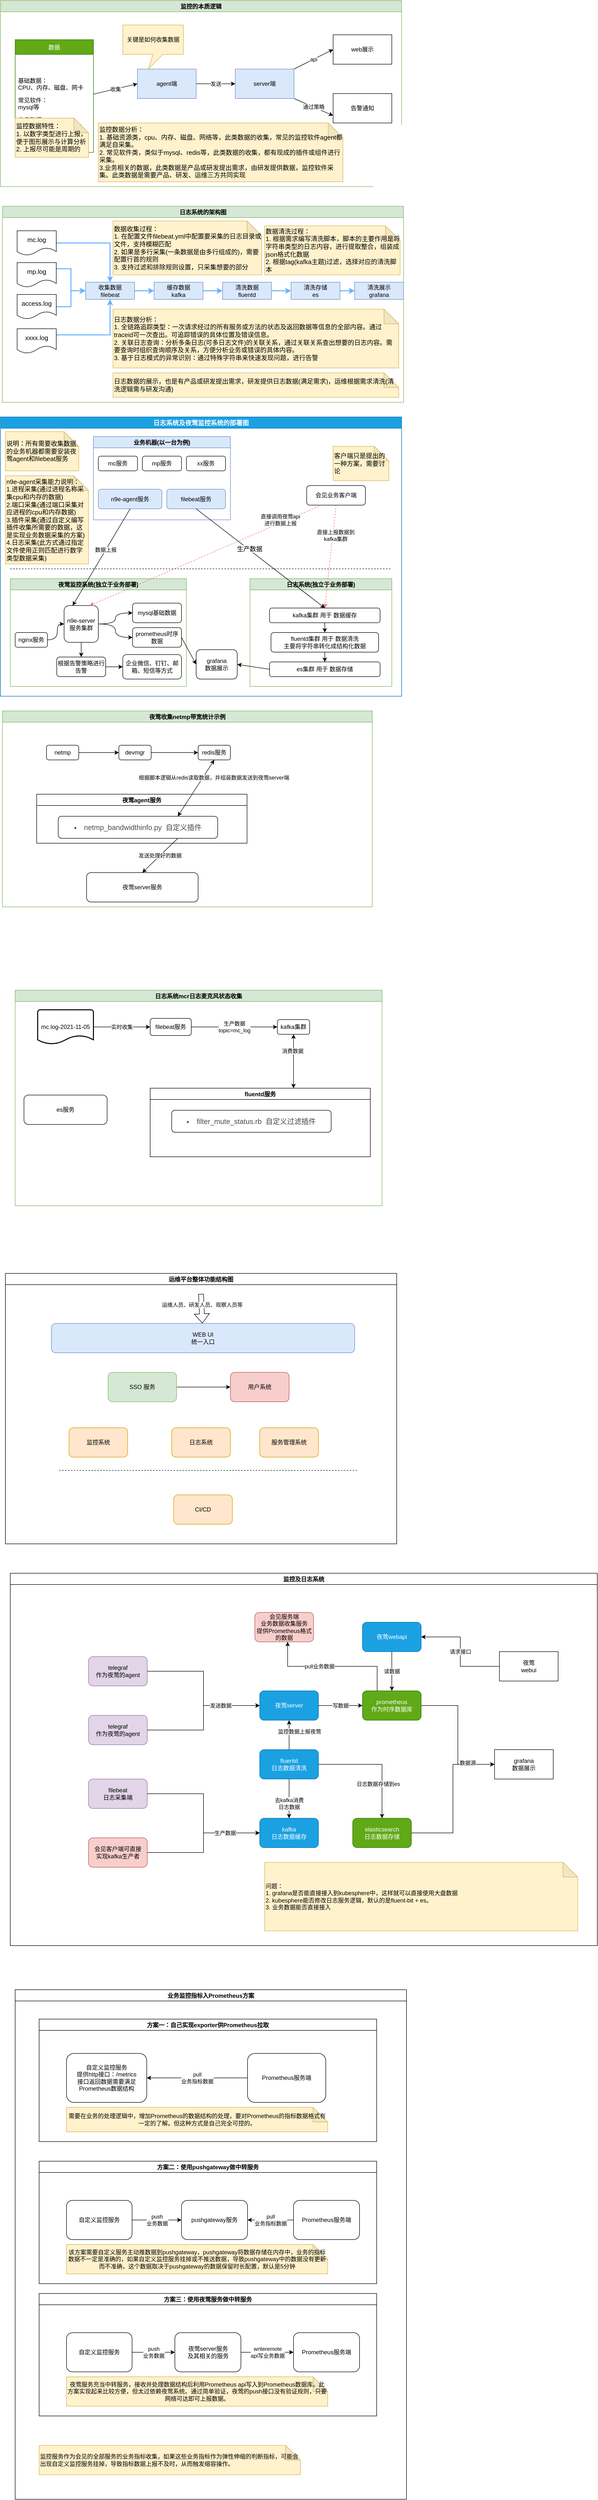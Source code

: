 <mxfile version="16.2.6" type="github" pages="5">
  <diagram id="C5RBs43oDa-KdzZeNtuy" name="监控日志系统">
    <mxGraphModel dx="1422" dy="794" grid="1" gridSize="10" guides="1" tooltips="1" connect="1" arrows="1" fold="1" page="1" pageScale="1" pageWidth="827" pageHeight="1169" math="0" shadow="0">
      <root>
        <mxCell id="WIyWlLk6GJQsqaUBKTNV-0" />
        <mxCell id="WIyWlLk6GJQsqaUBKTNV-1" parent="WIyWlLk6GJQsqaUBKTNV-0" />
        <mxCell id="aa8etOfTE0e0-ZUicZg9-61" value="监控的本质逻辑" style="swimlane;align=center;fillColor=#d5e8d4;strokeColor=#82b366;" parent="WIyWlLk6GJQsqaUBKTNV-1" vertex="1">
          <mxGeometry y="10" width="820" height="380" as="geometry" />
        </mxCell>
        <mxCell id="aa8etOfTE0e0-ZUicZg9-117" value="数据" style="swimlane;fontStyle=0;childLayout=stackLayout;horizontal=1;startSize=30;horizontalStack=0;resizeParent=1;resizeParentMax=0;resizeLast=0;collapsible=1;marginBottom=0;align=center;fillColor=#60a917;strokeColor=#2D7600;fontColor=#ffffff;" parent="aa8etOfTE0e0-ZUicZg9-61" vertex="1">
          <mxGeometry x="30" y="80" width="160" height="230" as="geometry" />
        </mxCell>
        <mxCell id="BdvxZAHRrIPE5k5CrsFl-29" style="text;strokeColor=none;fillColor=none;align=left;verticalAlign=middle;spacingLeft=4;spacingRight=4;overflow=hidden;points=[[0,0.5],[1,0.5]];portConstraint=eastwest;rotatable=0;" parent="aa8etOfTE0e0-ZUicZg9-117" vertex="1">
          <mxGeometry y="30" width="160" height="40" as="geometry" />
        </mxCell>
        <mxCell id="aa8etOfTE0e0-ZUicZg9-118" value="基础数据：&#xa;CPU、内存、磁盘、网卡" style="text;strokeColor=none;fillColor=none;align=left;verticalAlign=middle;spacingLeft=4;spacingRight=4;overflow=hidden;points=[[0,0.5],[1,0.5]];portConstraint=eastwest;rotatable=0;" parent="aa8etOfTE0e0-ZUicZg9-117" vertex="1">
          <mxGeometry y="70" width="160" height="40" as="geometry" />
        </mxCell>
        <mxCell id="aa8etOfTE0e0-ZUicZg9-119" value="常见软件：&#xa;mysql等" style="text;strokeColor=none;fillColor=none;align=left;verticalAlign=middle;spacingLeft=4;spacingRight=4;overflow=hidden;points=[[0,0.5],[1,0.5]];portConstraint=eastwest;rotatable=0;" parent="aa8etOfTE0e0-ZUicZg9-117" vertex="1">
          <mxGeometry y="110" width="160" height="40" as="geometry" />
        </mxCell>
        <mxCell id="aa8etOfTE0e0-ZUicZg9-120" value="业务数据：&#xa;比如netmp的带宽统计等" style="text;strokeColor=none;fillColor=none;align=left;verticalAlign=middle;spacingLeft=4;spacingRight=4;overflow=hidden;points=[[0,0.5],[1,0.5]];portConstraint=eastwest;rotatable=0;" parent="aa8etOfTE0e0-ZUicZg9-117" vertex="1">
          <mxGeometry y="150" width="160" height="40" as="geometry" />
        </mxCell>
        <mxCell id="BdvxZAHRrIPE5k5CrsFl-30" style="text;strokeColor=none;fillColor=none;align=left;verticalAlign=middle;spacingLeft=4;spacingRight=4;overflow=hidden;points=[[0,0.5],[1,0.5]];portConstraint=eastwest;rotatable=0;" parent="aa8etOfTE0e0-ZUicZg9-117" vertex="1">
          <mxGeometry y="190" width="160" height="40" as="geometry" />
        </mxCell>
        <mxCell id="aa8etOfTE0e0-ZUicZg9-124" value="发送" style="edgeStyle=none;rounded=0;orthogonalLoop=1;jettySize=auto;html=1;strokeColor=#000000;" parent="aa8etOfTE0e0-ZUicZg9-61" source="aa8etOfTE0e0-ZUicZg9-121" target="aa8etOfTE0e0-ZUicZg9-123" edge="1">
          <mxGeometry relative="1" as="geometry" />
        </mxCell>
        <mxCell id="aa8etOfTE0e0-ZUicZg9-121" value="agent端" style="whiteSpace=wrap;html=1;align=center;fillColor=#dae8fc;strokeColor=#6c8ebf;" parent="aa8etOfTE0e0-ZUicZg9-61" vertex="1">
          <mxGeometry x="280" y="140" width="120" height="60" as="geometry" />
        </mxCell>
        <mxCell id="aa8etOfTE0e0-ZUicZg9-122" value="收集" style="edgeStyle=none;rounded=0;orthogonalLoop=1;jettySize=auto;html=1;entryX=0;entryY=0.5;entryDx=0;entryDy=0;strokeColor=#000000;" parent="aa8etOfTE0e0-ZUicZg9-61" source="aa8etOfTE0e0-ZUicZg9-119" target="aa8etOfTE0e0-ZUicZg9-121" edge="1">
          <mxGeometry relative="1" as="geometry" />
        </mxCell>
        <mxCell id="aa8etOfTE0e0-ZUicZg9-126" value="api" style="edgeStyle=none;rounded=0;orthogonalLoop=1;jettySize=auto;html=1;entryX=0;entryY=0.5;entryDx=0;entryDy=0;strokeColor=#000000;" parent="aa8etOfTE0e0-ZUicZg9-61" source="aa8etOfTE0e0-ZUicZg9-123" target="aa8etOfTE0e0-ZUicZg9-125" edge="1">
          <mxGeometry relative="1" as="geometry" />
        </mxCell>
        <mxCell id="aa8etOfTE0e0-ZUicZg9-128" value="通过策略" style="edgeStyle=none;rounded=0;orthogonalLoop=1;jettySize=auto;html=1;exitX=1;exitY=1;exitDx=0;exitDy=0;entryX=0;entryY=0.75;entryDx=0;entryDy=0;strokeColor=#000000;" parent="aa8etOfTE0e0-ZUicZg9-61" source="aa8etOfTE0e0-ZUicZg9-123" target="aa8etOfTE0e0-ZUicZg9-127" edge="1">
          <mxGeometry relative="1" as="geometry" />
        </mxCell>
        <mxCell id="aa8etOfTE0e0-ZUicZg9-123" value="server端" style="whiteSpace=wrap;html=1;fillColor=#dae8fc;strokeColor=#6c8ebf;" parent="aa8etOfTE0e0-ZUicZg9-61" vertex="1">
          <mxGeometry x="480" y="140" width="120" height="60" as="geometry" />
        </mxCell>
        <mxCell id="aa8etOfTE0e0-ZUicZg9-125" value="web展示" style="whiteSpace=wrap;html=1;" parent="aa8etOfTE0e0-ZUicZg9-61" vertex="1">
          <mxGeometry x="680" y="70" width="120" height="60" as="geometry" />
        </mxCell>
        <mxCell id="aa8etOfTE0e0-ZUicZg9-127" value="告警通知" style="whiteSpace=wrap;html=1;" parent="aa8etOfTE0e0-ZUicZg9-61" vertex="1">
          <mxGeometry x="680" y="190" width="120" height="60" as="geometry" />
        </mxCell>
        <mxCell id="aa8etOfTE0e0-ZUicZg9-129" value="关键是如何收集数据" style="shape=callout;whiteSpace=wrap;html=1;perimeter=calloutPerimeter;align=center;position2=0.42;fillColor=#fff2cc;strokeColor=#d6b656;" parent="aa8etOfTE0e0-ZUicZg9-61" vertex="1">
          <mxGeometry x="250" y="50" width="124" height="90" as="geometry" />
        </mxCell>
        <mxCell id="S3F9m6p8lndqac6Qo7xC-1" value="监控数据特性：&lt;br&gt;1.&amp;nbsp;&lt;span&gt;以数字类型进行上报，便于图形展示与计算分析&lt;br&gt;2.&amp;nbsp;&lt;/span&gt;&lt;span&gt;上报尽可能是周期的&lt;/span&gt;&lt;span&gt;&lt;br&gt;&lt;/span&gt;" style="shape=note;whiteSpace=wrap;html=1;backgroundOutline=1;darkOpacity=0.05;labelBackgroundColor=none;fontSize=13;align=left;verticalAlign=middle;fillColor=#fff2cc;strokeColor=#d6b656;" parent="aa8etOfTE0e0-ZUicZg9-61" vertex="1">
          <mxGeometry x="30" y="240" width="150" height="80" as="geometry" />
        </mxCell>
        <mxCell id="S3F9m6p8lndqac6Qo7xC-2" value="监控数据分析：&lt;br&gt;1. 基础资源类，cpu、内存、磁盘、网络等，此类数据的收集，常见的监控软件agent都满足自采集。&lt;span&gt;&lt;br&gt;2. 常见软件类，类似于mysql、redis等，此类数据的收集，都有现成的插件或组件进行采集。&lt;br&gt;&lt;/span&gt;&lt;span&gt;3.业务相关的数据，此类数据是产品或研发提出需求，由研发提供数据，监控软件采集。此类数据是需要产品、研发、运维三方共同实现&lt;br&gt;&lt;/span&gt;" style="shape=note;whiteSpace=wrap;html=1;backgroundOutline=1;darkOpacity=0.05;labelBackgroundColor=none;fontSize=13;align=left;verticalAlign=middle;fillColor=#fff2cc;strokeColor=#d6b656;" parent="aa8etOfTE0e0-ZUicZg9-61" vertex="1">
          <mxGeometry x="200" y="250" width="500" height="120" as="geometry" />
        </mxCell>
        <mxCell id="aa8etOfTE0e0-ZUicZg9-106" value="夜莺收集netmp带宽统计示例" style="swimlane;align=center;fillColor=#d5e8d4;strokeColor=#82b366;" parent="WIyWlLk6GJQsqaUBKTNV-1" vertex="1">
          <mxGeometry x="4" y="1460" width="756" height="400" as="geometry" />
        </mxCell>
        <mxCell id="aa8etOfTE0e0-ZUicZg9-107" value="redis服务" style="rounded=1;whiteSpace=wrap;html=1;align=center;" parent="aa8etOfTE0e0-ZUicZg9-106" vertex="1">
          <mxGeometry x="400" y="70" width="66" height="30" as="geometry" />
        </mxCell>
        <mxCell id="aa8etOfTE0e0-ZUicZg9-108" style="edgeStyle=none;rounded=0;orthogonalLoop=1;jettySize=auto;html=1;exitX=1;exitY=0.5;exitDx=0;exitDy=0;entryX=0;entryY=0.5;entryDx=0;entryDy=0;strokeColor=#000000;" parent="aa8etOfTE0e0-ZUicZg9-106" source="aa8etOfTE0e0-ZUicZg9-109" target="aa8etOfTE0e0-ZUicZg9-107" edge="1">
          <mxGeometry relative="1" as="geometry" />
        </mxCell>
        <mxCell id="aa8etOfTE0e0-ZUicZg9-109" value="devmgr" style="rounded=1;whiteSpace=wrap;html=1;align=center;" parent="aa8etOfTE0e0-ZUicZg9-106" vertex="1">
          <mxGeometry x="238" y="70" width="66" height="30" as="geometry" />
        </mxCell>
        <mxCell id="aa8etOfTE0e0-ZUicZg9-110" style="edgeStyle=none;rounded=0;orthogonalLoop=1;jettySize=auto;html=1;exitX=1;exitY=0.5;exitDx=0;exitDy=0;entryX=0;entryY=0.5;entryDx=0;entryDy=0;strokeColor=#000000;" parent="aa8etOfTE0e0-ZUicZg9-106" source="aa8etOfTE0e0-ZUicZg9-111" target="aa8etOfTE0e0-ZUicZg9-109" edge="1">
          <mxGeometry relative="1" as="geometry" />
        </mxCell>
        <mxCell id="aa8etOfTE0e0-ZUicZg9-111" value="netmp" style="rounded=1;whiteSpace=wrap;html=1;align=center;" parent="aa8etOfTE0e0-ZUicZg9-106" vertex="1">
          <mxGeometry x="90" y="70" width="66" height="30" as="geometry" />
        </mxCell>
        <mxCell id="aa8etOfTE0e0-ZUicZg9-112" value="夜莺agent服务" style="swimlane;align=center;" parent="aa8etOfTE0e0-ZUicZg9-106" vertex="1">
          <mxGeometry x="70" y="170" width="430" height="100" as="geometry" />
        </mxCell>
        <mxCell id="aa8etOfTE0e0-ZUicZg9-113" value="&lt;span&gt;&lt;li class=&quot;&quot; style=&quot;margin-bottom: 0pt ; margin-top: 0pt ; font-size: 11pt ; color: #494949 ; line-height: 1.7&quot;&gt;&lt;span class=&quot;ql-author-4609158&quot;&gt;netmp_bandwidthinfo.py&amp;nbsp; 自定义插件&lt;/span&gt;&lt;/li&gt;&lt;/span&gt;" style="rounded=1;whiteSpace=wrap;html=1;align=center;" parent="aa8etOfTE0e0-ZUicZg9-112" vertex="1">
          <mxGeometry x="44" y="45" width="326" height="45" as="geometry" />
        </mxCell>
        <mxCell id="aa8etOfTE0e0-ZUicZg9-114" value="根据脚本逻辑从redis读取数据，并组装数据发送到夜莺server端" style="endArrow=classic;startArrow=classic;html=1;rounded=0;strokeColor=#000000;entryX=0.5;entryY=1;entryDx=0;entryDy=0;exitX=0.75;exitY=0;exitDx=0;exitDy=0;" parent="aa8etOfTE0e0-ZUicZg9-106" source="aa8etOfTE0e0-ZUicZg9-113" target="aa8etOfTE0e0-ZUicZg9-107" edge="1">
          <mxGeometry x="0.546" y="-19" width="50" height="50" relative="1" as="geometry">
            <mxPoint x="370" y="160" as="sourcePoint" />
            <mxPoint x="420" y="110" as="targetPoint" />
            <mxPoint as="offset" />
          </mxGeometry>
        </mxCell>
        <mxCell id="aa8etOfTE0e0-ZUicZg9-115" value="夜莺server服务" style="rounded=1;whiteSpace=wrap;html=1;align=center;" parent="aa8etOfTE0e0-ZUicZg9-106" vertex="1">
          <mxGeometry x="172" y="330" width="228" height="60" as="geometry" />
        </mxCell>
        <mxCell id="aa8etOfTE0e0-ZUicZg9-116" value="发送处理好的数据" style="edgeStyle=none;rounded=0;orthogonalLoop=1;jettySize=auto;html=1;exitX=0.75;exitY=1;exitDx=0;exitDy=0;entryX=0.5;entryY=0;entryDx=0;entryDy=0;strokeColor=#000000;" parent="aa8etOfTE0e0-ZUicZg9-106" source="aa8etOfTE0e0-ZUicZg9-113" target="aa8etOfTE0e0-ZUicZg9-115" edge="1">
          <mxGeometry relative="1" as="geometry" />
        </mxCell>
        <mxCell id="aa8etOfTE0e0-ZUicZg9-132" value="日志系统mcr日志麦克风状态收集" style="swimlane;align=center;fillColor=#d5e8d4;strokeColor=#82b366;" parent="WIyWlLk6GJQsqaUBKTNV-1" vertex="1">
          <mxGeometry x="30" y="2030" width="750" height="440" as="geometry" />
        </mxCell>
        <mxCell id="aa8etOfTE0e0-ZUicZg9-133" value="kafka集群" style="rounded=1;whiteSpace=wrap;html=1;align=center;" parent="aa8etOfTE0e0-ZUicZg9-132" vertex="1">
          <mxGeometry x="536" y="60" width="66" height="30" as="geometry" />
        </mxCell>
        <mxCell id="aa8etOfTE0e0-ZUicZg9-134" value="生产数据&lt;br&gt;topic=mc_log" style="edgeStyle=none;rounded=0;orthogonalLoop=1;jettySize=auto;html=1;exitX=1;exitY=0.5;exitDx=0;exitDy=0;entryX=0;entryY=0.5;entryDx=0;entryDy=0;strokeColor=#000000;" parent="aa8etOfTE0e0-ZUicZg9-132" source="aa8etOfTE0e0-ZUicZg9-135" target="aa8etOfTE0e0-ZUicZg9-133" edge="1">
          <mxGeometry relative="1" as="geometry" />
        </mxCell>
        <mxCell id="aa8etOfTE0e0-ZUicZg9-135" value="filebeat服务" style="rounded=1;whiteSpace=wrap;html=1;align=center;" parent="aa8etOfTE0e0-ZUicZg9-132" vertex="1">
          <mxGeometry x="276" y="57.5" width="84" height="35" as="geometry" />
        </mxCell>
        <mxCell id="aa8etOfTE0e0-ZUicZg9-138" value="fluentd服务" style="swimlane;align=center;" parent="aa8etOfTE0e0-ZUicZg9-132" vertex="1">
          <mxGeometry x="276" y="200" width="450" height="140" as="geometry" />
        </mxCell>
        <mxCell id="aa8etOfTE0e0-ZUicZg9-139" value="&lt;span&gt;&lt;li class=&quot;&quot; style=&quot;margin-bottom: 0pt ; margin-top: 0pt ; font-size: 11pt ; color: #494949 ; line-height: 1.7&quot;&gt;&lt;span class=&quot;ql-author-4609158&quot;&gt;filter_mute_status.rb&amp;nbsp; 自定义过滤插件&lt;/span&gt;&lt;/li&gt;&lt;/span&gt;" style="rounded=1;whiteSpace=wrap;html=1;align=center;" parent="aa8etOfTE0e0-ZUicZg9-138" vertex="1">
          <mxGeometry x="44" y="45" width="326" height="45" as="geometry" />
        </mxCell>
        <mxCell id="aa8etOfTE0e0-ZUicZg9-140" value="消费数据" style="endArrow=classic;startArrow=classic;html=1;rounded=0;strokeColor=#000000;entryX=0.5;entryY=1;entryDx=0;entryDy=0;" parent="aa8etOfTE0e0-ZUicZg9-132" target="aa8etOfTE0e0-ZUicZg9-133" edge="1">
          <mxGeometry x="0.383" y="2" width="50" height="50" relative="1" as="geometry">
            <mxPoint x="569" y="200" as="sourcePoint" />
            <mxPoint x="420" y="110" as="targetPoint" />
            <mxPoint as="offset" />
          </mxGeometry>
        </mxCell>
        <mxCell id="aa8etOfTE0e0-ZUicZg9-141" value="es服务&lt;br&gt;" style="rounded=1;whiteSpace=wrap;html=1;align=center;" parent="aa8etOfTE0e0-ZUicZg9-132" vertex="1">
          <mxGeometry x="18" y="214" width="170" height="60" as="geometry" />
        </mxCell>
        <mxCell id="aa8etOfTE0e0-ZUicZg9-144" value="实时收集" style="edgeStyle=none;rounded=0;orthogonalLoop=1;jettySize=auto;html=1;exitX=1;exitY=0.5;exitDx=0;exitDy=0;exitPerimeter=0;strokeColor=#000000;" parent="aa8etOfTE0e0-ZUicZg9-132" source="aa8etOfTE0e0-ZUicZg9-143" target="aa8etOfTE0e0-ZUicZg9-135" edge="1">
          <mxGeometry relative="1" as="geometry" />
        </mxCell>
        <mxCell id="aa8etOfTE0e0-ZUicZg9-143" value="mc.log-2021-11-05" style="strokeWidth=2;html=1;shape=mxgraph.flowchart.document2;whiteSpace=wrap;size=0.25;align=center;" parent="aa8etOfTE0e0-ZUicZg9-132" vertex="1">
          <mxGeometry x="46" y="40" width="114" height="70" as="geometry" />
        </mxCell>
        <mxCell id="S3F9m6p8lndqac6Qo7xC-4" value="日志系统及夜莺监控系统的部署图" style="swimlane;labelBackgroundColor=none;fontSize=13;align=center;verticalAlign=middle;fillColor=#1ba1e2;fontColor=#ffffff;strokeColor=#006EAF;" parent="WIyWlLk6GJQsqaUBKTNV-1" vertex="1">
          <mxGeometry y="860" width="820" height="570" as="geometry" />
        </mxCell>
        <mxCell id="aa8etOfTE0e0-ZUicZg9-4" value="业务机器(以一台为例)" style="swimlane;align=center;fillColor=#dae8fc;strokeColor=#6c8ebf;" parent="S3F9m6p8lndqac6Qo7xC-4" vertex="1">
          <mxGeometry x="190" y="40" width="280" height="170" as="geometry" />
        </mxCell>
        <mxCell id="aa8etOfTE0e0-ZUicZg9-7" value="mc服务" style="rounded=1;whiteSpace=wrap;html=1;align=center;" parent="aa8etOfTE0e0-ZUicZg9-4" vertex="1">
          <mxGeometry x="10" y="40" width="80" height="30" as="geometry" />
        </mxCell>
        <mxCell id="aa8etOfTE0e0-ZUicZg9-8" value="mp服务" style="rounded=1;whiteSpace=wrap;html=1;align=center;" parent="aa8etOfTE0e0-ZUicZg9-4" vertex="1">
          <mxGeometry x="100" y="40" width="80" height="30" as="geometry" />
        </mxCell>
        <mxCell id="aa8etOfTE0e0-ZUicZg9-9" value="xx服务" style="rounded=1;whiteSpace=wrap;html=1;align=center;" parent="aa8etOfTE0e0-ZUicZg9-4" vertex="1">
          <mxGeometry x="190" y="40" width="80" height="30" as="geometry" />
        </mxCell>
        <mxCell id="aa8etOfTE0e0-ZUicZg9-10" value="n9e-agent服务" style="rounded=1;whiteSpace=wrap;html=1;align=center;fillColor=#dae8fc;strokeColor=#6c8ebf;" parent="aa8etOfTE0e0-ZUicZg9-4" vertex="1">
          <mxGeometry x="10" y="107.5" width="130" height="40" as="geometry" />
        </mxCell>
        <mxCell id="aa8etOfTE0e0-ZUicZg9-35" value="filebeat服务" style="rounded=1;whiteSpace=wrap;html=1;align=center;fillColor=#dae8fc;strokeColor=#6c8ebf;" parent="aa8etOfTE0e0-ZUicZg9-4" vertex="1">
          <mxGeometry x="150" y="107.5" width="120" height="40" as="geometry" />
        </mxCell>
        <mxCell id="aa8etOfTE0e0-ZUicZg9-1" value="会见业务客户端" style="rounded=1;whiteSpace=wrap;html=1;fontSize=12;glass=0;strokeWidth=1;shadow=0;" parent="S3F9m6p8lndqac6Qo7xC-4" vertex="1">
          <mxGeometry x="626" y="140" width="120" height="40" as="geometry" />
        </mxCell>
        <mxCell id="aa8etOfTE0e0-ZUicZg9-0" value="" style="endArrow=none;dashed=1;html=1;rounded=0;" parent="S3F9m6p8lndqac6Qo7xC-4" edge="1">
          <mxGeometry width="50" height="50" relative="1" as="geometry">
            <mxPoint x="20" y="310" as="sourcePoint" />
            <mxPoint x="800" y="310" as="targetPoint" />
          </mxGeometry>
        </mxCell>
        <mxCell id="aa8etOfTE0e0-ZUicZg9-3" value="夜莺监控系统(独立于业务部署)" style="swimlane;align=center;fillColor=#d5e8d4;strokeColor=#82b366;" parent="S3F9m6p8lndqac6Qo7xC-4" vertex="1">
          <mxGeometry x="20" y="330" width="360" height="220" as="geometry" />
        </mxCell>
        <mxCell id="aa8etOfTE0e0-ZUicZg9-29" style="edgeStyle=orthogonalEdgeStyle;curved=1;rounded=0;orthogonalLoop=1;jettySize=auto;html=1;entryX=0;entryY=0.5;entryDx=0;entryDy=0;" parent="aa8etOfTE0e0-ZUicZg9-3" source="aa8etOfTE0e0-ZUicZg9-27" target="aa8etOfTE0e0-ZUicZg9-28" edge="1">
          <mxGeometry relative="1" as="geometry" />
        </mxCell>
        <mxCell id="aa8etOfTE0e0-ZUicZg9-27" value="nginx服务" style="rounded=1;whiteSpace=wrap;html=1;align=center;" parent="aa8etOfTE0e0-ZUicZg9-3" vertex="1">
          <mxGeometry x="10" y="110" width="66" height="30" as="geometry" />
        </mxCell>
        <mxCell id="aa8etOfTE0e0-ZUicZg9-40" style="edgeStyle=orthogonalEdgeStyle;curved=1;rounded=0;orthogonalLoop=1;jettySize=auto;html=1;exitX=1;exitY=0.5;exitDx=0;exitDy=0;entryX=0;entryY=0.5;entryDx=0;entryDy=0;" parent="aa8etOfTE0e0-ZUicZg9-3" source="aa8etOfTE0e0-ZUicZg9-28" target="aa8etOfTE0e0-ZUicZg9-39" edge="1">
          <mxGeometry relative="1" as="geometry" />
        </mxCell>
        <mxCell id="aa8etOfTE0e0-ZUicZg9-49" style="edgeStyle=orthogonalEdgeStyle;curved=1;rounded=0;orthogonalLoop=1;jettySize=auto;html=1;exitX=0.5;exitY=1;exitDx=0;exitDy=0;entryX=0.5;entryY=0;entryDx=0;entryDy=0;" parent="aa8etOfTE0e0-ZUicZg9-3" source="aa8etOfTE0e0-ZUicZg9-28" target="aa8etOfTE0e0-ZUicZg9-46" edge="1">
          <mxGeometry relative="1" as="geometry" />
        </mxCell>
        <mxCell id="aa8etOfTE0e0-ZUicZg9-28" value="n9e-server服务集群" style="rounded=1;whiteSpace=wrap;html=1;align=center;" parent="aa8etOfTE0e0-ZUicZg9-3" vertex="1">
          <mxGeometry x="110" y="55" width="70" height="75" as="geometry" />
        </mxCell>
        <mxCell id="aa8etOfTE0e0-ZUicZg9-37" value="mysql基础数据" style="whiteSpace=wrap;html=1;rounded=1;" parent="aa8etOfTE0e0-ZUicZg9-3" vertex="1">
          <mxGeometry x="250" y="50" width="100" height="40" as="geometry" />
        </mxCell>
        <mxCell id="aa8etOfTE0e0-ZUicZg9-38" value="" style="edgeStyle=orthogonalEdgeStyle;curved=1;rounded=0;orthogonalLoop=1;jettySize=auto;html=1;exitX=1;exitY=0.5;exitDx=0;exitDy=0;" parent="aa8etOfTE0e0-ZUicZg9-3" source="aa8etOfTE0e0-ZUicZg9-28" target="aa8etOfTE0e0-ZUicZg9-37" edge="1">
          <mxGeometry relative="1" as="geometry" />
        </mxCell>
        <mxCell id="aa8etOfTE0e0-ZUicZg9-39" value="prometheus时序数据" style="whiteSpace=wrap;html=1;rounded=1;" parent="aa8etOfTE0e0-ZUicZg9-3" vertex="1">
          <mxGeometry x="250" y="100" width="100" height="40" as="geometry" />
        </mxCell>
        <mxCell id="aa8etOfTE0e0-ZUicZg9-48" value="" style="edgeStyle=orthogonalEdgeStyle;curved=1;rounded=0;orthogonalLoop=1;jettySize=auto;html=1;" parent="aa8etOfTE0e0-ZUicZg9-3" source="aa8etOfTE0e0-ZUicZg9-46" target="aa8etOfTE0e0-ZUicZg9-47" edge="1">
          <mxGeometry relative="1" as="geometry" />
        </mxCell>
        <mxCell id="aa8etOfTE0e0-ZUicZg9-46" value="根据告警策略进行告警" style="whiteSpace=wrap;html=1;rounded=1;" parent="aa8etOfTE0e0-ZUicZg9-3" vertex="1">
          <mxGeometry x="95" y="160" width="100" height="40" as="geometry" />
        </mxCell>
        <mxCell id="aa8etOfTE0e0-ZUicZg9-47" value="企业微信、钉钉、邮箱、短信等方式" style="whiteSpace=wrap;html=1;rounded=1;" parent="aa8etOfTE0e0-ZUicZg9-3" vertex="1">
          <mxGeometry x="230" y="155" width="120" height="50" as="geometry" />
        </mxCell>
        <mxCell id="aa8etOfTE0e0-ZUicZg9-12" value="" style="endArrow=classic;html=1;rounded=0;curved=1;exitX=0.5;exitY=1;exitDx=0;exitDy=0;entryX=0.25;entryY=0;entryDx=0;entryDy=0;" parent="S3F9m6p8lndqac6Qo7xC-4" source="aa8etOfTE0e0-ZUicZg9-10" target="aa8etOfTE0e0-ZUicZg9-28" edge="1">
          <mxGeometry relative="1" as="geometry">
            <mxPoint x="350" y="240" as="sourcePoint" />
            <mxPoint x="450" y="240" as="targetPoint" />
          </mxGeometry>
        </mxCell>
        <mxCell id="aa8etOfTE0e0-ZUicZg9-131" value="数据上报" style="edgeLabel;html=1;align=center;verticalAlign=middle;resizable=0;points=[];" parent="aa8etOfTE0e0-ZUicZg9-12" vertex="1" connectable="0">
          <mxGeometry x="-0.152" y="-1" relative="1" as="geometry">
            <mxPoint as="offset" />
          </mxGeometry>
        </mxCell>
        <mxCell id="aa8etOfTE0e0-ZUicZg9-5" value="" style="endArrow=classic;html=1;rounded=0;entryX=0.75;entryY=0;entryDx=0;entryDy=0;exitX=0.25;exitY=1;exitDx=0;exitDy=0;dashed=1;strokeColor=#EA6B66;" parent="S3F9m6p8lndqac6Qo7xC-4" source="aa8etOfTE0e0-ZUicZg9-1" target="aa8etOfTE0e0-ZUicZg9-28" edge="1">
          <mxGeometry relative="1" as="geometry">
            <mxPoint x="350" y="290" as="sourcePoint" />
            <mxPoint x="450" y="290" as="targetPoint" />
          </mxGeometry>
        </mxCell>
        <mxCell id="aa8etOfTE0e0-ZUicZg9-6" value="直接调用夜莺api&lt;br&gt;进行数据上报" style="edgeLabel;resizable=0;html=1;align=center;verticalAlign=middle;" parent="aa8etOfTE0e0-ZUicZg9-5" connectable="0" vertex="1">
          <mxGeometry relative="1" as="geometry">
            <mxPoint x="153" y="-73" as="offset" />
          </mxGeometry>
        </mxCell>
        <mxCell id="aa8etOfTE0e0-ZUicZg9-31" value="日志系统(独立于业务部署)" style="swimlane;align=center;fillColor=#d5e8d4;strokeColor=#82b366;" parent="S3F9m6p8lndqac6Qo7xC-4" vertex="1">
          <mxGeometry x="510" y="330" width="290" height="220" as="geometry" />
        </mxCell>
        <mxCell id="aa8etOfTE0e0-ZUicZg9-41" style="edgeStyle=orthogonalEdgeStyle;curved=1;rounded=0;orthogonalLoop=1;jettySize=auto;html=1;exitX=0.5;exitY=1;exitDx=0;exitDy=0;entryX=0.5;entryY=0;entryDx=0;entryDy=0;" parent="aa8etOfTE0e0-ZUicZg9-31" source="aa8etOfTE0e0-ZUicZg9-33" target="aa8etOfTE0e0-ZUicZg9-34" edge="1">
          <mxGeometry relative="1" as="geometry">
            <mxPoint x="88" y="110" as="targetPoint" />
          </mxGeometry>
        </mxCell>
        <mxCell id="aa8etOfTE0e0-ZUicZg9-33" value="kafka集群 用于 数据缓存" style="rounded=1;whiteSpace=wrap;html=1;align=center;" parent="aa8etOfTE0e0-ZUicZg9-31" vertex="1">
          <mxGeometry x="40" y="60" width="226" height="30" as="geometry" />
        </mxCell>
        <mxCell id="aa8etOfTE0e0-ZUicZg9-45" style="edgeStyle=orthogonalEdgeStyle;curved=1;rounded=0;orthogonalLoop=1;jettySize=auto;html=1;exitX=0.5;exitY=1;exitDx=0;exitDy=0;entryX=0.5;entryY=0;entryDx=0;entryDy=0;" parent="aa8etOfTE0e0-ZUicZg9-31" source="aa8etOfTE0e0-ZUicZg9-34" target="aa8etOfTE0e0-ZUicZg9-42" edge="1">
          <mxGeometry relative="1" as="geometry" />
        </mxCell>
        <mxCell id="aa8etOfTE0e0-ZUicZg9-34" value="fluentd集群 用于 数据清洗&lt;br&gt;主要将字符串转化成结构化数据" style="rounded=1;whiteSpace=wrap;html=1;align=center;" parent="aa8etOfTE0e0-ZUicZg9-31" vertex="1">
          <mxGeometry x="43" y="110" width="220" height="40" as="geometry" />
        </mxCell>
        <mxCell id="aa8etOfTE0e0-ZUicZg9-42" value="es集群 用于 数据存储" style="rounded=1;whiteSpace=wrap;html=1;align=center;" parent="aa8etOfTE0e0-ZUicZg9-31" vertex="1">
          <mxGeometry x="40" y="170" width="226" height="30" as="geometry" />
        </mxCell>
        <mxCell id="aa8etOfTE0e0-ZUicZg9-36" style="rounded=0;orthogonalLoop=1;jettySize=auto;html=1;exitX=0.5;exitY=1;exitDx=0;exitDy=0;entryX=0.5;entryY=0;entryDx=0;entryDy=0;" parent="S3F9m6p8lndqac6Qo7xC-4" source="aa8etOfTE0e0-ZUicZg9-35" target="aa8etOfTE0e0-ZUicZg9-33" edge="1">
          <mxGeometry relative="1" as="geometry">
            <Array as="points" />
          </mxGeometry>
        </mxCell>
        <mxCell id="S3F9m6p8lndqac6Qo7xC-7" value="生产数据" style="edgeLabel;html=1;align=center;verticalAlign=middle;resizable=0;points=[];fontSize=13;" parent="aa8etOfTE0e0-ZUicZg9-36" vertex="1" connectable="0">
          <mxGeometry x="-0.184" y="3" relative="1" as="geometry">
            <mxPoint y="1" as="offset" />
          </mxGeometry>
        </mxCell>
        <mxCell id="aa8etOfTE0e0-ZUicZg9-50" style="rounded=0;orthogonalLoop=1;jettySize=auto;html=1;exitX=0.5;exitY=1;exitDx=0;exitDy=0;entryX=0.5;entryY=0;entryDx=0;entryDy=0;strokeColor=#EA6B66;dashed=1;" parent="S3F9m6p8lndqac6Qo7xC-4" source="aa8etOfTE0e0-ZUicZg9-1" target="aa8etOfTE0e0-ZUicZg9-33" edge="1">
          <mxGeometry relative="1" as="geometry" />
        </mxCell>
        <mxCell id="aa8etOfTE0e0-ZUicZg9-51" value="直接上报数据到&lt;br&gt;kafka集群" style="edgeLabel;html=1;align=center;verticalAlign=middle;resizable=0;points=[];" parent="aa8etOfTE0e0-ZUicZg9-50" vertex="1" connectable="0">
          <mxGeometry x="-0.298" y="7" relative="1" as="geometry">
            <mxPoint y="-13" as="offset" />
          </mxGeometry>
        </mxCell>
        <mxCell id="aa8etOfTE0e0-ZUicZg9-58" value="grafana&lt;br&gt;数据展示" style="rounded=1;whiteSpace=wrap;html=1;align=center;" parent="S3F9m6p8lndqac6Qo7xC-4" vertex="1">
          <mxGeometry x="400" y="475" width="84" height="60" as="geometry" />
        </mxCell>
        <mxCell id="aa8etOfTE0e0-ZUicZg9-59" style="rounded=0;orthogonalLoop=1;jettySize=auto;html=1;exitX=1;exitY=0.5;exitDx=0;exitDy=0;entryX=0;entryY=0.5;entryDx=0;entryDy=0;" parent="S3F9m6p8lndqac6Qo7xC-4" source="aa8etOfTE0e0-ZUicZg9-39" target="aa8etOfTE0e0-ZUicZg9-58" edge="1">
          <mxGeometry relative="1" as="geometry" />
        </mxCell>
        <mxCell id="aa8etOfTE0e0-ZUicZg9-60" style="rounded=0;orthogonalLoop=1;jettySize=auto;html=1;exitX=0;exitY=0.5;exitDx=0;exitDy=0;entryX=1;entryY=0.5;entryDx=0;entryDy=0;" parent="S3F9m6p8lndqac6Qo7xC-4" source="aa8etOfTE0e0-ZUicZg9-42" target="aa8etOfTE0e0-ZUicZg9-58" edge="1">
          <mxGeometry relative="1" as="geometry" />
        </mxCell>
        <mxCell id="S3F9m6p8lndqac6Qo7xC-5" value="&lt;span&gt;说明：所有需要收集数据的业务机器都需要安装夜莺agent和filebeat服务&lt;br&gt;&lt;/span&gt;" style="shape=note;whiteSpace=wrap;html=1;backgroundOutline=1;darkOpacity=0.05;labelBackgroundColor=none;fontSize=13;align=left;verticalAlign=middle;fillColor=#fff2cc;strokeColor=#d6b656;" parent="S3F9m6p8lndqac6Qo7xC-4" vertex="1">
          <mxGeometry x="10" y="30" width="150" height="80" as="geometry" />
        </mxCell>
        <mxCell id="S3F9m6p8lndqac6Qo7xC-6" value="&lt;span&gt;n9e-agent采集能力说明：&lt;br&gt;1.进程采集(通过进程名称采集cpu和内存的数据)&lt;br&gt;2.端口采集(通过端口采集对应进程的cpu和内存数据)&lt;br&gt;3.插件采集(通过自定义编写插件收集所需要的数据，这是实现业务数据采集的方案)&lt;br&gt;4.日志采集(此方式通过指定文件使用正则匹配进行数字类型数据采集)&lt;br&gt;&lt;/span&gt;" style="shape=note;whiteSpace=wrap;html=1;backgroundOutline=1;darkOpacity=0.05;labelBackgroundColor=none;fontSize=13;align=left;verticalAlign=middle;fillColor=#fff2cc;strokeColor=#d6b656;" parent="S3F9m6p8lndqac6Qo7xC-4" vertex="1">
          <mxGeometry x="10" y="120" width="170" height="180" as="geometry" />
        </mxCell>
        <mxCell id="S3F9m6p8lndqac6Qo7xC-44" value="&lt;span&gt;客户端只是提出的一种方案，需要讨论&lt;br&gt;&lt;/span&gt;" style="shape=note;whiteSpace=wrap;html=1;backgroundOutline=1;darkOpacity=0.05;labelBackgroundColor=none;fontSize=13;align=left;verticalAlign=middle;fillColor=#fff2cc;strokeColor=#d6b656;" parent="S3F9m6p8lndqac6Qo7xC-4" vertex="1">
          <mxGeometry x="680" y="60" width="114" height="70" as="geometry" />
        </mxCell>
        <mxCell id="S3F9m6p8lndqac6Qo7xC-8" value="日志系统的架构图" style="swimlane;align=center;fillColor=#d5e8d4;strokeColor=#82b366;" parent="WIyWlLk6GJQsqaUBKTNV-1" vertex="1">
          <mxGeometry x="4" y="430" width="820" height="400" as="geometry" />
        </mxCell>
        <mxCell id="S3F9m6p8lndqac6Qo7xC-35" style="edgeStyle=orthogonalEdgeStyle;rounded=0;orthogonalLoop=1;jettySize=auto;html=1;exitX=1;exitY=0.5;exitDx=0;exitDy=0;entryX=0;entryY=0.5;entryDx=0;entryDy=0;fontSize=13;strokeColor=#66B2FF;strokeWidth=2;" parent="S3F9m6p8lndqac6Qo7xC-8" source="S3F9m6p8lndqac6Qo7xC-14" target="S3F9m6p8lndqac6Qo7xC-33" edge="1">
          <mxGeometry relative="1" as="geometry" />
        </mxCell>
        <mxCell id="S3F9m6p8lndqac6Qo7xC-14" value="收集数据&lt;br&gt;filebeat" style="whiteSpace=wrap;html=1;align=center;fillColor=#dae8fc;strokeColor=#6c8ebf;" parent="S3F9m6p8lndqac6Qo7xC-8" vertex="1">
          <mxGeometry x="170" y="155" width="100" height="35" as="geometry" />
        </mxCell>
        <mxCell id="S3F9m6p8lndqac6Qo7xC-32" style="edgeStyle=orthogonalEdgeStyle;rounded=0;orthogonalLoop=1;jettySize=auto;html=1;exitX=1;exitY=0.5;exitDx=0;exitDy=0;entryX=0.5;entryY=0;entryDx=0;entryDy=0;fontSize=13;strokeColor=#66B2FF;strokeWidth=2;" parent="S3F9m6p8lndqac6Qo7xC-8" source="S3F9m6p8lndqac6Qo7xC-24" target="S3F9m6p8lndqac6Qo7xC-14" edge="1">
          <mxGeometry relative="1" as="geometry" />
        </mxCell>
        <mxCell id="S3F9m6p8lndqac6Qo7xC-24" value="mc.log" style="shape=document;whiteSpace=wrap;html=1;boundedLbl=1;labelBackgroundColor=none;fontSize=13;align=center;verticalAlign=middle;" parent="S3F9m6p8lndqac6Qo7xC-8" vertex="1">
          <mxGeometry x="30" y="50" width="80" height="50" as="geometry" />
        </mxCell>
        <mxCell id="S3F9m6p8lndqac6Qo7xC-29" style="edgeStyle=orthogonalEdgeStyle;rounded=0;orthogonalLoop=1;jettySize=auto;html=1;exitX=1;exitY=0.25;exitDx=0;exitDy=0;entryX=0;entryY=0.5;entryDx=0;entryDy=0;fontSize=13;strokeColor=#66B2FF;strokeWidth=2;" parent="S3F9m6p8lndqac6Qo7xC-8" source="S3F9m6p8lndqac6Qo7xC-25" target="S3F9m6p8lndqac6Qo7xC-14" edge="1">
          <mxGeometry relative="1" as="geometry" />
        </mxCell>
        <mxCell id="S3F9m6p8lndqac6Qo7xC-25" value="mp.log" style="shape=document;whiteSpace=wrap;html=1;boundedLbl=1;labelBackgroundColor=none;fontSize=13;align=center;verticalAlign=middle;" parent="S3F9m6p8lndqac6Qo7xC-8" vertex="1">
          <mxGeometry x="30" y="115" width="80" height="50" as="geometry" />
        </mxCell>
        <mxCell id="S3F9m6p8lndqac6Qo7xC-30" style="edgeStyle=orthogonalEdgeStyle;rounded=0;orthogonalLoop=1;jettySize=auto;html=1;exitX=1;exitY=0.5;exitDx=0;exitDy=0;fontSize=13;strokeColor=#66B2FF;strokeWidth=2;" parent="S3F9m6p8lndqac6Qo7xC-8" source="S3F9m6p8lndqac6Qo7xC-26" target="S3F9m6p8lndqac6Qo7xC-14" edge="1">
          <mxGeometry relative="1" as="geometry" />
        </mxCell>
        <mxCell id="S3F9m6p8lndqac6Qo7xC-26" value="access.log" style="shape=document;whiteSpace=wrap;html=1;boundedLbl=1;labelBackgroundColor=none;fontSize=13;align=center;verticalAlign=middle;" parent="S3F9m6p8lndqac6Qo7xC-8" vertex="1">
          <mxGeometry x="30" y="180" width="80" height="50" as="geometry" />
        </mxCell>
        <mxCell id="S3F9m6p8lndqac6Qo7xC-31" style="edgeStyle=orthogonalEdgeStyle;rounded=0;orthogonalLoop=1;jettySize=auto;html=1;exitX=1;exitY=0.25;exitDx=0;exitDy=0;fontSize=13;strokeColor=#66B2FF;strokeWidth=2;" parent="S3F9m6p8lndqac6Qo7xC-8" source="S3F9m6p8lndqac6Qo7xC-27" target="S3F9m6p8lndqac6Qo7xC-14" edge="1">
          <mxGeometry relative="1" as="geometry" />
        </mxCell>
        <mxCell id="S3F9m6p8lndqac6Qo7xC-27" value="xxxx.log" style="shape=document;whiteSpace=wrap;html=1;boundedLbl=1;labelBackgroundColor=none;fontSize=13;align=center;verticalAlign=middle;" parent="S3F9m6p8lndqac6Qo7xC-8" vertex="1">
          <mxGeometry x="30" y="250" width="80" height="50" as="geometry" />
        </mxCell>
        <mxCell id="S3F9m6p8lndqac6Qo7xC-37" style="edgeStyle=orthogonalEdgeStyle;rounded=0;orthogonalLoop=1;jettySize=auto;html=1;exitX=1;exitY=0.5;exitDx=0;exitDy=0;entryX=0;entryY=0.5;entryDx=0;entryDy=0;fontSize=13;strokeColor=#66B2FF;strokeWidth=2;" parent="S3F9m6p8lndqac6Qo7xC-8" source="S3F9m6p8lndqac6Qo7xC-33" target="S3F9m6p8lndqac6Qo7xC-36" edge="1">
          <mxGeometry relative="1" as="geometry" />
        </mxCell>
        <mxCell id="S3F9m6p8lndqac6Qo7xC-33" value="缓存数据&lt;br&gt;kafka" style="whiteSpace=wrap;html=1;align=center;fillColor=#dae8fc;strokeColor=#6c8ebf;" parent="S3F9m6p8lndqac6Qo7xC-8" vertex="1">
          <mxGeometry x="310" y="155" width="100" height="35" as="geometry" />
        </mxCell>
        <mxCell id="S3F9m6p8lndqac6Qo7xC-39" style="edgeStyle=orthogonalEdgeStyle;rounded=0;orthogonalLoop=1;jettySize=auto;html=1;exitX=1;exitY=0.5;exitDx=0;exitDy=0;entryX=0;entryY=0.5;entryDx=0;entryDy=0;fontSize=13;strokeColor=#66B2FF;strokeWidth=2;" parent="S3F9m6p8lndqac6Qo7xC-8" source="S3F9m6p8lndqac6Qo7xC-36" target="S3F9m6p8lndqac6Qo7xC-38" edge="1">
          <mxGeometry relative="1" as="geometry" />
        </mxCell>
        <mxCell id="S3F9m6p8lndqac6Qo7xC-36" value="清洗数据&lt;br&gt;fluentd" style="whiteSpace=wrap;html=1;align=center;fillColor=#dae8fc;strokeColor=#6c8ebf;" parent="S3F9m6p8lndqac6Qo7xC-8" vertex="1">
          <mxGeometry x="450" y="155" width="100" height="35" as="geometry" />
        </mxCell>
        <mxCell id="S3F9m6p8lndqac6Qo7xC-41" style="edgeStyle=orthogonalEdgeStyle;rounded=0;orthogonalLoop=1;jettySize=auto;html=1;exitX=1;exitY=0.5;exitDx=0;exitDy=0;entryX=0;entryY=0.5;entryDx=0;entryDy=0;fontSize=13;strokeColor=#66B2FF;strokeWidth=2;" parent="S3F9m6p8lndqac6Qo7xC-8" source="S3F9m6p8lndqac6Qo7xC-38" target="S3F9m6p8lndqac6Qo7xC-40" edge="1">
          <mxGeometry relative="1" as="geometry" />
        </mxCell>
        <mxCell id="S3F9m6p8lndqac6Qo7xC-38" value="清洗存储&lt;br&gt;es" style="whiteSpace=wrap;html=1;align=center;fillColor=#dae8fc;strokeColor=#6c8ebf;" parent="S3F9m6p8lndqac6Qo7xC-8" vertex="1">
          <mxGeometry x="590" y="155" width="100" height="35" as="geometry" />
        </mxCell>
        <mxCell id="S3F9m6p8lndqac6Qo7xC-40" value="清洗展示&lt;br&gt;grafana" style="whiteSpace=wrap;html=1;align=center;fillColor=#dae8fc;strokeColor=#6c8ebf;" parent="S3F9m6p8lndqac6Qo7xC-8" vertex="1">
          <mxGeometry x="720" y="155" width="100" height="35" as="geometry" />
        </mxCell>
        <mxCell id="S3F9m6p8lndqac6Qo7xC-42" value="数据收集过程：&lt;br&gt;1. 在配置文件filebeat.yml中配置要采集的日志目录或文件，支持模糊匹配&lt;span&gt;&lt;br&gt;2. 如果是多行采集(一条数据是由多行组成的)，需要配置行首的规则&lt;br&gt;&lt;/span&gt;&lt;span&gt;3. 支持过滤和排除规则设置，只采集想要的部分&lt;br&gt;&lt;/span&gt;" style="shape=note;whiteSpace=wrap;html=1;backgroundOutline=1;darkOpacity=0.05;labelBackgroundColor=none;fontSize=13;align=left;verticalAlign=middle;fillColor=#fff2cc;strokeColor=#d6b656;" parent="S3F9m6p8lndqac6Qo7xC-8" vertex="1">
          <mxGeometry x="226" y="30" width="304" height="110" as="geometry" />
        </mxCell>
        <mxCell id="S3F9m6p8lndqac6Qo7xC-43" value="数据清洗过程：&lt;br&gt;1. 根据需求编写清洗脚本，脚本的主要作用是将字符串类型的日志内容，进行提取整合，组装成json格式化数据&lt;br&gt;&lt;span&gt;2. 根据tag(kafka主题)过滤，选择对应的清洗脚本&lt;br&gt;&lt;/span&gt;" style="shape=note;whiteSpace=wrap;html=1;backgroundOutline=1;darkOpacity=0.05;labelBackgroundColor=none;fontSize=13;align=left;verticalAlign=middle;fillColor=#fff2cc;strokeColor=#d6b656;" parent="S3F9m6p8lndqac6Qo7xC-8" vertex="1">
          <mxGeometry x="536" y="40" width="277" height="100" as="geometry" />
        </mxCell>
        <mxCell id="S3F9m6p8lndqac6Qo7xC-45" value="&lt;span&gt;日志数据分析：&lt;br&gt;1. 全链路追踪类型：一次请求经过的所有服务或方法的状态及返回数据等信息的全部内容。通过traceid可一次查出。可追踪错误的具体位置及错误信息。&lt;br&gt;2. 关联日志查询：分析多条日志(可多日志文件)的关联关系，通过关联关系查出想要的日志内容。需要查询时组织查询顺序及关系，方便分析业务或错误的具体内容。&lt;br&gt;3. 基于日志模式的异常识别：通过特殊字符串来快速发现问题，进行告警&lt;br&gt;&lt;/span&gt;" style="shape=note;whiteSpace=wrap;html=1;backgroundOutline=1;darkOpacity=0.05;labelBackgroundColor=none;fontSize=13;align=left;verticalAlign=middle;fillColor=#fff2cc;strokeColor=#d6b656;" parent="S3F9m6p8lndqac6Qo7xC-8" vertex="1">
          <mxGeometry x="226" y="210" width="584" height="120" as="geometry" />
        </mxCell>
        <mxCell id="S3F9m6p8lndqac6Qo7xC-46" value="&lt;span&gt;日志数据的展示，也是有产品或研发提出需求，研发提供日志数据(满足需求)，运维根据需求清洗(清洗逻辑需与研发沟通)&lt;br&gt;&lt;/span&gt;" style="shape=note;whiteSpace=wrap;html=1;backgroundOutline=1;darkOpacity=0.05;labelBackgroundColor=none;fontSize=13;align=left;verticalAlign=middle;fillColor=#fff2cc;strokeColor=#d6b656;" parent="S3F9m6p8lndqac6Qo7xC-8" vertex="1">
          <mxGeometry x="226" y="340" width="584" height="50" as="geometry" />
        </mxCell>
        <mxCell id="vGfCkYs2dAA4YuM-i82_-0" value="运维平台整体功能结构图" style="swimlane;" parent="WIyWlLk6GJQsqaUBKTNV-1" vertex="1">
          <mxGeometry x="10" y="2608" width="800" height="552" as="geometry" />
        </mxCell>
        <mxCell id="vGfCkYs2dAA4YuM-i82_-1" value="监控系统" style="rounded=1;whiteSpace=wrap;html=1;fillColor=#ffe6cc;strokeColor=#d79b00;" parent="vGfCkYs2dAA4YuM-i82_-0" vertex="1">
          <mxGeometry x="130" y="315" width="120" height="60" as="geometry" />
        </mxCell>
        <mxCell id="vGfCkYs2dAA4YuM-i82_-2" value="日志系统" style="rounded=1;whiteSpace=wrap;html=1;fillColor=#ffe6cc;strokeColor=#d79b00;" parent="vGfCkYs2dAA4YuM-i82_-0" vertex="1">
          <mxGeometry x="340" y="315" width="120" height="60" as="geometry" />
        </mxCell>
        <mxCell id="vGfCkYs2dAA4YuM-i82_-3" value="WEB UI&lt;br&gt;统一入口" style="rounded=1;whiteSpace=wrap;html=1;fillColor=#dae8fc;strokeColor=#6c8ebf;" parent="vGfCkYs2dAA4YuM-i82_-0" vertex="1">
          <mxGeometry x="94" y="102" width="620" height="60" as="geometry" />
        </mxCell>
        <mxCell id="vGfCkYs2dAA4YuM-i82_-4" value="用户系统" style="rounded=1;whiteSpace=wrap;html=1;fillColor=#f8cecc;strokeColor=#b85450;" parent="vGfCkYs2dAA4YuM-i82_-0" vertex="1">
          <mxGeometry x="460" y="202" width="120" height="60" as="geometry" />
        </mxCell>
        <mxCell id="vGfCkYs2dAA4YuM-i82_-5" value="服务管理系统" style="rounded=1;whiteSpace=wrap;html=1;fillColor=#ffe6cc;strokeColor=#d79b00;" parent="vGfCkYs2dAA4YuM-i82_-0" vertex="1">
          <mxGeometry x="520" y="315" width="120" height="60" as="geometry" />
        </mxCell>
        <mxCell id="vGfCkYs2dAA4YuM-i82_-7" style="edgeStyle=orthogonalEdgeStyle;rounded=0;orthogonalLoop=1;jettySize=auto;html=1;exitX=1;exitY=0.5;exitDx=0;exitDy=0;entryX=0;entryY=0.5;entryDx=0;entryDy=0;" parent="vGfCkYs2dAA4YuM-i82_-0" source="vGfCkYs2dAA4YuM-i82_-6" target="vGfCkYs2dAA4YuM-i82_-4" edge="1">
          <mxGeometry relative="1" as="geometry" />
        </mxCell>
        <mxCell id="vGfCkYs2dAA4YuM-i82_-6" value="SSO 服务" style="rounded=1;whiteSpace=wrap;html=1;fillColor=#d5e8d4;strokeColor=#82b366;" parent="vGfCkYs2dAA4YuM-i82_-0" vertex="1">
          <mxGeometry x="210" y="202" width="140" height="60" as="geometry" />
        </mxCell>
        <mxCell id="BdvxZAHRrIPE5k5CrsFl-9" value="CI/CD" style="rounded=1;whiteSpace=wrap;html=1;fillColor=#ffe6cc;strokeColor=#d79b00;" parent="vGfCkYs2dAA4YuM-i82_-0" vertex="1">
          <mxGeometry x="344" y="452" width="120" height="60" as="geometry" />
        </mxCell>
        <mxCell id="BdvxZAHRrIPE5k5CrsFl-10" value="" style="shape=flexArrow;endArrow=classic;html=1;rounded=0;" parent="vGfCkYs2dAA4YuM-i82_-0" target="vGfCkYs2dAA4YuM-i82_-3" edge="1">
          <mxGeometry width="50" height="50" relative="1" as="geometry">
            <mxPoint x="400" y="42" as="sourcePoint" />
            <mxPoint x="420" y="42" as="targetPoint" />
          </mxGeometry>
        </mxCell>
        <mxCell id="BdvxZAHRrIPE5k5CrsFl-11" value="运维人员、研发人员、观察人员等" style="edgeLabel;html=1;align=center;verticalAlign=middle;resizable=0;points=[];" parent="BdvxZAHRrIPE5k5CrsFl-10" vertex="1" connectable="0">
          <mxGeometry x="-0.286" y="1" relative="1" as="geometry">
            <mxPoint as="offset" />
          </mxGeometry>
        </mxCell>
        <mxCell id="BdvxZAHRrIPE5k5CrsFl-0" value="" style="endArrow=none;dashed=1;html=1;rounded=0;" parent="vGfCkYs2dAA4YuM-i82_-0" edge="1">
          <mxGeometry width="50" height="50" relative="1" as="geometry">
            <mxPoint x="110" y="402" as="sourcePoint" />
            <mxPoint x="720" y="402" as="targetPoint" />
          </mxGeometry>
        </mxCell>
        <mxCell id="LBHaVSCfayHxdMRXNl5h-36" value="监控及日志系统" style="swimlane;" vertex="1" parent="WIyWlLk6GJQsqaUBKTNV-1">
          <mxGeometry x="20" y="3220" width="1200" height="760" as="geometry" />
        </mxCell>
        <mxCell id="LBHaVSCfayHxdMRXNl5h-31" value="会见服务端&lt;br&gt;业务数据收集服务&lt;br&gt;提供Prometheus格式的数据" style="rounded=1;whiteSpace=wrap;html=1;fillColor=#f8cecc;strokeColor=#b85450;" vertex="1" parent="LBHaVSCfayHxdMRXNl5h-36">
          <mxGeometry x="500" y="80" width="120" height="60" as="geometry" />
        </mxCell>
        <mxCell id="LBHaVSCfayHxdMRXNl5h-1" value="telegraf&lt;br&gt;作为夜莺的agent" style="rounded=1;whiteSpace=wrap;html=1;fillColor=#e1d5e7;strokeColor=#9673a6;" vertex="1" parent="LBHaVSCfayHxdMRXNl5h-36">
          <mxGeometry x="160" y="170" width="120" height="60" as="geometry" />
        </mxCell>
        <mxCell id="LBHaVSCfayHxdMRXNl5h-2" value="telegraf&lt;br&gt;作为夜莺的agent" style="rounded=1;whiteSpace=wrap;html=1;fillColor=#e1d5e7;strokeColor=#9673a6;" vertex="1" parent="LBHaVSCfayHxdMRXNl5h-36">
          <mxGeometry x="160" y="290" width="120" height="60" as="geometry" />
        </mxCell>
        <mxCell id="LBHaVSCfayHxdMRXNl5h-0" value="夜莺server" style="rounded=1;whiteSpace=wrap;html=1;fillColor=#1ba1e2;fontColor=#ffffff;strokeColor=#006EAF;" vertex="1" parent="LBHaVSCfayHxdMRXNl5h-36">
          <mxGeometry x="510" y="240" width="120" height="60" as="geometry" />
        </mxCell>
        <mxCell id="LBHaVSCfayHxdMRXNl5h-21" value="filebeat&lt;br&gt;日志采集端" style="rounded=1;whiteSpace=wrap;html=1;fillColor=#e1d5e7;strokeColor=#9673a6;" vertex="1" parent="LBHaVSCfayHxdMRXNl5h-36">
          <mxGeometry x="160" y="420" width="120" height="60" as="geometry" />
        </mxCell>
        <mxCell id="LBHaVSCfayHxdMRXNl5h-23" value="会见客户端可直接&lt;br&gt;实现kafka生产者" style="rounded=1;whiteSpace=wrap;html=1;fillColor=#f8cecc;strokeColor=#b85450;" vertex="1" parent="LBHaVSCfayHxdMRXNl5h-36">
          <mxGeometry x="160" y="540" width="120" height="60" as="geometry" />
        </mxCell>
        <mxCell id="LBHaVSCfayHxdMRXNl5h-12" value="kafka&lt;br&gt;日志数据缓存" style="rounded=1;whiteSpace=wrap;html=1;fillColor=#1ba1e2;fontColor=#ffffff;strokeColor=#006EAF;" vertex="1" parent="LBHaVSCfayHxdMRXNl5h-36">
          <mxGeometry x="510" y="500" width="120" height="60" as="geometry" />
        </mxCell>
        <mxCell id="LBHaVSCfayHxdMRXNl5h-13" value="fluentd&lt;br&gt;日志数据清洗" style="rounded=1;whiteSpace=wrap;html=1;fillColor=#1ba1e2;fontColor=#ffffff;strokeColor=#006EAF;" vertex="1" parent="LBHaVSCfayHxdMRXNl5h-36">
          <mxGeometry x="510" y="360" width="120" height="60" as="geometry" />
        </mxCell>
        <mxCell id="LBHaVSCfayHxdMRXNl5h-38" style="edgeStyle=orthogonalEdgeStyle;rounded=0;orthogonalLoop=1;jettySize=auto;html=1;exitX=1;exitY=0.5;exitDx=0;exitDy=0;entryX=0;entryY=0.5;entryDx=0;entryDy=0;" edge="1" parent="LBHaVSCfayHxdMRXNl5h-36" source="LBHaVSCfayHxdMRXNl5h-5" target="LBHaVSCfayHxdMRXNl5h-26">
          <mxGeometry relative="1" as="geometry" />
        </mxCell>
        <mxCell id="LBHaVSCfayHxdMRXNl5h-5" value="prometheus&lt;br&gt;作为时序数据库" style="rounded=1;whiteSpace=wrap;html=1;fillColor=#60a917;fontColor=#ffffff;strokeColor=#2D7600;" vertex="1" parent="LBHaVSCfayHxdMRXNl5h-36">
          <mxGeometry x="720" y="240" width="120" height="60" as="geometry" />
        </mxCell>
        <mxCell id="LBHaVSCfayHxdMRXNl5h-7" value="夜莺webapi" style="rounded=1;whiteSpace=wrap;html=1;fillColor=#1ba1e2;strokeColor=#006EAF;fontColor=#ffffff;" vertex="1" parent="LBHaVSCfayHxdMRXNl5h-36">
          <mxGeometry x="720" y="100" width="120" height="60" as="geometry" />
        </mxCell>
        <mxCell id="LBHaVSCfayHxdMRXNl5h-9" value="夜莺&lt;br&gt;webui" style="rounded=0;whiteSpace=wrap;html=1;" vertex="1" parent="LBHaVSCfayHxdMRXNl5h-36">
          <mxGeometry x="1000" y="160" width="120" height="60" as="geometry" />
        </mxCell>
        <mxCell id="LBHaVSCfayHxdMRXNl5h-26" value="grafana&lt;br&gt;数据展示" style="rounded=0;whiteSpace=wrap;html=1;" vertex="1" parent="LBHaVSCfayHxdMRXNl5h-36">
          <mxGeometry x="990" y="360" width="120" height="60" as="geometry" />
        </mxCell>
        <mxCell id="LBHaVSCfayHxdMRXNl5h-37" style="edgeStyle=orthogonalEdgeStyle;rounded=0;orthogonalLoop=1;jettySize=auto;html=1;exitX=1;exitY=0.5;exitDx=0;exitDy=0;entryX=0;entryY=0.5;entryDx=0;entryDy=0;" edge="1" parent="LBHaVSCfayHxdMRXNl5h-36" source="LBHaVSCfayHxdMRXNl5h-11" target="LBHaVSCfayHxdMRXNl5h-26">
          <mxGeometry relative="1" as="geometry" />
        </mxCell>
        <mxCell id="LBHaVSCfayHxdMRXNl5h-39" value="数据源" style="edgeLabel;html=1;align=center;verticalAlign=middle;resizable=0;points=[];" vertex="1" connectable="0" parent="LBHaVSCfayHxdMRXNl5h-37">
          <mxGeometry x="0.645" y="3" relative="1" as="geometry">
            <mxPoint as="offset" />
          </mxGeometry>
        </mxCell>
        <mxCell id="LBHaVSCfayHxdMRXNl5h-11" value="elasticsearch&lt;br&gt;日志数据存储" style="rounded=1;whiteSpace=wrap;html=1;fillColor=#60a917;fontColor=#ffffff;strokeColor=#2D7600;" vertex="1" parent="LBHaVSCfayHxdMRXNl5h-36">
          <mxGeometry x="700" y="500" width="120" height="60" as="geometry" />
        </mxCell>
        <mxCell id="LBHaVSCfayHxdMRXNl5h-3" style="edgeStyle=orthogonalEdgeStyle;rounded=0;orthogonalLoop=1;jettySize=auto;html=1;exitX=1;exitY=0.5;exitDx=0;exitDy=0;entryX=0;entryY=0.5;entryDx=0;entryDy=0;" edge="1" parent="LBHaVSCfayHxdMRXNl5h-36" source="LBHaVSCfayHxdMRXNl5h-1" target="LBHaVSCfayHxdMRXNl5h-0">
          <mxGeometry relative="1" as="geometry" />
        </mxCell>
        <mxCell id="LBHaVSCfayHxdMRXNl5h-4" value="发送数据" style="edgeStyle=orthogonalEdgeStyle;rounded=0;orthogonalLoop=1;jettySize=auto;html=1;exitX=1;exitY=0.5;exitDx=0;exitDy=0;entryX=0;entryY=0.5;entryDx=0;entryDy=0;" edge="1" parent="LBHaVSCfayHxdMRXNl5h-36" source="LBHaVSCfayHxdMRXNl5h-2" target="LBHaVSCfayHxdMRXNl5h-0">
          <mxGeometry x="0.429" relative="1" as="geometry">
            <mxPoint x="370" y="210" as="targetPoint" />
            <mxPoint as="offset" />
          </mxGeometry>
        </mxCell>
        <mxCell id="LBHaVSCfayHxdMRXNl5h-22" style="edgeStyle=orthogonalEdgeStyle;rounded=0;orthogonalLoop=1;jettySize=auto;html=1;exitX=1;exitY=0.5;exitDx=0;exitDy=0;entryX=0;entryY=0.5;entryDx=0;entryDy=0;" edge="1" parent="LBHaVSCfayHxdMRXNl5h-36" source="LBHaVSCfayHxdMRXNl5h-21" target="LBHaVSCfayHxdMRXNl5h-12">
          <mxGeometry relative="1" as="geometry" />
        </mxCell>
        <mxCell id="LBHaVSCfayHxdMRXNl5h-24" style="edgeStyle=orthogonalEdgeStyle;rounded=0;orthogonalLoop=1;jettySize=auto;html=1;exitX=1;exitY=0.5;exitDx=0;exitDy=0;entryX=0;entryY=0.5;entryDx=0;entryDy=0;" edge="1" parent="LBHaVSCfayHxdMRXNl5h-36" source="LBHaVSCfayHxdMRXNl5h-23" target="LBHaVSCfayHxdMRXNl5h-12">
          <mxGeometry relative="1" as="geometry" />
        </mxCell>
        <mxCell id="LBHaVSCfayHxdMRXNl5h-25" value="生产数据" style="edgeLabel;html=1;align=center;verticalAlign=middle;resizable=0;points=[];" vertex="1" connectable="0" parent="LBHaVSCfayHxdMRXNl5h-24">
          <mxGeometry x="0.473" relative="1" as="geometry">
            <mxPoint as="offset" />
          </mxGeometry>
        </mxCell>
        <mxCell id="LBHaVSCfayHxdMRXNl5h-14" style="edgeStyle=orthogonalEdgeStyle;rounded=0;orthogonalLoop=1;jettySize=auto;html=1;exitX=0.5;exitY=0;exitDx=0;exitDy=0;entryX=0.5;entryY=1;entryDx=0;entryDy=0;" edge="1" parent="LBHaVSCfayHxdMRXNl5h-36" source="LBHaVSCfayHxdMRXNl5h-13" target="LBHaVSCfayHxdMRXNl5h-0">
          <mxGeometry relative="1" as="geometry" />
        </mxCell>
        <mxCell id="LBHaVSCfayHxdMRXNl5h-15" value="监控数据上报夜莺" style="edgeLabel;html=1;align=center;verticalAlign=middle;resizable=0;points=[];" vertex="1" connectable="0" parent="LBHaVSCfayHxdMRXNl5h-14">
          <mxGeometry x="0.232" relative="1" as="geometry">
            <mxPoint x="21" as="offset" />
          </mxGeometry>
        </mxCell>
        <mxCell id="LBHaVSCfayHxdMRXNl5h-19" style="edgeStyle=orthogonalEdgeStyle;rounded=0;orthogonalLoop=1;jettySize=auto;html=1;exitX=0.5;exitY=1;exitDx=0;exitDy=0;" edge="1" parent="LBHaVSCfayHxdMRXNl5h-36" source="LBHaVSCfayHxdMRXNl5h-13" target="LBHaVSCfayHxdMRXNl5h-12">
          <mxGeometry relative="1" as="geometry" />
        </mxCell>
        <mxCell id="LBHaVSCfayHxdMRXNl5h-20" value="去kafka消费&lt;br&gt;日志数据" style="edgeLabel;html=1;align=center;verticalAlign=middle;resizable=0;points=[];" vertex="1" connectable="0" parent="LBHaVSCfayHxdMRXNl5h-19">
          <mxGeometry x="0.253" relative="1" as="geometry">
            <mxPoint as="offset" />
          </mxGeometry>
        </mxCell>
        <mxCell id="LBHaVSCfayHxdMRXNl5h-6" value="写数据" style="edgeStyle=orthogonalEdgeStyle;rounded=0;orthogonalLoop=1;jettySize=auto;html=1;exitX=1;exitY=0.5;exitDx=0;exitDy=0;entryX=0;entryY=0.5;entryDx=0;entryDy=0;" edge="1" parent="LBHaVSCfayHxdMRXNl5h-36" source="LBHaVSCfayHxdMRXNl5h-0" target="LBHaVSCfayHxdMRXNl5h-5">
          <mxGeometry relative="1" as="geometry" />
        </mxCell>
        <mxCell id="LBHaVSCfayHxdMRXNl5h-34" style="edgeStyle=orthogonalEdgeStyle;rounded=0;orthogonalLoop=1;jettySize=auto;html=1;exitX=0.25;exitY=0;exitDx=0;exitDy=0;entryX=0.558;entryY=1;entryDx=0;entryDy=0;entryPerimeter=0;" edge="1" parent="LBHaVSCfayHxdMRXNl5h-36" source="LBHaVSCfayHxdMRXNl5h-5" target="LBHaVSCfayHxdMRXNl5h-31">
          <mxGeometry relative="1" as="geometry" />
        </mxCell>
        <mxCell id="LBHaVSCfayHxdMRXNl5h-35" value="pull业务数据" style="edgeLabel;html=1;align=center;verticalAlign=middle;resizable=0;points=[];" vertex="1" connectable="0" parent="LBHaVSCfayHxdMRXNl5h-34">
          <mxGeometry x="0.187" relative="1" as="geometry">
            <mxPoint as="offset" />
          </mxGeometry>
        </mxCell>
        <mxCell id="LBHaVSCfayHxdMRXNl5h-8" value="读数据" style="edgeStyle=orthogonalEdgeStyle;rounded=0;orthogonalLoop=1;jettySize=auto;html=1;exitX=0.5;exitY=1;exitDx=0;exitDy=0;entryX=0.5;entryY=0;entryDx=0;entryDy=0;" edge="1" parent="LBHaVSCfayHxdMRXNl5h-36" source="LBHaVSCfayHxdMRXNl5h-7" target="LBHaVSCfayHxdMRXNl5h-5">
          <mxGeometry relative="1" as="geometry" />
        </mxCell>
        <mxCell id="LBHaVSCfayHxdMRXNl5h-10" value="请求接口" style="edgeStyle=orthogonalEdgeStyle;rounded=0;orthogonalLoop=1;jettySize=auto;html=1;exitX=0;exitY=0.5;exitDx=0;exitDy=0;entryX=1;entryY=0.5;entryDx=0;entryDy=0;" edge="1" parent="LBHaVSCfayHxdMRXNl5h-36" source="LBHaVSCfayHxdMRXNl5h-9" target="LBHaVSCfayHxdMRXNl5h-7">
          <mxGeometry relative="1" as="geometry" />
        </mxCell>
        <mxCell id="LBHaVSCfayHxdMRXNl5h-16" style="edgeStyle=orthogonalEdgeStyle;rounded=0;orthogonalLoop=1;jettySize=auto;html=1;exitX=1;exitY=0.5;exitDx=0;exitDy=0;entryX=0.5;entryY=0;entryDx=0;entryDy=0;" edge="1" parent="LBHaVSCfayHxdMRXNl5h-36" source="LBHaVSCfayHxdMRXNl5h-13" target="LBHaVSCfayHxdMRXNl5h-11">
          <mxGeometry relative="1" as="geometry" />
        </mxCell>
        <mxCell id="LBHaVSCfayHxdMRXNl5h-17" value="日志数据存储到es" style="edgeLabel;html=1;align=center;verticalAlign=middle;resizable=0;points=[];" vertex="1" connectable="0" parent="LBHaVSCfayHxdMRXNl5h-16">
          <mxGeometry x="-0.2" y="1" relative="1" as="geometry">
            <mxPoint x="26" y="41" as="offset" />
          </mxGeometry>
        </mxCell>
        <mxCell id="LBHaVSCfayHxdMRXNl5h-30" value="问题：&lt;br&gt;1. grafana是否能直接接入到kubesphere中，这样就可以直接使用大盘数据&lt;br&gt;2. kubesphere能否修改日志服务逻辑，默认的是fluent-bit + es。&lt;br&gt;3. 业务数据能否直接接入" style="shape=note;whiteSpace=wrap;html=1;backgroundOutline=1;darkOpacity=0.05;align=left;fillColor=#fff2cc;strokeColor=#d6b656;" vertex="1" parent="LBHaVSCfayHxdMRXNl5h-36">
          <mxGeometry x="520" y="590" width="640" height="140" as="geometry" />
        </mxCell>
        <mxCell id="LBHaVSCfayHxdMRXNl5h-40" value="业务监控指标入Prometheus方案" style="swimlane;align=center;" vertex="1" parent="WIyWlLk6GJQsqaUBKTNV-1">
          <mxGeometry x="30" y="4070" width="800" height="1040" as="geometry" />
        </mxCell>
        <mxCell id="LBHaVSCfayHxdMRXNl5h-41" value="方案一：自己实现exporter供Prometheus拉取" style="swimlane;" vertex="1" parent="LBHaVSCfayHxdMRXNl5h-40">
          <mxGeometry x="49" y="60" width="690" height="250" as="geometry" />
        </mxCell>
        <mxCell id="LBHaVSCfayHxdMRXNl5h-42" value="自定义监控服务&lt;br&gt;提供http接口：/metrics&lt;br&gt;接口返回数据需要满足Prometheus数据结构" style="rounded=1;whiteSpace=wrap;html=1;" vertex="1" parent="LBHaVSCfayHxdMRXNl5h-41">
          <mxGeometry x="56" y="70" width="164" height="100" as="geometry" />
        </mxCell>
        <mxCell id="LBHaVSCfayHxdMRXNl5h-44" value="pull&lt;br&gt;业务指标数据" style="edgeStyle=orthogonalEdgeStyle;rounded=0;orthogonalLoop=1;jettySize=auto;html=1;exitX=0;exitY=0.5;exitDx=0;exitDy=0;entryX=1;entryY=0.5;entryDx=0;entryDy=0;" edge="1" parent="LBHaVSCfayHxdMRXNl5h-41" source="LBHaVSCfayHxdMRXNl5h-43" target="LBHaVSCfayHxdMRXNl5h-42">
          <mxGeometry relative="1" as="geometry">
            <Array as="points">
              <mxPoint x="266" y="120" />
              <mxPoint x="266" y="120" />
            </Array>
          </mxGeometry>
        </mxCell>
        <mxCell id="LBHaVSCfayHxdMRXNl5h-43" value="Prometheus服务端" style="rounded=1;whiteSpace=wrap;html=1;" vertex="1" parent="LBHaVSCfayHxdMRXNl5h-41">
          <mxGeometry x="426" y="70" width="160" height="100" as="geometry" />
        </mxCell>
        <mxCell id="LBHaVSCfayHxdMRXNl5h-49" value="需要在业务的处理逻辑中，增加Prometheus的数据结构的处理，要对Prometheus的指标数据格式有一定的了解。但这种方式是自己完全可控的。" style="shape=note;whiteSpace=wrap;html=1;backgroundOutline=1;darkOpacity=0.05;fillColor=#fff2cc;strokeColor=#d6b656;" vertex="1" parent="LBHaVSCfayHxdMRXNl5h-41">
          <mxGeometry x="56" y="180" width="534" height="50" as="geometry" />
        </mxCell>
        <mxCell id="LBHaVSCfayHxdMRXNl5h-45" value="方案二：使用pushgateway做中转服务" style="swimlane;" vertex="1" parent="LBHaVSCfayHxdMRXNl5h-40">
          <mxGeometry x="49" y="350" width="690" height="250" as="geometry" />
        </mxCell>
        <mxCell id="LBHaVSCfayHxdMRXNl5h-51" value="push&lt;br&gt;业务数据" style="edgeStyle=orthogonalEdgeStyle;rounded=0;orthogonalLoop=1;jettySize=auto;html=1;exitX=1;exitY=0.5;exitDx=0;exitDy=0;entryX=0;entryY=0.5;entryDx=0;entryDy=0;" edge="1" parent="LBHaVSCfayHxdMRXNl5h-45" source="LBHaVSCfayHxdMRXNl5h-46" target="LBHaVSCfayHxdMRXNl5h-50">
          <mxGeometry relative="1" as="geometry" />
        </mxCell>
        <mxCell id="LBHaVSCfayHxdMRXNl5h-46" value="自定义监控服务" style="rounded=1;whiteSpace=wrap;html=1;" vertex="1" parent="LBHaVSCfayHxdMRXNl5h-45">
          <mxGeometry x="56" y="80" width="134" height="80" as="geometry" />
        </mxCell>
        <mxCell id="LBHaVSCfayHxdMRXNl5h-47" value="pull&lt;br&gt;业务指标数据" style="edgeStyle=orthogonalEdgeStyle;rounded=0;orthogonalLoop=1;jettySize=auto;html=1;exitX=0;exitY=0.5;exitDx=0;exitDy=0;entryX=1;entryY=0.5;entryDx=0;entryDy=0;" edge="1" parent="LBHaVSCfayHxdMRXNl5h-45" source="LBHaVSCfayHxdMRXNl5h-48" target="LBHaVSCfayHxdMRXNl5h-50">
          <mxGeometry relative="1" as="geometry">
            <Array as="points">
              <mxPoint x="446" y="120" />
            </Array>
          </mxGeometry>
        </mxCell>
        <mxCell id="LBHaVSCfayHxdMRXNl5h-48" value="Prometheus服务端" style="rounded=1;whiteSpace=wrap;html=1;" vertex="1" parent="LBHaVSCfayHxdMRXNl5h-45">
          <mxGeometry x="520" y="80" width="135" height="80" as="geometry" />
        </mxCell>
        <mxCell id="LBHaVSCfayHxdMRXNl5h-50" value="pushgateway服务" style="rounded=1;whiteSpace=wrap;html=1;" vertex="1" parent="LBHaVSCfayHxdMRXNl5h-45">
          <mxGeometry x="291" y="80" width="135" height="80" as="geometry" />
        </mxCell>
        <mxCell id="LBHaVSCfayHxdMRXNl5h-52" value="该方案需要自定义服务主动推数据到pushgateway，pushgateway将数据存储在内存中，业务的指标数据不一定是准确的，如果自定义监控服务挂掉或不推送数据，导致pushgateway中的数据没有更新而不准确，这个数据取决于pushgateway的数据保留时长配置，默认是5分钟" style="shape=note;whiteSpace=wrap;html=1;backgroundOutline=1;darkOpacity=0.05;fillColor=#fff2cc;strokeColor=#d6b656;" vertex="1" parent="LBHaVSCfayHxdMRXNl5h-45">
          <mxGeometry x="56" y="170" width="534" height="60" as="geometry" />
        </mxCell>
        <mxCell id="LBHaVSCfayHxdMRXNl5h-53" value="方案三：使用夜莺服务做中转服务" style="swimlane;" vertex="1" parent="LBHaVSCfayHxdMRXNl5h-40">
          <mxGeometry x="49" y="620" width="690" height="250" as="geometry" />
        </mxCell>
        <mxCell id="LBHaVSCfayHxdMRXNl5h-54" value="push&lt;br&gt;业务数据" style="edgeStyle=orthogonalEdgeStyle;rounded=0;orthogonalLoop=1;jettySize=auto;html=1;exitX=1;exitY=0.5;exitDx=0;exitDy=0;entryX=0;entryY=0.5;entryDx=0;entryDy=0;" edge="1" parent="LBHaVSCfayHxdMRXNl5h-53" source="LBHaVSCfayHxdMRXNl5h-55" target="LBHaVSCfayHxdMRXNl5h-58">
          <mxGeometry relative="1" as="geometry" />
        </mxCell>
        <mxCell id="LBHaVSCfayHxdMRXNl5h-55" value="自定义监控服务" style="rounded=1;whiteSpace=wrap;html=1;" vertex="1" parent="LBHaVSCfayHxdMRXNl5h-53">
          <mxGeometry x="56" y="80" width="134" height="80" as="geometry" />
        </mxCell>
        <mxCell id="LBHaVSCfayHxdMRXNl5h-57" value="Prometheus服务端" style="rounded=1;whiteSpace=wrap;html=1;" vertex="1" parent="LBHaVSCfayHxdMRXNl5h-53">
          <mxGeometry x="520" y="80" width="135" height="80" as="geometry" />
        </mxCell>
        <mxCell id="LBHaVSCfayHxdMRXNl5h-60" value="writeremote&lt;br&gt;api写业务数据" style="edgeStyle=orthogonalEdgeStyle;rounded=0;orthogonalLoop=1;jettySize=auto;html=1;exitX=1;exitY=0.5;exitDx=0;exitDy=0;" edge="1" parent="LBHaVSCfayHxdMRXNl5h-53" source="LBHaVSCfayHxdMRXNl5h-58" target="LBHaVSCfayHxdMRXNl5h-57">
          <mxGeometry relative="1" as="geometry" />
        </mxCell>
        <mxCell id="LBHaVSCfayHxdMRXNl5h-58" value="夜莺server服务&lt;br&gt;及其相关的服务" style="rounded=1;whiteSpace=wrap;html=1;" vertex="1" parent="LBHaVSCfayHxdMRXNl5h-53">
          <mxGeometry x="277.5" y="80" width="135" height="80" as="geometry" />
        </mxCell>
        <mxCell id="LBHaVSCfayHxdMRXNl5h-59" value="夜莺服务充当中转服务，接收并处理数据结构后利用Prometheus api写入到Prometheus数据库。此方案实现起来比较方便，但太过依赖夜莺系统。通过简单验证，夜莺的push接口没有验证规则，只要网络可达即可上报数据。" style="shape=note;whiteSpace=wrap;html=1;backgroundOutline=1;darkOpacity=0.05;fillColor=#fff2cc;strokeColor=#d6b656;" vertex="1" parent="LBHaVSCfayHxdMRXNl5h-53">
          <mxGeometry x="56" y="170" width="534" height="60" as="geometry" />
        </mxCell>
        <mxCell id="LBHaVSCfayHxdMRXNl5h-61" value="监控服务作为会见的全部服务的业务指标收集，如果这些业务指标作为弹性伸缩的判断指标，可能会出现自定义监控服务挂掉，导致指标数据上报不及时，从而触发缩容操作。" style="shape=note;whiteSpace=wrap;html=1;backgroundOutline=1;darkOpacity=0.05;fillColor=#fff2cc;strokeColor=#d6b656;align=left;" vertex="1" parent="LBHaVSCfayHxdMRXNl5h-40">
          <mxGeometry x="49" y="930" width="534" height="60" as="geometry" />
        </mxCell>
      </root>
    </mxGraphModel>
  </diagram>
  <diagram id="oELFNrG83piSHTs4wW_l" name="K8S">
    <mxGraphModel dx="978" dy="671" grid="1" gridSize="10" guides="1" tooltips="1" connect="1" arrows="1" fold="1" page="1" pageScale="1" pageWidth="827" pageHeight="1169" math="0" shadow="0">
      <root>
        <mxCell id="j9vWINe0RdKqNfeZ6DUA-0" />
        <mxCell id="j9vWINe0RdKqNfeZ6DUA-1" parent="j9vWINe0RdKqNfeZ6DUA-0" />
        <mxCell id="xXH8GbJWqZkMCbhQIU0o-16" value="资源非常充足的宿主机（假设无限大）" style="swimlane;align=center;fontSize=14;" parent="j9vWINe0RdKqNfeZ6DUA-1" vertex="1">
          <mxGeometry x="60" y="580" width="650" height="280" as="geometry" />
        </mxCell>
        <mxCell id="xXH8GbJWqZkMCbhQIU0o-28" value="devmgr进程" style="rounded=1;whiteSpace=wrap;html=1;align=center;verticalAlign=middle;fillColor=#d5e8d4;strokeColor=#82b366;" parent="xXH8GbJWqZkMCbhQIU0o-16" vertex="1">
          <mxGeometry x="200" y="30" width="120" height="60" as="geometry" />
        </mxCell>
        <mxCell id="xXH8GbJWqZkMCbhQIU0o-32" value="mc进程" style="rounded=1;whiteSpace=wrap;html=1;align=center;verticalAlign=middle;fillColor=#d5e8d4;strokeColor=#82b366;" parent="xXH8GbJWqZkMCbhQIU0o-16" vertex="1">
          <mxGeometry x="430" y="30" width="120" height="60" as="geometry" />
        </mxCell>
        <mxCell id="xXH8GbJWqZkMCbhQIU0o-31" value="netmp进程" style="rounded=1;whiteSpace=wrap;html=1;align=center;verticalAlign=middle;fillColor=#d5e8d4;strokeColor=#82b366;" parent="xXH8GbJWqZkMCbhQIU0o-16" vertex="1">
          <mxGeometry x="430" y="120" width="120" height="60" as="geometry" />
        </mxCell>
        <mxCell id="xXH8GbJWqZkMCbhQIU0o-30" value="relayserver进程" style="rounded=1;whiteSpace=wrap;html=1;align=center;verticalAlign=middle;fillColor=#d5e8d4;strokeColor=#82b366;" parent="xXH8GbJWqZkMCbhQIU0o-16" vertex="1">
          <mxGeometry x="200" y="120" width="120" height="60" as="geometry" />
        </mxCell>
        <mxCell id="xXH8GbJWqZkMCbhQIU0o-29" value="relaymc进程" style="rounded=1;whiteSpace=wrap;html=1;align=center;verticalAlign=middle;fillColor=#d5e8d4;strokeColor=#82b366;" parent="xXH8GbJWqZkMCbhQIU0o-16" vertex="1">
          <mxGeometry x="200" y="200" width="120" height="60" as="geometry" />
        </mxCell>
        <mxCell id="xXH8GbJWqZkMCbhQIU0o-41" value="通信使用宿主机ip" style="shape=note;whiteSpace=wrap;html=1;backgroundOutline=1;darkOpacity=0.05;align=center;verticalAlign=middle;fillColor=#fff2cc;strokeColor=#d6b656;" parent="xXH8GbJWqZkMCbhQIU0o-16" vertex="1">
          <mxGeometry x="10" y="25" width="130" height="95" as="geometry" />
        </mxCell>
        <mxCell id="xXH8GbJWqZkMCbhQIU0o-57" value="10000" style="rounded=0;whiteSpace=wrap;html=1;align=center;verticalAlign=middle;fillColor=#e3c800;fontColor=#000000;strokeColor=#B09500;" parent="xXH8GbJWqZkMCbhQIU0o-16" vertex="1">
          <mxGeometry x="620" y="40" width="30" height="40" as="geometry" />
        </mxCell>
        <mxCell id="xXH8GbJWqZkMCbhQIU0o-58" value="20000" style="rounded=0;whiteSpace=wrap;html=1;align=center;verticalAlign=middle;fillColor=#e3c800;fontColor=#000000;strokeColor=#B09500;" parent="xXH8GbJWqZkMCbhQIU0o-16" vertex="1">
          <mxGeometry x="620" y="80" width="30" height="40" as="geometry" />
        </mxCell>
        <mxCell id="xXH8GbJWqZkMCbhQIU0o-59" value="30000" style="rounded=0;whiteSpace=wrap;html=1;align=center;verticalAlign=middle;fillColor=#e3c800;fontColor=#000000;strokeColor=#B09500;" parent="xXH8GbJWqZkMCbhQIU0o-16" vertex="1">
          <mxGeometry x="620" y="120" width="30" height="40" as="geometry" />
        </mxCell>
        <mxCell id="xXH8GbJWqZkMCbhQIU0o-60" value="40000" style="rounded=0;whiteSpace=wrap;html=1;align=center;verticalAlign=middle;fillColor=#e3c800;fontColor=#000000;strokeColor=#B09500;" parent="xXH8GbJWqZkMCbhQIU0o-16" vertex="1">
          <mxGeometry x="620" y="160" width="30" height="40" as="geometry" />
        </mxCell>
        <mxCell id="xXH8GbJWqZkMCbhQIU0o-74" value="4010" style="rounded=0;whiteSpace=wrap;html=1;align=center;verticalAlign=middle;fillColor=#e3c800;fontColor=#000000;strokeColor=#B09500;" parent="xXH8GbJWqZkMCbhQIU0o-16" vertex="1">
          <mxGeometry x="620" y="200" width="30" height="40" as="geometry" />
        </mxCell>
        <mxCell id="xXH8GbJWqZkMCbhQIU0o-33" value="" style="shape=flexArrow;endArrow=classic;html=1;rounded=0;strokeColor=#000000;width=23;endSize=5.32;entryX=0.535;entryY=-0.002;entryDx=0;entryDy=0;entryPerimeter=0;" parent="j9vWINe0RdKqNfeZ6DUA-1" target="xXH8GbJWqZkMCbhQIU0o-35" edge="1">
          <mxGeometry width="50" height="50" relative="1" as="geometry">
            <mxPoint x="410" y="860" as="sourcePoint" />
            <mxPoint x="410" y="1020" as="targetPoint" />
            <Array as="points" />
          </mxGeometry>
        </mxCell>
        <mxCell id="xXH8GbJWqZkMCbhQIU0o-42" value="&lt;font style=&quot;font-size: 15px&quot;&gt;改进：容器化部署&lt;br&gt;&lt;br&gt;保持宿主机的干净环境&lt;br&gt;部署服务比较方便&lt;br&gt;&lt;br&gt;使用docker虚拟化技术&lt;/font&gt;" style="edgeLabel;html=1;align=center;verticalAlign=middle;resizable=0;points=[];fontSize=11;" parent="xXH8GbJWqZkMCbhQIU0o-33" vertex="1" connectable="0">
          <mxGeometry x="-0.2" y="-9" relative="1" as="geometry">
            <mxPoint x="9" y="4" as="offset" />
          </mxGeometry>
        </mxCell>
        <mxCell id="xXH8GbJWqZkMCbhQIU0o-35" value="资源非常充足的宿主机（假设无限大）" style="swimlane;align=center;fontSize=15;" parent="j9vWINe0RdKqNfeZ6DUA-1" vertex="1">
          <mxGeometry x="55" y="1020" width="665" height="430" as="geometry" />
        </mxCell>
        <mxCell id="xXH8GbJWqZkMCbhQIU0o-44" value="容器：devmgr-1&#xa;ip：172.17.1.1" style="swimlane;align=center;verticalAlign=middle;startSize=40;fillColor=#dae8fc;strokeColor=#6c8ebf;" parent="xXH8GbJWqZkMCbhQIU0o-35" vertex="1">
          <mxGeometry x="125" y="50" width="190" height="110" as="geometry" />
        </mxCell>
        <mxCell id="xXH8GbJWqZkMCbhQIU0o-36" value="devmgr进程" style="rounded=1;whiteSpace=wrap;html=1;align=center;verticalAlign=middle;fillColor=#d5e8d4;strokeColor=#82b366;" parent="xXH8GbJWqZkMCbhQIU0o-44" vertex="1">
          <mxGeometry x="15" y="50" width="110" height="40" as="geometry" />
        </mxCell>
        <mxCell id="xXH8GbJWqZkMCbhQIU0o-55" value="&lt;font style=&quot;font-size: 11px&quot;&gt;10000&lt;/font&gt;" style="rounded=0;whiteSpace=wrap;html=1;align=center;verticalAlign=middle;fillColor=#e3c800;fontColor=#000000;strokeColor=#B09500;" parent="xXH8GbJWqZkMCbhQIU0o-44" vertex="1">
          <mxGeometry x="160" y="40" width="30" height="40" as="geometry" />
        </mxCell>
        <mxCell id="xXH8GbJWqZkMCbhQIU0o-68" style="edgeStyle=orthogonalEdgeStyle;rounded=0;orthogonalLoop=1;jettySize=auto;html=1;exitX=0;exitY=0.25;exitDx=0;exitDy=0;entryX=1;entryY=0.5;entryDx=0;entryDy=0;fontSize=11;strokeColor=#000000;strokeWidth=2;" parent="xXH8GbJWqZkMCbhQIU0o-35" source="xXH8GbJWqZkMCbhQIU0o-46" target="xXH8GbJWqZkMCbhQIU0o-55" edge="1">
          <mxGeometry relative="1" as="geometry" />
        </mxCell>
        <mxCell id="xXH8GbJWqZkMCbhQIU0o-45" value="容器：mc-1&#xa;ip：172.17.1.2" style="swimlane;align=center;verticalAlign=middle;startSize=40;fillColor=#dae8fc;strokeColor=#6c8ebf;" parent="xXH8GbJWqZkMCbhQIU0o-35" vertex="1">
          <mxGeometry x="385" y="50" width="195" height="110" as="geometry" />
        </mxCell>
        <mxCell id="xXH8GbJWqZkMCbhQIU0o-46" value="mc进程" style="rounded=1;whiteSpace=wrap;html=1;align=center;verticalAlign=middle;fillColor=#d5e8d4;strokeColor=#82b366;" parent="xXH8GbJWqZkMCbhQIU0o-45" vertex="1">
          <mxGeometry x="10" y="50" width="110" height="40" as="geometry" />
        </mxCell>
        <mxCell id="xXH8GbJWqZkMCbhQIU0o-56" value="20000" style="rounded=0;whiteSpace=wrap;html=1;align=center;verticalAlign=middle;fillColor=#e3c800;fontColor=#000000;strokeColor=#B09500;" parent="xXH8GbJWqZkMCbhQIU0o-45" vertex="1">
          <mxGeometry x="165" y="40" width="30" height="40" as="geometry" />
        </mxCell>
        <mxCell id="xXH8GbJWqZkMCbhQIU0o-47" value="容器：relaymc-1&#xa;ip：172.17.1.3" style="swimlane;align=center;verticalAlign=middle;startSize=40;fillColor=#dae8fc;strokeColor=#6c8ebf;" parent="xXH8GbJWqZkMCbhQIU0o-35" vertex="1">
          <mxGeometry x="125" y="310" width="190" height="110" as="geometry" />
        </mxCell>
        <mxCell id="xXH8GbJWqZkMCbhQIU0o-48" value="relaymc进程" style="rounded=1;whiteSpace=wrap;html=1;align=center;verticalAlign=middle;fillColor=#d5e8d4;strokeColor=#82b366;" parent="xXH8GbJWqZkMCbhQIU0o-47" vertex="1">
          <mxGeometry x="15" y="50" width="110" height="40" as="geometry" />
        </mxCell>
        <mxCell id="xXH8GbJWqZkMCbhQIU0o-63" value="&lt;font style=&quot;font-size: 11px&quot;&gt;30000&lt;/font&gt;" style="rounded=0;whiteSpace=wrap;html=1;align=center;verticalAlign=middle;fillColor=#e3c800;fontColor=#000000;strokeColor=#B09500;" parent="xXH8GbJWqZkMCbhQIU0o-47" vertex="1">
          <mxGeometry x="160" y="35" width="30" height="40" as="geometry" />
        </mxCell>
        <mxCell id="xXH8GbJWqZkMCbhQIU0o-50" value="容器：relayserver-1&#xa;ip：172.17.1.4" style="swimlane;align=center;verticalAlign=middle;startSize=40;fillColor=#dae8fc;strokeColor=#6c8ebf;" parent="xXH8GbJWqZkMCbhQIU0o-35" vertex="1">
          <mxGeometry x="125" y="190" width="190" height="110" as="geometry" />
        </mxCell>
        <mxCell id="xXH8GbJWqZkMCbhQIU0o-51" value="relayserver进程" style="rounded=1;whiteSpace=wrap;html=1;align=center;verticalAlign=middle;fillColor=#d5e8d4;strokeColor=#82b366;" parent="xXH8GbJWqZkMCbhQIU0o-50" vertex="1">
          <mxGeometry x="10" y="50" width="120" height="40" as="geometry" />
        </mxCell>
        <mxCell id="xXH8GbJWqZkMCbhQIU0o-61" value="&lt;font style=&quot;font-size: 11px&quot;&gt;4010&lt;/font&gt;" style="rounded=0;whiteSpace=wrap;html=1;align=center;verticalAlign=middle;fillColor=#e3c800;fontColor=#000000;strokeColor=#B09500;" parent="xXH8GbJWqZkMCbhQIU0o-50" vertex="1">
          <mxGeometry x="160" y="40" width="30" height="40" as="geometry" />
        </mxCell>
        <mxCell id="xXH8GbJWqZkMCbhQIU0o-52" value="容器：netmp-1&#xa;ip：172.17.1.5" style="swimlane;align=center;verticalAlign=middle;startSize=40;fillColor=#dae8fc;strokeColor=#6c8ebf;" parent="xXH8GbJWqZkMCbhQIU0o-35" vertex="1">
          <mxGeometry x="385" y="180" width="195" height="110" as="geometry" />
        </mxCell>
        <mxCell id="xXH8GbJWqZkMCbhQIU0o-53" value="devmgr进程" style="rounded=1;whiteSpace=wrap;html=1;align=center;verticalAlign=middle;fillColor=#d5e8d4;strokeColor=#82b366;" parent="xXH8GbJWqZkMCbhQIU0o-52" vertex="1">
          <mxGeometry x="10" y="50" width="110" height="40" as="geometry" />
        </mxCell>
        <mxCell id="xXH8GbJWqZkMCbhQIU0o-62" value="&lt;font style=&quot;font-size: 11px&quot;&gt;40000&lt;/font&gt;" style="rounded=0;whiteSpace=wrap;html=1;align=center;verticalAlign=middle;fillColor=#e3c800;fontColor=#000000;strokeColor=#B09500;" parent="xXH8GbJWqZkMCbhQIU0o-52" vertex="1">
          <mxGeometry x="165" y="40" width="30" height="40" as="geometry" />
        </mxCell>
        <mxCell id="xXH8GbJWqZkMCbhQIU0o-54" value="服务间可内部通信&lt;br&gt;&lt;br&gt;与外部通信需要做端口映射" style="shape=note;whiteSpace=wrap;html=1;backgroundOutline=1;darkOpacity=0.05;align=center;verticalAlign=middle;fillColor=#fff2cc;strokeColor=#d6b656;" parent="xXH8GbJWqZkMCbhQIU0o-35" vertex="1">
          <mxGeometry x="10" y="40" width="90" height="130" as="geometry" />
        </mxCell>
        <mxCell id="xXH8GbJWqZkMCbhQIU0o-64" value="&lt;font style=&quot;font-size: 11px&quot;&gt;4010&lt;/font&gt;" style="rounded=0;whiteSpace=wrap;html=1;align=center;verticalAlign=middle;fillColor=#e3c800;fontColor=#000000;strokeColor=#B09500;" parent="xXH8GbJWqZkMCbhQIU0o-35" vertex="1">
          <mxGeometry x="635" y="30" width="30" height="40" as="geometry" />
        </mxCell>
        <mxCell id="xXH8GbJWqZkMCbhQIU0o-67" style="edgeStyle=orthogonalEdgeStyle;rounded=0;orthogonalLoop=1;jettySize=auto;html=1;exitX=0;exitY=0.5;exitDx=0;exitDy=0;fontSize=11;strokeColor=#A50040;fillColor=#d80073;strokeWidth=2;entryX=1;entryY=0.75;entryDx=0;entryDy=0;" parent="xXH8GbJWqZkMCbhQIU0o-35" source="xXH8GbJWqZkMCbhQIU0o-65" target="xXH8GbJWqZkMCbhQIU0o-80" edge="1">
          <mxGeometry relative="1" as="geometry">
            <mxPoint x="605" y="365" as="targetPoint" />
            <Array as="points">
              <mxPoint x="615" y="90" />
              <mxPoint x="615" y="375" />
            </Array>
          </mxGeometry>
        </mxCell>
        <mxCell id="xXH8GbJWqZkMCbhQIU0o-65" value="&lt;font style=&quot;font-size: 11px&quot;&gt;30000&lt;/font&gt;" style="rounded=0;whiteSpace=wrap;html=1;align=center;verticalAlign=middle;fillColor=#e3c800;fontColor=#000000;strokeColor=#B09500;" parent="xXH8GbJWqZkMCbhQIU0o-35" vertex="1">
          <mxGeometry x="635" y="70" width="30" height="40" as="geometry" />
        </mxCell>
        <mxCell id="xXH8GbJWqZkMCbhQIU0o-66" value="" style="endArrow=classic;startArrow=classic;html=1;rounded=0;fontSize=11;strokeColor=#A50040;entryX=0;entryY=0.5;entryDx=0;entryDy=0;exitX=1;exitY=0.5;exitDx=0;exitDy=0;fillColor=#d80073;strokeWidth=2;" parent="xXH8GbJWqZkMCbhQIU0o-35" source="xXH8GbJWqZkMCbhQIU0o-61" target="xXH8GbJWqZkMCbhQIU0o-64" edge="1">
          <mxGeometry width="50" height="50" relative="1" as="geometry">
            <mxPoint x="375" y="130" as="sourcePoint" />
            <mxPoint x="425" y="80" as="targetPoint" />
            <Array as="points">
              <mxPoint x="365" y="250" />
              <mxPoint x="365" y="30" />
              <mxPoint x="615" y="30" />
            </Array>
          </mxGeometry>
        </mxCell>
        <mxCell id="xXH8GbJWqZkMCbhQIU0o-69" style="edgeStyle=orthogonalEdgeStyle;rounded=0;orthogonalLoop=1;jettySize=auto;html=1;exitX=0;exitY=0.5;exitDx=0;exitDy=0;entryX=0.5;entryY=1;entryDx=0;entryDy=0;fontSize=11;strokeColor=#000000;strokeWidth=2;" parent="xXH8GbJWqZkMCbhQIU0o-35" source="xXH8GbJWqZkMCbhQIU0o-51" target="xXH8GbJWqZkMCbhQIU0o-55" edge="1">
          <mxGeometry relative="1" as="geometry">
            <Array as="points">
              <mxPoint x="115" y="260" />
              <mxPoint x="115" y="170" />
              <mxPoint x="300" y="170" />
            </Array>
          </mxGeometry>
        </mxCell>
        <mxCell id="xXH8GbJWqZkMCbhQIU0o-70" style="edgeStyle=orthogonalEdgeStyle;rounded=0;orthogonalLoop=1;jettySize=auto;html=1;exitX=0;exitY=0.5;exitDx=0;exitDy=0;entryX=0.5;entryY=1;entryDx=0;entryDy=0;fontSize=11;strokeColor=#000000;strokeWidth=2;" parent="xXH8GbJWqZkMCbhQIU0o-35" source="xXH8GbJWqZkMCbhQIU0o-48" target="xXH8GbJWqZkMCbhQIU0o-55" edge="1">
          <mxGeometry relative="1" as="geometry">
            <Array as="points">
              <mxPoint x="120" y="380" />
              <mxPoint x="120" y="180" />
              <mxPoint x="300" y="180" />
            </Array>
          </mxGeometry>
        </mxCell>
        <mxCell id="xXH8GbJWqZkMCbhQIU0o-71" style="edgeStyle=orthogonalEdgeStyle;rounded=0;orthogonalLoop=1;jettySize=auto;html=1;exitX=0;exitY=0.5;exitDx=0;exitDy=0;entryX=1;entryY=0.75;entryDx=0;entryDy=0;fontSize=11;strokeColor=#000000;strokeWidth=2;" parent="xXH8GbJWqZkMCbhQIU0o-35" source="xXH8GbJWqZkMCbhQIU0o-53" target="xXH8GbJWqZkMCbhQIU0o-55" edge="1">
          <mxGeometry relative="1" as="geometry" />
        </mxCell>
        <mxCell id="xXH8GbJWqZkMCbhQIU0o-78" value="容器：relaymc-2&#xa;ip：172.17.1.6" style="swimlane;align=center;verticalAlign=middle;startSize=40;fillColor=#dae8fc;strokeColor=#6c8ebf;" parent="xXH8GbJWqZkMCbhQIU0o-35" vertex="1">
          <mxGeometry x="385" y="310" width="190" height="110" as="geometry" />
        </mxCell>
        <mxCell id="xXH8GbJWqZkMCbhQIU0o-79" value="relaymc进程" style="rounded=1;whiteSpace=wrap;html=1;align=center;verticalAlign=middle;fillColor=#d5e8d4;strokeColor=#82b366;" parent="xXH8GbJWqZkMCbhQIU0o-78" vertex="1">
          <mxGeometry x="15" y="50" width="110" height="40" as="geometry" />
        </mxCell>
        <mxCell id="xXH8GbJWqZkMCbhQIU0o-80" value="&lt;font style=&quot;font-size: 11px&quot;&gt;30000&lt;/font&gt;" style="rounded=0;whiteSpace=wrap;html=1;align=center;verticalAlign=middle;fillColor=#e3c800;fontColor=#000000;strokeColor=#B09500;" parent="xXH8GbJWqZkMCbhQIU0o-78" vertex="1">
          <mxGeometry x="160" y="35" width="30" height="40" as="geometry" />
        </mxCell>
        <mxCell id="xXH8GbJWqZkMCbhQIU0o-83" style="edgeStyle=orthogonalEdgeStyle;rounded=0;orthogonalLoop=1;jettySize=auto;html=1;exitX=0.5;exitY=1;exitDx=0;exitDy=0;entryX=1;entryY=0.75;entryDx=0;entryDy=0;fontSize=11;strokeColor=#A50040;strokeWidth=2;fillColor=#d80073;" parent="xXH8GbJWqZkMCbhQIU0o-35" source="xXH8GbJWqZkMCbhQIU0o-82" target="xXH8GbJWqZkMCbhQIU0o-63" edge="1">
          <mxGeometry relative="1" as="geometry">
            <Array as="points">
              <mxPoint x="650" y="300" />
              <mxPoint x="345" y="300" />
              <mxPoint x="345" y="375" />
            </Array>
          </mxGeometry>
        </mxCell>
        <mxCell id="xXH8GbJWqZkMCbhQIU0o-82" value="&lt;font style=&quot;font-size: 11px&quot;&gt;30001&lt;/font&gt;" style="rounded=0;whiteSpace=wrap;html=1;align=center;verticalAlign=middle;fillColor=#e3c800;fontColor=#000000;strokeColor=#B09500;" parent="xXH8GbJWqZkMCbhQIU0o-35" vertex="1">
          <mxGeometry x="635" y="109" width="30" height="40" as="geometry" />
        </mxCell>
        <mxCell id="xXH8GbJWqZkMCbhQIU0o-43" value="&lt;font style=&quot;font-size: 15px&quot;&gt;如果对docker不理解，可以想象成VMware，作用就是启动一个虚拟机，采用的NAT的网络模式&lt;/font&gt;" style="shape=note;whiteSpace=wrap;html=1;backgroundOutline=1;darkOpacity=0.05;align=center;verticalAlign=middle;fillColor=#fff2cc;strokeColor=#d6b656;" parent="j9vWINe0RdKqNfeZ6DUA-1" vertex="1">
          <mxGeometry x="160" y="890" width="150" height="100" as="geometry" />
        </mxCell>
        <mxCell id="xXH8GbJWqZkMCbhQIU0o-72" value="" style="shape=flexArrow;endArrow=classic;html=1;rounded=0;strokeColor=#000000;width=23;endSize=5.32;entryX=0.535;entryY=-0.002;entryDx=0;entryDy=0;entryPerimeter=0;" parent="j9vWINe0RdKqNfeZ6DUA-1" edge="1">
          <mxGeometry width="50" height="50" relative="1" as="geometry">
            <mxPoint x="351" y="1450" as="sourcePoint" />
            <mxPoint x="350.775" y="1619.14" as="targetPoint" />
            <Array as="points" />
          </mxGeometry>
        </mxCell>
        <mxCell id="xXH8GbJWqZkMCbhQIU0o-73" value="&lt;font style=&quot;font-size: 15px&quot;&gt;改进：采用k8s容器&lt;br&gt;管理平台解决以上问题&lt;br&gt;&lt;/font&gt;" style="edgeLabel;html=1;align=center;verticalAlign=middle;resizable=0;points=[];fontSize=11;" parent="xXH8GbJWqZkMCbhQIU0o-72" vertex="1" connectable="0">
          <mxGeometry x="-0.2" y="-9" relative="1" as="geometry">
            <mxPoint x="9" y="4" as="offset" />
          </mxGeometry>
        </mxCell>
        <mxCell id="xXH8GbJWqZkMCbhQIU0o-75" value="&lt;span style=&quot;font-size: 15px&quot;&gt;1.使用deployment等控制器对服务的规格和数量进行控制，保持实际与期望相符&lt;br&gt;2.使用service对服务统一管理，解决端口与服务的绑定，解决容器ip不固定问题&lt;br&gt;3.使用pod来统一负责容器的规格&lt;br&gt;&lt;/span&gt;" style="shape=note;whiteSpace=wrap;html=1;backgroundOutline=1;darkOpacity=0.05;align=left;verticalAlign=middle;fillColor=#fff2cc;strokeColor=#d6b656;" parent="j9vWINe0RdKqNfeZ6DUA-1" vertex="1">
          <mxGeometry x="440" y="1460" width="280" height="120" as="geometry" />
        </mxCell>
        <mxCell id="xXH8GbJWqZkMCbhQIU0o-77" value="&lt;span style=&quot;font-size: 15px&quot;&gt;问题：&lt;br&gt;1.手动管理容器的创建与销毁对于集群管理是非常不可取的；&lt;br&gt;2. 随着容器的数量增加，网络的管理也是非常的复杂，包括ip和端口的管理&lt;br&gt;&lt;/span&gt;" style="shape=note;whiteSpace=wrap;html=1;backgroundOutline=1;darkOpacity=0.05;align=left;verticalAlign=middle;fillColor=#fff2cc;strokeColor=#d6b656;" parent="j9vWINe0RdKqNfeZ6DUA-1" vertex="1">
          <mxGeometry x="55" y="1460" width="215" height="120" as="geometry" />
        </mxCell>
        <mxCell id="xXH8GbJWqZkMCbhQIU0o-85" value="资源非常充足的宿主机（假设无限大）" style="swimlane;align=center;fontSize=15;" parent="j9vWINe0RdKqNfeZ6DUA-1" vertex="1">
          <mxGeometry x="50" y="1620" width="710" height="1090" as="geometry" />
        </mxCell>
        <mxCell id="xXH8GbJWqZkMCbhQIU0o-86" value="pod：devmgr-asde&#xa;ip：172.17.1.1" style="swimlane;align=center;verticalAlign=middle;startSize=40;fillColor=#1ba1e2;strokeColor=#006EAF;fontColor=#ffffff;" parent="xXH8GbJWqZkMCbhQIU0o-85" vertex="1">
          <mxGeometry x="170" y="56" width="215" height="130" as="geometry" />
        </mxCell>
        <mxCell id="xXH8GbJWqZkMCbhQIU0o-88" value="&lt;span style=&quot;font-size: 11px&quot;&gt;10000&lt;/span&gt;" style="rounded=0;whiteSpace=wrap;html=1;align=center;verticalAlign=middle;fillColor=#e3c800;fontColor=#000000;strokeColor=#B09500;" parent="xXH8GbJWqZkMCbhQIU0o-86" vertex="1">
          <mxGeometry x="185" y="40" width="30" height="40" as="geometry" />
        </mxCell>
        <mxCell id="xXH8GbJWqZkMCbhQIU0o-115" value="容器" style="swimlane;labelBackgroundColor=none;fontSize=11;align=center;verticalAlign=middle;fillColor=#dae8fc;strokeColor=#6c8ebf;" parent="xXH8GbJWqZkMCbhQIU0o-86" vertex="1">
          <mxGeometry x="10" y="50" width="150" height="70" as="geometry">
            <mxRectangle x="10" y="50" width="60" height="23" as="alternateBounds" />
          </mxGeometry>
        </mxCell>
        <mxCell id="xXH8GbJWqZkMCbhQIU0o-87" value="devmgr进程" style="rounded=1;whiteSpace=wrap;html=1;align=center;verticalAlign=middle;fillColor=#d5e8d4;strokeColor=#82b366;" parent="xXH8GbJWqZkMCbhQIU0o-115" vertex="1">
          <mxGeometry x="10" y="30" width="110" height="40" as="geometry" />
        </mxCell>
        <mxCell id="xXH8GbJWqZkMCbhQIU0o-102" value="服务间可内部通信&lt;br&gt;&lt;br&gt;与外部通信需要service实现" style="shape=note;whiteSpace=wrap;html=1;backgroundOutline=1;darkOpacity=0.05;align=center;verticalAlign=middle;fillColor=#fff2cc;strokeColor=#d6b656;" parent="xXH8GbJWqZkMCbhQIU0o-85" vertex="1">
          <mxGeometry x="10" y="30" width="90" height="130" as="geometry" />
        </mxCell>
        <mxCell id="xXH8GbJWqZkMCbhQIU0o-103" value="&lt;font style=&quot;font-size: 11px&quot;&gt;4010&lt;/font&gt;" style="rounded=0;whiteSpace=wrap;html=1;align=center;verticalAlign=middle;fillColor=#e3c800;fontColor=#000000;strokeColor=#B09500;" parent="xXH8GbJWqZkMCbhQIU0o-85" vertex="1">
          <mxGeometry x="680" y="110" width="30" height="40" as="geometry" />
        </mxCell>
        <mxCell id="xXH8GbJWqZkMCbhQIU0o-104" style="edgeStyle=orthogonalEdgeStyle;rounded=0;orthogonalLoop=1;jettySize=auto;html=1;exitX=0;exitY=0.5;exitDx=0;exitDy=0;fontSize=11;strokeColor=#A50040;fillColor=#d80073;strokeWidth=2;entryX=1;entryY=0.5;entryDx=0;entryDy=0;" parent="xXH8GbJWqZkMCbhQIU0o-85" source="xXH8GbJWqZkMCbhQIU0o-105" target="xXH8GbJWqZkMCbhQIU0o-133" edge="1">
          <mxGeometry relative="1" as="geometry">
            <mxPoint x="575" y="375" as="targetPoint" />
            <Array as="points">
              <mxPoint x="615" y="90" />
              <mxPoint x="615" y="428" />
            </Array>
          </mxGeometry>
        </mxCell>
        <mxCell id="xXH8GbJWqZkMCbhQIU0o-105" value="&lt;font style=&quot;font-size: 11px&quot;&gt;30000&lt;/font&gt;" style="rounded=0;whiteSpace=wrap;html=1;align=center;verticalAlign=middle;fillColor=#e3c800;fontColor=#000000;strokeColor=#B09500;" parent="xXH8GbJWqZkMCbhQIU0o-85" vertex="1">
          <mxGeometry x="680" y="70" width="30" height="40" as="geometry" />
        </mxCell>
        <mxCell id="xXH8GbJWqZkMCbhQIU0o-136" style="edgeStyle=orthogonalEdgeStyle;rounded=0;orthogonalLoop=1;jettySize=auto;html=1;exitX=0;exitY=0.5;exitDx=0;exitDy=0;entryX=1;entryY=0.5;entryDx=0;entryDy=0;fontSize=15;strokeColor=#000000;strokeWidth=2;" parent="xXH8GbJWqZkMCbhQIU0o-85" source="xXH8GbJWqZkMCbhQIU0o-117" target="xXH8GbJWqZkMCbhQIU0o-88" edge="1">
          <mxGeometry relative="1" as="geometry" />
        </mxCell>
        <mxCell id="xXH8GbJWqZkMCbhQIU0o-137" style="edgeStyle=orthogonalEdgeStyle;rounded=0;orthogonalLoop=1;jettySize=auto;html=1;exitX=0;exitY=0.5;exitDx=0;exitDy=0;entryX=1;entryY=0.75;entryDx=0;entryDy=0;fontSize=15;strokeColor=#000000;strokeWidth=2;" parent="xXH8GbJWqZkMCbhQIU0o-85" source="xXH8GbJWqZkMCbhQIU0o-117" target="xXH8GbJWqZkMCbhQIU0o-122" edge="1">
          <mxGeometry relative="1" as="geometry" />
        </mxCell>
        <mxCell id="xXH8GbJWqZkMCbhQIU0o-117" value="service：&lt;br&gt;name:devmgr&lt;br&gt;type:clusterip" style="rounded=1;whiteSpace=wrap;html=1;labelBackgroundColor=#FFB570;fontSize=11;align=left;verticalAlign=middle;fillColor=#f8cecc;strokeColor=#b85450;" parent="xXH8GbJWqZkMCbhQIU0o-85" vertex="1">
          <mxGeometry x="440" y="160" width="130" height="66" as="geometry" />
        </mxCell>
        <mxCell id="xXH8GbJWqZkMCbhQIU0o-118" value="&lt;span style=&quot;font-size: 11px&quot;&gt;10000&lt;/span&gt;" style="rounded=0;whiteSpace=wrap;html=1;align=center;verticalAlign=middle;fillColor=#e3c800;fontColor=#000000;strokeColor=#B09500;" parent="xXH8GbJWqZkMCbhQIU0o-85" vertex="1">
          <mxGeometry x="540" y="173" width="30" height="40" as="geometry" />
        </mxCell>
        <mxCell id="xXH8GbJWqZkMCbhQIU0o-119" value="" style="shape=curlyBracket;whiteSpace=wrap;html=1;rounded=1;labelBackgroundColor=#FFB570;fontSize=11;align=left;verticalAlign=middle;" parent="xXH8GbJWqZkMCbhQIU0o-85" vertex="1">
          <mxGeometry x="140" y="60" width="20" height="280" as="geometry" />
        </mxCell>
        <mxCell id="xXH8GbJWqZkMCbhQIU0o-121" value="pod：devmgr-aher&#xa;ip：172.17.1.3" style="swimlane;align=center;verticalAlign=middle;startSize=40;fillColor=#1ba1e2;strokeColor=#006EAF;fontColor=#ffffff;" parent="xXH8GbJWqZkMCbhQIU0o-85" vertex="1">
          <mxGeometry x="170" y="210" width="215" height="130" as="geometry" />
        </mxCell>
        <mxCell id="xXH8GbJWqZkMCbhQIU0o-122" value="&lt;span style=&quot;font-size: 11px&quot;&gt;10000&lt;/span&gt;" style="rounded=0;whiteSpace=wrap;html=1;align=center;verticalAlign=middle;fillColor=#e3c800;fontColor=#000000;strokeColor=#B09500;" parent="xXH8GbJWqZkMCbhQIU0o-121" vertex="1">
          <mxGeometry x="185" y="40" width="30" height="40" as="geometry" />
        </mxCell>
        <mxCell id="xXH8GbJWqZkMCbhQIU0o-123" value="容器" style="swimlane;labelBackgroundColor=none;fontSize=11;align=center;verticalAlign=middle;fillColor=#dae8fc;strokeColor=#6c8ebf;" parent="xXH8GbJWqZkMCbhQIU0o-121" vertex="1">
          <mxGeometry x="10" y="50" width="150" height="70" as="geometry">
            <mxRectangle x="10" y="50" width="60" height="23" as="alternateBounds" />
          </mxGeometry>
        </mxCell>
        <mxCell id="xXH8GbJWqZkMCbhQIU0o-124" value="devmgr进程" style="rounded=1;whiteSpace=wrap;html=1;align=center;verticalAlign=middle;fillColor=#d5e8d4;strokeColor=#82b366;" parent="xXH8GbJWqZkMCbhQIU0o-123" vertex="1">
          <mxGeometry x="10" y="30" width="110" height="40" as="geometry" />
        </mxCell>
        <mxCell id="xXH8GbJWqZkMCbhQIU0o-125" value="deployment&lt;br&gt;devmgr&lt;br&gt;副本数：2" style="rounded=1;whiteSpace=wrap;html=1;labelBackgroundColor=#FFFFFF;fontSize=15;align=center;verticalAlign=middle;" parent="xXH8GbJWqZkMCbhQIU0o-85" vertex="1">
          <mxGeometry x="40" y="173" width="100" height="60" as="geometry" />
        </mxCell>
        <mxCell id="xXH8GbJWqZkMCbhQIU0o-138" style="edgeStyle=orthogonalEdgeStyle;rounded=0;orthogonalLoop=1;jettySize=auto;html=1;exitX=1;exitY=0.25;exitDx=0;exitDy=0;entryX=1;entryY=0.5;entryDx=0;entryDy=0;fontSize=15;strokeColor=#000000;strokeWidth=2;" parent="xXH8GbJWqZkMCbhQIU0o-85" source="xXH8GbJWqZkMCbhQIU0o-126" target="xXH8GbJWqZkMCbhQIU0o-118" edge="1">
          <mxGeometry relative="1" as="geometry" />
        </mxCell>
        <mxCell id="xXH8GbJWqZkMCbhQIU0o-126" value="pod：relaymc-aher&#xa;ip：172.17.1.4" style="swimlane;align=center;verticalAlign=middle;startSize=40;fillColor=#1ba1e2;strokeColor=#006EAF;fontColor=#ffffff;" parent="xXH8GbJWqZkMCbhQIU0o-85" vertex="1">
          <mxGeometry x="171" y="360" width="215" height="130" as="geometry" />
        </mxCell>
        <mxCell id="xXH8GbJWqZkMCbhQIU0o-127" value="&lt;span style=&quot;font-size: 11px&quot;&gt;30000&lt;/span&gt;" style="rounded=0;whiteSpace=wrap;html=1;align=center;verticalAlign=middle;fillColor=#e3c800;fontColor=#000000;strokeColor=#B09500;" parent="xXH8GbJWqZkMCbhQIU0o-126" vertex="1">
          <mxGeometry x="185" y="40" width="30" height="40" as="geometry" />
        </mxCell>
        <mxCell id="xXH8GbJWqZkMCbhQIU0o-128" value="容器" style="swimlane;labelBackgroundColor=none;fontSize=11;align=center;verticalAlign=middle;fillColor=#dae8fc;strokeColor=#6c8ebf;" parent="xXH8GbJWqZkMCbhQIU0o-126" vertex="1">
          <mxGeometry x="10" y="50" width="150" height="70" as="geometry">
            <mxRectangle x="10" y="50" width="60" height="23" as="alternateBounds" />
          </mxGeometry>
        </mxCell>
        <mxCell id="xXH8GbJWqZkMCbhQIU0o-129" value="relaymc进程" style="rounded=1;whiteSpace=wrap;html=1;align=center;verticalAlign=middle;fillColor=#d5e8d4;strokeColor=#82b366;" parent="xXH8GbJWqZkMCbhQIU0o-128" vertex="1">
          <mxGeometry x="10" y="30" width="110" height="40" as="geometry" />
        </mxCell>
        <mxCell id="xXH8GbJWqZkMCbhQIU0o-130" value="" style="shape=curlyBracket;whiteSpace=wrap;html=1;rounded=1;labelBackgroundColor=#FFB570;fontSize=11;align=left;verticalAlign=middle;" parent="xXH8GbJWqZkMCbhQIU0o-85" vertex="1">
          <mxGeometry x="140" y="360" width="20" height="130" as="geometry" />
        </mxCell>
        <mxCell id="xXH8GbJWqZkMCbhQIU0o-131" value="deployment&lt;br&gt;relaymc&lt;br&gt;副本数：1" style="rounded=1;whiteSpace=wrap;html=1;labelBackgroundColor=#FFFFFF;fontSize=15;align=center;verticalAlign=middle;" parent="xXH8GbJWqZkMCbhQIU0o-85" vertex="1">
          <mxGeometry x="40" y="395" width="100" height="60" as="geometry" />
        </mxCell>
        <mxCell id="xXH8GbJWqZkMCbhQIU0o-135" style="edgeStyle=orthogonalEdgeStyle;rounded=0;orthogonalLoop=1;jettySize=auto;html=1;exitX=0;exitY=0.5;exitDx=0;exitDy=0;fontSize=15;strokeColor=#000000;strokeWidth=2;entryX=1;entryY=0.5;entryDx=0;entryDy=0;" parent="xXH8GbJWqZkMCbhQIU0o-85" source="xXH8GbJWqZkMCbhQIU0o-132" target="xXH8GbJWqZkMCbhQIU0o-127" edge="1">
          <mxGeometry relative="1" as="geometry">
            <mxPoint x="400" y="420" as="targetPoint" />
          </mxGeometry>
        </mxCell>
        <mxCell id="xXH8GbJWqZkMCbhQIU0o-132" value="service：&lt;br&gt;name:relaymc&lt;br&gt;type:NodePort" style="rounded=1;whiteSpace=wrap;html=1;labelBackgroundColor=#FFB570;fontSize=11;align=left;verticalAlign=middle;fillColor=#f8cecc;strokeColor=#b85450;" parent="xXH8GbJWqZkMCbhQIU0o-85" vertex="1">
          <mxGeometry x="440" y="400" width="130" height="61" as="geometry" />
        </mxCell>
        <mxCell id="xXH8GbJWqZkMCbhQIU0o-133" value="&lt;span style=&quot;font-size: 11px&quot;&gt;30000&lt;/span&gt;" style="rounded=0;whiteSpace=wrap;html=1;align=center;verticalAlign=middle;fillColor=#e3c800;fontColor=#000000;strokeColor=#B09500;" parent="xXH8GbJWqZkMCbhQIU0o-85" vertex="1">
          <mxGeometry x="540" y="408" width="30" height="40" as="geometry" />
        </mxCell>
        <mxCell id="xXH8GbJWqZkMCbhQIU0o-154" style="edgeStyle=orthogonalEdgeStyle;rounded=0;orthogonalLoop=1;jettySize=auto;html=1;exitX=1;exitY=0.25;exitDx=0;exitDy=0;fontSize=15;strokeColor=#000000;strokeWidth=2;" parent="xXH8GbJWqZkMCbhQIU0o-85" source="xXH8GbJWqZkMCbhQIU0o-139" target="xXH8GbJWqZkMCbhQIU0o-117" edge="1">
          <mxGeometry relative="1" as="geometry">
            <Array as="points">
              <mxPoint x="430" y="553" />
              <mxPoint x="430" y="270" />
              <mxPoint x="505" y="270" />
            </Array>
          </mxGeometry>
        </mxCell>
        <mxCell id="xXH8GbJWqZkMCbhQIU0o-139" value="pod：relayserver-wasdf&#xa;ip：172.17.1.6" style="swimlane;align=center;verticalAlign=middle;startSize=40;fillColor=#1ba1e2;strokeColor=#006EAF;fontColor=#ffffff;" parent="xXH8GbJWqZkMCbhQIU0o-85" vertex="1">
          <mxGeometry x="170" y="520" width="215" height="130" as="geometry" />
        </mxCell>
        <mxCell id="xXH8GbJWqZkMCbhQIU0o-140" value="&lt;span style=&quot;font-size: 11px&quot;&gt;4010&lt;/span&gt;" style="rounded=0;whiteSpace=wrap;html=1;align=center;verticalAlign=middle;fillColor=#e3c800;fontColor=#000000;strokeColor=#B09500;" parent="xXH8GbJWqZkMCbhQIU0o-139" vertex="1">
          <mxGeometry x="185" y="40" width="30" height="40" as="geometry" />
        </mxCell>
        <mxCell id="xXH8GbJWqZkMCbhQIU0o-141" value="容器" style="swimlane;labelBackgroundColor=none;fontSize=11;align=center;verticalAlign=middle;fillColor=#dae8fc;strokeColor=#6c8ebf;" parent="xXH8GbJWqZkMCbhQIU0o-139" vertex="1">
          <mxGeometry x="10" y="50" width="150" height="70" as="geometry">
            <mxRectangle x="10" y="50" width="60" height="23" as="alternateBounds" />
          </mxGeometry>
        </mxCell>
        <mxCell id="xXH8GbJWqZkMCbhQIU0o-142" value="relayserver进程" style="rounded=1;whiteSpace=wrap;html=1;align=center;verticalAlign=middle;fillColor=#d5e8d4;strokeColor=#82b366;" parent="xXH8GbJWqZkMCbhQIU0o-141" vertex="1">
          <mxGeometry x="10" y="30" width="110" height="40" as="geometry" />
        </mxCell>
        <mxCell id="xXH8GbJWqZkMCbhQIU0o-143" value="deployment&lt;br&gt;relayserver&lt;br&gt;副本数：2" style="rounded=1;whiteSpace=wrap;html=1;labelBackgroundColor=#FFFFFF;fontSize=15;align=center;verticalAlign=middle;" parent="xXH8GbJWqZkMCbhQIU0o-85" vertex="1">
          <mxGeometry x="40" y="620" width="100" height="60" as="geometry" />
        </mxCell>
        <mxCell id="xXH8GbJWqZkMCbhQIU0o-144" value="" style="shape=curlyBracket;whiteSpace=wrap;html=1;rounded=1;labelBackgroundColor=#FFB570;fontSize=11;align=left;verticalAlign=middle;" parent="xXH8GbJWqZkMCbhQIU0o-85" vertex="1">
          <mxGeometry x="140" y="520" width="20" height="270" as="geometry" />
        </mxCell>
        <mxCell id="xXH8GbJWqZkMCbhQIU0o-148" style="edgeStyle=orthogonalEdgeStyle;rounded=0;orthogonalLoop=1;jettySize=auto;html=1;exitX=0;exitY=0.5;exitDx=0;exitDy=0;entryX=1;entryY=0.75;entryDx=0;entryDy=0;fontSize=15;strokeColor=#000000;strokeWidth=2;" parent="xXH8GbJWqZkMCbhQIU0o-85" source="xXH8GbJWqZkMCbhQIU0o-145" target="xXH8GbJWqZkMCbhQIU0o-140" edge="1">
          <mxGeometry relative="1" as="geometry" />
        </mxCell>
        <mxCell id="xXH8GbJWqZkMCbhQIU0o-153" style="edgeStyle=orthogonalEdgeStyle;rounded=0;orthogonalLoop=1;jettySize=auto;html=1;exitX=0;exitY=0.5;exitDx=0;exitDy=0;entryX=1;entryY=0.5;entryDx=0;entryDy=0;fontSize=15;strokeColor=#000000;strokeWidth=2;" parent="xXH8GbJWqZkMCbhQIU0o-85" source="xXH8GbJWqZkMCbhQIU0o-145" target="xXH8GbJWqZkMCbhQIU0o-149" edge="1">
          <mxGeometry relative="1" as="geometry" />
        </mxCell>
        <mxCell id="xXH8GbJWqZkMCbhQIU0o-145" value="service：&lt;br&gt;name:relayserver&lt;br&gt;type:NodePort" style="rounded=1;whiteSpace=wrap;html=1;labelBackgroundColor=#FFB570;fontSize=11;align=left;verticalAlign=middle;fillColor=#f8cecc;strokeColor=#b85450;" parent="xXH8GbJWqZkMCbhQIU0o-85" vertex="1">
          <mxGeometry x="450" y="620" width="130" height="61" as="geometry" />
        </mxCell>
        <mxCell id="xXH8GbJWqZkMCbhQIU0o-146" value="&lt;span style=&quot;font-size: 11px&quot;&gt;4010&lt;/span&gt;" style="rounded=0;whiteSpace=wrap;html=1;align=center;verticalAlign=middle;fillColor=#e3c800;fontColor=#000000;strokeColor=#B09500;" parent="xXH8GbJWqZkMCbhQIU0o-85" vertex="1">
          <mxGeometry x="550" y="630.5" width="30" height="40" as="geometry" />
        </mxCell>
        <mxCell id="xXH8GbJWqZkMCbhQIU0o-147" style="edgeStyle=orthogonalEdgeStyle;rounded=0;orthogonalLoop=1;jettySize=auto;html=1;exitX=0;exitY=0.5;exitDx=0;exitDy=0;fontSize=11;strokeColor=#A50040;fillColor=#d80073;strokeWidth=2;entryX=1;entryY=0.5;entryDx=0;entryDy=0;" parent="xXH8GbJWqZkMCbhQIU0o-85" source="xXH8GbJWqZkMCbhQIU0o-103" target="xXH8GbJWqZkMCbhQIU0o-146" edge="1">
          <mxGeometry relative="1" as="geometry">
            <mxPoint x="580" y="438" as="targetPoint" />
            <Array as="points">
              <mxPoint x="650" y="130" />
              <mxPoint x="650" y="651" />
            </Array>
            <mxPoint x="640" y="100" as="sourcePoint" />
          </mxGeometry>
        </mxCell>
        <mxCell id="xXH8GbJWqZkMCbhQIU0o-155" style="edgeStyle=orthogonalEdgeStyle;rounded=0;orthogonalLoop=1;jettySize=auto;html=1;exitX=1;exitY=0.25;exitDx=0;exitDy=0;entryX=0.5;entryY=1;entryDx=0;entryDy=0;fontSize=15;strokeColor=#000000;strokeWidth=2;" parent="xXH8GbJWqZkMCbhQIU0o-85" source="xXH8GbJWqZkMCbhQIU0o-149" target="xXH8GbJWqZkMCbhQIU0o-117" edge="1">
          <mxGeometry relative="1" as="geometry">
            <Array as="points">
              <mxPoint x="430" y="693" />
              <mxPoint x="430" y="270" />
              <mxPoint x="505" y="270" />
            </Array>
          </mxGeometry>
        </mxCell>
        <mxCell id="xXH8GbJWqZkMCbhQIU0o-149" value="pod：relayserver-qascf&#xa;ip：172.17.1.7" style="swimlane;align=center;verticalAlign=middle;startSize=40;fillColor=#1ba1e2;strokeColor=#006EAF;fontColor=#ffffff;" parent="xXH8GbJWqZkMCbhQIU0o-85" vertex="1">
          <mxGeometry x="170" y="660" width="215" height="130" as="geometry" />
        </mxCell>
        <mxCell id="xXH8GbJWqZkMCbhQIU0o-150" value="&lt;span style=&quot;font-size: 11px&quot;&gt;4010&lt;/span&gt;" style="rounded=0;whiteSpace=wrap;html=1;align=center;verticalAlign=middle;fillColor=#e3c800;fontColor=#000000;strokeColor=#B09500;" parent="xXH8GbJWqZkMCbhQIU0o-149" vertex="1">
          <mxGeometry x="185" y="40" width="30" height="40" as="geometry" />
        </mxCell>
        <mxCell id="xXH8GbJWqZkMCbhQIU0o-151" value="容器" style="swimlane;labelBackgroundColor=none;fontSize=11;align=center;verticalAlign=middle;fillColor=#dae8fc;strokeColor=#6c8ebf;" parent="xXH8GbJWqZkMCbhQIU0o-149" vertex="1">
          <mxGeometry x="10" y="50" width="150" height="70" as="geometry">
            <mxRectangle x="10" y="50" width="60" height="23" as="alternateBounds" />
          </mxGeometry>
        </mxCell>
        <mxCell id="xXH8GbJWqZkMCbhQIU0o-152" value="relayserver进程" style="rounded=1;whiteSpace=wrap;html=1;align=center;verticalAlign=middle;fillColor=#d5e8d4;strokeColor=#82b366;" parent="xXH8GbJWqZkMCbhQIU0o-151" vertex="1">
          <mxGeometry x="10" y="30" width="110" height="40" as="geometry" />
        </mxCell>
        <mxCell id="xXH8GbJWqZkMCbhQIU0o-168" style="edgeStyle=orthogonalEdgeStyle;rounded=0;orthogonalLoop=1;jettySize=auto;html=1;exitX=1;exitY=0.25;exitDx=0;exitDy=0;entryX=0.5;entryY=1;entryDx=0;entryDy=0;fontSize=15;strokeColor=#000000;strokeWidth=2;" parent="xXH8GbJWqZkMCbhQIU0o-85" source="xXH8GbJWqZkMCbhQIU0o-156" target="xXH8GbJWqZkMCbhQIU0o-117" edge="1">
          <mxGeometry relative="1" as="geometry">
            <Array as="points">
              <mxPoint x="430" y="843" />
              <mxPoint x="430" y="270" />
              <mxPoint x="505" y="270" />
            </Array>
          </mxGeometry>
        </mxCell>
        <mxCell id="xXH8GbJWqZkMCbhQIU0o-156" value="pod：mc-qascf&#xa;ip：172.17.1.9" style="swimlane;align=center;verticalAlign=middle;startSize=40;fillColor=#1ba1e2;strokeColor=#006EAF;fontColor=#ffffff;" parent="xXH8GbJWqZkMCbhQIU0o-85" vertex="1">
          <mxGeometry x="170" y="810" width="215" height="130" as="geometry" />
        </mxCell>
        <mxCell id="xXH8GbJWqZkMCbhQIU0o-157" value="&lt;span style=&quot;font-size: 11px&quot;&gt;20000&lt;/span&gt;" style="rounded=0;whiteSpace=wrap;html=1;align=center;verticalAlign=middle;fillColor=#e3c800;fontColor=#000000;strokeColor=#B09500;" parent="xXH8GbJWqZkMCbhQIU0o-156" vertex="1">
          <mxGeometry x="185" y="40" width="30" height="40" as="geometry" />
        </mxCell>
        <mxCell id="xXH8GbJWqZkMCbhQIU0o-158" value="容器" style="swimlane;labelBackgroundColor=none;fontSize=11;align=center;verticalAlign=middle;fillColor=#dae8fc;strokeColor=#6c8ebf;" parent="xXH8GbJWqZkMCbhQIU0o-156" vertex="1">
          <mxGeometry x="10" y="50" width="150" height="70" as="geometry">
            <mxRectangle x="10" y="50" width="60" height="23" as="alternateBounds" />
          </mxGeometry>
        </mxCell>
        <mxCell id="xXH8GbJWqZkMCbhQIU0o-159" value="mc进程" style="rounded=1;whiteSpace=wrap;html=1;align=center;verticalAlign=middle;fillColor=#d5e8d4;strokeColor=#82b366;" parent="xXH8GbJWqZkMCbhQIU0o-158" vertex="1">
          <mxGeometry x="10" y="30" width="110" height="40" as="geometry" />
        </mxCell>
        <mxCell id="xXH8GbJWqZkMCbhQIU0o-160" value="deployment&lt;br&gt;mc&lt;br&gt;副本数：1" style="rounded=1;whiteSpace=wrap;html=1;labelBackgroundColor=#FFFFFF;fontSize=15;align=center;verticalAlign=middle;" parent="xXH8GbJWqZkMCbhQIU0o-85" vertex="1">
          <mxGeometry x="40" y="845" width="100" height="60" as="geometry" />
        </mxCell>
        <mxCell id="xXH8GbJWqZkMCbhQIU0o-161" value="" style="shape=curlyBracket;whiteSpace=wrap;html=1;rounded=1;labelBackgroundColor=#FFB570;fontSize=11;align=left;verticalAlign=middle;" parent="xXH8GbJWqZkMCbhQIU0o-85" vertex="1">
          <mxGeometry x="140" y="810" width="20" height="130" as="geometry" />
        </mxCell>
        <mxCell id="xXH8GbJWqZkMCbhQIU0o-162" value="deployment&lt;br&gt;netmp&lt;br&gt;副本数：1" style="rounded=1;whiteSpace=wrap;html=1;labelBackgroundColor=#FFFFFF;fontSize=15;align=center;verticalAlign=middle;" parent="xXH8GbJWqZkMCbhQIU0o-85" vertex="1">
          <mxGeometry x="40" y="985" width="100" height="60" as="geometry" />
        </mxCell>
        <mxCell id="xXH8GbJWqZkMCbhQIU0o-163" value="" style="shape=curlyBracket;whiteSpace=wrap;html=1;rounded=1;labelBackgroundColor=#FFB570;fontSize=11;align=left;verticalAlign=middle;" parent="xXH8GbJWqZkMCbhQIU0o-85" vertex="1">
          <mxGeometry x="140" y="950" width="20" height="130" as="geometry" />
        </mxCell>
        <mxCell id="xXH8GbJWqZkMCbhQIU0o-169" style="edgeStyle=orthogonalEdgeStyle;rounded=0;orthogonalLoop=1;jettySize=auto;html=1;exitX=1;exitY=0.25;exitDx=0;exitDy=0;entryX=0.5;entryY=1;entryDx=0;entryDy=0;fontSize=15;strokeColor=#000000;strokeWidth=2;" parent="xXH8GbJWqZkMCbhQIU0o-85" source="xXH8GbJWqZkMCbhQIU0o-164" target="xXH8GbJWqZkMCbhQIU0o-117" edge="1">
          <mxGeometry relative="1" as="geometry">
            <Array as="points">
              <mxPoint x="430" y="983" />
              <mxPoint x="430" y="270" />
              <mxPoint x="505" y="270" />
            </Array>
          </mxGeometry>
        </mxCell>
        <mxCell id="xXH8GbJWqZkMCbhQIU0o-164" value="pod：netmp-qascf&#xa;ip：172.17.1.11" style="swimlane;align=center;verticalAlign=middle;startSize=40;fillColor=#1ba1e2;strokeColor=#006EAF;fontColor=#ffffff;" parent="xXH8GbJWqZkMCbhQIU0o-85" vertex="1">
          <mxGeometry x="170" y="950" width="215" height="130" as="geometry" />
        </mxCell>
        <mxCell id="xXH8GbJWqZkMCbhQIU0o-165" value="&lt;span style=&quot;font-size: 11px&quot;&gt;40000&lt;/span&gt;" style="rounded=0;whiteSpace=wrap;html=1;align=center;verticalAlign=middle;fillColor=#e3c800;fontColor=#000000;strokeColor=#B09500;" parent="xXH8GbJWqZkMCbhQIU0o-164" vertex="1">
          <mxGeometry x="185" y="40" width="30" height="40" as="geometry" />
        </mxCell>
        <mxCell id="xXH8GbJWqZkMCbhQIU0o-166" value="容器" style="swimlane;labelBackgroundColor=none;fontSize=11;align=center;verticalAlign=middle;fillColor=#dae8fc;strokeColor=#6c8ebf;" parent="xXH8GbJWqZkMCbhQIU0o-164" vertex="1">
          <mxGeometry x="10" y="50" width="150" height="70" as="geometry">
            <mxRectangle x="10" y="50" width="60" height="23" as="alternateBounds" />
          </mxGeometry>
        </mxCell>
        <mxCell id="xXH8GbJWqZkMCbhQIU0o-167" value="netmp进程" style="rounded=1;whiteSpace=wrap;html=1;align=center;verticalAlign=middle;fillColor=#d5e8d4;strokeColor=#82b366;" parent="xXH8GbJWqZkMCbhQIU0o-166" vertex="1">
          <mxGeometry x="10" y="30" width="110" height="40" as="geometry" />
        </mxCell>
        <mxCell id="mChnRi9P1l8ZycNRIRtO-0" value="k8s集群" style="swimlane;align=center;fillColor=#dae8fc;strokeColor=#6c8ebf;" parent="j9vWINe0RdKqNfeZ6DUA-1" vertex="1">
          <mxGeometry x="40" y="2980" width="760" height="630" as="geometry" />
        </mxCell>
        <mxCell id="mChnRi9P1l8ZycNRIRtO-14" style="edgeStyle=orthogonalEdgeStyle;rounded=0;orthogonalLoop=1;jettySize=auto;html=1;exitX=0.5;exitY=1;exitDx=0;exitDy=0;entryX=0;entryY=0.5;entryDx=0;entryDy=0;" parent="mChnRi9P1l8ZycNRIRtO-0" source="mChnRi9P1l8ZycNRIRtO-1" target="mChnRi9P1l8ZycNRIRtO-11" edge="1">
          <mxGeometry relative="1" as="geometry" />
        </mxCell>
        <mxCell id="mChnRi9P1l8ZycNRIRtO-1" value="netmp" style="rounded=0;whiteSpace=wrap;html=1;align=center;fillColor=#d5e8d4;strokeColor=#82b366;" parent="mChnRi9P1l8ZycNRIRtO-0" vertex="1">
          <mxGeometry x="30" y="210" width="120" height="60" as="geometry" />
        </mxCell>
        <mxCell id="mChnRi9P1l8ZycNRIRtO-5" style="edgeStyle=orthogonalEdgeStyle;rounded=0;orthogonalLoop=1;jettySize=auto;html=1;exitX=0;exitY=0.5;exitDx=0;exitDy=0;entryX=0.358;entryY=-0.033;entryDx=0;entryDy=0;entryPerimeter=0;" parent="mChnRi9P1l8ZycNRIRtO-0" source="mChnRi9P1l8ZycNRIRtO-25" target="mChnRi9P1l8ZycNRIRtO-1" edge="1">
          <mxGeometry relative="1" as="geometry" />
        </mxCell>
        <mxCell id="mChnRi9P1l8ZycNRIRtO-8" value="集群内通信&lt;br&gt;可podIP" style="edgeLabel;html=1;align=center;verticalAlign=middle;resizable=0;points=[];" parent="mChnRi9P1l8ZycNRIRtO-5" vertex="1" connectable="0">
          <mxGeometry x="0.267" y="-1" relative="1" as="geometry">
            <mxPoint x="15" as="offset" />
          </mxGeometry>
        </mxCell>
        <mxCell id="mChnRi9P1l8ZycNRIRtO-15" style="edgeStyle=orthogonalEdgeStyle;rounded=0;orthogonalLoop=1;jettySize=auto;html=1;exitX=0.5;exitY=1;exitDx=0;exitDy=0;" parent="mChnRi9P1l8ZycNRIRtO-0" source="mChnRi9P1l8ZycNRIRtO-2" target="mChnRi9P1l8ZycNRIRtO-11" edge="1">
          <mxGeometry relative="1" as="geometry" />
        </mxCell>
        <mxCell id="mChnRi9P1l8ZycNRIRtO-16" value="集群内通信&lt;br&gt;使用service" style="edgeLabel;html=1;align=center;verticalAlign=middle;resizable=0;points=[];" parent="mChnRi9P1l8ZycNRIRtO-15" vertex="1" connectable="0">
          <mxGeometry x="0.26" y="1" relative="1" as="geometry">
            <mxPoint as="offset" />
          </mxGeometry>
        </mxCell>
        <mxCell id="mChnRi9P1l8ZycNRIRtO-2" value="relayserver" style="rounded=0;whiteSpace=wrap;html=1;align=center;fillColor=#d5e8d4;strokeColor=#82b366;" parent="mChnRi9P1l8ZycNRIRtO-0" vertex="1">
          <mxGeometry x="360" y="140" width="120" height="60" as="geometry" />
        </mxCell>
        <mxCell id="mChnRi9P1l8ZycNRIRtO-9" value="devmgr" style="rounded=1;whiteSpace=wrap;html=1;align=center;fillColor=#d5e8d4;strokeColor=#82b366;" parent="mChnRi9P1l8ZycNRIRtO-0" vertex="1">
          <mxGeometry x="150" y="410" width="120" height="60" as="geometry" />
        </mxCell>
        <mxCell id="mChnRi9P1l8ZycNRIRtO-10" value="devmgr" style="rounded=1;whiteSpace=wrap;html=1;align=center;fillColor=#d5e8d4;strokeColor=#82b366;" parent="mChnRi9P1l8ZycNRIRtO-0" vertex="1">
          <mxGeometry x="330" y="410" width="120" height="60" as="geometry" />
        </mxCell>
        <mxCell id="mChnRi9P1l8ZycNRIRtO-12" style="edgeStyle=orthogonalEdgeStyle;rounded=0;orthogonalLoop=1;jettySize=auto;html=1;exitX=0;exitY=1;exitDx=0;exitDy=0;" parent="mChnRi9P1l8ZycNRIRtO-0" source="mChnRi9P1l8ZycNRIRtO-11" target="mChnRi9P1l8ZycNRIRtO-9" edge="1">
          <mxGeometry relative="1" as="geometry" />
        </mxCell>
        <mxCell id="mChnRi9P1l8ZycNRIRtO-13" style="edgeStyle=orthogonalEdgeStyle;rounded=0;orthogonalLoop=1;jettySize=auto;html=1;exitX=1;exitY=1;exitDx=0;exitDy=0;" parent="mChnRi9P1l8ZycNRIRtO-0" source="mChnRi9P1l8ZycNRIRtO-11" target="mChnRi9P1l8ZycNRIRtO-10" edge="1">
          <mxGeometry relative="1" as="geometry" />
        </mxCell>
        <mxCell id="mChnRi9P1l8ZycNRIRtO-11" value="clusterip类型的&lt;br&gt;service" style="ellipse;whiteSpace=wrap;html=1;align=center;fillColor=#ffe6cc;strokeColor=#d79b00;" parent="mChnRi9P1l8ZycNRIRtO-0" vertex="1">
          <mxGeometry x="235" y="310" width="110" height="50" as="geometry" />
        </mxCell>
        <mxCell id="mChnRi9P1l8ZycNRIRtO-18" style="edgeStyle=orthogonalEdgeStyle;rounded=0;orthogonalLoop=1;jettySize=auto;html=1;exitX=0.5;exitY=1;exitDx=0;exitDy=0;entryX=0.5;entryY=0;entryDx=0;entryDy=0;" parent="mChnRi9P1l8ZycNRIRtO-0" source="mChnRi9P1l8ZycNRIRtO-17" target="mChnRi9P1l8ZycNRIRtO-2" edge="1">
          <mxGeometry relative="1" as="geometry" />
        </mxCell>
        <mxCell id="mChnRi9P1l8ZycNRIRtO-26" style="edgeStyle=orthogonalEdgeStyle;rounded=0;orthogonalLoop=1;jettySize=auto;html=1;exitX=0.5;exitY=1;exitDx=0;exitDy=0;entryX=0.5;entryY=0;entryDx=0;entryDy=0;" parent="mChnRi9P1l8ZycNRIRtO-0" source="mChnRi9P1l8ZycNRIRtO-17" target="mChnRi9P1l8ZycNRIRtO-25" edge="1">
          <mxGeometry relative="1" as="geometry" />
        </mxCell>
        <mxCell id="mChnRi9P1l8ZycNRIRtO-17" value="nodePort类型的&lt;br&gt;service" style="ellipse;whiteSpace=wrap;html=1;align=center;fillColor=#ffe6cc;strokeColor=#d79b00;" parent="mChnRi9P1l8ZycNRIRtO-0" vertex="1">
          <mxGeometry x="260" y="40" width="110" height="50" as="geometry" />
        </mxCell>
        <mxCell id="mChnRi9P1l8ZycNRIRtO-21" style="edgeStyle=orthogonalEdgeStyle;rounded=0;orthogonalLoop=1;jettySize=auto;html=1;exitX=0;exitY=0.5;exitDx=0;exitDy=0;entryX=1;entryY=0.5;entryDx=0;entryDy=0;" parent="mChnRi9P1l8ZycNRIRtO-0" source="mChnRi9P1l8ZycNRIRtO-19" target="mChnRi9P1l8ZycNRIRtO-11" edge="1">
          <mxGeometry relative="1" as="geometry" />
        </mxCell>
        <mxCell id="mChnRi9P1l8ZycNRIRtO-19" value="gw" style="rounded=1;whiteSpace=wrap;html=1;align=center;fillColor=#d5e8d4;strokeColor=#82b366;" parent="mChnRi9P1l8ZycNRIRtO-0" vertex="1">
          <mxGeometry x="590" y="225" width="120" height="60" as="geometry" />
        </mxCell>
        <mxCell id="mChnRi9P1l8ZycNRIRtO-27" style="edgeStyle=orthogonalEdgeStyle;rounded=0;orthogonalLoop=1;jettySize=auto;html=1;exitX=0.5;exitY=1;exitDx=0;exitDy=0;entryX=0.5;entryY=0;entryDx=0;entryDy=0;" parent="mChnRi9P1l8ZycNRIRtO-0" source="mChnRi9P1l8ZycNRIRtO-25" target="mChnRi9P1l8ZycNRIRtO-11" edge="1">
          <mxGeometry relative="1" as="geometry" />
        </mxCell>
        <mxCell id="mChnRi9P1l8ZycNRIRtO-25" value="relayserver" style="rounded=0;whiteSpace=wrap;html=1;align=center;fillColor=#d5e8d4;strokeColor=#82b366;" parent="mChnRi9P1l8ZycNRIRtO-0" vertex="1">
          <mxGeometry x="170" y="140" width="120" height="60" as="geometry" />
        </mxCell>
        <mxCell id="mChnRi9P1l8ZycNRIRtO-28" value="K8S部署就是考虑服务采用哪种通信方式。要采用哪种通信方式，需要了解每种通信方式的特点。&lt;br&gt;所有与终端通信的服务都属于集群外通信" style="shape=note;whiteSpace=wrap;html=1;backgroundOutline=1;darkOpacity=0.05;align=center;fillColor=#fff2cc;strokeColor=#d6b656;" parent="mChnRi9P1l8ZycNRIRtO-0" vertex="1">
          <mxGeometry x="500" y="310" width="240" height="130" as="geometry" />
        </mxCell>
        <mxCell id="mChnRi9P1l8ZycNRIRtO-29" value="不同通信方式的特点：&lt;br&gt;1. service方式：&lt;br&gt;&lt;span style=&quot;white-space: pre&quot;&gt; &lt;/span&gt;service只是一种代理规则，根据负载规则代理到该service所管理的pod上。采用这种方式的服务需要做到无状态，通过相同访问入口，最终落到某个pod上，pod(服务)的处理逻辑应该是一样的。如果不能满足，更改业务逻辑，或使用其他通信方式。&lt;br&gt;2. hostnetwork方式：&lt;br&gt;&lt;span style=&quot;white-space: pre&quot;&gt; &lt;/span&gt;使用hostnetwork方式的pod其实是共享了所落在的节点上的网络，没有podip，所有通信直接走宿主机网络。该方式的特点不能使用集群的vip访问，所以此类方式的服务需要有注册中心来支持，启动后将自己注册到注册中心上，让其他服务发现自己。由于是共享宿主机网络，服务就要有自己处理网络端口冲突的能力(或者在启动脚本中做文章)。&lt;br&gt;&lt;span style=&quot;white-space: pre&quot;&gt; &lt;/span&gt;hostnetwork方式在安全性上的管理会下沉到节点处，需要对节点公开服务需要的端口。" style="shape=note;whiteSpace=wrap;html=1;backgroundOutline=1;darkOpacity=0.05;align=left;fillColor=#fff2cc;strokeColor=#d6b656;" parent="mChnRi9P1l8ZycNRIRtO-0" vertex="1">
          <mxGeometry x="10" y="480" width="730" height="140" as="geometry" />
        </mxCell>
        <mxCell id="mChnRi9P1l8ZycNRIRtO-4" style="edgeStyle=orthogonalEdgeStyle;rounded=0;orthogonalLoop=1;jettySize=auto;html=1;exitX=0.5;exitY=1;exitDx=0;exitDy=0;entryX=0.5;entryY=0;entryDx=0;entryDy=0;" parent="j9vWINe0RdKqNfeZ6DUA-1" source="mChnRi9P1l8ZycNRIRtO-3" target="mChnRi9P1l8ZycNRIRtO-17" edge="1">
          <mxGeometry relative="1" as="geometry">
            <mxPoint x="592" y="3000" as="targetPoint" />
          </mxGeometry>
        </mxCell>
        <mxCell id="mChnRi9P1l8ZycNRIRtO-6" value="集群外通信" style="edgeLabel;html=1;align=center;verticalAlign=middle;resizable=0;points=[];" parent="mChnRi9P1l8ZycNRIRtO-4" vertex="1" connectable="0">
          <mxGeometry x="-0.543" y="-2" relative="1" as="geometry">
            <mxPoint as="offset" />
          </mxGeometry>
        </mxCell>
        <mxCell id="mChnRi9P1l8ZycNRIRtO-7" value="暴露方式&lt;br&gt;service&lt;br&gt;" style="edgeLabel;html=1;align=center;verticalAlign=middle;resizable=0;points=[];" parent="mChnRi9P1l8ZycNRIRtO-4" vertex="1" connectable="0">
          <mxGeometry x="0.467" y="-2" relative="1" as="geometry">
            <mxPoint as="offset" />
          </mxGeometry>
        </mxCell>
        <mxCell id="mChnRi9P1l8ZycNRIRtO-3" value="&lt;br&gt;client" style="shape=actor;whiteSpace=wrap;html=1;align=center;fillColor=#1ba1e2;fontColor=#ffffff;strokeColor=#006EAF;" parent="j9vWINe0RdKqNfeZ6DUA-1" vertex="1">
          <mxGeometry x="310" y="2840" width="40" height="60" as="geometry" />
        </mxCell>
        <mxCell id="mChnRi9P1l8ZycNRIRtO-22" style="edgeStyle=orthogonalEdgeStyle;rounded=0;orthogonalLoop=1;jettySize=auto;html=1;exitX=0.5;exitY=1;exitDx=0;exitDy=0;" parent="j9vWINe0RdKqNfeZ6DUA-1" source="mChnRi9P1l8ZycNRIRtO-20" target="mChnRi9P1l8ZycNRIRtO-19" edge="1">
          <mxGeometry relative="1" as="geometry" />
        </mxCell>
        <mxCell id="mChnRi9P1l8ZycNRIRtO-23" value="集群外通信" style="edgeLabel;html=1;align=center;verticalAlign=middle;resizable=0;points=[];" parent="mChnRi9P1l8ZycNRIRtO-22" vertex="1" connectable="0">
          <mxGeometry x="-0.713" y="1" relative="1" as="geometry">
            <mxPoint as="offset" />
          </mxGeometry>
        </mxCell>
        <mxCell id="mChnRi9P1l8ZycNRIRtO-24" value="暴露方式&lt;br&gt;hostnetwork" style="edgeLabel;html=1;align=center;verticalAlign=middle;resizable=0;points=[];" parent="mChnRi9P1l8ZycNRIRtO-22" vertex="1" connectable="0">
          <mxGeometry x="0.155" relative="1" as="geometry">
            <mxPoint y="25" as="offset" />
          </mxGeometry>
        </mxCell>
        <mxCell id="mChnRi9P1l8ZycNRIRtO-20" value="&lt;br&gt;&lt;br&gt;标准终端" style="shape=actor;whiteSpace=wrap;html=1;align=center;fillColor=#0050ef;fontColor=#ffffff;strokeColor=#001DBC;" parent="j9vWINe0RdKqNfeZ6DUA-1" vertex="1">
          <mxGeometry x="690" y="2840" width="40" height="60" as="geometry" />
        </mxCell>
        <mxCell id="XxgjoAA_WJisllgBwmH1-0" value="有状态和无状态服务的判断" style="swimlane;strokeColor=#6c8ebf;align=center;fillColor=#dae8fc;" parent="j9vWINe0RdKqNfeZ6DUA-1" vertex="1">
          <mxGeometry x="40" y="3690" width="760" height="450" as="geometry" />
        </mxCell>
        <mxCell id="XxgjoAA_WJisllgBwmH1-4" style="edgeStyle=orthogonalEdgeStyle;rounded=0;orthogonalLoop=1;jettySize=auto;html=1;exitX=0;exitY=1;exitDx=0;exitDy=0;entryX=0.5;entryY=0;entryDx=0;entryDy=0;" parent="XxgjoAA_WJisllgBwmH1-0" source="XxgjoAA_WJisllgBwmH1-1" target="XxgjoAA_WJisllgBwmH1-2" edge="1">
          <mxGeometry relative="1" as="geometry" />
        </mxCell>
        <mxCell id="XxgjoAA_WJisllgBwmH1-5" style="edgeStyle=orthogonalEdgeStyle;rounded=0;orthogonalLoop=1;jettySize=auto;html=1;exitX=1;exitY=1;exitDx=0;exitDy=0;" parent="XxgjoAA_WJisllgBwmH1-0" source="XxgjoAA_WJisllgBwmH1-1" target="XxgjoAA_WJisllgBwmH1-3" edge="1">
          <mxGeometry relative="1" as="geometry" />
        </mxCell>
        <mxCell id="XxgjoAA_WJisllgBwmH1-1" value="service&lt;br&gt;nginx-svc" style="ellipse;whiteSpace=wrap;html=1;align=center;fillColor=#ffe6cc;strokeColor=#d79b00;" parent="XxgjoAA_WJisllgBwmH1-0" vertex="1">
          <mxGeometry x="125" y="180" width="110" height="50" as="geometry" />
        </mxCell>
        <mxCell id="XxgjoAA_WJisllgBwmH1-2" value="pod1&lt;br&gt;nginx" style="rounded=1;whiteSpace=wrap;html=1;align=center;fillColor=#d5e8d4;strokeColor=#82b366;" parent="XxgjoAA_WJisllgBwmH1-0" vertex="1">
          <mxGeometry x="50" y="280" width="120" height="60" as="geometry" />
        </mxCell>
        <mxCell id="XxgjoAA_WJisllgBwmH1-3" value="pod2&lt;br&gt;nginx" style="rounded=1;whiteSpace=wrap;html=1;align=center;fillColor=#d5e8d4;strokeColor=#82b366;" parent="XxgjoAA_WJisllgBwmH1-0" vertex="1">
          <mxGeometry x="210" y="280" width="120" height="60" as="geometry" />
        </mxCell>
        <mxCell id="XxgjoAA_WJisllgBwmH1-7" style="edgeStyle=orthogonalEdgeStyle;rounded=0;orthogonalLoop=1;jettySize=auto;html=1;exitX=0.5;exitY=1;exitDx=0;exitDy=0;" parent="XxgjoAA_WJisllgBwmH1-0" source="XxgjoAA_WJisllgBwmH1-6" target="XxgjoAA_WJisllgBwmH1-1" edge="1">
          <mxGeometry relative="1" as="geometry" />
        </mxCell>
        <mxCell id="XxgjoAA_WJisllgBwmH1-8" value="nginx-svc" style="edgeLabel;html=1;align=center;verticalAlign=middle;resizable=0;points=[];" parent="XxgjoAA_WJisllgBwmH1-7" vertex="1" connectable="0">
          <mxGeometry x="0.273" y="3" relative="1" as="geometry">
            <mxPoint x="-3" y="-30" as="offset" />
          </mxGeometry>
        </mxCell>
        <mxCell id="XxgjoAA_WJisllgBwmH1-6" value="请求者&lt;br&gt;(无状态)" style="shape=hexagon;perimeter=hexagonPerimeter2;whiteSpace=wrap;html=1;fixedSize=1;strokeColor=#666666;align=center;" parent="XxgjoAA_WJisllgBwmH1-0" vertex="1">
          <mxGeometry x="130" y="60" width="100" height="40" as="geometry" />
        </mxCell>
        <mxCell id="XxgjoAA_WJisllgBwmH1-9" value="使用同一访问入口，无论落在哪个pod上，最终的处理结果是一样的，这样的属于无状态服务" style="shape=note;whiteSpace=wrap;html=1;backgroundOutline=1;darkOpacity=0.05;strokeColor=#d6b656;align=center;fillColor=#fff2cc;" parent="XxgjoAA_WJisllgBwmH1-0" vertex="1">
          <mxGeometry x="30" y="350" width="330" height="80" as="geometry" />
        </mxCell>
        <mxCell id="XxgjoAA_WJisllgBwmH1-17" style="edgeStyle=orthogonalEdgeStyle;rounded=0;orthogonalLoop=1;jettySize=auto;html=1;exitX=0;exitY=1;exitDx=0;exitDy=0;entryX=0.5;entryY=0;entryDx=0;entryDy=0;" parent="XxgjoAA_WJisllgBwmH1-0" source="XxgjoAA_WJisllgBwmH1-10" target="XxgjoAA_WJisllgBwmH1-11" edge="1">
          <mxGeometry relative="1" as="geometry" />
        </mxCell>
        <mxCell id="XxgjoAA_WJisllgBwmH1-18" style="edgeStyle=orthogonalEdgeStyle;rounded=0;orthogonalLoop=1;jettySize=auto;html=1;exitX=1;exitY=1;exitDx=0;exitDy=0;" parent="XxgjoAA_WJisllgBwmH1-0" source="XxgjoAA_WJisllgBwmH1-10" target="XxgjoAA_WJisllgBwmH1-12" edge="1">
          <mxGeometry relative="1" as="geometry" />
        </mxCell>
        <mxCell id="XxgjoAA_WJisllgBwmH1-10" value="service&lt;br&gt;cas-svc" style="ellipse;whiteSpace=wrap;html=1;align=center;fillColor=#ffe6cc;strokeColor=#d79b00;" parent="XxgjoAA_WJisllgBwmH1-0" vertex="1">
          <mxGeometry x="495" y="180" width="110" height="50" as="geometry" />
        </mxCell>
        <mxCell id="XxgjoAA_WJisllgBwmH1-11" value="pod1&lt;br&gt;cas" style="rounded=1;whiteSpace=wrap;html=1;align=center;fillColor=#d5e8d4;strokeColor=#82b366;" parent="XxgjoAA_WJisllgBwmH1-0" vertex="1">
          <mxGeometry x="420" y="280" width="120" height="60" as="geometry" />
        </mxCell>
        <mxCell id="XxgjoAA_WJisllgBwmH1-12" value="pod2&lt;br&gt;cas" style="rounded=1;whiteSpace=wrap;html=1;align=center;fillColor=#d5e8d4;strokeColor=#82b366;" parent="XxgjoAA_WJisllgBwmH1-0" vertex="1">
          <mxGeometry x="580" y="280" width="120" height="60" as="geometry" />
        </mxCell>
        <mxCell id="XxgjoAA_WJisllgBwmH1-22" style="edgeStyle=orthogonalEdgeStyle;rounded=0;orthogonalLoop=1;jettySize=auto;html=1;exitX=0;exitY=0.75;exitDx=0;exitDy=0;entryX=0.25;entryY=0;entryDx=0;entryDy=0;curved=1;" parent="XxgjoAA_WJisllgBwmH1-0" source="XxgjoAA_WJisllgBwmH1-13" target="XxgjoAA_WJisllgBwmH1-11" edge="1">
          <mxGeometry relative="1" as="geometry">
            <Array as="points">
              <mxPoint x="450" y="78" />
            </Array>
          </mxGeometry>
        </mxCell>
        <mxCell id="XxgjoAA_WJisllgBwmH1-23" value="cas1" style="edgeLabel;html=1;align=center;verticalAlign=middle;resizable=0;points=[];" parent="XxgjoAA_WJisllgBwmH1-22" vertex="1" connectable="0">
          <mxGeometry x="0.0" y="7" relative="1" as="geometry">
            <mxPoint as="offset" />
          </mxGeometry>
        </mxCell>
        <mxCell id="XxgjoAA_WJisllgBwmH1-13" value="请求者&lt;br&gt;(有状态)" style="shape=hexagon;perimeter=hexagonPerimeter2;whiteSpace=wrap;html=1;fixedSize=1;strokeColor=#666666;align=center;" parent="XxgjoAA_WJisllgBwmH1-0" vertex="1">
          <mxGeometry x="500" y="50" width="100" height="40" as="geometry" />
        </mxCell>
        <mxCell id="XxgjoAA_WJisllgBwmH1-14" value="多个服务pod(cas)拥有相同的访问入口，但是还要明确一次请求必须落在具体的某个pod(1)上，这样的服务属于有状态的，就不能使用这种方式。&lt;br&gt;只能为每个pod(cas)生成不同的访问入口(cas1，cas2)" style="shape=note;whiteSpace=wrap;html=1;backgroundOutline=1;darkOpacity=0.05;strokeColor=#d6b656;align=center;fillColor=#fff2cc;" parent="XxgjoAA_WJisllgBwmH1-0" vertex="1">
          <mxGeometry x="400" y="350" width="330" height="80" as="geometry" />
        </mxCell>
        <mxCell id="XxgjoAA_WJisllgBwmH1-15" style="edgeStyle=orthogonalEdgeStyle;rounded=0;orthogonalLoop=1;jettySize=auto;html=1;exitX=0.5;exitY=1;exitDx=0;exitDy=0;" parent="XxgjoAA_WJisllgBwmH1-0" edge="1">
          <mxGeometry relative="1" as="geometry">
            <mxPoint x="549" y="90" as="sourcePoint" />
            <mxPoint x="549" y="180" as="targetPoint" />
          </mxGeometry>
        </mxCell>
        <mxCell id="XxgjoAA_WJisllgBwmH1-16" value="cas-svc" style="edgeLabel;html=1;align=center;verticalAlign=middle;resizable=0;points=[];" parent="XxgjoAA_WJisllgBwmH1-15" vertex="1" connectable="0">
          <mxGeometry x="0.273" y="3" relative="1" as="geometry">
            <mxPoint x="-3" y="-30" as="offset" />
          </mxGeometry>
        </mxCell>
        <mxCell id="XxgjoAA_WJisllgBwmH1-20" value="" style="verticalLabelPosition=bottom;verticalAlign=top;html=1;shape=mxgraph.basic.tick;strokeColor=#005700;fillColor=#008a00;fontColor=#ffffff;" parent="XxgjoAA_WJisllgBwmH1-0" vertex="1">
          <mxGeometry x="230" y="120" width="70" height="60" as="geometry" />
        </mxCell>
        <mxCell id="XxgjoAA_WJisllgBwmH1-21" value="" style="verticalLabelPosition=bottom;verticalAlign=top;html=1;shape=mxgraph.basic.x;strokeColor=#6F0000;fillColor=#a20025;fontColor=#ffffff;" parent="XxgjoAA_WJisllgBwmH1-0" vertex="1">
          <mxGeometry x="560" y="140" width="40" height="40" as="geometry" />
        </mxCell>
        <mxCell id="XxgjoAA_WJisllgBwmH1-25" value="" style="verticalLabelPosition=bottom;verticalAlign=top;html=1;shape=mxgraph.basic.tick;strokeColor=#005700;fillColor=#008a00;fontColor=#ffffff;" parent="XxgjoAA_WJisllgBwmH1-0" vertex="1">
          <mxGeometry x="410" y="130" width="44" height="40" as="geometry" />
        </mxCell>
        <mxCell id="V3GN-ajQjs2ay4Zo4_VT-0" value="mc授权问题示意图" style="swimlane;strokeColor=#6c8ebf;align=center;verticalAlign=top;fillColor=#dae8fc;" parent="j9vWINe0RdKqNfeZ6DUA-1" vertex="1">
          <mxGeometry x="35" y="4220" width="760" height="350" as="geometry" />
        </mxCell>
        <mxCell id="V3GN-ajQjs2ay4Zo4_VT-5" style="edgeStyle=orthogonalEdgeStyle;curved=1;rounded=0;orthogonalLoop=1;jettySize=auto;html=1;exitX=0.5;exitY=1;exitDx=0;exitDy=0;entryX=0;entryY=0.5;entryDx=0;entryDy=0;" parent="V3GN-ajQjs2ay4Zo4_VT-0" source="V3GN-ajQjs2ay4Zo4_VT-3" target="V3GN-ajQjs2ay4Zo4_VT-4" edge="1">
          <mxGeometry relative="1" as="geometry" />
        </mxCell>
        <mxCell id="V3GN-ajQjs2ay4Zo4_VT-6" value="根据当前机器的mac地址和&lt;br&gt;xxxx进行加密生成key.txt" style="edgeLabel;html=1;align=center;verticalAlign=middle;resizable=0;points=[];" parent="V3GN-ajQjs2ay4Zo4_VT-5" vertex="1" connectable="0">
          <mxGeometry x="-0.721" y="10" relative="1" as="geometry">
            <mxPoint as="offset" />
          </mxGeometry>
        </mxCell>
        <mxCell id="V3GN-ajQjs2ay4Zo4_VT-3" value="getLicence程序" style="rounded=1;whiteSpace=wrap;html=1;strokeColor=#6c8ebf;align=center;verticalAlign=middle;fillColor=#dae8fc;" parent="V3GN-ajQjs2ay4Zo4_VT-0" vertex="1">
          <mxGeometry x="50" y="190" width="130" height="40" as="geometry" />
        </mxCell>
        <mxCell id="V3GN-ajQjs2ay4Zo4_VT-4" value="key.txt" style="shape=document;whiteSpace=wrap;html=1;boundedLbl=1;strokeColor=#666666;align=center;verticalAlign=middle;" parent="V3GN-ajQjs2ay4Zo4_VT-0" vertex="1">
          <mxGeometry x="260" y="290" width="90" height="50" as="geometry" />
        </mxCell>
        <mxCell id="V3GN-ajQjs2ay4Zo4_VT-8" value="MClicence.ini" style="shape=document;whiteSpace=wrap;html=1;boundedLbl=1;strokeColor=#666666;align=center;verticalAlign=middle;" parent="V3GN-ajQjs2ay4Zo4_VT-0" vertex="1">
          <mxGeometry x="400" y="290" width="100" height="50" as="geometry" />
        </mxCell>
        <mxCell id="V3GN-ajQjs2ay4Zo4_VT-12" style="edgeStyle=orthogonalEdgeStyle;curved=1;rounded=0;orthogonalLoop=1;jettySize=auto;html=1;exitX=0.25;exitY=1;exitDx=0;exitDy=0;entryX=1;entryY=0.5;entryDx=0;entryDy=0;" parent="V3GN-ajQjs2ay4Zo4_VT-0" source="V3GN-ajQjs2ay4Zo4_VT-11" target="V3GN-ajQjs2ay4Zo4_VT-8" edge="1">
          <mxGeometry relative="1" as="geometry" />
        </mxCell>
        <mxCell id="V3GN-ajQjs2ay4Zo4_VT-13" value="mc程序动态读取当前机器mac地址&lt;br&gt;和xxxx，读取licence文件进行对比，&lt;br&gt;对比失败mc就不可用" style="edgeLabel;html=1;align=center;verticalAlign=middle;resizable=0;points=[];" parent="V3GN-ajQjs2ay4Zo4_VT-12" vertex="1" connectable="0">
          <mxGeometry x="-0.311" y="-24" relative="1" as="geometry">
            <mxPoint x="37" y="-18" as="offset" />
          </mxGeometry>
        </mxCell>
        <mxCell id="V3GN-ajQjs2ay4Zo4_VT-11" value="mc程序" style="rounded=1;whiteSpace=wrap;html=1;strokeColor=#6c8ebf;align=center;verticalAlign=middle;fillColor=#dae8fc;" parent="V3GN-ajQjs2ay4Zo4_VT-0" vertex="1">
          <mxGeometry x="570" y="180" width="130" height="40" as="geometry" />
        </mxCell>
        <mxCell id="V3GN-ajQjs2ay4Zo4_VT-1" value="授权平台" style="rounded=1;whiteSpace=wrap;html=1;strokeColor=#82b366;align=center;verticalAlign=middle;fillColor=#d5e8d4;" parent="V3GN-ajQjs2ay4Zo4_VT-0" vertex="1">
          <mxGeometry x="295" y="60" width="120" height="60" as="geometry" />
        </mxCell>
        <mxCell id="V3GN-ajQjs2ay4Zo4_VT-7" style="edgeStyle=orthogonalEdgeStyle;curved=1;rounded=0;orthogonalLoop=1;jettySize=auto;html=1;exitX=0.5;exitY=0;exitDx=0;exitDy=0;entryX=0.442;entryY=0.983;entryDx=0;entryDy=0;entryPerimeter=0;" parent="V3GN-ajQjs2ay4Zo4_VT-0" source="V3GN-ajQjs2ay4Zo4_VT-4" target="V3GN-ajQjs2ay4Zo4_VT-1" edge="1">
          <mxGeometry relative="1" as="geometry" />
        </mxCell>
        <mxCell id="V3GN-ajQjs2ay4Zo4_VT-10" value="授权平台根据key.txt,生成licence.ini" style="edgeLabel;html=1;align=center;verticalAlign=middle;resizable=0;points=[];" parent="V3GN-ajQjs2ay4Zo4_VT-7" vertex="1" connectable="0">
          <mxGeometry x="0.319" y="10" relative="1" as="geometry">
            <mxPoint x="37" y="-7" as="offset" />
          </mxGeometry>
        </mxCell>
        <mxCell id="V3GN-ajQjs2ay4Zo4_VT-9" style="edgeStyle=orthogonalEdgeStyle;curved=1;rounded=0;orthogonalLoop=1;jettySize=auto;html=1;exitX=0.75;exitY=1;exitDx=0;exitDy=0;entryX=0.5;entryY=0;entryDx=0;entryDy=0;" parent="V3GN-ajQjs2ay4Zo4_VT-0" source="V3GN-ajQjs2ay4Zo4_VT-1" target="V3GN-ajQjs2ay4Zo4_VT-8" edge="1">
          <mxGeometry relative="1" as="geometry" />
        </mxCell>
        <mxCell id="V3GN-ajQjs2ay4Zo4_VT-14" value="pod中获得的mac地址不是当前节点的mac地址。因此，修改比对项(mac地址)为pod和宿主机都能获得并且结果一致的对比项(product_uuid)。&lt;br&gt;&lt;span&gt;&lt;p class=&quot;ql-indent-1 ql-long-4609158&quot; style=&quot;margin-left: 26px ; line-height: 100% ; margin-bottom: 0pt ; margin-top: 0pt ; font-size: 11pt ; color: #494949&quot;&gt;&lt;br&gt;&lt;/p&gt;&lt;/span&gt;" style="shape=note;whiteSpace=wrap;html=1;backgroundOutline=1;darkOpacity=0.05;strokeColor=#d6b656;align=center;verticalAlign=middle;fillColor=#fff2cc;" parent="V3GN-ajQjs2ay4Zo4_VT-0" vertex="1">
          <mxGeometry x="25" y="40" width="225" height="110" as="geometry" />
        </mxCell>
        <mxCell id="V3GN-ajQjs2ay4Zo4_VT-15" value="&lt;span&gt;&lt;p class=&quot;ql-indent-1 ql-long-4609158&quot; style=&quot;margin-left: 26px ; line-height: 100% ; margin-bottom: 0pt ; margin-top: 0pt&quot;&gt;修改getLicence程序和mc程序，将mac地址替换product_uuid即可&lt;/p&gt;&lt;/span&gt;" style="shape=note;whiteSpace=wrap;html=1;backgroundOutline=1;darkOpacity=0.05;strokeColor=#d6b656;align=center;verticalAlign=middle;fillColor=#fff2cc;" parent="V3GN-ajQjs2ay4Zo4_VT-0" vertex="1">
          <mxGeometry x="485" y="35" width="225" height="110" as="geometry" />
        </mxCell>
        <mxCell id="V3GN-ajQjs2ay4Zo4_VT-16" value="服务部署概要图" style="swimlane;strokeColor=#6c8ebf;align=center;verticalAlign=top;fillColor=#dae8fc;" parent="j9vWINe0RdKqNfeZ6DUA-1" vertex="1">
          <mxGeometry x="30" y="4630" width="760" height="440" as="geometry" />
        </mxCell>
        <mxCell id="V3GN-ajQjs2ay4Zo4_VT-34" value="relayserver镜像" style="swimlane;strokeColor=#82b366;align=center;verticalAlign=middle;fillColor=#d5e8d4;" parent="V3GN-ajQjs2ay4Zo4_VT-16" vertex="1">
          <mxGeometry x="16" y="60" width="314" height="340" as="geometry" />
        </mxCell>
        <mxCell id="V3GN-ajQjs2ay4Zo4_VT-45" style="edgeStyle=orthogonalEdgeStyle;curved=1;rounded=0;orthogonalLoop=1;jettySize=auto;html=1;exitX=0.5;exitY=1;exitDx=0;exitDy=0;entryX=0.449;entryY=0;entryDx=0;entryDy=0;entryPerimeter=0;" parent="V3GN-ajQjs2ay4Zo4_VT-34" source="V3GN-ajQjs2ay4Zo4_VT-31" target="V3GN-ajQjs2ay4Zo4_VT-33" edge="1">
          <mxGeometry relative="1" as="geometry" />
        </mxCell>
        <mxCell id="V3GN-ajQjs2ay4Zo4_VT-31" value="relayserver程序" style="rounded=1;whiteSpace=wrap;html=1;strokeColor=#6c8ebf;align=center;verticalAlign=middle;fillColor=#dae8fc;" parent="V3GN-ajQjs2ay4Zo4_VT-34" vertex="1">
          <mxGeometry x="70" y="40" width="120" height="60" as="geometry" />
        </mxCell>
        <mxCell id="V3GN-ajQjs2ay4Zo4_VT-33" value="relaycfg.ini&lt;br&gt;localip=.xx.xx.xx.xx" style="shape=document;whiteSpace=wrap;html=1;boundedLbl=1;strokeColor=#d79b00;align=center;verticalAlign=middle;fillColor=#ffe6cc;" parent="V3GN-ajQjs2ay4Zo4_VT-34" vertex="1">
          <mxGeometry x="53.5" y="120" width="175" height="70" as="geometry" />
        </mxCell>
        <mxCell id="V3GN-ajQjs2ay4Zo4_VT-35" style="edgeStyle=orthogonalEdgeStyle;curved=1;rounded=0;orthogonalLoop=1;jettySize=auto;html=1;exitX=1;exitY=0.25;exitDx=0;exitDy=0;entryX=1;entryY=0.5;entryDx=0;entryDy=0;" parent="V3GN-ajQjs2ay4Zo4_VT-34" source="V3GN-ajQjs2ay4Zo4_VT-32" target="V3GN-ajQjs2ay4Zo4_VT-33" edge="1">
          <mxGeometry relative="1" as="geometry" />
        </mxCell>
        <mxCell id="V3GN-ajQjs2ay4Zo4_VT-36" value="第一步修改配置文件" style="edgeLabel;html=1;align=center;verticalAlign=middle;resizable=0;points=[];" parent="V3GN-ajQjs2ay4Zo4_VT-35" vertex="1" connectable="0">
          <mxGeometry x="-0.131" y="2" relative="1" as="geometry">
            <mxPoint x="4" y="-18" as="offset" />
          </mxGeometry>
        </mxCell>
        <mxCell id="V3GN-ajQjs2ay4Zo4_VT-37" style="edgeStyle=orthogonalEdgeStyle;curved=1;rounded=0;orthogonalLoop=1;jettySize=auto;html=1;exitX=1;exitY=0.5;exitDx=0;exitDy=0;entryX=1;entryY=0.5;entryDx=0;entryDy=0;" parent="V3GN-ajQjs2ay4Zo4_VT-34" source="V3GN-ajQjs2ay4Zo4_VT-32" target="V3GN-ajQjs2ay4Zo4_VT-31" edge="1">
          <mxGeometry relative="1" as="geometry">
            <Array as="points">
              <mxPoint x="310" y="275" />
              <mxPoint x="310" y="70" />
            </Array>
          </mxGeometry>
        </mxCell>
        <mxCell id="V3GN-ajQjs2ay4Zo4_VT-38" value="第二步启动程序" style="edgeLabel;html=1;align=center;verticalAlign=middle;resizable=0;points=[];" parent="V3GN-ajQjs2ay4Zo4_VT-37" vertex="1" connectable="0">
          <mxGeometry x="0.607" y="18" relative="1" as="geometry">
            <mxPoint as="offset" />
          </mxGeometry>
        </mxCell>
        <mxCell id="V3GN-ajQjs2ay4Zo4_VT-32" value="docker-relayserver.sh&lt;br&gt;sed -i &quot;s/^localip=.*/localip=$podip&quot;&amp;nbsp; relaycfg.ini" style="shape=document;whiteSpace=wrap;html=1;boundedLbl=1;strokeColor=#d79b00;align=center;verticalAlign=middle;fillColor=#ffe6cc;" parent="V3GN-ajQjs2ay4Zo4_VT-34" vertex="1">
          <mxGeometry x="53.5" y="220" width="159" height="110" as="geometry" />
        </mxCell>
        <mxCell id="V3GN-ajQjs2ay4Zo4_VT-43" style="edgeStyle=orthogonalEdgeStyle;curved=1;rounded=0;orthogonalLoop=1;jettySize=auto;html=1;exitX=0.5;exitY=1;exitDx=0;exitDy=0;entryX=0.664;entryY=0.736;entryDx=0;entryDy=0;entryPerimeter=0;" parent="V3GN-ajQjs2ay4Zo4_VT-34" source="V3GN-ajQjs2ay4Zo4_VT-34" target="V3GN-ajQjs2ay4Zo4_VT-32" edge="1">
          <mxGeometry relative="1" as="geometry" />
        </mxCell>
        <mxCell id="V3GN-ajQjs2ay4Zo4_VT-46" value="镜像启动的入口文件" style="edgeLabel;html=1;align=center;verticalAlign=middle;resizable=0;points=[];" parent="V3GN-ajQjs2ay4Zo4_VT-34" vertex="1" connectable="0">
          <mxGeometry x="184" y="310" as="geometry">
            <mxPoint x="-8" y="9" as="offset" />
          </mxGeometry>
        </mxCell>
        <mxCell id="V3GN-ajQjs2ay4Zo4_VT-42" style="edgeStyle=orthogonalEdgeStyle;curved=1;rounded=0;orthogonalLoop=1;jettySize=auto;html=1;exitX=0;exitY=0.5;exitDx=0;exitDy=0;entryX=0.5;entryY=1;entryDx=0;entryDy=0;" parent="V3GN-ajQjs2ay4Zo4_VT-16" source="V3GN-ajQjs2ay4Zo4_VT-40" target="V3GN-ajQjs2ay4Zo4_VT-34" edge="1">
          <mxGeometry relative="1" as="geometry">
            <Array as="points">
              <mxPoint x="426" y="220" />
              <mxPoint x="426" y="430" />
              <mxPoint x="206" y="430" />
            </Array>
          </mxGeometry>
        </mxCell>
        <mxCell id="V3GN-ajQjs2ay4Zo4_VT-44" value="部署pod时会拉取&lt;br&gt;对应的镜像，并将&lt;br&gt;参数以环境变量的&lt;br&gt;形式传递给启动的&lt;br&gt;容器内，容器内就可&lt;br&gt;直接使用" style="edgeLabel;html=1;align=center;verticalAlign=middle;resizable=0;points=[];" parent="V3GN-ajQjs2ay4Zo4_VT-42" vertex="1" connectable="0">
          <mxGeometry x="-0.229" y="-13" relative="1" as="geometry">
            <mxPoint x="-18" y="-42" as="offset" />
          </mxGeometry>
        </mxCell>
        <mxCell id="V3GN-ajQjs2ay4Zo4_VT-40" value="pod资源yaml文件" style="swimlane;strokeColor=#82b366;align=center;verticalAlign=middle;fillColor=#d5e8d4;" parent="V3GN-ajQjs2ay4Zo4_VT-16" vertex="1">
          <mxGeometry x="456" y="60" width="284" height="320" as="geometry" />
        </mxCell>
        <mxCell id="V3GN-ajQjs2ay4Zo4_VT-41" value="container_name: relayserver&lt;br&gt;image: relayserver镜像&lt;br&gt;env:&lt;br&gt;&lt;span style=&quot;white-space: pre&quot;&gt; &lt;/span&gt;name: podip&lt;br&gt;&lt;span style=&quot;white-space: pre&quot;&gt; &lt;/span&gt;value: 可写固定值可动态获得" style="rounded=1;whiteSpace=wrap;html=1;strokeColor=#666666;align=left;verticalAlign=middle;" parent="V3GN-ajQjs2ay4Zo4_VT-40" vertex="1">
          <mxGeometry x="45" y="60" width="215" height="230" as="geometry" />
        </mxCell>
      </root>
    </mxGraphModel>
  </diagram>
  <diagram id="FXBYYU9vrMCe3K9esWxH" name="Page-3">
    <mxGraphModel dx="978" dy="-1667" grid="1" gridSize="10" guides="1" tooltips="1" connect="1" arrows="1" fold="1" page="1" pageScale="1" pageWidth="827" pageHeight="1169" math="0" shadow="0">
      <root>
        <mxCell id="dLXsunss4Cly1oT7zrY9-0" />
        <mxCell id="dLXsunss4Cly1oT7zrY9-1" parent="dLXsunss4Cly1oT7zrY9-0" />
        <mxCell id="dLXsunss4Cly1oT7zrY9-2" value="k8s集群：VIP=10.10.15.66" style="swimlane;align=center;fontSize=15;labelBackgroundColor=none;" parent="dLXsunss4Cly1oT7zrY9-1" vertex="1">
          <mxGeometry x="20" y="2820" width="1120" height="970" as="geometry" />
        </mxCell>
        <mxCell id="dLXsunss4Cly1oT7zrY9-3" style="edgeStyle=orthogonalEdgeStyle;rounded=0;orthogonalLoop=1;jettySize=auto;html=1;exitX=1;exitY=0.5;exitDx=0;exitDy=0;entryX=0;entryY=0.5;entryDx=0;entryDy=0;fontSize=15;strokeColor=#A50040;strokeWidth=2;fillColor=#d80073;" parent="dLXsunss4Cly1oT7zrY9-2" source="dLXsunss4Cly1oT7zrY9-4" target="dLXsunss4Cly1oT7zrY9-16" edge="1">
          <mxGeometry relative="1" as="geometry" />
        </mxCell>
        <mxCell id="dLXsunss4Cly1oT7zrY9-4" value="&lt;font style=&quot;font-size: 11px&quot;&gt;30410&lt;/font&gt;" style="rounded=0;whiteSpace=wrap;html=1;align=center;verticalAlign=middle;fillColor=#e3c800;fontColor=#000000;strokeColor=#B09500;" parent="dLXsunss4Cly1oT7zrY9-2" vertex="1">
          <mxGeometry x="450" y="20" width="40" height="40" as="geometry" />
        </mxCell>
        <mxCell id="dLXsunss4Cly1oT7zrY9-5" style="edgeStyle=orthogonalEdgeStyle;rounded=0;orthogonalLoop=1;jettySize=auto;html=1;exitX=0.5;exitY=1;exitDx=0;exitDy=0;entryX=0;entryY=0.25;entryDx=0;entryDy=0;fontSize=15;strokeColor=#A50040;strokeWidth=2;fillColor=#d80073;" parent="dLXsunss4Cly1oT7zrY9-2" source="dLXsunss4Cly1oT7zrY9-6" target="dLXsunss4Cly1oT7zrY9-13" edge="1">
          <mxGeometry relative="1" as="geometry" />
        </mxCell>
        <mxCell id="dLXsunss4Cly1oT7zrY9-6" value="&lt;font style=&quot;font-size: 11px&quot;&gt;30000&lt;/font&gt;" style="rounded=0;whiteSpace=wrap;html=1;align=center;verticalAlign=middle;fillColor=#e3c800;fontColor=#000000;strokeColor=#B09500;" parent="dLXsunss4Cly1oT7zrY9-2" vertex="1">
          <mxGeometry x="390" y="20" width="40" height="40" as="geometry" />
        </mxCell>
        <mxCell id="dLXsunss4Cly1oT7zrY9-7" style="edgeStyle=orthogonalEdgeStyle;rounded=0;orthogonalLoop=1;jettySize=auto;html=1;exitX=0.5;exitY=1;exitDx=0;exitDy=0;entryX=0;entryY=0.25;entryDx=0;entryDy=0;fontSize=15;strokeColor=#3700CC;strokeWidth=2;fillColor=#6a00ff;" parent="dLXsunss4Cly1oT7zrY9-2" source="dLXsunss4Cly1oT7zrY9-8" target="dLXsunss4Cly1oT7zrY9-33" edge="1">
          <mxGeometry relative="1" as="geometry">
            <Array as="points">
              <mxPoint x="285" y="170" />
              <mxPoint x="400" y="170" />
              <mxPoint x="400" y="403" />
            </Array>
          </mxGeometry>
        </mxCell>
        <mxCell id="dLXsunss4Cly1oT7zrY9-8" value="service：&lt;br&gt;name:devmgr&lt;br&gt;type:clusterip" style="rounded=1;whiteSpace=wrap;html=1;labelBackgroundColor=none;fontSize=11;align=left;verticalAlign=middle;fillColor=#f8cecc;strokeColor=#b85450;" parent="dLXsunss4Cly1oT7zrY9-2" vertex="1">
          <mxGeometry x="220" y="83" width="130" height="66" as="geometry" />
        </mxCell>
        <mxCell id="dLXsunss4Cly1oT7zrY9-9" value="&lt;span style=&quot;font-size: 11px&quot;&gt;10000&lt;/span&gt;" style="rounded=0;whiteSpace=wrap;html=1;align=center;verticalAlign=middle;fillColor=#e3c800;fontColor=#000000;strokeColor=#B09500;" parent="dLXsunss4Cly1oT7zrY9-2" vertex="1">
          <mxGeometry x="320" y="96" width="30" height="40" as="geometry" />
        </mxCell>
        <mxCell id="dLXsunss4Cly1oT7zrY9-10" value="deployment&lt;br&gt;devmgr&lt;br&gt;副本数：2" style="rounded=1;whiteSpace=wrap;html=1;labelBackgroundColor=#FFFFFF;fontSize=15;align=center;verticalAlign=middle;" parent="dLXsunss4Cly1oT7zrY9-2" vertex="1">
          <mxGeometry y="310" width="90" height="60" as="geometry" />
        </mxCell>
        <mxCell id="dLXsunss4Cly1oT7zrY9-11" value="deployment&lt;br&gt;relaymc&lt;br&gt;副本数：1" style="rounded=1;whiteSpace=wrap;html=1;labelBackgroundColor=#FFFFFF;fontSize=15;align=center;verticalAlign=middle;" parent="dLXsunss4Cly1oT7zrY9-2" vertex="1">
          <mxGeometry y="380" width="90" height="60" as="geometry" />
        </mxCell>
        <mxCell id="dLXsunss4Cly1oT7zrY9-12" style="edgeStyle=orthogonalEdgeStyle;rounded=0;orthogonalLoop=1;jettySize=auto;html=1;exitX=0.25;exitY=1;exitDx=0;exitDy=0;entryX=1;entryY=0.25;entryDx=0;entryDy=0;fontSize=15;strokeColor=#006EAF;strokeWidth=2;fillColor=#1ba1e2;" parent="dLXsunss4Cly1oT7zrY9-2" source="dLXsunss4Cly1oT7zrY9-13" target="dLXsunss4Cly1oT7zrY9-24" edge="1">
          <mxGeometry relative="1" as="geometry">
            <Array as="points">
              <mxPoint x="523" y="150" />
              <mxPoint x="430" y="150" />
              <mxPoint x="430" y="393" />
            </Array>
          </mxGeometry>
        </mxCell>
        <mxCell id="dLXsunss4Cly1oT7zrY9-13" value="service：&lt;br&gt;name:relaymc&lt;br&gt;type:NodePort" style="rounded=1;whiteSpace=wrap;html=1;labelBackgroundColor=none;fontSize=11;align=left;verticalAlign=middle;fillColor=#f8cecc;strokeColor=#b85450;" parent="dLXsunss4Cly1oT7zrY9-2" vertex="1">
          <mxGeometry x="490" y="85.5" width="130" height="61" as="geometry" />
        </mxCell>
        <mxCell id="dLXsunss4Cly1oT7zrY9-14" value="&lt;span style=&quot;font-size: 11px&quot;&gt;30000&lt;/span&gt;" style="rounded=0;whiteSpace=wrap;html=1;align=center;verticalAlign=middle;fillColor=#e3c800;fontColor=#000000;strokeColor=#B09500;" parent="dLXsunss4Cly1oT7zrY9-2" vertex="1">
          <mxGeometry x="590" y="98.5" width="30" height="40" as="geometry" />
        </mxCell>
        <mxCell id="dLXsunss4Cly1oT7zrY9-15" value="deployment&lt;br&gt;relayserver&lt;br&gt;副本数：3" style="rounded=1;whiteSpace=wrap;html=1;labelBackgroundColor=#FFFFFF;fontSize=15;align=center;verticalAlign=middle;" parent="dLXsunss4Cly1oT7zrY9-2" vertex="1">
          <mxGeometry y="460" width="90" height="60" as="geometry" />
        </mxCell>
        <mxCell id="26rxJBJh39qEEJQsGTjf-5" style="edgeStyle=orthogonalEdgeStyle;rounded=0;orthogonalLoop=1;jettySize=auto;html=1;exitX=0.5;exitY=1;exitDx=0;exitDy=0;entryX=1;entryY=0.75;entryDx=0;entryDy=0;fontSize=15;strokeColor=#3700CC;strokeWidth=2;fillColor=#6a00ff;" parent="dLXsunss4Cly1oT7zrY9-2" source="dLXsunss4Cly1oT7zrY9-16" target="26rxJBJh39qEEJQsGTjf-2" edge="1">
          <mxGeometry relative="1" as="geometry">
            <Array as="points">
              <mxPoint x="825" y="170" />
              <mxPoint x="740" y="170" />
              <mxPoint x="740" y="590" />
            </Array>
          </mxGeometry>
        </mxCell>
        <mxCell id="dLXsunss4Cly1oT7zrY9-16" value="service：&lt;br&gt;name:relayserver&lt;br&gt;type:NodePort" style="rounded=1;whiteSpace=wrap;html=1;labelBackgroundColor=none;fontSize=11;align=left;verticalAlign=middle;fillColor=#f8cecc;strokeColor=#b85450;" parent="dLXsunss4Cly1oT7zrY9-2" vertex="1">
          <mxGeometry x="760" y="83" width="130" height="61" as="geometry" />
        </mxCell>
        <mxCell id="dLXsunss4Cly1oT7zrY9-17" value="&lt;span style=&quot;font-size: 11px&quot;&gt;30410&lt;/span&gt;" style="rounded=0;whiteSpace=wrap;html=1;align=center;verticalAlign=middle;fillColor=#e3c800;fontColor=#000000;strokeColor=#B09500;" parent="dLXsunss4Cly1oT7zrY9-2" vertex="1">
          <mxGeometry x="860" y="96" width="30" height="40" as="geometry" />
        </mxCell>
        <mxCell id="dLXsunss4Cly1oT7zrY9-18" value="deployment&lt;br&gt;netmp&lt;br&gt;副本数：1" style="rounded=1;whiteSpace=wrap;html=1;labelBackgroundColor=#FFFFFF;fontSize=15;align=center;verticalAlign=middle;" parent="dLXsunss4Cly1oT7zrY9-2" vertex="1">
          <mxGeometry y="144" width="90" height="66" as="geometry" />
        </mxCell>
        <mxCell id="dLXsunss4Cly1oT7zrY9-19" value="node1：10.10.15.69" style="swimlane;labelBackgroundColor=none;fontSize=15;align=center;verticalAlign=middle;fillColor=#60a917;fontColor=#ffffff;strokeColor=#2D7600;" parent="dLXsunss4Cly1oT7zrY9-2" vertex="1">
          <mxGeometry x="100" y="180" width="290" height="490" as="geometry" />
        </mxCell>
        <mxCell id="dLXsunss4Cly1oT7zrY9-20" value="pod：devmgr-asde&#xa;ip：172.17.1.1" style="swimlane;align=center;verticalAlign=middle;startSize=40;fillColor=#1ba1e2;strokeColor=#006EAF;fontColor=#ffffff;" parent="dLXsunss4Cly1oT7zrY9-19" vertex="1">
          <mxGeometry x="40" y="30" width="215" height="130" as="geometry" />
        </mxCell>
        <mxCell id="dLXsunss4Cly1oT7zrY9-21" value="&lt;span style=&quot;font-size: 11px&quot;&gt;10000&lt;/span&gt;" style="rounded=0;whiteSpace=wrap;html=1;align=center;verticalAlign=middle;fillColor=#e3c800;fontColor=#000000;strokeColor=#B09500;" parent="dLXsunss4Cly1oT7zrY9-20" vertex="1">
          <mxGeometry x="185" y="40" width="30" height="40" as="geometry" />
        </mxCell>
        <mxCell id="dLXsunss4Cly1oT7zrY9-22" value="容器" style="swimlane;labelBackgroundColor=none;fontSize=11;align=center;verticalAlign=middle;fillColor=#dae8fc;strokeColor=#6c8ebf;" parent="dLXsunss4Cly1oT7zrY9-20" vertex="1">
          <mxGeometry x="10" y="50" width="150" height="70" as="geometry">
            <mxRectangle x="10" y="50" width="60" height="23" as="alternateBounds" />
          </mxGeometry>
        </mxCell>
        <mxCell id="dLXsunss4Cly1oT7zrY9-23" value="devmgr进程" style="rounded=1;whiteSpace=wrap;html=1;align=center;verticalAlign=middle;fillColor=#d5e8d4;strokeColor=#82b366;" parent="dLXsunss4Cly1oT7zrY9-22" vertex="1">
          <mxGeometry x="10" y="30" width="110" height="40" as="geometry" />
        </mxCell>
        <mxCell id="dLXsunss4Cly1oT7zrY9-24" value="pod：relaymc-aher&#xa;ip：172.17.1.4" style="swimlane;align=center;verticalAlign=middle;startSize=40;fillColor=#1ba1e2;strokeColor=#006EAF;fontColor=#ffffff;" parent="dLXsunss4Cly1oT7zrY9-19" vertex="1">
          <mxGeometry x="40" y="180" width="215" height="130" as="geometry" />
        </mxCell>
        <mxCell id="dLXsunss4Cly1oT7zrY9-25" value="&lt;span style=&quot;font-size: 11px&quot;&gt;30000&lt;/span&gt;" style="rounded=0;whiteSpace=wrap;html=1;align=center;verticalAlign=middle;fillColor=#e3c800;fontColor=#000000;strokeColor=#B09500;" parent="dLXsunss4Cly1oT7zrY9-24" vertex="1">
          <mxGeometry x="185" y="40" width="30" height="40" as="geometry" />
        </mxCell>
        <mxCell id="dLXsunss4Cly1oT7zrY9-26" value="容器" style="swimlane;labelBackgroundColor=none;fontSize=11;align=center;verticalAlign=middle;fillColor=#dae8fc;strokeColor=#6c8ebf;" parent="dLXsunss4Cly1oT7zrY9-24" vertex="1">
          <mxGeometry x="10" y="50" width="150" height="70" as="geometry">
            <mxRectangle x="10" y="50" width="60" height="23" as="alternateBounds" />
          </mxGeometry>
        </mxCell>
        <mxCell id="dLXsunss4Cly1oT7zrY9-27" value="relaymc进程" style="rounded=1;whiteSpace=wrap;html=1;align=center;verticalAlign=middle;fillColor=#d5e8d4;strokeColor=#82b366;" parent="dLXsunss4Cly1oT7zrY9-26" vertex="1">
          <mxGeometry x="10" y="30" width="110" height="40" as="geometry" />
        </mxCell>
        <mxCell id="dLXsunss4Cly1oT7zrY9-28" value="pod：mc-qascf&#xa;ip：172.17.1.9" style="swimlane;align=center;verticalAlign=middle;startSize=40;fillColor=#1ba1e2;strokeColor=#006EAF;fontColor=#ffffff;" parent="dLXsunss4Cly1oT7zrY9-19" vertex="1">
          <mxGeometry x="40" y="330" width="215" height="130" as="geometry" />
        </mxCell>
        <mxCell id="dLXsunss4Cly1oT7zrY9-29" value="&lt;span style=&quot;font-size: 11px&quot;&gt;20000&lt;/span&gt;" style="rounded=0;whiteSpace=wrap;html=1;align=center;verticalAlign=middle;fillColor=#e3c800;fontColor=#000000;strokeColor=#B09500;" parent="dLXsunss4Cly1oT7zrY9-28" vertex="1">
          <mxGeometry x="185" y="40" width="30" height="40" as="geometry" />
        </mxCell>
        <mxCell id="dLXsunss4Cly1oT7zrY9-30" value="容器" style="swimlane;labelBackgroundColor=none;fontSize=11;align=center;verticalAlign=middle;fillColor=#dae8fc;strokeColor=#6c8ebf;" parent="dLXsunss4Cly1oT7zrY9-28" vertex="1">
          <mxGeometry x="10" y="50" width="150" height="70" as="geometry">
            <mxRectangle x="10" y="50" width="60" height="23" as="alternateBounds" />
          </mxGeometry>
        </mxCell>
        <mxCell id="dLXsunss4Cly1oT7zrY9-31" value="mc进程" style="rounded=1;whiteSpace=wrap;html=1;align=center;verticalAlign=middle;fillColor=#d5e8d4;strokeColor=#82b366;" parent="dLXsunss4Cly1oT7zrY9-30" vertex="1">
          <mxGeometry x="10" y="30" width="110" height="40" as="geometry" />
        </mxCell>
        <mxCell id="dLXsunss4Cly1oT7zrY9-32" value="node2：10.10.15.65" style="swimlane;labelBackgroundColor=none;fontSize=15;align=center;verticalAlign=middle;fillColor=#60a917;fontColor=#ffffff;strokeColor=#2D7600;" parent="dLXsunss4Cly1oT7zrY9-2" vertex="1">
          <mxGeometry x="420" y="180" width="280" height="490" as="geometry" />
        </mxCell>
        <mxCell id="dLXsunss4Cly1oT7zrY9-33" value="pod：devmgr-aher&#xa;ip：172.17.2.3" style="swimlane;align=center;verticalAlign=middle;startSize=40;fillColor=#1ba1e2;strokeColor=#006EAF;fontColor=#ffffff;" parent="dLXsunss4Cly1oT7zrY9-32" vertex="1">
          <mxGeometry x="32.5" y="190" width="215" height="130" as="geometry" />
        </mxCell>
        <mxCell id="dLXsunss4Cly1oT7zrY9-34" value="&lt;span style=&quot;font-size: 11px&quot;&gt;10000&lt;/span&gt;" style="rounded=0;whiteSpace=wrap;html=1;align=center;verticalAlign=middle;fillColor=#e3c800;fontColor=#000000;strokeColor=#B09500;" parent="dLXsunss4Cly1oT7zrY9-33" vertex="1">
          <mxGeometry x="185" y="40" width="30" height="40" as="geometry" />
        </mxCell>
        <mxCell id="dLXsunss4Cly1oT7zrY9-35" value="容器" style="swimlane;labelBackgroundColor=none;fontSize=11;align=center;verticalAlign=middle;fillColor=#dae8fc;strokeColor=#6c8ebf;" parent="dLXsunss4Cly1oT7zrY9-33" vertex="1">
          <mxGeometry x="10" y="50" width="150" height="70" as="geometry">
            <mxRectangle x="10" y="50" width="60" height="23" as="alternateBounds" />
          </mxGeometry>
        </mxCell>
        <mxCell id="dLXsunss4Cly1oT7zrY9-36" value="devmgr进程" style="rounded=1;whiteSpace=wrap;html=1;align=center;verticalAlign=middle;fillColor=#d5e8d4;strokeColor=#82b366;" parent="dLXsunss4Cly1oT7zrY9-35" vertex="1">
          <mxGeometry x="10" y="30" width="110" height="40" as="geometry" />
        </mxCell>
        <mxCell id="dLXsunss4Cly1oT7zrY9-37" value="pod：relayserver-wasdf&#xa;ip：172.17.2.6" style="swimlane;align=center;verticalAlign=middle;startSize=40;fillColor=#1ba1e2;strokeColor=#006EAF;fontColor=#ffffff;" parent="dLXsunss4Cly1oT7zrY9-32" vertex="1">
          <mxGeometry x="32.5" y="30" width="215" height="130" as="geometry" />
        </mxCell>
        <mxCell id="dLXsunss4Cly1oT7zrY9-38" value="&lt;span style=&quot;font-size: 11px&quot;&gt;30410&lt;/span&gt;" style="rounded=0;whiteSpace=wrap;html=1;align=center;verticalAlign=middle;fillColor=#e3c800;fontColor=#000000;strokeColor=#B09500;" parent="dLXsunss4Cly1oT7zrY9-37" vertex="1">
          <mxGeometry x="185" y="40" width="30" height="40" as="geometry" />
        </mxCell>
        <mxCell id="dLXsunss4Cly1oT7zrY9-39" value="容器" style="swimlane;labelBackgroundColor=none;fontSize=11;align=center;verticalAlign=middle;fillColor=#dae8fc;strokeColor=#6c8ebf;" parent="dLXsunss4Cly1oT7zrY9-37" vertex="1">
          <mxGeometry x="10" y="50" width="150" height="70" as="geometry">
            <mxRectangle x="10" y="50" width="60" height="23" as="alternateBounds" />
          </mxGeometry>
        </mxCell>
        <mxCell id="dLXsunss4Cly1oT7zrY9-40" value="relayserver进程" style="rounded=1;whiteSpace=wrap;html=1;align=center;verticalAlign=middle;fillColor=#d5e8d4;strokeColor=#82b366;" parent="dLXsunss4Cly1oT7zrY9-39" vertex="1">
          <mxGeometry x="10" y="30" width="110" height="40" as="geometry" />
        </mxCell>
        <mxCell id="26rxJBJh39qEEJQsGTjf-1" value="pod：relayserver-ssdd&#xa;ip：172.17.2.10" style="swimlane;align=center;verticalAlign=middle;startSize=40;fillColor=#1ba1e2;strokeColor=#006EAF;fontColor=#ffffff;" parent="dLXsunss4Cly1oT7zrY9-32" vertex="1">
          <mxGeometry x="30" y="340" width="215" height="130" as="geometry" />
        </mxCell>
        <mxCell id="26rxJBJh39qEEJQsGTjf-2" value="&lt;span style=&quot;font-size: 11px&quot;&gt;30410&lt;/span&gt;" style="rounded=0;whiteSpace=wrap;html=1;align=center;verticalAlign=middle;fillColor=#e3c800;fontColor=#000000;strokeColor=#B09500;" parent="26rxJBJh39qEEJQsGTjf-1" vertex="1">
          <mxGeometry x="185" y="40" width="30" height="40" as="geometry" />
        </mxCell>
        <mxCell id="26rxJBJh39qEEJQsGTjf-3" value="容器" style="swimlane;labelBackgroundColor=none;fontSize=11;align=center;verticalAlign=middle;fillColor=#dae8fc;strokeColor=#6c8ebf;" parent="26rxJBJh39qEEJQsGTjf-1" vertex="1">
          <mxGeometry x="10" y="50" width="150" height="70" as="geometry">
            <mxRectangle x="10" y="50" width="60" height="23" as="alternateBounds" />
          </mxGeometry>
        </mxCell>
        <mxCell id="26rxJBJh39qEEJQsGTjf-4" value="relayserver进程" style="rounded=1;whiteSpace=wrap;html=1;align=center;verticalAlign=middle;fillColor=#d5e8d4;strokeColor=#82b366;" parent="26rxJBJh39qEEJQsGTjf-3" vertex="1">
          <mxGeometry x="10" y="30" width="110" height="40" as="geometry" />
        </mxCell>
        <mxCell id="dLXsunss4Cly1oT7zrY9-42" value="node3：10.10.15.67" style="swimlane;labelBackgroundColor=none;fontSize=15;align=center;verticalAlign=middle;fillColor=#60a917;fontColor=#ffffff;strokeColor=#2D7600;" parent="dLXsunss4Cly1oT7zrY9-2" vertex="1">
          <mxGeometry x="770" y="180" width="280" height="490" as="geometry" />
        </mxCell>
        <mxCell id="dLXsunss4Cly1oT7zrY9-43" value="pod：relayserver-qascf&#xa;ip：172.17.3.7" style="swimlane;align=center;verticalAlign=middle;startSize=40;fillColor=#1ba1e2;strokeColor=#006EAF;fontColor=#ffffff;" parent="dLXsunss4Cly1oT7zrY9-42" vertex="1">
          <mxGeometry x="32.5" y="30" width="215" height="130" as="geometry" />
        </mxCell>
        <mxCell id="dLXsunss4Cly1oT7zrY9-44" value="&lt;span style=&quot;font-size: 11px&quot;&gt;30410&lt;/span&gt;" style="rounded=0;whiteSpace=wrap;html=1;align=center;verticalAlign=middle;fillColor=#e3c800;fontColor=#000000;strokeColor=#B09500;" parent="dLXsunss4Cly1oT7zrY9-43" vertex="1">
          <mxGeometry x="185" y="40" width="30" height="40" as="geometry" />
        </mxCell>
        <mxCell id="dLXsunss4Cly1oT7zrY9-45" value="容器" style="swimlane;labelBackgroundColor=none;fontSize=11;align=center;verticalAlign=middle;fillColor=#dae8fc;strokeColor=#6c8ebf;" parent="dLXsunss4Cly1oT7zrY9-43" vertex="1">
          <mxGeometry x="10" y="50" width="150" height="70" as="geometry">
            <mxRectangle x="10" y="50" width="60" height="23" as="alternateBounds" />
          </mxGeometry>
        </mxCell>
        <mxCell id="dLXsunss4Cly1oT7zrY9-46" value="relayserver进程" style="rounded=1;whiteSpace=wrap;html=1;align=center;verticalAlign=middle;fillColor=#d5e8d4;strokeColor=#82b366;" parent="dLXsunss4Cly1oT7zrY9-45" vertex="1">
          <mxGeometry x="10" y="30" width="110" height="40" as="geometry" />
        </mxCell>
        <mxCell id="dLXsunss4Cly1oT7zrY9-47" value="pod：netmp-qascf&#xa;ip：172.17.3.11" style="swimlane;align=center;verticalAlign=middle;startSize=40;fillColor=#1ba1e2;strokeColor=#006EAF;fontColor=#ffffff;" parent="dLXsunss4Cly1oT7zrY9-42" vertex="1">
          <mxGeometry x="32.5" y="190" width="215" height="130" as="geometry" />
        </mxCell>
        <mxCell id="dLXsunss4Cly1oT7zrY9-48" value="&lt;span style=&quot;font-size: 11px&quot;&gt;40000&lt;/span&gt;" style="rounded=0;whiteSpace=wrap;html=1;align=center;verticalAlign=middle;fillColor=#e3c800;fontColor=#000000;strokeColor=#B09500;" parent="dLXsunss4Cly1oT7zrY9-47" vertex="1">
          <mxGeometry x="185" y="40" width="30" height="40" as="geometry" />
        </mxCell>
        <mxCell id="dLXsunss4Cly1oT7zrY9-49" value="容器" style="swimlane;labelBackgroundColor=none;fontSize=11;align=center;verticalAlign=middle;fillColor=#dae8fc;strokeColor=#6c8ebf;" parent="dLXsunss4Cly1oT7zrY9-47" vertex="1">
          <mxGeometry x="10" y="50" width="150" height="70" as="geometry">
            <mxRectangle x="10" y="50" width="60" height="23" as="alternateBounds" />
          </mxGeometry>
        </mxCell>
        <mxCell id="dLXsunss4Cly1oT7zrY9-50" value="netmp进程" style="rounded=1;whiteSpace=wrap;html=1;align=center;verticalAlign=middle;fillColor=#d5e8d4;strokeColor=#82b366;" parent="dLXsunss4Cly1oT7zrY9-49" vertex="1">
          <mxGeometry x="10" y="30" width="110" height="40" as="geometry" />
        </mxCell>
        <mxCell id="dLXsunss4Cly1oT7zrY9-51" value="deployment&lt;br&gt;mc&lt;br&gt;副本数：1" style="rounded=1;whiteSpace=wrap;html=1;labelBackgroundColor=#FFFFFF;fontSize=15;align=center;verticalAlign=middle;" parent="dLXsunss4Cly1oT7zrY9-2" vertex="1">
          <mxGeometry y="230" width="90" height="60" as="geometry" />
        </mxCell>
        <mxCell id="dLXsunss4Cly1oT7zrY9-52" style="edgeStyle=orthogonalEdgeStyle;rounded=0;orthogonalLoop=1;jettySize=auto;html=1;exitX=0.5;exitY=1;exitDx=0;exitDy=0;entryX=0;entryY=0.25;entryDx=0;entryDy=0;fontSize=15;strokeColor=#3700CC;strokeWidth=2;fillColor=#6a00ff;" parent="dLXsunss4Cly1oT7zrY9-2" source="dLXsunss4Cly1oT7zrY9-8" target="dLXsunss4Cly1oT7zrY9-20" edge="1">
          <mxGeometry relative="1" as="geometry">
            <Array as="points">
              <mxPoint x="285" y="170" />
              <mxPoint x="120" y="170" />
              <mxPoint x="120" y="243" />
            </Array>
          </mxGeometry>
        </mxCell>
        <mxCell id="dLXsunss4Cly1oT7zrY9-53" style="edgeStyle=orthogonalEdgeStyle;rounded=0;orthogonalLoop=1;jettySize=auto;html=1;exitX=1;exitY=0.75;exitDx=0;exitDy=0;entryX=1;entryY=0.5;entryDx=0;entryDy=0;fontSize=15;strokeColor=#000000;strokeWidth=2;" parent="dLXsunss4Cly1oT7zrY9-2" source="dLXsunss4Cly1oT7zrY9-24" target="dLXsunss4Cly1oT7zrY9-9" edge="1">
          <mxGeometry relative="1" as="geometry" />
        </mxCell>
        <mxCell id="dLXsunss4Cly1oT7zrY9-54" style="edgeStyle=orthogonalEdgeStyle;rounded=0;orthogonalLoop=1;jettySize=auto;html=1;exitX=1;exitY=0.75;exitDx=0;exitDy=0;entryX=1;entryY=0.5;entryDx=0;entryDy=0;fontSize=15;strokeColor=#000000;strokeWidth=2;" parent="dLXsunss4Cly1oT7zrY9-2" source="dLXsunss4Cly1oT7zrY9-28" target="dLXsunss4Cly1oT7zrY9-9" edge="1">
          <mxGeometry relative="1" as="geometry" />
        </mxCell>
        <mxCell id="dLXsunss4Cly1oT7zrY9-55" value="注册" style="edgeLabel;html=1;align=center;verticalAlign=middle;resizable=0;points=[];fontSize=15;" parent="dLXsunss4Cly1oT7zrY9-54" vertex="1" connectable="0">
          <mxGeometry x="-0.234" y="1" relative="1" as="geometry">
            <mxPoint y="1" as="offset" />
          </mxGeometry>
        </mxCell>
        <mxCell id="dLXsunss4Cly1oT7zrY9-56" style="edgeStyle=orthogonalEdgeStyle;rounded=0;orthogonalLoop=1;jettySize=auto;html=1;exitX=0;exitY=0.25;exitDx=0;exitDy=0;entryX=1;entryY=0.5;entryDx=0;entryDy=0;fontSize=15;strokeColor=#000000;strokeWidth=2;" parent="dLXsunss4Cly1oT7zrY9-2" source="dLXsunss4Cly1oT7zrY9-37" target="dLXsunss4Cly1oT7zrY9-9" edge="1">
          <mxGeometry relative="1" as="geometry">
            <Array as="points">
              <mxPoint x="411" y="243" />
              <mxPoint x="411" y="116" />
            </Array>
          </mxGeometry>
        </mxCell>
        <mxCell id="dLXsunss4Cly1oT7zrY9-57" value="注册" style="edgeLabel;html=1;align=center;verticalAlign=middle;resizable=0;points=[];fontSize=15;" parent="dLXsunss4Cly1oT7zrY9-56" vertex="1" connectable="0">
          <mxGeometry x="-0.255" y="-2" relative="1" as="geometry">
            <mxPoint as="offset" />
          </mxGeometry>
        </mxCell>
        <mxCell id="dLXsunss4Cly1oT7zrY9-58" style="edgeStyle=orthogonalEdgeStyle;rounded=0;orthogonalLoop=1;jettySize=auto;html=1;exitX=0;exitY=0.25;exitDx=0;exitDy=0;entryX=1;entryY=0.5;entryDx=0;entryDy=0;fontSize=15;strokeColor=#000000;strokeWidth=2;" parent="dLXsunss4Cly1oT7zrY9-2" source="dLXsunss4Cly1oT7zrY9-43" target="dLXsunss4Cly1oT7zrY9-9" edge="1">
          <mxGeometry relative="1" as="geometry">
            <Array as="points">
              <mxPoint x="760" y="243" />
              <mxPoint x="760" y="160" />
              <mxPoint x="410" y="160" />
              <mxPoint x="410" y="116" />
            </Array>
          </mxGeometry>
        </mxCell>
        <mxCell id="dLXsunss4Cly1oT7zrY9-59" style="edgeStyle=orthogonalEdgeStyle;rounded=0;orthogonalLoop=1;jettySize=auto;html=1;exitX=0;exitY=0.25;exitDx=0;exitDy=0;entryX=1;entryY=0.5;entryDx=0;entryDy=0;fontSize=15;strokeColor=#000000;strokeWidth=2;" parent="dLXsunss4Cly1oT7zrY9-2" source="dLXsunss4Cly1oT7zrY9-47" target="dLXsunss4Cly1oT7zrY9-9" edge="1">
          <mxGeometry relative="1" as="geometry">
            <Array as="points">
              <mxPoint x="760" y="403" />
              <mxPoint x="760" y="160" />
              <mxPoint x="410" y="160" />
              <mxPoint x="410" y="116" />
            </Array>
          </mxGeometry>
        </mxCell>
        <mxCell id="dLXsunss4Cly1oT7zrY9-60" value="注册" style="edgeLabel;html=1;align=center;verticalAlign=middle;resizable=0;points=[];fontSize=15;" parent="dLXsunss4Cly1oT7zrY9-59" vertex="1" connectable="0">
          <mxGeometry x="0.034" y="-1" relative="1" as="geometry">
            <mxPoint as="offset" />
          </mxGeometry>
        </mxCell>
        <mxCell id="dLXsunss4Cly1oT7zrY9-61" style="edgeStyle=orthogonalEdgeStyle;rounded=0;orthogonalLoop=1;jettySize=auto;html=1;exitX=0.5;exitY=1;exitDx=0;exitDy=0;entryX=1;entryY=0.25;entryDx=0;entryDy=0;fontSize=15;strokeColor=#3700CC;strokeWidth=2;fillColor=#6a00ff;" parent="dLXsunss4Cly1oT7zrY9-2" source="dLXsunss4Cly1oT7zrY9-16" target="dLXsunss4Cly1oT7zrY9-37" edge="1">
          <mxGeometry relative="1" as="geometry">
            <Array as="points">
              <mxPoint x="825" y="170" />
              <mxPoint x="740" y="170" />
              <mxPoint x="740" y="243" />
            </Array>
          </mxGeometry>
        </mxCell>
        <mxCell id="dLXsunss4Cly1oT7zrY9-62" style="edgeStyle=orthogonalEdgeStyle;rounded=0;orthogonalLoop=1;jettySize=auto;html=1;exitX=0.5;exitY=1;exitDx=0;exitDy=0;entryX=0.919;entryY=0;entryDx=0;entryDy=0;entryPerimeter=0;fontSize=15;strokeColor=#3700CC;strokeWidth=2;fillColor=#6a00ff;" parent="dLXsunss4Cly1oT7zrY9-2" source="dLXsunss4Cly1oT7zrY9-16" target="dLXsunss4Cly1oT7zrY9-43" edge="1">
          <mxGeometry relative="1" as="geometry">
            <Array as="points">
              <mxPoint x="825" y="170" />
              <mxPoint x="1000" y="170" />
            </Array>
          </mxGeometry>
        </mxCell>
        <mxCell id="dLXsunss4Cly1oT7zrY9-63" value="注册：&lt;br&gt;1. 内网通信服务使用podip进行注册&lt;br&gt;2. 与外网通信的流服务使用nodeip注册&lt;br&gt;3. 与外网通信的信令服务使用vip注册" style="shape=note;whiteSpace=wrap;html=1;backgroundOutline=1;darkOpacity=0.05;labelBackgroundColor=none;fontSize=15;align=left;verticalAlign=middle;fillColor=#fff2cc;strokeColor=#d6b656;" parent="dLXsunss4Cly1oT7zrY9-2" vertex="1">
          <mxGeometry x="30" y="680" width="270" height="100" as="geometry" />
        </mxCell>
        <mxCell id="dLXsunss4Cly1oT7zrY9-64" value="service：可以指定具体的nodePort" style="shape=note;whiteSpace=wrap;html=1;backgroundOutline=1;darkOpacity=0.05;labelBackgroundColor=none;fontSize=15;align=left;verticalAlign=middle;fillColor=#fff2cc;strokeColor=#d6b656;" parent="dLXsunss4Cly1oT7zrY9-2" vertex="1">
          <mxGeometry x="10" y="30" width="140" height="80" as="geometry" />
        </mxCell>
        <mxCell id="dLXsunss4Cly1oT7zrY9-65" value="设备注册列表(不同服务使用的不同类型的ip注册)：&lt;br&gt;1. devmgr：172.17.1.1:10000,172.17.2.3:10000&lt;br&gt;2. mc: 172.17.1.9:20000&lt;br&gt;3. relayserver: 10.10.15.65:30410,10.10.15.67:30410&lt;br&gt;10.10.15.65:30410&lt;br&gt;4. relaymc: 10.10.15.66:30000&lt;br&gt;5. netmp: 172.17.3.11:40000" style="shape=note;whiteSpace=wrap;html=1;backgroundOutline=1;darkOpacity=0.05;labelBackgroundColor=none;fontSize=15;align=left;verticalAlign=middle;fillColor=#fff2cc;strokeColor=#d6b656;" parent="dLXsunss4Cly1oT7zrY9-2" vertex="1">
          <mxGeometry x="320" y="675" width="370" height="120" as="geometry" />
        </mxCell>
        <mxCell id="dLXsunss4Cly1oT7zrY9-66" value="客户端流服务数据走向：&lt;br&gt;1. ter1-&amp;gt;10.10.15.67:30410-&amp;gt;relayserver_service-&amp;gt; 172.17.3.7:30410(service可以配置只访问当前节点的pod)&lt;br&gt;2. ter2-&amp;gt;10.10.15.65:30410-&amp;gt;relayserver_service-&amp;gt; 172.17.2.6:30410(或者172.17.2.10:30410)" style="shape=note;whiteSpace=wrap;html=1;backgroundOutline=1;darkOpacity=0.05;labelBackgroundColor=none;fontSize=15;align=left;verticalAlign=middle;fillColor=#fff2cc;strokeColor=#d6b656;" parent="dLXsunss4Cly1oT7zrY9-2" vertex="1">
          <mxGeometry x="710" y="680" width="360" height="110" as="geometry" />
        </mxCell>
        <mxCell id="26rxJBJh39qEEJQsGTjf-0" value="relayserver启动过程(其他服务都是)：&lt;br&gt;1. 制作docker镜像时，提前在启动文件中处理好启动逻辑，镜像的启动文件是由relayserver.sh-》relayserver-docker.sh改动而来&lt;br&gt;2. 在relayserver-docker.sh文件开始处，先获得环境变量用来更新配置文件，后面的操作不变。&lt;br&gt;3. 整体就是在程序启动前根据pod传递的环境变量修改配置文件&lt;br&gt;4. 在一个节点中启动了2个pod，注册列表会出现2个ip和端口一样的relayserver" style="shape=note;whiteSpace=wrap;html=1;backgroundOutline=1;darkOpacity=0.05;labelBackgroundColor=none;fontSize=15;align=left;verticalAlign=middle;fillColor=#fff2cc;strokeColor=#d6b656;" parent="dLXsunss4Cly1oT7zrY9-2" vertex="1">
          <mxGeometry x="20" y="800" width="490" height="150" as="geometry" />
        </mxCell>
        <mxCell id="dLXsunss4Cly1oT7zrY9-41" value="tcpsocket链接：&lt;br&gt;1. 第一次建立链接是通过service的负载规则选择一个pod进行链接&lt;br&gt;2. 之后会一直和这个pod保持链接&lt;br&gt;3. 链接阶段，如果pod销毁，会重新发起链接，重新走第一步" style="shape=note;whiteSpace=wrap;html=1;backgroundOutline=1;darkOpacity=0.05;labelBackgroundColor=none;fontSize=15;align=left;verticalAlign=middle;fillColor=#fff2cc;strokeColor=#d6b656;" parent="dLXsunss4Cly1oT7zrY9-2" vertex="1">
          <mxGeometry x="550" y="820" width="300" height="110" as="geometry" />
        </mxCell>
        <mxCell id="26rxJBJh39qEEJQsGTjf-8" value="+" style="swimlane;labelBackgroundColor=none;fontSize=15;align=left;verticalAlign=middle;" parent="dLXsunss4Cly1oT7zrY9-1" vertex="1">
          <mxGeometry x="130" y="3900" width="650" height="400" as="geometry" />
        </mxCell>
        <mxCell id="26rxJBJh39qEEJQsGTjf-9" value="licence授权过程：&lt;br&gt;1. 部署时，执行getlicencekey程序，获得cpuid和mac地址，进行加密生成txt文件。&lt;br&gt;2. 用这个txt文件去咱们的授权平台进行授权，获得licence.ini文件&lt;br&gt;3. 把licence.ini文件放到mc所在的服务器上&lt;br&gt;4. mc程序也会去获得cpuid和mac地址，拿这两项去解密licence.ini文件获得授权点数" style="shape=note;whiteSpace=wrap;html=1;backgroundOutline=1;darkOpacity=0.05;labelBackgroundColor=none;fontSize=15;align=left;verticalAlign=middle;fillColor=#fff2cc;strokeColor=#d6b656;" parent="26rxJBJh39qEEJQsGTjf-8" vertex="1">
          <mxGeometry x="30" y="50" width="520" height="120" as="geometry" />
        </mxCell>
        <mxCell id="26rxJBJh39qEEJQsGTjf-10" value="在k8s中，不应该去pod中做整个操作。&lt;br&gt;应该在固定的几个节点中去执行第一步和第二步。&lt;br&gt;之后配置mc在指定的节点中启动，将licence.ini文件映射到pod中。&lt;br&gt;问题是：在采用mac地址的话，节点宿主机的mac和pod中的mac不一致导致授权licence.ini无效错误。&lt;br&gt;解决方案：找到宿主机和pod中统一的参数来进行授权。通过验证，product_uuid在宿主机和pod中一致。" style="shape=note;whiteSpace=wrap;html=1;backgroundOutline=1;darkOpacity=0.05;labelBackgroundColor=none;fontSize=15;align=left;verticalAlign=middle;" parent="26rxJBJh39qEEJQsGTjf-8" vertex="1">
          <mxGeometry x="30" y="192" width="520" height="138" as="geometry" />
        </mxCell>
      </root>
    </mxGraphModel>
  </diagram>
  <diagram id="MzEndj7UbH2--wxi9crw" name="内外网部署">
    <mxGraphModel dx="1422" dy="796" grid="1" gridSize="10" guides="1" tooltips="1" connect="1" arrows="1" fold="1" page="1" pageScale="1" pageWidth="827" pageHeight="1169" math="0" shadow="0">
      <root>
        <mxCell id="42GbZgxYKU58zxchOwmc-0" />
        <mxCell id="42GbZgxYKU58zxchOwmc-1" parent="42GbZgxYKU58zxchOwmc-0" />
        <mxCell id="42GbZgxYKU58zxchOwmc-2" value="k8s内外网(包含纯内网)部署会见" style="swimlane;align=center;" vertex="1" parent="42GbZgxYKU58zxchOwmc-1">
          <mxGeometry y="110" width="1040" height="3050" as="geometry" />
        </mxCell>
        <mxCell id="42GbZgxYKU58zxchOwmc-5" value="" style="rounded=0;whiteSpace=wrap;html=1;dashed=1;" vertex="1" parent="42GbZgxYKU58zxchOwmc-2">
          <mxGeometry x="30" y="60" width="820" height="700" as="geometry" />
        </mxCell>
        <mxCell id="42GbZgxYKU58zxchOwmc-13" value="api-nacos" style="swimlane;align=center;fillColor=#dae8fc;strokeColor=#6c8ebf;" vertex="1" parent="42GbZgxYKU58zxchOwmc-2">
          <mxGeometry x="255" y="80" width="190" height="230" as="geometry" />
        </mxCell>
        <mxCell id="42GbZgxYKU58zxchOwmc-14" value="&lt;div&gt;&lt;span&gt;service：&lt;/span&gt;&lt;br&gt;&lt;/div&gt;&lt;div&gt;&lt;span&gt;&lt;span style=&quot;white-space: pre&quot;&gt; &lt;/span&gt;name: api-nacos&lt;br&gt;&lt;/span&gt;&lt;/div&gt;&lt;div&gt;&lt;span&gt;&lt;span style=&quot;white-space: pre&quot;&gt; &lt;/span&gt;type: ClusterIP&lt;/span&gt;&lt;/div&gt;&lt;div&gt;&lt;span&gt;&lt;span style=&quot;white-space: pre&quot;&gt; &lt;/span&gt;port: 8848&lt;br&gt;&lt;/span&gt;&lt;/div&gt;&lt;div&gt;&lt;span&gt;&lt;span style=&quot;white-space: pre&quot;&gt; &lt;/span&gt;targetPort: 8848&lt;/span&gt;&lt;/div&gt;" style="rounded=1;whiteSpace=wrap;html=1;align=left;fillColor=#ffe6cc;strokeColor=#d79b00;" vertex="1" parent="42GbZgxYKU58zxchOwmc-13">
          <mxGeometry x="20" y="60" width="140" height="90" as="geometry" />
        </mxCell>
        <mxCell id="42GbZgxYKU58zxchOwmc-15" value="deployment" style="text;html=1;strokeColor=none;fillColor=none;align=center;verticalAlign=middle;whiteSpace=wrap;rounded=0;" vertex="1" parent="42GbZgxYKU58zxchOwmc-13">
          <mxGeometry x="10" y="30" width="60" height="30" as="geometry" />
        </mxCell>
        <mxCell id="42GbZgxYKU58zxchOwmc-16" value="&lt;div&gt;&lt;span&gt;config：&lt;/span&gt;&lt;/div&gt;&lt;div&gt;&lt;span&gt;&lt;span style=&quot;white-space: pre&quot;&gt; &lt;/span&gt;listen: 8848&lt;/span&gt;&lt;/div&gt;" style="rounded=1;whiteSpace=wrap;html=1;align=left;fillColor=#d5e8d4;strokeColor=#82b366;" vertex="1" parent="42GbZgxYKU58zxchOwmc-13">
          <mxGeometry x="20" y="160" width="140" height="60" as="geometry" />
        </mxCell>
        <mxCell id="42GbZgxYKU58zxchOwmc-10" value="api-nginx" style="swimlane;align=center;fillColor=#dae8fc;strokeColor=#6c8ebf;" vertex="1" parent="42GbZgxYKU58zxchOwmc-2">
          <mxGeometry x="50" y="80" width="175" height="230" as="geometry" />
        </mxCell>
        <mxCell id="42GbZgxYKU58zxchOwmc-7" value="&lt;div&gt;&lt;span&gt;service：&lt;/span&gt;&lt;br&gt;&lt;/div&gt;&lt;div&gt;&lt;span&gt;&amp;nbsp; &amp;nbsp; &amp;nbsp; &amp;nbsp; name: api-nginx&lt;/span&gt;&lt;/div&gt;&lt;div&gt;&lt;span&gt;&lt;span style=&quot;white-space: pre&quot;&gt; &lt;/span&gt;type: NodePort&lt;br&gt;&lt;/span&gt;&lt;/div&gt;&lt;div&gt;&lt;span&gt;&lt;span style=&quot;white-space: pre&quot;&gt; &lt;/span&gt;nodePort: 30080&lt;br&gt;&lt;/span&gt;&lt;/div&gt;&lt;div&gt;&lt;span&gt;&lt;span style=&quot;white-space: pre&quot;&gt; &lt;/span&gt;port: 8080&lt;br&gt;&lt;/span&gt;&lt;/div&gt;&lt;div&gt;&lt;span&gt;&lt;span style=&quot;white-space: pre&quot;&gt; &lt;/span&gt;targetPort: 8080&lt;/span&gt;&lt;/div&gt;" style="rounded=1;whiteSpace=wrap;html=1;align=left;fillColor=#ffe6cc;strokeColor=#d79b00;" vertex="1" parent="42GbZgxYKU58zxchOwmc-10">
          <mxGeometry x="20" y="60" width="140" height="90" as="geometry" />
        </mxCell>
        <mxCell id="42GbZgxYKU58zxchOwmc-11" value="deployment" style="text;html=1;strokeColor=none;fillColor=none;align=center;verticalAlign=middle;whiteSpace=wrap;rounded=0;" vertex="1" parent="42GbZgxYKU58zxchOwmc-10">
          <mxGeometry x="10" y="30" width="60" height="30" as="geometry" />
        </mxCell>
        <mxCell id="42GbZgxYKU58zxchOwmc-12" value="&lt;div&gt;&lt;span&gt;config：&lt;/span&gt;&lt;/div&gt;&lt;div&gt;&lt;span&gt;&lt;span style=&quot;white-space: pre&quot;&gt; &lt;/span&gt;listen: 8080&lt;/span&gt;&lt;/div&gt;&lt;div&gt;&lt;span&gt;&lt;span style=&quot;white-space: pre&quot;&gt; &lt;/span&gt;upstream : api-gateway:8060&lt;br&gt;&lt;/span&gt;&lt;/div&gt;" style="rounded=1;whiteSpace=wrap;html=1;align=left;fillColor=#d5e8d4;strokeColor=#82b366;" vertex="1" parent="42GbZgxYKU58zxchOwmc-10">
          <mxGeometry x="20" y="155" width="140" height="60" as="geometry" />
        </mxCell>
        <mxCell id="42GbZgxYKU58zxchOwmc-17" value="api-gateway" style="swimlane;align=center;fillColor=#dae8fc;strokeColor=#6c8ebf;" vertex="1" parent="42GbZgxYKU58zxchOwmc-2">
          <mxGeometry x="460" y="80" width="175" height="230" as="geometry" />
        </mxCell>
        <mxCell id="42GbZgxYKU58zxchOwmc-18" value="&lt;div&gt;&lt;span&gt;service：&lt;/span&gt;&lt;br&gt;&lt;/div&gt;&lt;div&gt;&lt;span&gt;&lt;span style=&quot;white-space: pre&quot;&gt; &lt;/span&gt;name: api-gateway&lt;br&gt;&lt;/span&gt;&lt;/div&gt;&lt;div&gt;&lt;span&gt;&lt;span style=&quot;white-space: pre&quot;&gt; &lt;/span&gt;type: ClusterIP&lt;/span&gt;&lt;/div&gt;&lt;div&gt;&lt;span&gt;&lt;span style=&quot;white-space: pre&quot;&gt; &lt;/span&gt;port: 8060&lt;br&gt;&lt;/span&gt;&lt;/div&gt;&lt;div&gt;&lt;span&gt;&lt;span style=&quot;white-space: pre&quot;&gt; &lt;/span&gt;targetPort: 8060&lt;/span&gt;&lt;/div&gt;" style="rounded=1;whiteSpace=wrap;html=1;align=left;fillColor=#ffe6cc;strokeColor=#d79b00;" vertex="1" parent="42GbZgxYKU58zxchOwmc-17">
          <mxGeometry x="20" y="60" width="140" height="90" as="geometry" />
        </mxCell>
        <mxCell id="42GbZgxYKU58zxchOwmc-19" value="deployment" style="text;html=1;strokeColor=none;fillColor=none;align=center;verticalAlign=middle;whiteSpace=wrap;rounded=0;" vertex="1" parent="42GbZgxYKU58zxchOwmc-17">
          <mxGeometry x="10" y="30" width="60" height="30" as="geometry" />
        </mxCell>
        <mxCell id="42GbZgxYKU58zxchOwmc-20" value="&lt;div&gt;&lt;span&gt;config：&lt;/span&gt;&lt;/div&gt;&lt;div&gt;&lt;span&gt;&lt;span style=&quot;white-space: pre&quot;&gt; &lt;/span&gt;listen: 8060&lt;/span&gt;&lt;/div&gt;" style="rounded=1;whiteSpace=wrap;html=1;align=left;fillColor=#d5e8d4;strokeColor=#82b366;" vertex="1" parent="42GbZgxYKU58zxchOwmc-17">
          <mxGeometry x="20" y="160" width="140" height="60" as="geometry" />
        </mxCell>
        <mxCell id="42GbZgxYKU58zxchOwmc-21" value="api-用户服务" style="swimlane;align=center;fillColor=#dae8fc;strokeColor=#6c8ebf;" vertex="1" parent="42GbZgxYKU58zxchOwmc-2">
          <mxGeometry x="660" y="80" width="180" height="130" as="geometry" />
        </mxCell>
        <mxCell id="42GbZgxYKU58zxchOwmc-23" value="deployment" style="text;html=1;strokeColor=none;fillColor=none;align=center;verticalAlign=middle;whiteSpace=wrap;rounded=0;" vertex="1" parent="42GbZgxYKU58zxchOwmc-21">
          <mxGeometry x="10" y="30" width="60" height="30" as="geometry" />
        </mxCell>
        <mxCell id="42GbZgxYKU58zxchOwmc-24" value="&lt;div&gt;&lt;span&gt;config：&lt;/span&gt;&lt;/div&gt;&lt;div&gt;&lt;span&gt;&lt;span style=&quot;white-space: pre&quot;&gt; &lt;/span&gt;port: xxxxx&lt;/span&gt;&lt;/div&gt;&lt;div&gt;&lt;span&gt;&lt;span style=&quot;white-space: pre&quot;&gt; &lt;/span&gt;nacos: api-nacos&lt;br&gt;&lt;/span&gt;&lt;/div&gt;" style="rounded=1;whiteSpace=wrap;html=1;align=left;fillColor=#d5e8d4;strokeColor=#82b366;" vertex="1" parent="42GbZgxYKU58zxchOwmc-21">
          <mxGeometry x="20" y="60" width="140" height="60" as="geometry" />
        </mxCell>
        <mxCell id="42GbZgxYKU58zxchOwmc-25" value="api-会议服务" style="swimlane;align=center;fillColor=#dae8fc;strokeColor=#6c8ebf;" vertex="1" parent="42GbZgxYKU58zxchOwmc-2">
          <mxGeometry x="660" y="230" width="180" height="130" as="geometry" />
        </mxCell>
        <mxCell id="42GbZgxYKU58zxchOwmc-26" value="deployment" style="text;html=1;strokeColor=none;fillColor=none;align=center;verticalAlign=middle;whiteSpace=wrap;rounded=0;" vertex="1" parent="42GbZgxYKU58zxchOwmc-25">
          <mxGeometry x="10" y="30" width="60" height="30" as="geometry" />
        </mxCell>
        <mxCell id="42GbZgxYKU58zxchOwmc-27" value="&lt;div&gt;&lt;span&gt;config：&lt;/span&gt;&lt;/div&gt;&lt;div&gt;&lt;span&gt;&lt;span style=&quot;white-space: pre&quot;&gt; &lt;/span&gt;port: xxxxx&lt;/span&gt;&lt;/div&gt;&lt;div&gt;&lt;span&gt;&lt;span style=&quot;white-space: pre&quot;&gt; &lt;/span&gt;nacos: api-nacos&lt;br&gt;&lt;/span&gt;&lt;/div&gt;" style="rounded=1;whiteSpace=wrap;html=1;align=left;fillColor=#d5e8d4;strokeColor=#82b366;" vertex="1" parent="42GbZgxYKU58zxchOwmc-25">
          <mxGeometry x="20" y="60" width="140" height="60" as="geometry" />
        </mxCell>
        <mxCell id="42GbZgxYKU58zxchOwmc-28" value="api-设备服务" style="swimlane;align=center;fillColor=#dae8fc;strokeColor=#6c8ebf;" vertex="1" parent="42GbZgxYKU58zxchOwmc-2">
          <mxGeometry x="460" y="320" width="180" height="130" as="geometry" />
        </mxCell>
        <mxCell id="42GbZgxYKU58zxchOwmc-29" value="deployment" style="text;html=1;strokeColor=none;fillColor=none;align=center;verticalAlign=middle;whiteSpace=wrap;rounded=0;" vertex="1" parent="42GbZgxYKU58zxchOwmc-28">
          <mxGeometry x="10" y="30" width="60" height="30" as="geometry" />
        </mxCell>
        <mxCell id="42GbZgxYKU58zxchOwmc-30" value="&lt;div&gt;&lt;span&gt;config：&lt;/span&gt;&lt;/div&gt;&lt;div&gt;&lt;span&gt;&lt;span style=&quot;white-space: pre&quot;&gt; &lt;/span&gt;port: xxxxx&lt;/span&gt;&lt;/div&gt;&lt;div&gt;&lt;span&gt;&lt;span style=&quot;white-space: pre&quot;&gt; &lt;/span&gt;nacos: api-nacos&lt;br&gt;&lt;/span&gt;&lt;/div&gt;" style="rounded=1;whiteSpace=wrap;html=1;align=left;fillColor=#d5e8d4;strokeColor=#82b366;" vertex="1" parent="42GbZgxYKU58zxchOwmc-28">
          <mxGeometry x="20" y="60" width="140" height="60" as="geometry" />
        </mxCell>
        <mxCell id="42GbZgxYKU58zxchOwmc-31" value="api-回调服务" style="swimlane;align=center;fillColor=#dae8fc;strokeColor=#6c8ebf;" vertex="1" parent="42GbZgxYKU58zxchOwmc-2">
          <mxGeometry x="660" y="380" width="180" height="130" as="geometry" />
        </mxCell>
        <mxCell id="42GbZgxYKU58zxchOwmc-32" value="deployment" style="text;html=1;strokeColor=none;fillColor=none;align=center;verticalAlign=middle;whiteSpace=wrap;rounded=0;" vertex="1" parent="42GbZgxYKU58zxchOwmc-31">
          <mxGeometry x="10" y="30" width="60" height="30" as="geometry" />
        </mxCell>
        <mxCell id="42GbZgxYKU58zxchOwmc-33" value="&lt;div&gt;&lt;span&gt;config：&lt;/span&gt;&lt;/div&gt;&lt;div&gt;&lt;span&gt;&lt;span style=&quot;white-space: pre&quot;&gt; &lt;/span&gt;port: xxxxx&lt;/span&gt;&lt;/div&gt;&lt;div&gt;&lt;span&gt;&lt;span style=&quot;white-space: pre&quot;&gt; &lt;/span&gt;nacos: api-nacos&lt;br&gt;&lt;/span&gt;&lt;/div&gt;" style="rounded=1;whiteSpace=wrap;html=1;align=left;fillColor=#d5e8d4;strokeColor=#82b366;" vertex="1" parent="42GbZgxYKU58zxchOwmc-31">
          <mxGeometry x="20" y="60" width="140" height="60" as="geometry" />
        </mxCell>
        <mxCell id="42GbZgxYKU58zxchOwmc-34" value="api-id生成器服务" style="swimlane;align=center;fillColor=#dae8fc;strokeColor=#6c8ebf;" vertex="1" parent="42GbZgxYKU58zxchOwmc-2">
          <mxGeometry x="255" y="320" width="180" height="130" as="geometry" />
        </mxCell>
        <mxCell id="42GbZgxYKU58zxchOwmc-35" value="deployment" style="text;html=1;strokeColor=none;fillColor=none;align=center;verticalAlign=middle;whiteSpace=wrap;rounded=0;" vertex="1" parent="42GbZgxYKU58zxchOwmc-34">
          <mxGeometry x="10" y="30" width="60" height="30" as="geometry" />
        </mxCell>
        <mxCell id="42GbZgxYKU58zxchOwmc-36" value="&lt;div&gt;&lt;span&gt;config：&lt;/span&gt;&lt;/div&gt;&lt;div&gt;&lt;span&gt;&lt;span style=&quot;white-space: pre&quot;&gt; &lt;/span&gt;port: xxxxx&lt;/span&gt;&lt;/div&gt;&lt;div&gt;&lt;span&gt;&lt;span style=&quot;white-space: pre&quot;&gt; &lt;/span&gt;nacos: api-nacos&lt;br&gt;&lt;/span&gt;&lt;/div&gt;" style="rounded=1;whiteSpace=wrap;html=1;align=left;fillColor=#d5e8d4;strokeColor=#82b366;" vertex="1" parent="42GbZgxYKU58zxchOwmc-34">
          <mxGeometry x="20" y="60" width="140" height="60" as="geometry" />
        </mxCell>
        <mxCell id="42GbZgxYKU58zxchOwmc-37" value="api-消息推送服务" style="swimlane;align=center;fillColor=#dae8fc;strokeColor=#6c8ebf;" vertex="1" parent="42GbZgxYKU58zxchOwmc-2">
          <mxGeometry x="47.5" y="320" width="180" height="130" as="geometry" />
        </mxCell>
        <mxCell id="42GbZgxYKU58zxchOwmc-38" value="deployment" style="text;html=1;strokeColor=none;fillColor=none;align=center;verticalAlign=middle;whiteSpace=wrap;rounded=0;" vertex="1" parent="42GbZgxYKU58zxchOwmc-37">
          <mxGeometry x="10" y="30" width="60" height="30" as="geometry" />
        </mxCell>
        <mxCell id="42GbZgxYKU58zxchOwmc-39" value="&lt;div&gt;&lt;span&gt;config：&lt;/span&gt;&lt;/div&gt;&lt;div&gt;&lt;span&gt;&lt;span style=&quot;white-space: pre&quot;&gt; &lt;/span&gt;port: xxxxx&lt;/span&gt;&lt;/div&gt;&lt;div&gt;&lt;span&gt;&lt;span style=&quot;white-space: pre&quot;&gt; &lt;/span&gt;nacos: api-nacos&lt;br&gt;&lt;/span&gt;&lt;/div&gt;" style="rounded=1;whiteSpace=wrap;html=1;align=left;fillColor=#d5e8d4;strokeColor=#82b366;" vertex="1" parent="42GbZgxYKU58zxchOwmc-37">
          <mxGeometry x="20" y="60" width="140" height="60" as="geometry" />
        </mxCell>
        <mxCell id="42GbZgxYKU58zxchOwmc-40" value="api-认证服务" style="swimlane;align=center;fillColor=#dae8fc;strokeColor=#6c8ebf;" vertex="1" parent="42GbZgxYKU58zxchOwmc-2">
          <mxGeometry x="45" y="470" width="180" height="130" as="geometry" />
        </mxCell>
        <mxCell id="42GbZgxYKU58zxchOwmc-41" value="deployment" style="text;html=1;strokeColor=none;fillColor=none;align=center;verticalAlign=middle;whiteSpace=wrap;rounded=0;" vertex="1" parent="42GbZgxYKU58zxchOwmc-40">
          <mxGeometry x="10" y="30" width="60" height="30" as="geometry" />
        </mxCell>
        <mxCell id="42GbZgxYKU58zxchOwmc-42" value="&lt;div&gt;&lt;span&gt;config：&lt;/span&gt;&lt;/div&gt;&lt;div&gt;&lt;span&gt;&lt;span style=&quot;white-space: pre&quot;&gt; &lt;/span&gt;port: xxxxx&lt;/span&gt;&lt;/div&gt;&lt;div&gt;&lt;span&gt;&lt;span style=&quot;white-space: pre&quot;&gt; &lt;/span&gt;nacos: api-nacos&lt;br&gt;&lt;/span&gt;&lt;/div&gt;" style="rounded=1;whiteSpace=wrap;html=1;align=left;fillColor=#d5e8d4;strokeColor=#82b366;" vertex="1" parent="42GbZgxYKU58zxchOwmc-40">
          <mxGeometry x="20" y="60" width="140" height="60" as="geometry" />
        </mxCell>
        <mxCell id="42GbZgxYKU58zxchOwmc-43" value="api-系统管理" style="swimlane;align=center;fillColor=#dae8fc;strokeColor=#6c8ebf;" vertex="1" parent="42GbZgxYKU58zxchOwmc-2">
          <mxGeometry x="255" y="470" width="180" height="130" as="geometry" />
        </mxCell>
        <mxCell id="42GbZgxYKU58zxchOwmc-44" value="deployment" style="text;html=1;strokeColor=none;fillColor=none;align=center;verticalAlign=middle;whiteSpace=wrap;rounded=0;" vertex="1" parent="42GbZgxYKU58zxchOwmc-43">
          <mxGeometry x="10" y="30" width="60" height="30" as="geometry" />
        </mxCell>
        <mxCell id="42GbZgxYKU58zxchOwmc-45" value="&lt;div&gt;&lt;span&gt;config：&lt;/span&gt;&lt;/div&gt;&lt;div&gt;&lt;span&gt;&lt;span style=&quot;white-space: pre&quot;&gt; &lt;/span&gt;port: xxxxx&lt;/span&gt;&lt;/div&gt;&lt;div&gt;&lt;span&gt;&lt;span style=&quot;white-space: pre&quot;&gt; &lt;/span&gt;nacos: api-nacos&lt;br&gt;&lt;/span&gt;&lt;/div&gt;" style="rounded=1;whiteSpace=wrap;html=1;align=left;fillColor=#d5e8d4;strokeColor=#82b366;" vertex="1" parent="42GbZgxYKU58zxchOwmc-43">
          <mxGeometry x="20" y="60" width="140" height="60" as="geometry" />
        </mxCell>
        <mxCell id="42GbZgxYKU58zxchOwmc-46" value="api-定时任务" style="swimlane;align=center;fillColor=#dae8fc;strokeColor=#6c8ebf;" vertex="1" parent="42GbZgxYKU58zxchOwmc-2">
          <mxGeometry x="455" y="470" width="180" height="130" as="geometry" />
        </mxCell>
        <mxCell id="42GbZgxYKU58zxchOwmc-47" value="deployment" style="text;html=1;strokeColor=none;fillColor=none;align=center;verticalAlign=middle;whiteSpace=wrap;rounded=0;" vertex="1" parent="42GbZgxYKU58zxchOwmc-46">
          <mxGeometry x="10" y="30" width="60" height="30" as="geometry" />
        </mxCell>
        <mxCell id="42GbZgxYKU58zxchOwmc-48" value="&lt;div&gt;&lt;span&gt;config：&lt;/span&gt;&lt;/div&gt;&lt;div&gt;&lt;span&gt;&lt;span style=&quot;white-space: pre&quot;&gt; &lt;/span&gt;port: xxxxx&lt;/span&gt;&lt;/div&gt;&lt;div&gt;&lt;span&gt;&lt;span style=&quot;white-space: pre&quot;&gt; &lt;/span&gt;nacos: api-nacos&lt;br&gt;&lt;/span&gt;&lt;/div&gt;" style="rounded=1;whiteSpace=wrap;html=1;align=left;fillColor=#d5e8d4;strokeColor=#82b366;" vertex="1" parent="42GbZgxYKU58zxchOwmc-46">
          <mxGeometry x="20" y="60" width="140" height="60" as="geometry" />
        </mxCell>
        <mxCell id="42GbZgxYKU58zxchOwmc-49" value="api-开会处理服务" style="swimlane;align=center;fillColor=#dae8fc;strokeColor=#6c8ebf;" vertex="1" parent="42GbZgxYKU58zxchOwmc-2">
          <mxGeometry x="260" y="620" width="180" height="130" as="geometry" />
        </mxCell>
        <mxCell id="42GbZgxYKU58zxchOwmc-50" value="deployment" style="text;html=1;strokeColor=none;fillColor=none;align=center;verticalAlign=middle;whiteSpace=wrap;rounded=0;" vertex="1" parent="42GbZgxYKU58zxchOwmc-49">
          <mxGeometry x="10" y="30" width="60" height="30" as="geometry" />
        </mxCell>
        <mxCell id="42GbZgxYKU58zxchOwmc-51" value="&lt;div&gt;&lt;span&gt;config：&lt;/span&gt;&lt;/div&gt;&lt;div&gt;&lt;span&gt;&lt;span style=&quot;white-space: pre&quot;&gt; &lt;/span&gt;port: xxxxx&lt;/span&gt;&lt;/div&gt;&lt;div&gt;&lt;span&gt;&lt;span style=&quot;white-space: pre&quot;&gt; &lt;/span&gt;nacos: api-nacos&lt;br&gt;&lt;/span&gt;&lt;/div&gt;" style="rounded=1;whiteSpace=wrap;html=1;align=left;fillColor=#d5e8d4;strokeColor=#82b366;" vertex="1" parent="42GbZgxYKU58zxchOwmc-49">
          <mxGeometry x="20" y="60" width="140" height="60" as="geometry" />
        </mxCell>
        <mxCell id="42GbZgxYKU58zxchOwmc-52" value="api-会议授权服务" style="swimlane;align=center;fillColor=#dae8fc;strokeColor=#6c8ebf;" vertex="1" parent="42GbZgxYKU58zxchOwmc-2">
          <mxGeometry x="45" y="620" width="180" height="130" as="geometry" />
        </mxCell>
        <mxCell id="42GbZgxYKU58zxchOwmc-53" value="deployment" style="text;html=1;strokeColor=none;fillColor=none;align=center;verticalAlign=middle;whiteSpace=wrap;rounded=0;" vertex="1" parent="42GbZgxYKU58zxchOwmc-52">
          <mxGeometry x="10" y="30" width="60" height="30" as="geometry" />
        </mxCell>
        <mxCell id="42GbZgxYKU58zxchOwmc-54" value="&lt;div&gt;&lt;span&gt;config：&lt;/span&gt;&lt;/div&gt;&lt;div&gt;&lt;span&gt;&lt;span style=&quot;white-space: pre&quot;&gt; &lt;/span&gt;port: xxxxx&lt;/span&gt;&lt;/div&gt;&lt;div&gt;&lt;span&gt;&lt;span style=&quot;white-space: pre&quot;&gt; &lt;/span&gt;nacos: api-nacos&lt;br&gt;&lt;/span&gt;&lt;/div&gt;" style="rounded=1;whiteSpace=wrap;html=1;align=left;fillColor=#d5e8d4;strokeColor=#82b366;" vertex="1" parent="42GbZgxYKU58zxchOwmc-52">
          <mxGeometry x="20" y="60" width="140" height="60" as="geometry" />
        </mxCell>
        <mxCell id="42GbZgxYKU58zxchOwmc-55" value="" style="rounded=0;whiteSpace=wrap;html=1;dashed=1;" vertex="1" parent="42GbZgxYKU58zxchOwmc-2">
          <mxGeometry x="30" y="850" width="820" height="430" as="geometry" />
        </mxCell>
        <mxCell id="42GbZgxYKU58zxchOwmc-56" value="contrller-nginx" style="swimlane;align=center;fillColor=#dae8fc;strokeColor=#6c8ebf;" vertex="1" parent="42GbZgxYKU58zxchOwmc-2">
          <mxGeometry x="57.5" y="880" width="170" height="240" as="geometry" />
        </mxCell>
        <mxCell id="42GbZgxYKU58zxchOwmc-58" value="deployment" style="text;html=1;strokeColor=none;fillColor=none;align=center;verticalAlign=middle;whiteSpace=wrap;rounded=0;" vertex="1" parent="42GbZgxYKU58zxchOwmc-56">
          <mxGeometry x="10" y="30" width="60" height="30" as="geometry" />
        </mxCell>
        <mxCell id="42GbZgxYKU58zxchOwmc-59" value="&lt;div&gt;&lt;span&gt;config：&lt;/span&gt;&lt;/div&gt;&lt;div&gt;&lt;span&gt;&lt;span style=&quot;white-space: pre&quot;&gt; &lt;/span&gt;listen: 8080&lt;/span&gt;&lt;/div&gt;&lt;div&gt;&lt;span&gt;&lt;span style=&quot;white-space: pre&quot;&gt; &lt;/span&gt;upstream : controller-gateway:8060&lt;br&gt;&lt;/span&gt;&lt;/div&gt;" style="rounded=1;whiteSpace=wrap;html=1;align=left;fillColor=#d5e8d4;strokeColor=#82b366;" vertex="1" parent="42GbZgxYKU58zxchOwmc-56">
          <mxGeometry x="15" y="170" width="140" height="60" as="geometry" />
        </mxCell>
        <mxCell id="42GbZgxYKU58zxchOwmc-57" value="&lt;div&gt;&lt;span&gt;service：&lt;/span&gt;&lt;br&gt;&lt;/div&gt;&lt;div&gt;&lt;span&gt;&amp;nbsp; &amp;nbsp; &amp;nbsp; &amp;nbsp; name: controller-nginx&lt;/span&gt;&lt;/div&gt;&lt;div&gt;&lt;span&gt;&lt;span style=&quot;white-space: pre&quot;&gt; &lt;/span&gt;type: NodePort&lt;br&gt;&lt;/span&gt;&lt;/div&gt;&lt;div&gt;&lt;span&gt;&lt;span style=&quot;white-space: pre&quot;&gt; &lt;/span&gt;nodePort: 30081&lt;br&gt;&lt;/span&gt;&lt;/div&gt;&lt;div&gt;&lt;span&gt;&lt;span style=&quot;white-space: pre&quot;&gt; &lt;/span&gt;port: 8080&lt;br&gt;&lt;/span&gt;&lt;/div&gt;&lt;div&gt;&lt;span&gt;&lt;span style=&quot;white-space: pre&quot;&gt; &lt;/span&gt;targetPort: 8080&lt;/span&gt;&lt;/div&gt;" style="rounded=1;whiteSpace=wrap;html=1;align=left;fillColor=#ffe6cc;strokeColor=#d79b00;" vertex="1" parent="42GbZgxYKU58zxchOwmc-56">
          <mxGeometry x="10" y="60" width="140" height="100" as="geometry" />
        </mxCell>
        <mxCell id="42GbZgxYKU58zxchOwmc-64" value="controller-nacos" style="swimlane;align=center;fillColor=#dae8fc;strokeColor=#6c8ebf;" vertex="1" parent="42GbZgxYKU58zxchOwmc-2">
          <mxGeometry x="250" y="880" width="190" height="230" as="geometry" />
        </mxCell>
        <mxCell id="42GbZgxYKU58zxchOwmc-65" value="&lt;div&gt;&lt;span&gt;service：&lt;/span&gt;&lt;br&gt;&lt;/div&gt;&lt;div&gt;&lt;span&gt;&lt;span style=&quot;white-space: pre&quot;&gt; &lt;/span&gt;name: controller-nacos&lt;br&gt;&lt;/span&gt;&lt;/div&gt;&lt;div&gt;&lt;span&gt;&lt;span style=&quot;white-space: pre&quot;&gt; &lt;/span&gt;type: ClusterIP&lt;/span&gt;&lt;/div&gt;&lt;div&gt;&lt;span&gt;&lt;span style=&quot;white-space: pre&quot;&gt; &lt;/span&gt;port: 8848&lt;br&gt;&lt;/span&gt;&lt;/div&gt;&lt;div&gt;&lt;span&gt;&lt;span style=&quot;white-space: pre&quot;&gt; &lt;/span&gt;targetPort: 8848&lt;/span&gt;&lt;/div&gt;" style="rounded=1;whiteSpace=wrap;html=1;align=left;fillColor=#ffe6cc;strokeColor=#d79b00;" vertex="1" parent="42GbZgxYKU58zxchOwmc-64">
          <mxGeometry x="20" y="60" width="140" height="90" as="geometry" />
        </mxCell>
        <mxCell id="42GbZgxYKU58zxchOwmc-66" value="deployment" style="text;html=1;strokeColor=none;fillColor=none;align=center;verticalAlign=middle;whiteSpace=wrap;rounded=0;" vertex="1" parent="42GbZgxYKU58zxchOwmc-64">
          <mxGeometry x="10" y="30" width="60" height="30" as="geometry" />
        </mxCell>
        <mxCell id="42GbZgxYKU58zxchOwmc-67" value="&lt;div&gt;&lt;span&gt;config：&lt;/span&gt;&lt;/div&gt;&lt;div&gt;&lt;span&gt;&lt;span style=&quot;white-space: pre&quot;&gt; &lt;/span&gt;listen: 8848&lt;/span&gt;&lt;/div&gt;" style="rounded=1;whiteSpace=wrap;html=1;align=left;fillColor=#d5e8d4;strokeColor=#82b366;" vertex="1" parent="42GbZgxYKU58zxchOwmc-64">
          <mxGeometry x="20" y="160" width="140" height="60" as="geometry" />
        </mxCell>
        <mxCell id="42GbZgxYKU58zxchOwmc-68" value="controller-gateway" style="swimlane;align=center;fillColor=#dae8fc;strokeColor=#6c8ebf;" vertex="1" parent="42GbZgxYKU58zxchOwmc-2">
          <mxGeometry x="465" y="880" width="175" height="230" as="geometry" />
        </mxCell>
        <mxCell id="42GbZgxYKU58zxchOwmc-69" value="&lt;div&gt;&lt;span&gt;service：&lt;/span&gt;&lt;br&gt;&lt;/div&gt;&lt;div&gt;&lt;span&gt;&lt;span style=&quot;white-space: pre&quot;&gt; &lt;/span&gt;name: controller-gateway&lt;br&gt;&lt;/span&gt;&lt;/div&gt;&lt;div&gt;&lt;span&gt;&lt;span style=&quot;white-space: pre&quot;&gt; &lt;/span&gt;type: ClusterIP&lt;/span&gt;&lt;/div&gt;&lt;div&gt;&lt;span&gt;&lt;span style=&quot;white-space: pre&quot;&gt; &lt;/span&gt;port: 8060&lt;br&gt;&lt;/span&gt;&lt;/div&gt;&lt;div&gt;&lt;span&gt;&lt;span style=&quot;white-space: pre&quot;&gt; &lt;/span&gt;targetPort: 8060&lt;/span&gt;&lt;/div&gt;" style="rounded=1;whiteSpace=wrap;html=1;align=left;fillColor=#ffe6cc;strokeColor=#d79b00;" vertex="1" parent="42GbZgxYKU58zxchOwmc-68">
          <mxGeometry x="20" y="60" width="140" height="90" as="geometry" />
        </mxCell>
        <mxCell id="42GbZgxYKU58zxchOwmc-70" value="deployment" style="text;html=1;strokeColor=none;fillColor=none;align=center;verticalAlign=middle;whiteSpace=wrap;rounded=0;" vertex="1" parent="42GbZgxYKU58zxchOwmc-68">
          <mxGeometry x="10" y="30" width="60" height="30" as="geometry" />
        </mxCell>
        <mxCell id="42GbZgxYKU58zxchOwmc-71" value="&lt;div&gt;&lt;span&gt;config：&lt;/span&gt;&lt;/div&gt;&lt;div&gt;&lt;span&gt;&lt;span style=&quot;white-space: pre&quot;&gt; &lt;/span&gt;listen: 8060&lt;/span&gt;&lt;/div&gt;" style="rounded=1;whiteSpace=wrap;html=1;align=left;fillColor=#d5e8d4;strokeColor=#82b366;" vertex="1" parent="42GbZgxYKU58zxchOwmc-68">
          <mxGeometry x="20" y="160" width="140" height="60" as="geometry" />
        </mxCell>
        <mxCell id="42GbZgxYKU58zxchOwmc-72" value="controller-会议分配器服务" style="swimlane;align=center;fillColor=#dae8fc;strokeColor=#6c8ebf;" vertex="1" parent="42GbZgxYKU58zxchOwmc-2">
          <mxGeometry x="650" y="880" width="180" height="140" as="geometry" />
        </mxCell>
        <mxCell id="42GbZgxYKU58zxchOwmc-73" value="deployment" style="text;html=1;strokeColor=none;fillColor=none;align=center;verticalAlign=middle;whiteSpace=wrap;rounded=0;" vertex="1" parent="42GbZgxYKU58zxchOwmc-72">
          <mxGeometry x="10" y="30" width="60" height="30" as="geometry" />
        </mxCell>
        <mxCell id="42GbZgxYKU58zxchOwmc-74" value="&lt;div&gt;&lt;span&gt;config：&lt;/span&gt;&lt;/div&gt;&lt;div&gt;&lt;span&gt;&lt;span style=&quot;white-space: pre&quot;&gt; &lt;/span&gt;port: xxxxx&lt;/span&gt;&lt;/div&gt;&lt;div&gt;&lt;span&gt;&lt;span style=&quot;white-space: pre&quot;&gt; &lt;/span&gt;nacos: controller-nacos&lt;br&gt;&lt;/span&gt;&lt;/div&gt;&lt;div&gt;&lt;span&gt;&lt;span style=&quot;white-space: pre&quot;&gt; &lt;/span&gt;api-nacos:api-nacos&lt;br&gt;&lt;/span&gt;&lt;/div&gt;" style="rounded=1;whiteSpace=wrap;html=1;align=left;fillColor=#d5e8d4;strokeColor=#82b366;" vertex="1" parent="42GbZgxYKU58zxchOwmc-72">
          <mxGeometry x="20" y="60" width="140" height="70" as="geometry" />
        </mxCell>
        <mxCell id="42GbZgxYKU58zxchOwmc-75" value="controller-扩容检测服务" style="swimlane;align=center;fillColor=#dae8fc;strokeColor=#6c8ebf;" vertex="1" parent="42GbZgxYKU58zxchOwmc-2">
          <mxGeometry x="650" y="1030" width="180" height="130" as="geometry" />
        </mxCell>
        <mxCell id="42GbZgxYKU58zxchOwmc-76" value="deployment" style="text;html=1;strokeColor=none;fillColor=none;align=center;verticalAlign=middle;whiteSpace=wrap;rounded=0;" vertex="1" parent="42GbZgxYKU58zxchOwmc-75">
          <mxGeometry x="10" y="30" width="60" height="30" as="geometry" />
        </mxCell>
        <mxCell id="42GbZgxYKU58zxchOwmc-77" value="&lt;div&gt;&lt;span&gt;config：&lt;/span&gt;&lt;/div&gt;&lt;div&gt;&lt;span&gt;&lt;span style=&quot;white-space: pre&quot;&gt; &lt;/span&gt;port: xxxxx&lt;/span&gt;&lt;/div&gt;&lt;div&gt;&lt;span&gt;&lt;span style=&quot;white-space: pre&quot;&gt; &lt;/span&gt;nacos: controller-nacos&lt;br&gt;&lt;/span&gt;&lt;/div&gt;" style="rounded=1;whiteSpace=wrap;html=1;align=left;fillColor=#d5e8d4;strokeColor=#82b366;" vertex="1" parent="42GbZgxYKU58zxchOwmc-75">
          <mxGeometry x="20" y="60" width="140" height="60" as="geometry" />
        </mxCell>
        <mxCell id="42GbZgxYKU58zxchOwmc-78" value="controller-DevMgr服务" style="swimlane;align=center;fillColor=#dae8fc;strokeColor=#6c8ebf;" vertex="1" parent="42GbZgxYKU58zxchOwmc-2">
          <mxGeometry x="57.5" y="1130" width="180" height="140" as="geometry" />
        </mxCell>
        <mxCell id="42GbZgxYKU58zxchOwmc-79" value="deployment" style="text;html=1;strokeColor=none;fillColor=none;align=center;verticalAlign=middle;whiteSpace=wrap;rounded=0;" vertex="1" parent="42GbZgxYKU58zxchOwmc-78">
          <mxGeometry x="10" y="30" width="60" height="30" as="geometry" />
        </mxCell>
        <mxCell id="Biz2_hzM-bS9FCf7KFrd-50" value="&lt;div&gt;&lt;span&gt;config：&lt;/span&gt;&lt;/div&gt;&lt;div&gt;&lt;span&gt;&lt;span style=&quot;white-space: pre&quot;&gt; &lt;/span&gt;port: xxxxx&lt;/span&gt;&lt;/div&gt;&lt;div&gt;&lt;span&gt;&lt;span style=&quot;white-space: pre&quot;&gt; &lt;/span&gt;nacos: controller-nacos&lt;br&gt;&lt;/span&gt;&lt;/div&gt;&lt;div&gt;&lt;span&gt;&lt;span style=&quot;white-space: pre&quot;&gt; &lt;/span&gt;api-nacos:api-nacos&lt;br&gt;&lt;/span&gt;&lt;/div&gt;" style="rounded=1;whiteSpace=wrap;html=1;align=left;fillColor=#d5e8d4;strokeColor=#82b366;" vertex="1" parent="42GbZgxYKU58zxchOwmc-78">
          <mxGeometry x="17.5" y="60" width="140" height="70" as="geometry" />
        </mxCell>
        <mxCell id="42GbZgxYKU58zxchOwmc-81" value="controller-web会控服务" style="swimlane;align=center;fillColor=#dae8fc;strokeColor=#6c8ebf;" vertex="1" parent="42GbZgxYKU58zxchOwmc-2">
          <mxGeometry x="260" y="1140" width="180" height="130" as="geometry" />
        </mxCell>
        <mxCell id="42GbZgxYKU58zxchOwmc-82" value="deployment" style="text;html=1;strokeColor=none;fillColor=none;align=center;verticalAlign=middle;whiteSpace=wrap;rounded=0;" vertex="1" parent="42GbZgxYKU58zxchOwmc-81">
          <mxGeometry x="10" y="30" width="60" height="30" as="geometry" />
        </mxCell>
        <mxCell id="42GbZgxYKU58zxchOwmc-83" value="&lt;div&gt;&lt;span&gt;config：&lt;/span&gt;&lt;/div&gt;&lt;div&gt;&lt;span&gt;&lt;span style=&quot;white-space: pre&quot;&gt; &lt;/span&gt;port: xxxxx&lt;/span&gt;&lt;/div&gt;&lt;div&gt;&lt;span&gt;&lt;span style=&quot;white-space: pre&quot;&gt; &lt;/span&gt;nacos: controller-nacos&lt;br&gt;&lt;/span&gt;&lt;/div&gt;" style="rounded=1;whiteSpace=wrap;html=1;align=left;fillColor=#d5e8d4;strokeColor=#82b366;" vertex="1" parent="42GbZgxYKU58zxchOwmc-81">
          <mxGeometry x="20" y="60" width="140" height="60" as="geometry" />
        </mxCell>
        <mxCell id="42GbZgxYKU58zxchOwmc-84" value="" style="rounded=0;whiteSpace=wrap;html=1;dashed=1;" vertex="1" parent="42GbZgxYKU58zxchOwmc-2">
          <mxGeometry x="30" y="1390" width="990" height="830" as="geometry" />
        </mxCell>
        <mxCell id="42GbZgxYKU58zxchOwmc-89" value="" style="shape=doubleArrow;direction=south;whiteSpace=wrap;html=1;align=center;arrowWidth=0.3;arrowSize=0.14;" vertex="1" parent="42GbZgxYKU58zxchOwmc-2">
          <mxGeometry x="420" y="760" width="60" height="90" as="geometry" />
        </mxCell>
        <mxCell id="42GbZgxYKU58zxchOwmc-90" value="通过api-nacos service name 可以找到api-nacos服务" style="text;html=1;strokeColor=none;fillColor=none;align=center;verticalAlign=middle;whiteSpace=wrap;rounded=0;" vertex="1" parent="42GbZgxYKU58zxchOwmc-2">
          <mxGeometry x="235" y="780" width="445" height="50" as="geometry" />
        </mxCell>
        <mxCell id="42GbZgxYKU58zxchOwmc-85" value="contrller-MC" style="swimlane;align=center;fillColor=#dae8fc;strokeColor=#6c8ebf;" vertex="1" parent="42GbZgxYKU58zxchOwmc-2">
          <mxGeometry x="57.5" y="1410" width="200" height="210" as="geometry" />
        </mxCell>
        <mxCell id="42GbZgxYKU58zxchOwmc-86" value="deployment" style="text;html=1;strokeColor=none;fillColor=none;align=center;verticalAlign=middle;whiteSpace=wrap;rounded=0;" vertex="1" parent="42GbZgxYKU58zxchOwmc-85">
          <mxGeometry x="10" y="30" width="60" height="30" as="geometry" />
        </mxCell>
        <mxCell id="42GbZgxYKU58zxchOwmc-87" value="&lt;div&gt;&lt;span&gt;config：&lt;/span&gt;&lt;/div&gt;&lt;div&gt;&lt;span&gt;&lt;span style=&quot;white-space: pre&quot;&gt; &lt;/span&gt;localip: podip(172.17.0.1)&lt;/span&gt;&lt;/div&gt;&lt;div&gt;&lt;span&gt;&lt;span style=&quot;white-space: pre&quot;&gt; &lt;/span&gt;getDevmgrlist: controller-nginx:8080&lt;br&gt;&lt;/span&gt;&lt;/div&gt;" style="rounded=1;whiteSpace=wrap;html=1;align=left;fillColor=#d5e8d4;strokeColor=#82b366;" vertex="1" parent="42GbZgxYKU58zxchOwmc-85">
          <mxGeometry x="10" y="60" width="170" height="70" as="geometry" />
        </mxCell>
        <mxCell id="42GbZgxYKU58zxchOwmc-91" value="&lt;div&gt;&lt;span&gt;pvc：&lt;/span&gt;&lt;/div&gt;&lt;div&gt;&lt;span&gt;&lt;span style=&quot;white-space: pre&quot;&gt; &lt;/span&gt;local&lt;/span&gt;&lt;/div&gt;&lt;div&gt;&lt;span&gt;&lt;span style=&quot;white-space: pre&quot;&gt; &lt;/span&gt;/huijian/mc/Licence.ini&lt;/span&gt;&lt;/div&gt;&lt;div&gt;&lt;span&gt;&lt;span style=&quot;white-space: pre&quot;&gt; &lt;/span&gt;:/opt/huijian/mc/Licence.ini&lt;/span&gt;&lt;/div&gt;" style="rounded=1;whiteSpace=wrap;html=1;align=left;fillColor=#e1d5e7;strokeColor=#9673a6;" vertex="1" parent="42GbZgxYKU58zxchOwmc-85">
          <mxGeometry x="15" y="140" width="170" height="60" as="geometry" />
        </mxCell>
        <mxCell id="42GbZgxYKU58zxchOwmc-171" value="contrller-RelayMC" style="swimlane;align=center;fillColor=#dae8fc;strokeColor=#6c8ebf;" vertex="1" parent="42GbZgxYKU58zxchOwmc-2">
          <mxGeometry x="309" y="1410" width="210" height="280" as="geometry" />
        </mxCell>
        <mxCell id="42GbZgxYKU58zxchOwmc-172" value="deployment" style="text;html=1;strokeColor=none;fillColor=none;align=center;verticalAlign=middle;whiteSpace=wrap;rounded=0;" vertex="1" parent="42GbZgxYKU58zxchOwmc-171">
          <mxGeometry x="10" y="30" width="60" height="30" as="geometry" />
        </mxCell>
        <mxCell id="42GbZgxYKU58zxchOwmc-173" value="&lt;div&gt;&lt;span&gt;config：&lt;/span&gt;&lt;/div&gt;&lt;div&gt;&lt;span&gt;&lt;span style=&quot;white-space: pre&quot;&gt; &lt;/span&gt;localip: podip(172.17.0.4)&lt;/span&gt;&lt;/div&gt;&lt;div&gt;&lt;span&gt;&lt;span style=&quot;white-space: pre&quot;&gt; &lt;/span&gt;publicIp: nodeip(10.10.15.65)&lt;br&gt;&lt;/span&gt;&lt;/div&gt;&lt;div&gt;&lt;span&gt;&lt;span style=&quot;white-space: pre&quot;&gt; &lt;/span&gt;nettype: 1&lt;br&gt;&lt;/span&gt;&lt;/div&gt;&lt;div&gt;&lt;span&gt;&lt;span style=&quot;white-space: pre&quot;&gt; &lt;/span&gt;listenPort: 30000&lt;br&gt;&lt;/span&gt;&lt;/div&gt;&lt;div&gt;&lt;span&gt;&lt;span style=&quot;white-space: pre&quot;&gt; &lt;/span&gt;getDevmgrlist: controller-nginx:8080&lt;br&gt;&lt;/span&gt;&lt;/div&gt;" style="rounded=1;whiteSpace=wrap;html=1;align=left;fillColor=#d5e8d4;strokeColor=#82b366;" vertex="1" parent="42GbZgxYKU58zxchOwmc-171">
          <mxGeometry x="10" y="160" width="192.5" height="110" as="geometry" />
        </mxCell>
        <mxCell id="42GbZgxYKU58zxchOwmc-175" value="&lt;div&gt;&lt;span&gt;service：&lt;/span&gt;&lt;br&gt;&lt;/div&gt;&lt;div&gt;&lt;span&gt;&amp;nbsp; &amp;nbsp; &amp;nbsp; &amp;nbsp; name: controller-relaymc&lt;/span&gt;&lt;/div&gt;&lt;div&gt;&lt;span&gt;&lt;span style=&quot;white-space: pre&quot;&gt; &lt;/span&gt;type: NodePort&lt;br&gt;&lt;/span&gt;&lt;/div&gt;&lt;div&gt;&lt;span&gt;&lt;span style=&quot;white-space: pre&quot;&gt; &lt;/span&gt;nodePort: 30000&lt;br&gt;&lt;/span&gt;&lt;/div&gt;&lt;div&gt;&lt;span&gt;&lt;span style=&quot;white-space: pre&quot;&gt; &lt;/span&gt;port: 30000&lt;br&gt;&lt;/span&gt;&lt;/div&gt;&lt;div&gt;&lt;span&gt;&lt;span style=&quot;white-space: pre&quot;&gt; &lt;/span&gt;targetPort: 30000&lt;/span&gt;&lt;/div&gt;" style="rounded=1;whiteSpace=wrap;html=1;align=left;fillColor=#ffe6cc;strokeColor=#d79b00;" vertex="1" parent="42GbZgxYKU58zxchOwmc-171">
          <mxGeometry x="15" y="64" width="165" height="86" as="geometry" />
        </mxCell>
        <mxCell id="42GbZgxYKU58zxchOwmc-176" value="contrller-RelayServer" style="swimlane;align=center;fillColor=#dae8fc;strokeColor=#6c8ebf;" vertex="1" parent="42GbZgxYKU58zxchOwmc-2">
          <mxGeometry x="560" y="1410" width="210" height="300" as="geometry" />
        </mxCell>
        <mxCell id="42GbZgxYKU58zxchOwmc-177" value="deployment" style="text;html=1;strokeColor=none;fillColor=none;align=center;verticalAlign=middle;whiteSpace=wrap;rounded=0;" vertex="1" parent="42GbZgxYKU58zxchOwmc-176">
          <mxGeometry x="10" y="30" width="60" height="30" as="geometry" />
        </mxCell>
        <mxCell id="42GbZgxYKU58zxchOwmc-178" value="&lt;div&gt;&lt;span&gt;config：&lt;/span&gt;&lt;/div&gt;&lt;div&gt;&lt;span&gt;&lt;span style=&quot;white-space: pre&quot;&gt; &lt;/span&gt;localip: podip(172.17.0.2)&lt;/span&gt;&lt;/div&gt;&lt;div&gt;&lt;span&gt;&lt;span style=&quot;white-space: pre&quot;&gt; &lt;/span&gt;publicIp: nodeip(10.10.15.65)&lt;br&gt;&lt;/span&gt;&lt;/div&gt;&lt;div&gt;&lt;span&gt;&lt;span style=&quot;white-space: pre&quot;&gt; &lt;/span&gt;nettype: 1&lt;br&gt;&lt;/span&gt;&lt;/div&gt;&lt;div&gt;&lt;span&gt;&lt;span style=&quot;white-space: pre&quot;&gt; &lt;/span&gt;listenPort: 30410&lt;br&gt;&lt;/span&gt;&lt;/div&gt;&lt;div&gt;&lt;span&gt;&lt;span style=&quot;white-space: pre&quot;&gt; &lt;/span&gt;getDevmgrlist: controller-nginx:8080&lt;br&gt;&lt;/span&gt;&lt;/div&gt;" style="rounded=1;whiteSpace=wrap;html=1;align=left;fillColor=#d5e8d4;strokeColor=#82b366;" vertex="1" parent="42GbZgxYKU58zxchOwmc-176">
          <mxGeometry x="7.5" y="180" width="192.5" height="110" as="geometry" />
        </mxCell>
        <mxCell id="42GbZgxYKU58zxchOwmc-179" value="&lt;div&gt;&lt;span&gt;service：&lt;/span&gt;&lt;br&gt;&lt;/div&gt;&lt;div&gt;&lt;span&gt;&amp;nbsp; &amp;nbsp; &amp;nbsp; &amp;nbsp; name: controller-relayserver&lt;/span&gt;&lt;/div&gt;&lt;div&gt;&lt;span&gt;&lt;span style=&quot;white-space: pre&quot;&gt; &lt;/span&gt;type: NodePort&lt;br&gt;&lt;/span&gt;&lt;/div&gt;&lt;div&gt;&lt;span&gt;&lt;span style=&quot;white-space: pre&quot;&gt; &lt;/span&gt;nodePort: 30410&lt;br&gt;&lt;/span&gt;&lt;/div&gt;&lt;div&gt;&lt;span&gt;&lt;span style=&quot;white-space: pre&quot;&gt; &lt;/span&gt;port: 30410&lt;br&gt;&lt;/span&gt;&lt;/div&gt;&lt;div&gt;&lt;span&gt;&lt;span style=&quot;white-space: pre&quot;&gt; &lt;/span&gt;targetPort: 30410&lt;/span&gt;&lt;/div&gt;" style="rounded=1;whiteSpace=wrap;html=1;align=left;fillColor=#ffe6cc;strokeColor=#d79b00;" vertex="1" parent="42GbZgxYKU58zxchOwmc-176">
          <mxGeometry x="10" y="64" width="185" height="96" as="geometry" />
        </mxCell>
        <mxCell id="42GbZgxYKU58zxchOwmc-218" value="contrller-CRS" style="swimlane;align=center;fillColor=#dae8fc;strokeColor=#6c8ebf;" vertex="1" parent="42GbZgxYKU58zxchOwmc-2">
          <mxGeometry x="565" y="1725" width="200" height="160" as="geometry" />
        </mxCell>
        <mxCell id="42GbZgxYKU58zxchOwmc-219" value="deployment" style="text;html=1;strokeColor=none;fillColor=none;align=center;verticalAlign=middle;whiteSpace=wrap;rounded=0;" vertex="1" parent="42GbZgxYKU58zxchOwmc-218">
          <mxGeometry x="10" y="30" width="60" height="30" as="geometry" />
        </mxCell>
        <mxCell id="42GbZgxYKU58zxchOwmc-220" value="&lt;div&gt;&lt;span&gt;config：&lt;/span&gt;&lt;/div&gt;&lt;div&gt;&lt;span&gt;&lt;span style=&quot;white-space: pre&quot;&gt; &lt;/span&gt;localip: podip(172.17.2.6)&lt;/span&gt;&lt;/div&gt;&lt;div&gt;&lt;span&gt;&lt;span style=&quot;white-space: pre&quot;&gt; &lt;/span&gt;listenPort: 40000&lt;br&gt;&lt;/span&gt;&lt;/div&gt;&lt;div&gt;&lt;span&gt;&lt;span style=&quot;white-space: pre&quot;&gt; &lt;/span&gt;getDevmgrlist: controller-nginx:8080&lt;br&gt;&lt;/span&gt;&lt;/div&gt;&lt;div&gt;&lt;/div&gt;" style="rounded=1;whiteSpace=wrap;html=1;align=left;fillColor=#d5e8d4;strokeColor=#82b366;" vertex="1" parent="42GbZgxYKU58zxchOwmc-218">
          <mxGeometry x="10" y="60" width="170" height="80" as="geometry" />
        </mxCell>
        <mxCell id="42GbZgxYKU58zxchOwmc-221" value="" style="shape=doubleArrow;direction=south;whiteSpace=wrap;html=1;align=center;arrowWidth=0.3;arrowSize=0.14;" vertex="1" parent="42GbZgxYKU58zxchOwmc-2">
          <mxGeometry x="410" y="1280" width="60" height="110" as="geometry" />
        </mxCell>
        <mxCell id="42GbZgxYKU58zxchOwmc-222" value="可通过service name 或podip 通信" style="text;html=1;strokeColor=none;fillColor=none;align=center;verticalAlign=middle;whiteSpace=wrap;rounded=0;" vertex="1" parent="42GbZgxYKU58zxchOwmc-2">
          <mxGeometry x="220" y="1310" width="445" height="50" as="geometry" />
        </mxCell>
        <mxCell id="Biz2_hzM-bS9FCf7KFrd-3" value="contrller-cas" style="swimlane;align=center;fillColor=#dae8fc;strokeColor=#6c8ebf;" vertex="1" parent="42GbZgxYKU58zxchOwmc-2">
          <mxGeometry x="800" y="1410" width="210" height="250" as="geometry" />
        </mxCell>
        <mxCell id="Biz2_hzM-bS9FCf7KFrd-4" value="deployment" style="text;html=1;strokeColor=none;fillColor=none;align=center;verticalAlign=middle;whiteSpace=wrap;rounded=0;" vertex="1" parent="Biz2_hzM-bS9FCf7KFrd-3">
          <mxGeometry x="10" y="30" width="60" height="30" as="geometry" />
        </mxCell>
        <mxCell id="Biz2_hzM-bS9FCf7KFrd-6" value="pod spec:&lt;br&gt;&lt;span style=&quot;white-space: pre&quot;&gt; &lt;/span&gt;hostNetwork: true" style="rounded=1;whiteSpace=wrap;html=1;align=left;fillColor=#f8cecc;strokeColor=#b85450;" vertex="1" parent="Biz2_hzM-bS9FCf7KFrd-3">
          <mxGeometry x="10" y="70" width="190" height="40" as="geometry" />
        </mxCell>
        <mxCell id="42GbZgxYKU58zxchOwmc-194" value="contrller-GW" style="swimlane;align=center;fillColor=#dae8fc;strokeColor=#6c8ebf;" vertex="1" parent="42GbZgxYKU58zxchOwmc-2">
          <mxGeometry x="57.5" y="1630" width="210" height="210" as="geometry" />
        </mxCell>
        <mxCell id="42GbZgxYKU58zxchOwmc-195" value="deployment" style="text;html=1;strokeColor=none;fillColor=none;align=center;verticalAlign=middle;whiteSpace=wrap;rounded=0;" vertex="1" parent="42GbZgxYKU58zxchOwmc-194">
          <mxGeometry x="10" y="30" width="60" height="30" as="geometry" />
        </mxCell>
        <mxCell id="42GbZgxYKU58zxchOwmc-197" value="pod spec:&lt;br&gt;&lt;span style=&quot;white-space: pre&quot;&gt; &lt;/span&gt;hostNetwork: true" style="rounded=1;whiteSpace=wrap;html=1;align=left;fillColor=#f8cecc;strokeColor=#b85450;" vertex="1" parent="42GbZgxYKU58zxchOwmc-194">
          <mxGeometry x="15" y="64" width="165" height="46" as="geometry" />
        </mxCell>
        <mxCell id="42GbZgxYKU58zxchOwmc-196" value="&lt;div&gt;&lt;span&gt;config：&lt;/span&gt;&lt;/div&gt;&lt;div&gt;&lt;span&gt;&lt;span style=&quot;white-space: pre&quot;&gt; &lt;/span&gt;gw_ip: nodeip(10.10.15.65)&lt;/span&gt;&lt;/div&gt;&lt;div&gt;&lt;span&gt;&lt;span style=&quot;white-space: pre&quot;&gt; &lt;/span&gt;listenPort: 9443&lt;br&gt;&lt;/span&gt;&lt;/div&gt;&lt;div&gt;&lt;span&gt;&lt;span style=&quot;white-space: pre&quot;&gt; &lt;/span&gt;getDevmgrlist: controller-nginx:8080&lt;br&gt;&lt;/span&gt;&lt;/div&gt;" style="rounded=1;whiteSpace=wrap;html=1;align=left;fillColor=#d5e8d4;strokeColor=#82b366;" vertex="1" parent="42GbZgxYKU58zxchOwmc-194">
          <mxGeometry x="10" y="120" width="192.5" height="80" as="geometry" />
        </mxCell>
        <mxCell id="42GbZgxYKU58zxchOwmc-214" value="contrller-webrtc" style="swimlane;align=center;fillColor=#dae8fc;strokeColor=#6c8ebf;" vertex="1" parent="42GbZgxYKU58zxchOwmc-2">
          <mxGeometry x="308.5" y="1990" width="210" height="200" as="geometry" />
        </mxCell>
        <mxCell id="42GbZgxYKU58zxchOwmc-215" value="deployment" style="text;html=1;strokeColor=none;fillColor=none;align=center;verticalAlign=middle;whiteSpace=wrap;rounded=0;" vertex="1" parent="42GbZgxYKU58zxchOwmc-214">
          <mxGeometry x="10" y="30" width="60" height="30" as="geometry" />
        </mxCell>
        <mxCell id="42GbZgxYKU58zxchOwmc-229" value="pod spec:&lt;br&gt;&lt;span style=&quot;white-space: pre&quot;&gt; &lt;/span&gt;hostNetwork: true" style="rounded=1;whiteSpace=wrap;html=1;align=left;fillColor=#f8cecc;strokeColor=#b85450;" vertex="1" parent="42GbZgxYKU58zxchOwmc-214">
          <mxGeometry x="12.5" y="60" width="190" height="40" as="geometry" />
        </mxCell>
        <mxCell id="42GbZgxYKU58zxchOwmc-216" value="&lt;div&gt;&lt;span&gt;config：&lt;/span&gt;&lt;/div&gt;&lt;div&gt;&lt;span&gt;&lt;span style=&quot;white-space: pre&quot;&gt; &lt;/span&gt;publicIp: nodeip(10.10.15.65)&lt;/span&gt;&lt;/div&gt;&lt;div&gt;&lt;span&gt;&lt;span style=&quot;white-space: pre&quot;&gt; &lt;/span&gt;listenPort: 9553&lt;br&gt;&lt;/span&gt;&lt;/div&gt;&lt;div&gt;&lt;span&gt;&lt;span style=&quot;white-space: pre&quot;&gt; &lt;/span&gt;getDevmgrlist: controller-nginx:8080&lt;br&gt;&lt;/span&gt;&lt;/div&gt;" style="rounded=1;whiteSpace=wrap;html=1;align=left;fillColor=#d5e8d4;strokeColor=#82b366;" vertex="1" parent="42GbZgxYKU58zxchOwmc-214">
          <mxGeometry x="8.75" y="110" width="192.5" height="80" as="geometry" />
        </mxCell>
        <mxCell id="Biz2_hzM-bS9FCf7KFrd-7" value="" style="rounded=0;whiteSpace=wrap;html=1;dashed=1;strokeColor=#FF3399;" vertex="1" parent="42GbZgxYKU58zxchOwmc-2">
          <mxGeometry x="25" y="2245" width="995" height="390" as="geometry" />
        </mxCell>
        <mxCell id="Biz2_hzM-bS9FCf7KFrd-8" value="contrller-cas-outer" style="swimlane;align=center;fillColor=#dae8fc;strokeColor=#6c8ebf;" vertex="1" parent="42GbZgxYKU58zxchOwmc-2">
          <mxGeometry x="570" y="2260" width="210" height="300" as="geometry" />
        </mxCell>
        <mxCell id="Biz2_hzM-bS9FCf7KFrd-9" value="deployment" style="text;html=1;strokeColor=none;fillColor=none;align=center;verticalAlign=middle;whiteSpace=wrap;rounded=0;" vertex="1" parent="Biz2_hzM-bS9FCf7KFrd-8">
          <mxGeometry x="10" y="30" width="60" height="30" as="geometry" />
        </mxCell>
        <mxCell id="Biz2_hzM-bS9FCf7KFrd-10" value="&lt;div&gt;&lt;span&gt;config：&lt;/span&gt;&lt;/div&gt;&lt;div&gt;&lt;span&gt;&lt;span style=&quot;white-space: pre&quot;&gt; &lt;/span&gt;publicIp: nodeip(10.10.15.65)&lt;/span&gt;&lt;/div&gt;&lt;div&gt;&lt;span&gt;&lt;span style=&quot;white-space: pre&quot;&gt; &lt;/span&gt;localip: nodeip(10.10.15.65)&lt;br&gt;&lt;/span&gt;&lt;/div&gt;&lt;div&gt;&lt;span&gt;&lt;span style=&quot;white-space: pre&quot;&gt; &lt;/span&gt;#proxyIPS: 内网网段&lt;br&gt;&lt;/span&gt;&lt;/div&gt;&lt;div&gt;&lt;span&gt;&lt;span style=&quot;white-space: pre&quot;&gt; &lt;/span&gt;edgeIP: 公网IP(39.14.56.175)&lt;br&gt;&lt;/span&gt;&lt;/div&gt;&lt;div&gt;&lt;span&gt;&lt;span style=&quot;white-space: pre&quot;&gt; &lt;/span&gt;listenPort: xxxx&lt;br&gt;&lt;/span&gt;&lt;/div&gt;&lt;div&gt;&lt;span&gt;&lt;span style=&quot;white-space: pre&quot;&gt; &lt;/span&gt;getDevmgrlist: controller-nginx:8080&lt;br&gt;&lt;/span&gt;&lt;/div&gt;" style="rounded=1;whiteSpace=wrap;html=1;align=left;fillColor=#d5e8d4;strokeColor=#82b366;" vertex="1" parent="Biz2_hzM-bS9FCf7KFrd-8">
          <mxGeometry x="10" y="150" width="192.5" height="140" as="geometry" />
        </mxCell>
        <mxCell id="Biz2_hzM-bS9FCf7KFrd-11" value="pod spec:&lt;br&gt;&lt;span style=&quot;white-space: pre&quot;&gt; &lt;/span&gt;hostNetwork: true" style="rounded=1;whiteSpace=wrap;html=1;align=left;fillColor=#f8cecc;strokeColor=#b85450;" vertex="1" parent="Biz2_hzM-bS9FCf7KFrd-8">
          <mxGeometry x="10" y="70" width="190" height="60" as="geometry" />
        </mxCell>
        <mxCell id="Biz2_hzM-bS9FCf7KFrd-16" value="contrller-RelayMC-outer" style="swimlane;align=center;fillColor=#dae8fc;strokeColor=#6c8ebf;" vertex="1" parent="42GbZgxYKU58zxchOwmc-2">
          <mxGeometry x="319" y="2260" width="210" height="340" as="geometry" />
        </mxCell>
        <mxCell id="Biz2_hzM-bS9FCf7KFrd-17" value="deployment" style="text;html=1;strokeColor=none;fillColor=none;align=center;verticalAlign=middle;whiteSpace=wrap;rounded=0;" vertex="1" parent="Biz2_hzM-bS9FCf7KFrd-16">
          <mxGeometry x="10" y="30" width="60" height="30" as="geometry" />
        </mxCell>
        <mxCell id="Biz2_hzM-bS9FCf7KFrd-18" value="&lt;div&gt;&lt;span&gt;config：&lt;/span&gt;&lt;/div&gt;&lt;div&gt;&lt;span&gt;&lt;span style=&quot;white-space: pre&quot;&gt; &lt;/span&gt;localip: podip(172.17.4.4)&lt;/span&gt;&lt;/div&gt;&lt;div&gt;&lt;span&gt;&lt;span style=&quot;white-space: pre&quot;&gt; &lt;/span&gt;publicIp: 公网IP(39.41.65.175)&lt;br&gt;&lt;/span&gt;&lt;/div&gt;&lt;div&gt;&lt;span&gt;&lt;span style=&quot;white-space: pre&quot;&gt; &lt;/span&gt;nettype: 1&lt;br&gt;&lt;/span&gt;&lt;/div&gt;&lt;div&gt;&lt;span&gt;&lt;span style=&quot;white-space: pre&quot;&gt; &lt;/span&gt;listenPort: 30001&lt;br&gt;&lt;/span&gt;&lt;/div&gt;&lt;div&gt;&lt;span&gt;&lt;span style=&quot;white-space: pre&quot;&gt; &lt;/span&gt;getDevmgrlist: controller-nginx:8080&lt;br&gt;&lt;/span&gt;&lt;/div&gt;" style="rounded=1;whiteSpace=wrap;html=1;align=left;fillColor=#d5e8d4;strokeColor=#82b366;" vertex="1" parent="Biz2_hzM-bS9FCf7KFrd-16">
          <mxGeometry x="7.5" y="180" width="192.5" height="140" as="geometry" />
        </mxCell>
        <mxCell id="Biz2_hzM-bS9FCf7KFrd-19" value="&lt;div&gt;&lt;span&gt;service：&lt;/span&gt;&lt;br&gt;&lt;/div&gt;&lt;div&gt;&lt;span&gt;&amp;nbsp; &amp;nbsp; &amp;nbsp; &amp;nbsp; name: controller-relaymc-outer&lt;/span&gt;&lt;/div&gt;&lt;div&gt;&lt;span&gt;&lt;span style=&quot;white-space: pre&quot;&gt; &lt;/span&gt;type: NodePort&lt;br&gt;&lt;/span&gt;&lt;/div&gt;&lt;div&gt;&lt;span&gt;&lt;span style=&quot;white-space: pre&quot;&gt; &lt;/span&gt;nodePort: 30001&lt;br&gt;&lt;/span&gt;&lt;/div&gt;&lt;div&gt;&lt;span&gt;&lt;span style=&quot;white-space: pre&quot;&gt; &lt;/span&gt;port: 30001&lt;br&gt;&lt;/span&gt;&lt;/div&gt;&lt;div&gt;&lt;span&gt;&lt;span style=&quot;white-space: pre&quot;&gt; &lt;/span&gt;targetPort: 30001&lt;/span&gt;&lt;/div&gt;" style="rounded=1;whiteSpace=wrap;html=1;align=left;fillColor=#ffe6cc;strokeColor=#d79b00;" vertex="1" parent="Biz2_hzM-bS9FCf7KFrd-16">
          <mxGeometry x="15" y="64" width="165" height="106" as="geometry" />
        </mxCell>
        <mxCell id="Biz2_hzM-bS9FCf7KFrd-20" value="contrller-RelayServer-outer" style="swimlane;align=center;fillColor=#dae8fc;strokeColor=#6c8ebf;" vertex="1" parent="42GbZgxYKU58zxchOwmc-2">
          <mxGeometry x="60" y="2260" width="210" height="340" as="geometry" />
        </mxCell>
        <mxCell id="Biz2_hzM-bS9FCf7KFrd-21" value="deployment" style="text;html=1;strokeColor=none;fillColor=none;align=center;verticalAlign=middle;whiteSpace=wrap;rounded=0;" vertex="1" parent="Biz2_hzM-bS9FCf7KFrd-20">
          <mxGeometry x="10" y="30" width="60" height="30" as="geometry" />
        </mxCell>
        <mxCell id="Biz2_hzM-bS9FCf7KFrd-22" value="&lt;div&gt;&lt;span&gt;config：&lt;/span&gt;&lt;/div&gt;&lt;div&gt;&lt;span&gt;&lt;span style=&quot;white-space: pre&quot;&gt; &lt;/span&gt;localip: podip(172.17.5.2)&lt;/span&gt;&lt;/div&gt;&lt;div&gt;&lt;span&gt;&lt;span style=&quot;white-space: pre&quot;&gt; &lt;/span&gt;publicIp: 公网IP(65.142.15.65)&lt;br&gt;&lt;/span&gt;&lt;/div&gt;&lt;div&gt;&lt;span&gt;&lt;span style=&quot;white-space: pre&quot;&gt; &lt;/span&gt;nettype: 1&lt;br&gt;&lt;/span&gt;&lt;/div&gt;&lt;div&gt;&lt;span&gt;&lt;span style=&quot;white-space: pre&quot;&gt; &lt;/span&gt;listenPort: 30410&lt;br&gt;&lt;/span&gt;&lt;/div&gt;&lt;div&gt;&lt;span&gt;&lt;span style=&quot;white-space: pre&quot;&gt; &lt;/span&gt;getDevmgrlist: controller-nginx:8080&lt;br&gt;&lt;/span&gt;&lt;/div&gt;" style="rounded=1;whiteSpace=wrap;html=1;align=left;fillColor=#d5e8d4;strokeColor=#82b366;" vertex="1" parent="Biz2_hzM-bS9FCf7KFrd-20">
          <mxGeometry x="7.5" y="180" width="192.5" height="140" as="geometry" />
        </mxCell>
        <mxCell id="Biz2_hzM-bS9FCf7KFrd-23" value="&lt;div&gt;&lt;span&gt;service：&lt;/span&gt;&lt;br&gt;&lt;/div&gt;&lt;div&gt;&lt;span&gt;&amp;nbsp; &amp;nbsp; &amp;nbsp; &amp;nbsp; name: controller-relayserver-outer&lt;/span&gt;&lt;/div&gt;&lt;div&gt;&lt;span&gt;&lt;span style=&quot;white-space: pre&quot;&gt; &lt;/span&gt;type: NodePort&lt;br&gt;&lt;/span&gt;&lt;/div&gt;&lt;div&gt;&lt;span&gt;&lt;span style=&quot;white-space: pre&quot;&gt; &lt;/span&gt;nodePort: 30411&lt;br&gt;&lt;/span&gt;&lt;/div&gt;&lt;div&gt;&lt;span&gt;&lt;span style=&quot;white-space: pre&quot;&gt; &lt;/span&gt;port: 30411&lt;br&gt;&lt;/span&gt;&lt;/div&gt;&lt;div&gt;&lt;span&gt;&lt;span style=&quot;white-space: pre&quot;&gt; &lt;/span&gt;targetPort: 30411&lt;/span&gt;&lt;/div&gt;" style="rounded=1;whiteSpace=wrap;html=1;align=left;fillColor=#ffe6cc;strokeColor=#d79b00;" vertex="1" parent="Biz2_hzM-bS9FCf7KFrd-20">
          <mxGeometry x="10" y="64" width="185" height="106" as="geometry" />
        </mxCell>
        <mxCell id="42GbZgxYKU58zxchOwmc-201" value="contrller-srsmanager" style="swimlane;align=center;fillColor=#d80073;strokeColor=#A50040;fontColor=#ffffff;" vertex="1" parent="42GbZgxYKU58zxchOwmc-2">
          <mxGeometry x="799.5" y="1910" width="211" height="240" as="geometry" />
        </mxCell>
        <mxCell id="42GbZgxYKU58zxchOwmc-202" value="deployment" style="text;html=1;strokeColor=none;fillColor=none;align=center;verticalAlign=middle;whiteSpace=wrap;rounded=0;" vertex="1" parent="42GbZgxYKU58zxchOwmc-201">
          <mxGeometry x="10" y="30" width="60" height="30" as="geometry" />
        </mxCell>
        <mxCell id="42GbZgxYKU58zxchOwmc-203" value="&lt;div&gt;&lt;span&gt;config：&lt;/span&gt;&lt;/div&gt;&lt;div&gt;&lt;span&gt;&lt;span style=&quot;white-space: pre&quot;&gt; &lt;/span&gt;listenPort: xxxx&lt;/span&gt;&lt;/div&gt;&lt;div&gt;&lt;span&gt;&lt;span style=&quot;white-space: pre&quot;&gt; &lt;/span&gt;getDevmgrlist: controller-nginx:8080&lt;br&gt;&lt;/span&gt;&lt;/div&gt;" style="rounded=1;whiteSpace=wrap;html=1;align=left;fillColor=#d5e8d4;strokeColor=#82b366;" vertex="1" parent="42GbZgxYKU58zxchOwmc-201">
          <mxGeometry x="9.25" y="160" width="192.5" height="70" as="geometry" />
        </mxCell>
        <mxCell id="42GbZgxYKU58zxchOwmc-204" value="&lt;div&gt;&lt;span&gt;service：&lt;/span&gt;&lt;br&gt;&lt;/div&gt;&lt;div&gt;&lt;span&gt;&amp;nbsp; &amp;nbsp; &amp;nbsp; &amp;nbsp; name: controller-srsmanger&lt;/span&gt;&lt;/div&gt;&lt;div&gt;&lt;span&gt;&lt;span style=&quot;white-space: pre&quot;&gt; &lt;/span&gt;type: clusterIP&lt;/span&gt;&lt;/div&gt;&lt;div&gt;&lt;span&gt;&lt;span style=&quot;white-space: pre&quot;&gt; &lt;/span&gt;port: xxxx&lt;br&gt;&lt;/span&gt;&lt;/div&gt;&lt;div&gt;&lt;span&gt;&lt;span style=&quot;white-space: pre&quot;&gt; &lt;/span&gt;targetPort: xxxx&lt;/span&gt;&lt;/div&gt;" style="rounded=1;whiteSpace=wrap;html=1;align=left;fillColor=#ffe6cc;strokeColor=#d79b00;" vertex="1" parent="42GbZgxYKU58zxchOwmc-201">
          <mxGeometry x="10" y="60" width="165" height="86" as="geometry" />
        </mxCell>
        <mxCell id="42GbZgxYKU58zxchOwmc-206" value="contrller-srs" style="swimlane;align=center;fillColor=#d80073;strokeColor=#A50040;fontColor=#ffffff;" vertex="1" parent="42GbZgxYKU58zxchOwmc-2">
          <mxGeometry x="560" y="1910" width="200" height="270" as="geometry" />
        </mxCell>
        <mxCell id="42GbZgxYKU58zxchOwmc-207" value="deployment" style="text;html=1;strokeColor=none;fillColor=none;align=center;verticalAlign=middle;whiteSpace=wrap;rounded=0;" vertex="1" parent="42GbZgxYKU58zxchOwmc-206">
          <mxGeometry x="10" y="30" width="60" height="30" as="geometry" />
        </mxCell>
        <mxCell id="SNUn6qHKEvQ30jK8mgz3-1" value="&lt;div&gt;&lt;span&gt;pvc：&lt;/span&gt;&lt;/div&gt;&lt;div&gt;&lt;span&gt;&lt;span style=&quot;white-space: pre&quot;&gt; &lt;/span&gt;nfs:&lt;/span&gt;&lt;/div&gt;&lt;div&gt;&lt;span&gt;&lt;span style=&quot;white-space: pre&quot;&gt; &lt;/span&gt;/huijian/record/data:/data&lt;/span&gt;&lt;/div&gt;" style="rounded=1;whiteSpace=wrap;html=1;align=left;fillColor=#e1d5e7;strokeColor=#9673a6;" vertex="1" parent="42GbZgxYKU58zxchOwmc-206">
          <mxGeometry x="15" y="210" width="170" height="50" as="geometry" />
        </mxCell>
        <mxCell id="42GbZgxYKU58zxchOwmc-208" value="&lt;div&gt;&lt;span&gt;config：&lt;/span&gt;&lt;/div&gt;&lt;div&gt;&lt;span&gt;&lt;span style=&quot;white-space: pre&quot;&gt; &lt;/span&gt;localip: nodeip(10.10.15.65)&lt;/span&gt;&lt;/div&gt;&lt;div&gt;&lt;span&gt;&lt;span style=&quot;white-space: pre&quot;&gt; &lt;/span&gt;listenPort: xxxx&lt;br&gt;&lt;/span&gt;&lt;/div&gt;&lt;div&gt;&lt;span&gt;&lt;span style=&quot;white-space: pre&quot;&gt; &lt;/span&gt;srsmanger:controller-srsmanger&lt;/span&gt;&lt;/div&gt;&lt;div&gt;&lt;/div&gt;" style="rounded=1;whiteSpace=wrap;html=1;align=left;fillColor=#d5e8d4;strokeColor=#82b366;" vertex="1" parent="42GbZgxYKU58zxchOwmc-206">
          <mxGeometry x="15" y="120" width="170" height="80" as="geometry" />
        </mxCell>
        <mxCell id="Biz2_hzM-bS9FCf7KFrd-27" value="pod spec:&lt;br&gt;&lt;span style=&quot;white-space: pre&quot;&gt; &lt;/span&gt;hostNetwork: true" style="rounded=1;whiteSpace=wrap;html=1;align=left;fillColor=#f8cecc;strokeColor=#b85450;" vertex="1" parent="42GbZgxYKU58zxchOwmc-206">
          <mxGeometry x="20" y="60" width="165" height="50" as="geometry" />
        </mxCell>
        <mxCell id="Biz2_hzM-bS9FCf7KFrd-5" value="&lt;div&gt;&lt;span&gt;config：&lt;/span&gt;&lt;/div&gt;&lt;div&gt;&lt;span&gt;&lt;span style=&quot;white-space: pre&quot;&gt; &lt;/span&gt;publicIp: nodeip(10.10.15.65)&lt;/span&gt;&lt;/div&gt;&lt;div&gt;&lt;span&gt;&lt;span style=&quot;white-space: pre&quot;&gt; &lt;/span&gt;localip: nodeip(10.10.15.65)&lt;br&gt;&lt;/span&gt;&lt;/div&gt;&lt;div&gt;&lt;span&gt;&lt;span style=&quot;white-space: pre&quot;&gt; &lt;/span&gt;proxyIPS: 内网网段&lt;br&gt;&lt;/span&gt;&lt;/div&gt;&lt;div&gt;&lt;span&gt;&lt;span style=&quot;white-space: pre&quot;&gt; &lt;/span&gt;edgeIP: nodeip(10.10.15.65)&lt;br&gt;&lt;/span&gt;&lt;/div&gt;&lt;div&gt;&lt;span&gt;&lt;span style=&quot;white-space: pre&quot;&gt; &lt;/span&gt;listenPort: xxxx&lt;br&gt;&lt;/span&gt;&lt;/div&gt;&lt;div&gt;&lt;span&gt;&lt;span style=&quot;white-space: pre&quot;&gt; &lt;/span&gt;getDevmgrlist: controller-nginx:8080&lt;br&gt;&lt;/span&gt;&lt;/div&gt;" style="rounded=1;whiteSpace=wrap;html=1;align=left;fillColor=#d5e8d4;strokeColor=#82b366;" vertex="1" parent="42GbZgxYKU58zxchOwmc-2">
          <mxGeometry x="808.75" y="1530" width="192.5" height="120" as="geometry" />
        </mxCell>
        <mxCell id="42GbZgxYKU58zxchOwmc-180" value="contrller-MP" style="swimlane;align=center;fillColor=#dae8fc;strokeColor=#6c8ebf;" vertex="1" parent="42GbZgxYKU58zxchOwmc-2">
          <mxGeometry x="60" y="1850" width="200" height="150" as="geometry" />
        </mxCell>
        <mxCell id="42GbZgxYKU58zxchOwmc-181" value="deployment" style="text;html=1;strokeColor=none;fillColor=none;align=center;verticalAlign=middle;whiteSpace=wrap;rounded=0;" vertex="1" parent="42GbZgxYKU58zxchOwmc-180">
          <mxGeometry x="10" y="30" width="60" height="30" as="geometry" />
        </mxCell>
        <mxCell id="42GbZgxYKU58zxchOwmc-182" value="&lt;div&gt;&lt;span&gt;config：&lt;/span&gt;&lt;/div&gt;&lt;div&gt;&lt;span&gt;&lt;span style=&quot;white-space: pre&quot;&gt; &lt;/span&gt;localip: podip(172.17.0.5)&lt;/span&gt;&lt;/div&gt;&lt;div&gt;&lt;span&gt;&lt;span style=&quot;white-space: pre&quot;&gt; &lt;/span&gt;listenPort: 22222&lt;br&gt;&lt;/span&gt;&lt;/div&gt;&lt;div&gt;&lt;span&gt;&lt;span style=&quot;white-space: pre&quot;&gt; &lt;/span&gt;getDevmgrlist: controller-nginx:8080&lt;br&gt;&lt;/span&gt;&lt;/div&gt;" style="rounded=1;whiteSpace=wrap;html=1;align=left;fillColor=#d5e8d4;strokeColor=#82b366;" vertex="1" parent="42GbZgxYKU58zxchOwmc-180">
          <mxGeometry x="10" y="60" width="170" height="80" as="geometry" />
        </mxCell>
        <mxCell id="SNUn6qHKEvQ30jK8mgz3-2" value="contrller-mastercas" style="swimlane;align=center;fillColor=#dae8fc;strokeColor=#6c8ebf;" vertex="1" parent="42GbZgxYKU58zxchOwmc-2">
          <mxGeometry x="800" y="1670" width="210" height="210" as="geometry" />
        </mxCell>
        <mxCell id="SNUn6qHKEvQ30jK8mgz3-3" value="deployment" style="text;html=1;strokeColor=none;fillColor=none;align=center;verticalAlign=middle;whiteSpace=wrap;rounded=0;" vertex="1" parent="SNUn6qHKEvQ30jK8mgz3-2">
          <mxGeometry x="10" y="30" width="60" height="30" as="geometry" />
        </mxCell>
        <mxCell id="SNUn6qHKEvQ30jK8mgz3-5" value="&lt;div&gt;&lt;span&gt;config：&lt;/span&gt;&lt;/div&gt;&lt;div&gt;&lt;span&gt;&lt;span style=&quot;white-space: pre&quot;&gt; &lt;/span&gt;publicIp: podip(172.17.4.21)&lt;/span&gt;&lt;/div&gt;&lt;div&gt;&lt;span&gt;&lt;span style=&quot;white-space: pre&quot;&gt; &lt;/span&gt;localip: podip(172.17.4.21)&lt;br&gt;&lt;/span&gt;&lt;/div&gt;&lt;div&gt;&lt;span&gt;&lt;span style=&quot;white-space: pre&quot;&gt; &lt;/span&gt;proxyIPS: 内网网段&lt;br&gt;&lt;/span&gt;&lt;/div&gt;&lt;div&gt;&lt;span&gt;&lt;span style=&quot;white-space: pre&quot;&gt; &lt;/span&gt;edgeIP: podip(172.17.4.21)&lt;br&gt;&lt;/span&gt;&lt;/div&gt;&lt;div&gt;&lt;span&gt;&lt;span style=&quot;white-space: pre&quot;&gt; &lt;/span&gt;listenPort: xxxx&lt;br&gt;&lt;/span&gt;&lt;/div&gt;&lt;div&gt;&lt;span&gt;&lt;span style=&quot;white-space: pre&quot;&gt; &lt;/span&gt;getDevmgrlist: controller-nginx:8080&lt;br&gt;&lt;/span&gt;&lt;/div&gt;" style="rounded=1;whiteSpace=wrap;html=1;align=left;fillColor=#d5e8d4;strokeColor=#82b366;" vertex="1" parent="SNUn6qHKEvQ30jK8mgz3-2">
          <mxGeometry x="7.5" y="75" width="192.5" height="120" as="geometry" />
        </mxCell>
        <mxCell id="42GbZgxYKU58zxchOwmc-190" value="contrller-VWS" style="swimlane;align=center;fillColor=#dae8fc;strokeColor=#6c8ebf;" vertex="1" parent="42GbZgxYKU58zxchOwmc-2">
          <mxGeometry x="309" y="1700" width="210" height="280" as="geometry" />
        </mxCell>
        <mxCell id="42GbZgxYKU58zxchOwmc-191" value="deployment" style="text;html=1;strokeColor=none;fillColor=none;align=center;verticalAlign=middle;whiteSpace=wrap;rounded=0;" vertex="1" parent="42GbZgxYKU58zxchOwmc-190">
          <mxGeometry x="10" y="30" width="60" height="30" as="geometry" />
        </mxCell>
        <mxCell id="42GbZgxYKU58zxchOwmc-193" value="&lt;div&gt;&lt;span&gt;service：&lt;/span&gt;&lt;br&gt;&lt;/div&gt;&lt;div&gt;&lt;span&gt;&amp;nbsp; &amp;nbsp; &amp;nbsp; &amp;nbsp; name: controller-vws&lt;/span&gt;&lt;/div&gt;&lt;div&gt;&lt;span&gt;&lt;span style=&quot;white-space: pre&quot;&gt; &lt;/span&gt;type: NodePort&lt;br&gt;&lt;/span&gt;&lt;/div&gt;&lt;div&gt;&lt;span&gt;&lt;span style=&quot;white-space: pre&quot;&gt; &lt;/span&gt;nodePort: 30554&lt;br&gt;&lt;/span&gt;&lt;/div&gt;&lt;div&gt;&lt;span&gt;&lt;span style=&quot;white-space: pre&quot;&gt; &lt;/span&gt;port: 30554&lt;br&gt;&lt;/span&gt;&lt;/div&gt;&lt;div&gt;&lt;span&gt;&lt;span style=&quot;white-space: pre&quot;&gt; &lt;/span&gt;targetPort: 30554&lt;/span&gt;&lt;/div&gt;" style="rounded=1;whiteSpace=wrap;html=1;align=left;fillColor=#ffe6cc;strokeColor=#d79b00;" vertex="1" parent="42GbZgxYKU58zxchOwmc-190">
          <mxGeometry x="15" y="64" width="165" height="86" as="geometry" />
        </mxCell>
        <mxCell id="42GbZgxYKU58zxchOwmc-192" value="&lt;div&gt;&lt;span&gt;config：&lt;/span&gt;&lt;/div&gt;&lt;div&gt;&lt;span&gt;&lt;span style=&quot;white-space: pre&quot;&gt; &lt;/span&gt;localip: podip(172.17.0.7)&lt;/span&gt;&lt;/div&gt;&lt;div&gt;&lt;span&gt;&lt;span style=&quot;white-space: pre&quot;&gt; &lt;/span&gt;publicIp: nodeip(10.10.15.65)&lt;br&gt;&lt;/span&gt;&lt;/div&gt;&lt;div&gt;&lt;span&gt;&lt;span style=&quot;white-space: pre&quot;&gt; &lt;/span&gt;nettype: 1&lt;br&gt;&lt;/span&gt;&lt;/div&gt;&lt;div&gt;&lt;span&gt;&lt;span style=&quot;white-space: pre&quot;&gt; &lt;/span&gt;listenPort: 30554&lt;br&gt;&lt;/span&gt;&lt;/div&gt;&lt;div&gt;&lt;span&gt;&lt;span style=&quot;white-space: pre&quot;&gt; &lt;/span&gt;getDevmgrlist: controller-nginx:8080&lt;br&gt;&lt;/span&gt;&lt;/div&gt;" style="rounded=1;whiteSpace=wrap;html=1;align=left;fillColor=#d5e8d4;strokeColor=#82b366;" vertex="1" parent="42GbZgxYKU58zxchOwmc-190">
          <mxGeometry x="8.75" y="160" width="192.5" height="110" as="geometry" />
        </mxCell>
        <mxCell id="42GbZgxYKU58zxchOwmc-184" value="contrller-NetMP" style="swimlane;align=center;fillColor=#dae8fc;strokeColor=#6c8ebf;" vertex="1" parent="42GbZgxYKU58zxchOwmc-2">
          <mxGeometry x="60" y="2015" width="200" height="150" as="geometry" />
        </mxCell>
        <mxCell id="42GbZgxYKU58zxchOwmc-185" value="deployment" style="text;html=1;strokeColor=none;fillColor=none;align=center;verticalAlign=middle;whiteSpace=wrap;rounded=0;" vertex="1" parent="42GbZgxYKU58zxchOwmc-184">
          <mxGeometry x="10" y="30" width="60" height="30" as="geometry" />
        </mxCell>
        <mxCell id="42GbZgxYKU58zxchOwmc-186" value="&lt;div&gt;&lt;span&gt;config：&lt;/span&gt;&lt;/div&gt;&lt;div&gt;&lt;span&gt;&lt;span style=&quot;white-space: pre&quot;&gt; &lt;/span&gt;localip: podip(172.17.0.6)&lt;/span&gt;&lt;/div&gt;&lt;div&gt;&lt;span&gt;&lt;span style=&quot;white-space: pre&quot;&gt; &lt;/span&gt;listenPort: 40000&lt;br&gt;&lt;/span&gt;&lt;/div&gt;&lt;div&gt;&lt;span&gt;&lt;span style=&quot;white-space: pre&quot;&gt; &lt;/span&gt;getDevmgrlist: controller-nginx:8080&lt;br&gt;&lt;/span&gt;&lt;/div&gt;&lt;div&gt;&lt;/div&gt;" style="rounded=1;whiteSpace=wrap;html=1;align=left;fillColor=#d5e8d4;strokeColor=#82b366;" vertex="1" parent="42GbZgxYKU58zxchOwmc-184">
          <mxGeometry x="10" y="60" width="170" height="80" as="geometry" />
        </mxCell>
        <mxCell id="42GbZgxYKU58zxchOwmc-6" value="内网媒体池：&lt;br&gt;&lt;br&gt;集群外通信服务：&lt;br&gt;方案一：&lt;br&gt;service方式的服务：&lt;br&gt;&lt;span style=&quot;white-space: pre&quot;&gt; &lt;/span&gt;relaymc&lt;br&gt;&lt;span style=&quot;white-space: pre&quot;&gt; &lt;/span&gt;relayserver&lt;br&gt;&lt;span style=&quot;white-space: pre&quot;&gt; &lt;/span&gt;VMS&lt;br&gt;&lt;span style=&quot;white-space: pre&quot;&gt; &lt;/span&gt;SRS&lt;br&gt;hostnetwork方式的服务：&lt;br&gt;&lt;span style=&quot;white-space: pre&quot;&gt; &lt;/span&gt;GW&lt;br&gt;&lt;span style=&quot;white-space: pre&quot;&gt; &lt;/span&gt;CAS&lt;br&gt;&lt;span style=&quot;white-space: pre&quot;&gt; &lt;/span&gt;WEBRTC&lt;br&gt;&lt;br&gt;方案二：&lt;br&gt;全部使用hostnetwork方式：&lt;br&gt;&lt;span style=&quot;white-space: pre&quot;&gt; &lt;/span&gt;relaymc&lt;br&gt;&lt;span style=&quot;white-space: pre&quot;&gt; &lt;/span&gt;relayserver&lt;br&gt;&lt;span style=&quot;white-space: pre&quot;&gt; &lt;/span&gt;netmp(可选)&lt;br&gt;&lt;span style=&quot;white-space: pre&quot;&gt; &lt;/span&gt;VMS&lt;br&gt;&lt;span style=&quot;white-space: pre&quot;&gt; &lt;/span&gt;SRS&lt;br&gt;&lt;span style=&quot;white-space: pre&quot;&gt; &lt;/span&gt;GW&lt;br&gt;&lt;span style=&quot;white-space: pre&quot;&gt; &lt;/span&gt;CAS&lt;br&gt;&lt;span style=&quot;white-space: pre&quot;&gt; &lt;/span&gt;WEBRTC&lt;br&gt;&lt;br&gt;hostnetwork方式注意事项：&lt;br&gt;1. 需要提前规划好服务的可用端口范围，并对需要跑对应服务的节点进行防火墙设置，打开相应的端口访问权限。&lt;br&gt;2. 需要服务支持动态修改启动端口的能力，同一服务落在同一节点上时端口应不一样。可在启动脚本中探测端口占用情况来修改配置文件；也可在程序中自己判断，找没被占用的端口启动服务。&lt;br&gt;3. 使用此方式跟物理机部署效果一致，无需对程序修改来适应service场景。&lt;br&gt;&lt;br&gt;service方式注意事项：&lt;br&gt;1. 统一端口管理，一个服务拥有固定的一个或几个端口。&lt;br&gt;2. 多个pod(服务实例)可能拥有相同的访问入口，负载只能使用service自己的策略，应用层需要对负载逻辑进行修改。&lt;br&gt;3. 只适用于无状态应用的暴露。&lt;br&gt;&lt;br&gt;&lt;br&gt;srs服务问题解决方案：&lt;br&gt;&lt;span style=&quot;white-space: pre&quot;&gt; &lt;/span&gt;当前逻辑是每启动一个srs需要手动配置srsmanger配置文件，系统才能发现这个srs。这样无法实现动态增加srs服务。&lt;br&gt;&lt;span style=&quot;white-space: pre&quot;&gt; &lt;/span&gt;建议修改成，srs启动时主动告诉srsmanger，srsmanger接收到信息后，能动态注册该srs。" style="shape=note;whiteSpace=wrap;html=1;backgroundOutline=1;darkOpacity=0.05;dashed=1;fillColor=#fff2cc;strokeColor=#d6b656;align=left;" vertex="1" parent="42GbZgxYKU58zxchOwmc-1">
          <mxGeometry x="1051" y="1530" width="330" height="690" as="geometry" />
        </mxCell>
        <mxCell id="42GbZgxYKU58zxchOwmc-8" value="k8s集群数据：&lt;br&gt;VIP:10.10.15.66" style="shape=note;whiteSpace=wrap;html=1;backgroundOutline=1;darkOpacity=0.05;dashed=1;fillColor=#fff2cc;strokeColor=#d6b656;align=left;" vertex="1" parent="42GbZgxYKU58zxchOwmc-1">
          <mxGeometry x="1051" y="120" width="170" height="80" as="geometry" />
        </mxCell>
        <mxCell id="Biz2_hzM-bS9FCf7KFrd-24" value="api对客户端只暴露nginx(NodePort类型的service方式)供其访问。&lt;br&gt;访问地址：10.10.15.66:30080&lt;br&gt;&lt;br&gt;api-nacos设置clusterIP类型的service供集群内的其他服务访问。&lt;br&gt;api中的其他服务使用api-nacos来注册&lt;br&gt;&lt;br&gt;api-gateway设置clusterIp类型的service来供nginx转发" style="shape=note;whiteSpace=wrap;html=1;backgroundOutline=1;darkOpacity=0.05;strokeColor=#d6b656;align=left;fillColor=#fff2cc;" vertex="1" parent="42GbZgxYKU58zxchOwmc-1">
          <mxGeometry x="1051" y="640" width="190" height="200" as="geometry" />
        </mxCell>
        <mxCell id="Biz2_hzM-bS9FCf7KFrd-25" value="会议分配器跟api类似。&lt;br&gt;只对客户端只暴露nginx(NodePort类型的service方式)供其访问。&lt;br&gt;访问地址：10.10.15.66:30081&lt;br&gt;&lt;br&gt;会议分配器-nacos设置clusterIP类型的service供集群内的其他服务访问。&lt;br&gt;会议分配器中的其他服务使用controller-nacos来注册&lt;br&gt;&lt;br&gt;controller-gateway设置clusterIp类型的service来供nginx转发" style="shape=note;whiteSpace=wrap;html=1;backgroundOutline=1;darkOpacity=0.05;strokeColor=#d6b656;align=left;fillColor=#fff2cc;" vertex="1" parent="42GbZgxYKU58zxchOwmc-1">
          <mxGeometry x="1051" y="980" width="190" height="200" as="geometry" />
        </mxCell>
        <mxCell id="Biz2_hzM-bS9FCf7KFrd-26" value="内外网环境增加左侧的部署。&lt;br&gt;&lt;br&gt;relayserver-outer: 供外网访问&lt;br&gt;&lt;br&gt;relaymc-outer：供外网访问&lt;br&gt;&lt;br&gt;cas-outer: 供外网提供&lt;br&gt;&lt;br&gt;外网IP的情景：&lt;br&gt;1. 每个节点都有内网ip和外网IP：在启动脚本中获得节点IP时选择外网IP即可(如何选择，需要找一个环境测试)。&lt;br&gt;2. 外网ip是网络管理员提供的映射：这样就需要指定节点部署服务，端口可提前规划好来适应扩容操作。" style="shape=note;whiteSpace=wrap;html=1;backgroundOutline=1;darkOpacity=0.05;strokeColor=#d6b656;align=left;fillColor=#fff2cc;" vertex="1" parent="42GbZgxYKU58zxchOwmc-1">
          <mxGeometry x="1051" y="2380" width="190" height="280" as="geometry" />
        </mxCell>
        <mxCell id="42GbZgxYKU58zxchOwmc-223" value="详情示例：服务名称" style="swimlane;align=center;fillColor=#dae8fc;strokeColor=#6c8ebf;" vertex="1" parent="42GbZgxYKU58zxchOwmc-1">
          <mxGeometry x="1051" y="210" width="190" height="410" as="geometry" />
        </mxCell>
        <mxCell id="42GbZgxYKU58zxchOwmc-224" value="&lt;div&gt;&lt;span&gt;service：&lt;/span&gt;&lt;br&gt;&lt;/div&gt;&lt;div&gt;&lt;span&gt;&lt;span style=&quot;white-space: pre&quot;&gt; &lt;/span&gt;name: 通过name通信&lt;br&gt;&lt;/span&gt;&lt;/div&gt;&lt;div&gt;&lt;span&gt;&lt;span style=&quot;white-space: pre&quot;&gt; &lt;/span&gt;type: ClusterIP只能集群内通信，NodePort可供外网访问&lt;/span&gt;&lt;/div&gt;&lt;div&gt;&lt;span&gt;&lt;span style=&quot;white-space: pre&quot;&gt; &lt;/span&gt;port: service 端口&lt;br&gt;&lt;/span&gt;&lt;/div&gt;&lt;div&gt;&lt;span&gt;&lt;span style=&quot;white-space: pre&quot;&gt; &lt;/span&gt;targetPort: pod端口&lt;/span&gt;&lt;/div&gt;&lt;div&gt;&lt;span&gt;&lt;span style=&quot;white-space: pre&quot;&gt; &lt;/span&gt;nodePort: node端口&lt;br&gt;&lt;/span&gt;&lt;/div&gt;" style="rounded=1;whiteSpace=wrap;html=1;align=left;fillColor=#ffe6cc;strokeColor=#d79b00;" vertex="1" parent="42GbZgxYKU58zxchOwmc-223">
          <mxGeometry x="20" y="60" width="160" height="130" as="geometry" />
        </mxCell>
        <mxCell id="42GbZgxYKU58zxchOwmc-225" value="K8S控制器类型" style="text;html=1;strokeColor=none;fillColor=none;align=center;verticalAlign=middle;whiteSpace=wrap;rounded=0;" vertex="1" parent="42GbZgxYKU58zxchOwmc-223">
          <mxGeometry x="10" y="30" width="90" height="30" as="geometry" />
        </mxCell>
        <mxCell id="42GbZgxYKU58zxchOwmc-226" value="&lt;div&gt;&lt;span&gt;config：&lt;/span&gt;&lt;/div&gt;&lt;div&gt;&lt;span&gt;&lt;span style=&quot;white-space: pre&quot;&gt; &lt;/span&gt;服务的配置文件相关参数&lt;/span&gt;&lt;/div&gt;" style="rounded=1;whiteSpace=wrap;html=1;align=left;fillColor=#d5e8d4;strokeColor=#82b366;" vertex="1" parent="42GbZgxYKU58zxchOwmc-223">
          <mxGeometry x="22.5" y="350" width="150" height="60" as="geometry" />
        </mxCell>
        <mxCell id="42GbZgxYKU58zxchOwmc-227" value="&lt;div&gt;&lt;span&gt;pvc：&lt;/span&gt;&lt;/div&gt;&lt;div&gt;&lt;span&gt;&lt;span style=&quot;white-space: pre&quot;&gt; &lt;/span&gt;需要做目录或文件映射&lt;/span&gt;&lt;/div&gt;" style="rounded=1;whiteSpace=wrap;html=1;align=left;fillColor=#e1d5e7;strokeColor=#9673a6;" vertex="1" parent="42GbZgxYKU58zxchOwmc-223">
          <mxGeometry x="20" y="275" width="155" height="60" as="geometry" />
        </mxCell>
        <mxCell id="42GbZgxYKU58zxchOwmc-228" value="pod spec:&lt;br&gt;&lt;span style=&quot;white-space: pre&quot;&gt; &lt;/span&gt;pod特殊设置列表" style="rounded=1;whiteSpace=wrap;html=1;align=left;fillColor=#f8cecc;strokeColor=#b85450;" vertex="1" parent="42GbZgxYKU58zxchOwmc-223">
          <mxGeometry x="20" y="210" width="155" height="60" as="geometry" />
        </mxCell>
        <mxCell id="Biz2_hzM-bS9FCf7KFrd-43" value="详情示例：服务名称" style="swimlane;align=center;fillColor=#dae8fc;strokeColor=#6c8ebf;" vertex="1" parent="42GbZgxYKU58zxchOwmc-1">
          <mxGeometry x="1250" y="210" width="550" height="230" as="geometry" />
        </mxCell>
        <mxCell id="Biz2_hzM-bS9FCf7KFrd-44" value="&lt;div&gt;&lt;span&gt;service：&lt;/span&gt;&lt;br&gt;&lt;/div&gt;&lt;div&gt;&lt;span&gt;&lt;span style=&quot;white-space: pre&quot;&gt; &lt;/span&gt;name: 通过name通信&lt;br&gt;&lt;/span&gt;&lt;/div&gt;&lt;div&gt;&lt;span&gt;&lt;span style=&quot;white-space: pre&quot;&gt; &lt;/span&gt;type: ClusterIP只能集群内通信，NodePort可供外网访问&lt;/span&gt;&lt;/div&gt;&lt;div&gt;&lt;span&gt;&lt;span style=&quot;white-space: pre&quot;&gt; &lt;/span&gt;port: service 端口&lt;br&gt;&lt;/span&gt;&lt;/div&gt;&lt;div&gt;&lt;span&gt;&lt;span style=&quot;white-space: pre&quot;&gt; &lt;/span&gt;targetPort: pod端口&lt;/span&gt;&lt;/div&gt;&lt;div&gt;&lt;span&gt;&lt;span style=&quot;white-space: pre&quot;&gt; &lt;/span&gt;nodePort: node端口&lt;br&gt;&lt;/span&gt;&lt;/div&gt;" style="rounded=1;whiteSpace=wrap;html=1;align=left;fillColor=#ffe6cc;strokeColor=#d79b00;" vertex="1" parent="Biz2_hzM-bS9FCf7KFrd-43">
          <mxGeometry x="20" y="60" width="160" height="130" as="geometry" />
        </mxCell>
        <mxCell id="Biz2_hzM-bS9FCf7KFrd-45" value="K8S控制器类型" style="text;html=1;strokeColor=none;fillColor=none;align=center;verticalAlign=middle;whiteSpace=wrap;rounded=0;" vertex="1" parent="Biz2_hzM-bS9FCf7KFrd-43">
          <mxGeometry x="10" y="30" width="90" height="30" as="geometry" />
        </mxCell>
        <mxCell id="Biz2_hzM-bS9FCf7KFrd-46" value="&lt;div&gt;&lt;span&gt;config：&lt;/span&gt;&lt;/div&gt;&lt;div&gt;&lt;span&gt;&lt;span style=&quot;white-space: pre&quot;&gt; &lt;/span&gt;服务的配置文件相关参数&lt;/span&gt;&lt;/div&gt;" style="rounded=1;whiteSpace=wrap;html=1;align=left;fillColor=#d5e8d4;strokeColor=#82b366;" vertex="1" parent="Biz2_hzM-bS9FCf7KFrd-43">
          <mxGeometry x="380" y="60" width="150" height="60" as="geometry" />
        </mxCell>
        <mxCell id="Biz2_hzM-bS9FCf7KFrd-47" value="&lt;div&gt;&lt;span&gt;pvc：&lt;/span&gt;&lt;/div&gt;&lt;div&gt;&lt;span&gt;&lt;span style=&quot;white-space: pre&quot;&gt; &lt;/span&gt;需要做目录或文件映射&lt;/span&gt;&lt;/div&gt;" style="rounded=1;whiteSpace=wrap;html=1;align=left;fillColor=#e1d5e7;strokeColor=#9673a6;" vertex="1" parent="Biz2_hzM-bS9FCf7KFrd-43">
          <mxGeometry x="190" y="130" width="155" height="60" as="geometry" />
        </mxCell>
        <mxCell id="Biz2_hzM-bS9FCf7KFrd-48" value="pod spec:&lt;br&gt;&lt;span style=&quot;white-space: pre&quot;&gt; &lt;/span&gt;pod特殊设置列表" style="rounded=1;whiteSpace=wrap;html=1;align=left;fillColor=#f8cecc;strokeColor=#b85450;" vertex="1" parent="Biz2_hzM-bS9FCf7KFrd-43">
          <mxGeometry x="190" y="60" width="155" height="60" as="geometry" />
        </mxCell>
      </root>
    </mxGraphModel>
  </diagram>
  <diagram id="k16KA9DnxVRbROC7Id-L" name="云边部署">
    <mxGraphModel dx="1017" dy="670" grid="1" gridSize="10" guides="1" tooltips="1" connect="1" arrows="1" fold="1" page="1" pageScale="1" pageWidth="827" pageHeight="1169" math="0" shadow="0">
      <root>
        <mxCell id="k5w5EQN3_n4ockZycPL5-0" />
        <mxCell id="k5w5EQN3_n4ockZycPL5-1" parent="k5w5EQN3_n4ockZycPL5-0" />
        <mxCell id="k5w5EQN3_n4ockZycPL5-3" value="云边部署方案一：云上K8S+ 边缘本地部署" style="swimlane;strokeColor=#666666;align=center;" vertex="1" parent="k5w5EQN3_n4ockZycPL5-1">
          <mxGeometry x="30" y="90" width="1040" height="355" as="geometry" />
        </mxCell>
        <mxCell id="k5w5EQN3_n4ockZycPL5-2" value="云上k8s集群&lt;br&gt;&lt;br&gt;与集群外通信的服务：&lt;br&gt;relayserver、relaymc、cas、api-nginx、controller-nginx、&lt;br&gt;controller-devmgr、" style="ellipse;shape=cloud;whiteSpace=wrap;html=1;strokeColor=#006EAF;align=center;fillColor=#1ba1e2;fontColor=#ffffff;" vertex="1" parent="k5w5EQN3_n4ockZycPL5-3">
          <mxGeometry x="40" y="67.5" width="400" height="220" as="geometry" />
        </mxCell>
        <mxCell id="k5w5EQN3_n4ockZycPL5-5" value="&lt;span&gt;边缘本地部署&lt;/span&gt;&lt;br&gt;&lt;span&gt;具体服务：netmp、relaymc、relayserver、mastercas、cas&lt;/span&gt;" style="verticalLabelPosition=middle;verticalAlign=middle;html=1;shape=mxgraph.basic.layered_rect;dx=15;outlineConnect=0;strokeColor=#0e8088;fillColor=#b0e3e6;labelPosition=center;align=center;" vertex="1" parent="k5w5EQN3_n4ockZycPL5-3">
          <mxGeometry x="520" y="40" width="340" height="140" as="geometry" />
        </mxCell>
        <mxCell id="Yn1NRTtVTxxwz5be5Ez_-147" value="&lt;span&gt;边缘K8S部署&lt;/span&gt;&lt;br&gt;&lt;span&gt;具体服务：netmp、relaymc、relayserver、mastercas、cas&lt;/span&gt;" style="verticalLabelPosition=middle;verticalAlign=middle;html=1;shape=mxgraph.basic.layered_rect;dx=15;outlineConnect=0;strokeColor=#0e8088;fillColor=#b0e3e6;labelPosition=center;align=center;" vertex="1" parent="k5w5EQN3_n4ockZycPL5-3">
          <mxGeometry x="510" y="190" width="340" height="140" as="geometry" />
        </mxCell>
        <mxCell id="Yn1NRTtVTxxwz5be5Ez_-0" value="k8s云端部署会见" style="swimlane;align=center;" vertex="1" parent="k5w5EQN3_n4ockZycPL5-1">
          <mxGeometry x="40" y="450" width="1130" height="2260" as="geometry" />
        </mxCell>
        <mxCell id="Yn1NRTtVTxxwz5be5Ez_-1" value="" style="rounded=0;whiteSpace=wrap;html=1;dashed=1;" vertex="1" parent="Yn1NRTtVTxxwz5be5Ez_-0">
          <mxGeometry x="25" y="200" width="1000" height="560" as="geometry" />
        </mxCell>
        <mxCell id="Yn1NRTtVTxxwz5be5Ez_-2" value="api-nacos" style="swimlane;align=center;fillColor=#dae8fc;strokeColor=#6c8ebf;" vertex="1" parent="Yn1NRTtVTxxwz5be5Ez_-0">
          <mxGeometry x="250" y="220" width="180" height="230" as="geometry" />
        </mxCell>
        <mxCell id="Yn1NRTtVTxxwz5be5Ez_-3" value="&lt;div&gt;&lt;span&gt;service：&lt;/span&gt;&lt;br&gt;&lt;/div&gt;&lt;div&gt;&lt;span&gt;&lt;span style=&quot;white-space: pre&quot;&gt; &lt;/span&gt;name: api-nacos&lt;br&gt;&lt;/span&gt;&lt;/div&gt;&lt;div&gt;&lt;span&gt;&lt;span style=&quot;white-space: pre&quot;&gt; &lt;/span&gt;type: ClusterIP&lt;/span&gt;&lt;/div&gt;&lt;div&gt;&lt;span&gt;&lt;span style=&quot;white-space: pre&quot;&gt; &lt;/span&gt;port: 8848&lt;br&gt;&lt;/span&gt;&lt;/div&gt;&lt;div&gt;&lt;span&gt;&lt;span style=&quot;white-space: pre&quot;&gt; &lt;/span&gt;targetPort: 8848&lt;/span&gt;&lt;/div&gt;" style="rounded=1;whiteSpace=wrap;html=1;align=left;fillColor=#ffe6cc;strokeColor=#d79b00;" vertex="1" parent="Yn1NRTtVTxxwz5be5Ez_-2">
          <mxGeometry x="20" y="60" width="140" height="90" as="geometry" />
        </mxCell>
        <mxCell id="Yn1NRTtVTxxwz5be5Ez_-4" value="deployment" style="text;html=1;strokeColor=none;fillColor=none;align=center;verticalAlign=middle;whiteSpace=wrap;rounded=0;" vertex="1" parent="Yn1NRTtVTxxwz5be5Ez_-2">
          <mxGeometry x="10" y="30" width="60" height="30" as="geometry" />
        </mxCell>
        <mxCell id="Yn1NRTtVTxxwz5be5Ez_-5" value="&lt;div&gt;&lt;span&gt;config：&lt;/span&gt;&lt;/div&gt;&lt;div&gt;&lt;span&gt;&lt;span style=&quot;white-space: pre&quot;&gt; &lt;/span&gt;listen: 8848&lt;/span&gt;&lt;/div&gt;" style="rounded=1;whiteSpace=wrap;html=1;align=left;fillColor=#d5e8d4;strokeColor=#82b366;" vertex="1" parent="Yn1NRTtVTxxwz5be5Ez_-2">
          <mxGeometry x="20" y="160" width="140" height="60" as="geometry" />
        </mxCell>
        <mxCell id="Yn1NRTtVTxxwz5be5Ez_-139" value="" style="rounded=0;whiteSpace=wrap;html=1;dashed=1;" vertex="1" parent="Yn1NRTtVTxxwz5be5Ez_-2">
          <mxGeometry x="-230" y="-190" width="1000" height="160" as="geometry" />
        </mxCell>
        <mxCell id="Yn1NRTtVTxxwz5be5Ez_-140" value="ingress-nginx" style="swimlane;align=center;fillColor=#dae8fc;strokeColor=#6c8ebf;" vertex="1" parent="Yn1NRTtVTxxwz5be5Ez_-2">
          <mxGeometry x="-200" y="-180" width="940" height="140" as="geometry" />
        </mxCell>
        <mxCell id="Yn1NRTtVTxxwz5be5Ez_-142" value="daemonSet" style="text;html=1;strokeColor=none;fillColor=none;align=center;verticalAlign=middle;whiteSpace=wrap;rounded=0;" vertex="1" parent="Yn1NRTtVTxxwz5be5Ez_-140">
          <mxGeometry x="10" y="30" width="60" height="30" as="geometry" />
        </mxCell>
        <mxCell id="Yn1NRTtVTxxwz5be5Ez_-146" value="configmap:&lt;br&gt;&lt;span style=&quot;white-space: pre&quot;&gt; &lt;/span&gt;tcp-services:tcp转发&lt;br&gt;&lt;span style=&quot;white-space: pre&quot;&gt; &lt;/span&gt;udp-services：udp转发" style="rounded=1;whiteSpace=wrap;html=1;align=left;fillColor=#f8cecc;strokeColor=#b85450;" vertex="1" parent="Yn1NRTtVTxxwz5be5Ez_-140">
          <mxGeometry x="660" y="45" width="190" height="50" as="geometry" />
        </mxCell>
        <mxCell id="Yn1NRTtVTxxwz5be5Ez_-143" value="&lt;div&gt;&lt;span&gt;config：&lt;/span&gt;&lt;/div&gt;&lt;div&gt;&lt;span&gt;&lt;span style=&quot;white-space: pre&quot;&gt; &lt;/span&gt;listen: 80&lt;/span&gt;&lt;/div&gt;&lt;div&gt;&lt;span&gt;&lt;span style=&quot;white-space: pre&quot;&gt; &lt;/span&gt;listen:443&lt;br&gt;&lt;/span&gt;&lt;/div&gt;" style="rounded=1;whiteSpace=wrap;html=1;align=left;fillColor=#d5e8d4;strokeColor=#82b366;" vertex="1" parent="Yn1NRTtVTxxwz5be5Ez_-140">
          <mxGeometry x="400" y="40" width="140" height="60" as="geometry" />
        </mxCell>
        <mxCell id="Yn1NRTtVTxxwz5be5Ez_-145" value="pod spec:&lt;br&gt;&lt;span style=&quot;white-space: pre&quot;&gt; &lt;/span&gt;hostNetwork: true" style="rounded=1;whiteSpace=wrap;html=1;align=left;fillColor=#f8cecc;strokeColor=#b85450;" vertex="1" parent="Yn1NRTtVTxxwz5be5Ez_-140">
          <mxGeometry x="130" y="50" width="190" height="40" as="geometry" />
        </mxCell>
        <mxCell id="Yn1NRTtVTxxwz5be5Ez_-6" value="api-nginx" style="swimlane;align=center;fillColor=#dae8fc;strokeColor=#6c8ebf;" vertex="1" parent="Yn1NRTtVTxxwz5be5Ez_-0">
          <mxGeometry x="45" y="220" width="175" height="230" as="geometry" />
        </mxCell>
        <mxCell id="Yn1NRTtVTxxwz5be5Ez_-7" value="&lt;div&gt;&lt;span&gt;service：&lt;/span&gt;&lt;br&gt;&lt;/div&gt;&lt;div&gt;&lt;span&gt;&amp;nbsp; &amp;nbsp; &amp;nbsp; &amp;nbsp; name: api-nginx&lt;/span&gt;&lt;/div&gt;&lt;div&gt;&lt;span&gt;&lt;span style=&quot;white-space: pre&quot;&gt; &lt;/span&gt;type: ClusterIP&lt;br&gt;&lt;/span&gt;&lt;/div&gt;&lt;div&gt;&lt;span&gt;&lt;span style=&quot;white-space: pre&quot;&gt; &lt;/span&gt;port: 8080&lt;br&gt;&lt;/span&gt;&lt;/div&gt;&lt;div&gt;&lt;span&gt;&lt;span style=&quot;white-space: pre&quot;&gt; &lt;/span&gt;targetPort: 8080&lt;/span&gt;&lt;/div&gt;" style="rounded=1;whiteSpace=wrap;html=1;align=left;fillColor=#ffe6cc;strokeColor=#d79b00;" vertex="1" parent="Yn1NRTtVTxxwz5be5Ez_-6">
          <mxGeometry x="20" y="60" width="140" height="90" as="geometry" />
        </mxCell>
        <mxCell id="Yn1NRTtVTxxwz5be5Ez_-8" value="deployment" style="text;html=1;strokeColor=none;fillColor=none;align=center;verticalAlign=middle;whiteSpace=wrap;rounded=0;" vertex="1" parent="Yn1NRTtVTxxwz5be5Ez_-6">
          <mxGeometry x="10" y="30" width="60" height="30" as="geometry" />
        </mxCell>
        <mxCell id="Yn1NRTtVTxxwz5be5Ez_-9" value="&lt;div&gt;&lt;span&gt;config：&lt;/span&gt;&lt;/div&gt;&lt;div&gt;&lt;span&gt;&lt;span style=&quot;white-space: pre&quot;&gt; &lt;/span&gt;listen: 8080&lt;/span&gt;&lt;/div&gt;&lt;div&gt;&lt;span&gt;&lt;span style=&quot;white-space: pre&quot;&gt; &lt;/span&gt;upstream : api-gateway:8060&lt;br&gt;&lt;/span&gt;&lt;/div&gt;" style="rounded=1;whiteSpace=wrap;html=1;align=left;fillColor=#d5e8d4;strokeColor=#82b366;" vertex="1" parent="Yn1NRTtVTxxwz5be5Ez_-6">
          <mxGeometry x="20" y="155" width="140" height="60" as="geometry" />
        </mxCell>
        <mxCell id="Yn1NRTtVTxxwz5be5Ez_-10" value="api-gateway" style="swimlane;align=center;fillColor=#dae8fc;strokeColor=#6c8ebf;" vertex="1" parent="Yn1NRTtVTxxwz5be5Ez_-0">
          <mxGeometry x="455" y="220" width="175" height="230" as="geometry" />
        </mxCell>
        <mxCell id="Yn1NRTtVTxxwz5be5Ez_-11" value="&lt;div&gt;&lt;span&gt;service：&lt;/span&gt;&lt;br&gt;&lt;/div&gt;&lt;div&gt;&lt;span&gt;&lt;span style=&quot;white-space: pre&quot;&gt; &lt;/span&gt;name: api-gateway&lt;br&gt;&lt;/span&gt;&lt;/div&gt;&lt;div&gt;&lt;span&gt;&lt;span style=&quot;white-space: pre&quot;&gt; &lt;/span&gt;type: ClusterIP&lt;/span&gt;&lt;/div&gt;&lt;div&gt;&lt;span&gt;&lt;span style=&quot;white-space: pre&quot;&gt; &lt;/span&gt;port: 8060&lt;br&gt;&lt;/span&gt;&lt;/div&gt;&lt;div&gt;&lt;span&gt;&lt;span style=&quot;white-space: pre&quot;&gt; &lt;/span&gt;targetPort: 8060&lt;/span&gt;&lt;/div&gt;" style="rounded=1;whiteSpace=wrap;html=1;align=left;fillColor=#ffe6cc;strokeColor=#d79b00;" vertex="1" parent="Yn1NRTtVTxxwz5be5Ez_-10">
          <mxGeometry x="20" y="60" width="140" height="90" as="geometry" />
        </mxCell>
        <mxCell id="Yn1NRTtVTxxwz5be5Ez_-12" value="deployment" style="text;html=1;strokeColor=none;fillColor=none;align=center;verticalAlign=middle;whiteSpace=wrap;rounded=0;" vertex="1" parent="Yn1NRTtVTxxwz5be5Ez_-10">
          <mxGeometry x="10" y="30" width="60" height="30" as="geometry" />
        </mxCell>
        <mxCell id="Yn1NRTtVTxxwz5be5Ez_-13" value="&lt;div&gt;&lt;span&gt;config：&lt;/span&gt;&lt;/div&gt;&lt;div&gt;&lt;span&gt;&lt;span style=&quot;white-space: pre&quot;&gt; &lt;/span&gt;listen: 8060&lt;/span&gt;&lt;/div&gt;" style="rounded=1;whiteSpace=wrap;html=1;align=left;fillColor=#d5e8d4;strokeColor=#82b366;" vertex="1" parent="Yn1NRTtVTxxwz5be5Ez_-10">
          <mxGeometry x="20" y="160" width="140" height="60" as="geometry" />
        </mxCell>
        <mxCell id="Yn1NRTtVTxxwz5be5Ez_-14" value="api-用户服务" style="swimlane;align=center;fillColor=#dae8fc;strokeColor=#6c8ebf;" vertex="1" parent="Yn1NRTtVTxxwz5be5Ez_-0">
          <mxGeometry x="645" y="220" width="180" height="130" as="geometry" />
        </mxCell>
        <mxCell id="Yn1NRTtVTxxwz5be5Ez_-15" value="deployment" style="text;html=1;strokeColor=none;fillColor=none;align=center;verticalAlign=middle;whiteSpace=wrap;rounded=0;" vertex="1" parent="Yn1NRTtVTxxwz5be5Ez_-14">
          <mxGeometry x="10" y="30" width="60" height="30" as="geometry" />
        </mxCell>
        <mxCell id="Yn1NRTtVTxxwz5be5Ez_-16" value="&lt;div&gt;&lt;span&gt;config：&lt;/span&gt;&lt;/div&gt;&lt;div&gt;&lt;span&gt;&lt;span style=&quot;white-space: pre&quot;&gt; &lt;/span&gt;port: xxxxx&lt;/span&gt;&lt;/div&gt;&lt;div&gt;&lt;span&gt;&lt;span style=&quot;white-space: pre&quot;&gt; &lt;/span&gt;nacos: api-nacos&lt;br&gt;&lt;/span&gt;&lt;/div&gt;" style="rounded=1;whiteSpace=wrap;html=1;align=left;fillColor=#d5e8d4;strokeColor=#82b366;" vertex="1" parent="Yn1NRTtVTxxwz5be5Ez_-14">
          <mxGeometry x="20" y="60" width="140" height="60" as="geometry" />
        </mxCell>
        <mxCell id="Yn1NRTtVTxxwz5be5Ez_-17" value="api-会议服务" style="swimlane;align=center;fillColor=#dae8fc;strokeColor=#6c8ebf;" vertex="1" parent="Yn1NRTtVTxxwz5be5Ez_-0">
          <mxGeometry x="645" y="370" width="180" height="130" as="geometry" />
        </mxCell>
        <mxCell id="Yn1NRTtVTxxwz5be5Ez_-18" value="deployment" style="text;html=1;strokeColor=none;fillColor=none;align=center;verticalAlign=middle;whiteSpace=wrap;rounded=0;" vertex="1" parent="Yn1NRTtVTxxwz5be5Ez_-17">
          <mxGeometry x="10" y="30" width="60" height="30" as="geometry" />
        </mxCell>
        <mxCell id="Yn1NRTtVTxxwz5be5Ez_-19" value="&lt;div&gt;&lt;span&gt;config：&lt;/span&gt;&lt;/div&gt;&lt;div&gt;&lt;span&gt;&lt;span style=&quot;white-space: pre&quot;&gt; &lt;/span&gt;port: xxxxx&lt;/span&gt;&lt;/div&gt;&lt;div&gt;&lt;span&gt;&lt;span style=&quot;white-space: pre&quot;&gt; &lt;/span&gt;nacos: api-nacos&lt;br&gt;&lt;/span&gt;&lt;/div&gt;" style="rounded=1;whiteSpace=wrap;html=1;align=left;fillColor=#d5e8d4;strokeColor=#82b366;" vertex="1" parent="Yn1NRTtVTxxwz5be5Ez_-17">
          <mxGeometry x="20" y="60" width="140" height="60" as="geometry" />
        </mxCell>
        <mxCell id="Yn1NRTtVTxxwz5be5Ez_-20" value="api-设备服务" style="swimlane;align=center;fillColor=#dae8fc;strokeColor=#6c8ebf;" vertex="1" parent="Yn1NRTtVTxxwz5be5Ez_-0">
          <mxGeometry x="450" y="460" width="180" height="130" as="geometry" />
        </mxCell>
        <mxCell id="Yn1NRTtVTxxwz5be5Ez_-21" value="deployment" style="text;html=1;strokeColor=none;fillColor=none;align=center;verticalAlign=middle;whiteSpace=wrap;rounded=0;" vertex="1" parent="Yn1NRTtVTxxwz5be5Ez_-20">
          <mxGeometry x="10" y="30" width="60" height="30" as="geometry" />
        </mxCell>
        <mxCell id="Yn1NRTtVTxxwz5be5Ez_-22" value="&lt;div&gt;&lt;span&gt;config：&lt;/span&gt;&lt;/div&gt;&lt;div&gt;&lt;span&gt;&lt;span style=&quot;white-space: pre&quot;&gt; &lt;/span&gt;port: xxxxx&lt;/span&gt;&lt;/div&gt;&lt;div&gt;&lt;span&gt;&lt;span style=&quot;white-space: pre&quot;&gt; &lt;/span&gt;nacos: api-nacos&lt;br&gt;&lt;/span&gt;&lt;/div&gt;" style="rounded=1;whiteSpace=wrap;html=1;align=left;fillColor=#d5e8d4;strokeColor=#82b366;" vertex="1" parent="Yn1NRTtVTxxwz5be5Ez_-20">
          <mxGeometry x="20" y="60" width="140" height="60" as="geometry" />
        </mxCell>
        <mxCell id="Yn1NRTtVTxxwz5be5Ez_-23" value="api-回调服务" style="swimlane;align=center;fillColor=#dae8fc;strokeColor=#6c8ebf;" vertex="1" parent="Yn1NRTtVTxxwz5be5Ez_-0">
          <mxGeometry x="645" y="520" width="180" height="130" as="geometry" />
        </mxCell>
        <mxCell id="Yn1NRTtVTxxwz5be5Ez_-24" value="deployment" style="text;html=1;strokeColor=none;fillColor=none;align=center;verticalAlign=middle;whiteSpace=wrap;rounded=0;" vertex="1" parent="Yn1NRTtVTxxwz5be5Ez_-23">
          <mxGeometry x="10" y="30" width="60" height="30" as="geometry" />
        </mxCell>
        <mxCell id="Yn1NRTtVTxxwz5be5Ez_-25" value="&lt;div&gt;&lt;span&gt;config：&lt;/span&gt;&lt;/div&gt;&lt;div&gt;&lt;span&gt;&lt;span style=&quot;white-space: pre&quot;&gt; &lt;/span&gt;port: xxxxx&lt;/span&gt;&lt;/div&gt;&lt;div&gt;&lt;span&gt;&lt;span style=&quot;white-space: pre&quot;&gt; &lt;/span&gt;nacos: api-nacos&lt;br&gt;&lt;/span&gt;&lt;/div&gt;" style="rounded=1;whiteSpace=wrap;html=1;align=left;fillColor=#d5e8d4;strokeColor=#82b366;" vertex="1" parent="Yn1NRTtVTxxwz5be5Ez_-23">
          <mxGeometry x="20" y="60" width="140" height="60" as="geometry" />
        </mxCell>
        <mxCell id="Yn1NRTtVTxxwz5be5Ez_-26" value="api-id生成器服务" style="swimlane;align=center;fillColor=#dae8fc;strokeColor=#6c8ebf;" vertex="1" parent="Yn1NRTtVTxxwz5be5Ez_-0">
          <mxGeometry x="250" y="460" width="180" height="130" as="geometry" />
        </mxCell>
        <mxCell id="Yn1NRTtVTxxwz5be5Ez_-27" value="deployment" style="text;html=1;strokeColor=none;fillColor=none;align=center;verticalAlign=middle;whiteSpace=wrap;rounded=0;" vertex="1" parent="Yn1NRTtVTxxwz5be5Ez_-26">
          <mxGeometry x="10" y="30" width="60" height="30" as="geometry" />
        </mxCell>
        <mxCell id="Yn1NRTtVTxxwz5be5Ez_-28" value="&lt;div&gt;&lt;span&gt;config：&lt;/span&gt;&lt;/div&gt;&lt;div&gt;&lt;span&gt;&lt;span style=&quot;white-space: pre&quot;&gt; &lt;/span&gt;port: xxxxx&lt;/span&gt;&lt;/div&gt;&lt;div&gt;&lt;span&gt;&lt;span style=&quot;white-space: pre&quot;&gt; &lt;/span&gt;nacos: api-nacos&lt;br&gt;&lt;/span&gt;&lt;/div&gt;" style="rounded=1;whiteSpace=wrap;html=1;align=left;fillColor=#d5e8d4;strokeColor=#82b366;" vertex="1" parent="Yn1NRTtVTxxwz5be5Ez_-26">
          <mxGeometry x="20" y="60" width="140" height="60" as="geometry" />
        </mxCell>
        <mxCell id="Yn1NRTtVTxxwz5be5Ez_-29" value="api-消息推送服务" style="swimlane;align=center;fillColor=#dae8fc;strokeColor=#6c8ebf;" vertex="1" parent="Yn1NRTtVTxxwz5be5Ez_-0">
          <mxGeometry x="42.5" y="460" width="180" height="130" as="geometry" />
        </mxCell>
        <mxCell id="Yn1NRTtVTxxwz5be5Ez_-30" value="deployment" style="text;html=1;strokeColor=none;fillColor=none;align=center;verticalAlign=middle;whiteSpace=wrap;rounded=0;" vertex="1" parent="Yn1NRTtVTxxwz5be5Ez_-29">
          <mxGeometry x="10" y="30" width="60" height="30" as="geometry" />
        </mxCell>
        <mxCell id="Yn1NRTtVTxxwz5be5Ez_-31" value="&lt;div&gt;&lt;span&gt;config：&lt;/span&gt;&lt;/div&gt;&lt;div&gt;&lt;span&gt;&lt;span style=&quot;white-space: pre&quot;&gt; &lt;/span&gt;port: xxxxx&lt;/span&gt;&lt;/div&gt;&lt;div&gt;&lt;span&gt;&lt;span style=&quot;white-space: pre&quot;&gt; &lt;/span&gt;nacos: api-nacos&lt;br&gt;&lt;/span&gt;&lt;/div&gt;" style="rounded=1;whiteSpace=wrap;html=1;align=left;fillColor=#d5e8d4;strokeColor=#82b366;" vertex="1" parent="Yn1NRTtVTxxwz5be5Ez_-29">
          <mxGeometry x="20" y="60" width="140" height="60" as="geometry" />
        </mxCell>
        <mxCell id="Yn1NRTtVTxxwz5be5Ez_-32" value="api-认证服务" style="swimlane;align=center;fillColor=#dae8fc;strokeColor=#6c8ebf;" vertex="1" parent="Yn1NRTtVTxxwz5be5Ez_-0">
          <mxGeometry x="40" y="610" width="180" height="130" as="geometry" />
        </mxCell>
        <mxCell id="Yn1NRTtVTxxwz5be5Ez_-33" value="deployment" style="text;html=1;strokeColor=none;fillColor=none;align=center;verticalAlign=middle;whiteSpace=wrap;rounded=0;" vertex="1" parent="Yn1NRTtVTxxwz5be5Ez_-32">
          <mxGeometry x="10" y="30" width="60" height="30" as="geometry" />
        </mxCell>
        <mxCell id="Yn1NRTtVTxxwz5be5Ez_-34" value="&lt;div&gt;&lt;span&gt;config：&lt;/span&gt;&lt;/div&gt;&lt;div&gt;&lt;span&gt;&lt;span style=&quot;white-space: pre&quot;&gt; &lt;/span&gt;port: xxxxx&lt;/span&gt;&lt;/div&gt;&lt;div&gt;&lt;span&gt;&lt;span style=&quot;white-space: pre&quot;&gt; &lt;/span&gt;nacos: api-nacos&lt;br&gt;&lt;/span&gt;&lt;/div&gt;" style="rounded=1;whiteSpace=wrap;html=1;align=left;fillColor=#d5e8d4;strokeColor=#82b366;" vertex="1" parent="Yn1NRTtVTxxwz5be5Ez_-32">
          <mxGeometry x="20" y="60" width="140" height="60" as="geometry" />
        </mxCell>
        <mxCell id="Yn1NRTtVTxxwz5be5Ez_-35" value="api-系统管理" style="swimlane;align=center;fillColor=#dae8fc;strokeColor=#6c8ebf;" vertex="1" parent="Yn1NRTtVTxxwz5be5Ez_-0">
          <mxGeometry x="250" y="610" width="180" height="130" as="geometry" />
        </mxCell>
        <mxCell id="Yn1NRTtVTxxwz5be5Ez_-36" value="deployment" style="text;html=1;strokeColor=none;fillColor=none;align=center;verticalAlign=middle;whiteSpace=wrap;rounded=0;" vertex="1" parent="Yn1NRTtVTxxwz5be5Ez_-35">
          <mxGeometry x="10" y="30" width="60" height="30" as="geometry" />
        </mxCell>
        <mxCell id="Yn1NRTtVTxxwz5be5Ez_-37" value="&lt;div&gt;&lt;span&gt;config：&lt;/span&gt;&lt;/div&gt;&lt;div&gt;&lt;span&gt;&lt;span style=&quot;white-space: pre&quot;&gt; &lt;/span&gt;port: xxxxx&lt;/span&gt;&lt;/div&gt;&lt;div&gt;&lt;span&gt;&lt;span style=&quot;white-space: pre&quot;&gt; &lt;/span&gt;nacos: api-nacos&lt;br&gt;&lt;/span&gt;&lt;/div&gt;" style="rounded=1;whiteSpace=wrap;html=1;align=left;fillColor=#d5e8d4;strokeColor=#82b366;" vertex="1" parent="Yn1NRTtVTxxwz5be5Ez_-35">
          <mxGeometry x="20" y="60" width="140" height="60" as="geometry" />
        </mxCell>
        <mxCell id="Yn1NRTtVTxxwz5be5Ez_-38" value="api-定时任务" style="swimlane;align=center;fillColor=#dae8fc;strokeColor=#6c8ebf;" vertex="1" parent="Yn1NRTtVTxxwz5be5Ez_-0">
          <mxGeometry x="450" y="610" width="180" height="130" as="geometry" />
        </mxCell>
        <mxCell id="Yn1NRTtVTxxwz5be5Ez_-39" value="deployment" style="text;html=1;strokeColor=none;fillColor=none;align=center;verticalAlign=middle;whiteSpace=wrap;rounded=0;" vertex="1" parent="Yn1NRTtVTxxwz5be5Ez_-38">
          <mxGeometry x="10" y="30" width="60" height="30" as="geometry" />
        </mxCell>
        <mxCell id="Yn1NRTtVTxxwz5be5Ez_-40" value="&lt;div&gt;&lt;span&gt;config：&lt;/span&gt;&lt;/div&gt;&lt;div&gt;&lt;span&gt;&lt;span style=&quot;white-space: pre&quot;&gt; &lt;/span&gt;port: xxxxx&lt;/span&gt;&lt;/div&gt;&lt;div&gt;&lt;span&gt;&lt;span style=&quot;white-space: pre&quot;&gt; &lt;/span&gt;nacos: api-nacos&lt;br&gt;&lt;/span&gt;&lt;/div&gt;" style="rounded=1;whiteSpace=wrap;html=1;align=left;fillColor=#d5e8d4;strokeColor=#82b366;" vertex="1" parent="Yn1NRTtVTxxwz5be5Ez_-38">
          <mxGeometry x="20" y="60" width="140" height="60" as="geometry" />
        </mxCell>
        <mxCell id="Yn1NRTtVTxxwz5be5Ez_-41" value="api-开会处理服务" style="swimlane;align=center;fillColor=#dae8fc;strokeColor=#6c8ebf;" vertex="1" parent="Yn1NRTtVTxxwz5be5Ez_-0">
          <mxGeometry x="835" y="370" width="180" height="130" as="geometry" />
        </mxCell>
        <mxCell id="Yn1NRTtVTxxwz5be5Ez_-42" value="deployment" style="text;html=1;strokeColor=none;fillColor=none;align=center;verticalAlign=middle;whiteSpace=wrap;rounded=0;" vertex="1" parent="Yn1NRTtVTxxwz5be5Ez_-41">
          <mxGeometry x="10" y="30" width="60" height="30" as="geometry" />
        </mxCell>
        <mxCell id="Yn1NRTtVTxxwz5be5Ez_-43" value="&lt;div&gt;&lt;span&gt;config：&lt;/span&gt;&lt;/div&gt;&lt;div&gt;&lt;span&gt;&lt;span style=&quot;white-space: pre&quot;&gt; &lt;/span&gt;port: xxxxx&lt;/span&gt;&lt;/div&gt;&lt;div&gt;&lt;span&gt;&lt;span style=&quot;white-space: pre&quot;&gt; &lt;/span&gt;nacos: api-nacos&lt;br&gt;&lt;/span&gt;&lt;/div&gt;" style="rounded=1;whiteSpace=wrap;html=1;align=left;fillColor=#d5e8d4;strokeColor=#82b366;" vertex="1" parent="Yn1NRTtVTxxwz5be5Ez_-41">
          <mxGeometry x="20" y="60" width="140" height="60" as="geometry" />
        </mxCell>
        <mxCell id="Yn1NRTtVTxxwz5be5Ez_-44" value="api-会议授权服务" style="swimlane;align=center;fillColor=#dae8fc;strokeColor=#6c8ebf;" vertex="1" parent="Yn1NRTtVTxxwz5be5Ez_-0">
          <mxGeometry x="835" y="220" width="180" height="130" as="geometry" />
        </mxCell>
        <mxCell id="Yn1NRTtVTxxwz5be5Ez_-45" value="deployment" style="text;html=1;strokeColor=none;fillColor=none;align=center;verticalAlign=middle;whiteSpace=wrap;rounded=0;" vertex="1" parent="Yn1NRTtVTxxwz5be5Ez_-44">
          <mxGeometry x="10" y="30" width="60" height="30" as="geometry" />
        </mxCell>
        <mxCell id="Yn1NRTtVTxxwz5be5Ez_-46" value="&lt;div&gt;&lt;span&gt;config：&lt;/span&gt;&lt;/div&gt;&lt;div&gt;&lt;span&gt;&lt;span style=&quot;white-space: pre&quot;&gt; &lt;/span&gt;port: xxxxx&lt;/span&gt;&lt;/div&gt;&lt;div&gt;&lt;span&gt;&lt;span style=&quot;white-space: pre&quot;&gt; &lt;/span&gt;nacos: api-nacos&lt;br&gt;&lt;/span&gt;&lt;/div&gt;" style="rounded=1;whiteSpace=wrap;html=1;align=left;fillColor=#d5e8d4;strokeColor=#82b366;" vertex="1" parent="Yn1NRTtVTxxwz5be5Ez_-44">
          <mxGeometry x="20" y="60" width="140" height="60" as="geometry" />
        </mxCell>
        <mxCell id="Yn1NRTtVTxxwz5be5Ez_-47" value="" style="rounded=0;whiteSpace=wrap;html=1;dashed=1;" vertex="1" parent="Yn1NRTtVTxxwz5be5Ez_-0">
          <mxGeometry x="30" y="850" width="990" height="430" as="geometry" />
        </mxCell>
        <mxCell id="Yn1NRTtVTxxwz5be5Ez_-48" value="contrller-nginx" style="swimlane;align=center;fillColor=#dae8fc;strokeColor=#6c8ebf;" vertex="1" parent="Yn1NRTtVTxxwz5be5Ez_-0">
          <mxGeometry x="57.5" y="880" width="212.5" height="240" as="geometry" />
        </mxCell>
        <mxCell id="Yn1NRTtVTxxwz5be5Ez_-49" value="deployment" style="text;html=1;strokeColor=none;fillColor=none;align=center;verticalAlign=middle;whiteSpace=wrap;rounded=0;" vertex="1" parent="Yn1NRTtVTxxwz5be5Ez_-48">
          <mxGeometry x="10" y="30" width="60" height="30" as="geometry" />
        </mxCell>
        <mxCell id="Yn1NRTtVTxxwz5be5Ez_-50" value="&lt;div&gt;&lt;span&gt;config：&lt;/span&gt;&lt;/div&gt;&lt;div&gt;&lt;span&gt;&lt;span style=&quot;white-space: pre&quot;&gt; &lt;/span&gt;listen: 8080&lt;/span&gt;&lt;/div&gt;&lt;div&gt;&lt;span&gt;&lt;span style=&quot;white-space: pre&quot;&gt; &lt;/span&gt;upstream : controller-gateway-0:8060&lt;br&gt;&lt;/span&gt;&lt;/div&gt;" style="rounded=1;whiteSpace=wrap;html=1;align=left;fillColor=#d5e8d4;strokeColor=#82b366;" vertex="1" parent="Yn1NRTtVTxxwz5be5Ez_-48">
          <mxGeometry x="15" y="170" width="165" height="60" as="geometry" />
        </mxCell>
        <mxCell id="Yn1NRTtVTxxwz5be5Ez_-51" value="&lt;div&gt;&lt;span&gt;service：&lt;/span&gt;&lt;br&gt;&lt;/div&gt;&lt;div&gt;&lt;span&gt;&amp;nbsp; &amp;nbsp; &amp;nbsp; &amp;nbsp; name: controller-nginx-0&lt;/span&gt;&lt;/div&gt;&lt;div&gt;&lt;span&gt;&lt;span style=&quot;white-space: pre&quot;&gt; &lt;/span&gt;type: NodePort&lt;br&gt;&lt;/span&gt;&lt;/div&gt;&lt;div&gt;&lt;span&gt;&lt;span style=&quot;white-space: pre&quot;&gt; &lt;/span&gt;nodePort: 30081&lt;br&gt;&lt;/span&gt;&lt;/div&gt;&lt;div&gt;&lt;span&gt;&lt;span style=&quot;white-space: pre&quot;&gt; &lt;/span&gt;port: 8080&lt;br&gt;&lt;/span&gt;&lt;/div&gt;&lt;div&gt;&lt;span&gt;&lt;span style=&quot;white-space: pre&quot;&gt; &lt;/span&gt;targetPort: 8080&lt;/span&gt;&lt;/div&gt;" style="rounded=1;whiteSpace=wrap;html=1;align=left;fillColor=#ffe6cc;strokeColor=#d79b00;" vertex="1" parent="Yn1NRTtVTxxwz5be5Ez_-48">
          <mxGeometry x="10" y="60" width="170" height="100" as="geometry" />
        </mxCell>
        <mxCell id="Yn1NRTtVTxxwz5be5Ez_-52" value="controller-nacos" style="swimlane;align=center;fillColor=#dae8fc;strokeColor=#6c8ebf;" vertex="1" parent="Yn1NRTtVTxxwz5be5Ez_-0">
          <mxGeometry x="300" y="880" width="210" height="230" as="geometry" />
        </mxCell>
        <mxCell id="Yn1NRTtVTxxwz5be5Ez_-53" value="&lt;div&gt;&lt;span&gt;service：&lt;/span&gt;&lt;br&gt;&lt;/div&gt;&lt;div&gt;&lt;span&gt;&lt;span style=&quot;white-space: pre&quot;&gt; &lt;/span&gt;name: controller-nacos-0&lt;br&gt;&lt;/span&gt;&lt;/div&gt;&lt;div&gt;&lt;span&gt;&lt;span style=&quot;white-space: pre&quot;&gt; &lt;/span&gt;type: ClusterIP&lt;/span&gt;&lt;/div&gt;&lt;div&gt;&lt;span&gt;&lt;span style=&quot;white-space: pre&quot;&gt; &lt;/span&gt;port: 8848&lt;br&gt;&lt;/span&gt;&lt;/div&gt;&lt;div&gt;&lt;span&gt;&lt;span style=&quot;white-space: pre&quot;&gt; &lt;/span&gt;targetPort: 8848&lt;/span&gt;&lt;/div&gt;" style="rounded=1;whiteSpace=wrap;html=1;align=left;fillColor=#ffe6cc;strokeColor=#d79b00;" vertex="1" parent="Yn1NRTtVTxxwz5be5Ez_-52">
          <mxGeometry x="20" y="60" width="170" height="90" as="geometry" />
        </mxCell>
        <mxCell id="Yn1NRTtVTxxwz5be5Ez_-54" value="deployment" style="text;html=1;strokeColor=none;fillColor=none;align=center;verticalAlign=middle;whiteSpace=wrap;rounded=0;" vertex="1" parent="Yn1NRTtVTxxwz5be5Ez_-52">
          <mxGeometry x="10" y="30" width="60" height="30" as="geometry" />
        </mxCell>
        <mxCell id="Yn1NRTtVTxxwz5be5Ez_-55" value="&lt;div&gt;&lt;span&gt;config：&lt;/span&gt;&lt;/div&gt;&lt;div&gt;&lt;span&gt;&lt;span style=&quot;white-space: pre&quot;&gt; &lt;/span&gt;listen: 8848&lt;/span&gt;&lt;/div&gt;" style="rounded=1;whiteSpace=wrap;html=1;align=left;fillColor=#d5e8d4;strokeColor=#82b366;" vertex="1" parent="Yn1NRTtVTxxwz5be5Ez_-52">
          <mxGeometry x="20" y="160" width="170" height="60" as="geometry" />
        </mxCell>
        <mxCell id="Yn1NRTtVTxxwz5be5Ez_-56" value="controller-gateway" style="swimlane;align=center;fillColor=#dae8fc;strokeColor=#6c8ebf;" vertex="1" parent="Yn1NRTtVTxxwz5be5Ez_-0">
          <mxGeometry x="540" y="880" width="210" height="230" as="geometry" />
        </mxCell>
        <mxCell id="Yn1NRTtVTxxwz5be5Ez_-57" value="&lt;div&gt;&lt;span&gt;service：&lt;/span&gt;&lt;br&gt;&lt;/div&gt;&lt;div&gt;&lt;span&gt;&lt;span style=&quot;white-space: pre&quot;&gt; &lt;/span&gt;name: controller-gateway-0&lt;br&gt;&lt;/span&gt;&lt;/div&gt;&lt;div&gt;&lt;span&gt;&lt;span style=&quot;white-space: pre&quot;&gt; &lt;/span&gt;type: ClusterIP&lt;/span&gt;&lt;/div&gt;&lt;div&gt;&lt;span&gt;&lt;span style=&quot;white-space: pre&quot;&gt; &lt;/span&gt;port: 8060&lt;br&gt;&lt;/span&gt;&lt;/div&gt;&lt;div&gt;&lt;span&gt;&lt;span style=&quot;white-space: pre&quot;&gt; &lt;/span&gt;targetPort: 8060&lt;/span&gt;&lt;/div&gt;" style="rounded=1;whiteSpace=wrap;html=1;align=left;fillColor=#ffe6cc;strokeColor=#d79b00;" vertex="1" parent="Yn1NRTtVTxxwz5be5Ez_-56">
          <mxGeometry x="20" y="60" width="180" height="90" as="geometry" />
        </mxCell>
        <mxCell id="Yn1NRTtVTxxwz5be5Ez_-58" value="deployment" style="text;html=1;strokeColor=none;fillColor=none;align=center;verticalAlign=middle;whiteSpace=wrap;rounded=0;" vertex="1" parent="Yn1NRTtVTxxwz5be5Ez_-56">
          <mxGeometry x="10" y="30" width="60" height="30" as="geometry" />
        </mxCell>
        <mxCell id="Yn1NRTtVTxxwz5be5Ez_-59" value="&lt;div&gt;&lt;span&gt;config：&lt;/span&gt;&lt;/div&gt;&lt;div&gt;&lt;span&gt;&lt;span style=&quot;white-space: pre&quot;&gt; &lt;/span&gt;listen: 8060&lt;/span&gt;&lt;/div&gt;" style="rounded=1;whiteSpace=wrap;html=1;align=left;fillColor=#d5e8d4;strokeColor=#82b366;" vertex="1" parent="Yn1NRTtVTxxwz5be5Ez_-56">
          <mxGeometry x="20" y="160" width="180" height="60" as="geometry" />
        </mxCell>
        <mxCell id="Yn1NRTtVTxxwz5be5Ez_-60" value="controller-会议分配器服务" style="swimlane;align=center;fillColor=#dae8fc;strokeColor=#6c8ebf;" vertex="1" parent="Yn1NRTtVTxxwz5be5Ez_-0">
          <mxGeometry x="557.5" y="1130" width="222.5" height="140" as="geometry" />
        </mxCell>
        <mxCell id="Yn1NRTtVTxxwz5be5Ez_-61" value="deployment" style="text;html=1;strokeColor=none;fillColor=none;align=center;verticalAlign=middle;whiteSpace=wrap;rounded=0;" vertex="1" parent="Yn1NRTtVTxxwz5be5Ez_-60">
          <mxGeometry x="10" y="30" width="60" height="30" as="geometry" />
        </mxCell>
        <mxCell id="Yn1NRTtVTxxwz5be5Ez_-62" value="&lt;div&gt;&lt;span&gt;config：&lt;/span&gt;&lt;/div&gt;&lt;div&gt;&lt;span&gt;&lt;span style=&quot;white-space: pre&quot;&gt; &lt;/span&gt;port: xxxxx&lt;/span&gt;&lt;/div&gt;&lt;div&gt;&lt;span style=&quot;white-space: pre&quot;&gt; &lt;/span&gt;ip: podip(172.17.56.4)&lt;br&gt;&lt;/div&gt;&lt;div&gt;&lt;span&gt;&lt;span style=&quot;white-space: pre&quot;&gt; &lt;/span&gt;nacos: controller-nacos-0&lt;br&gt;&lt;/span&gt;&lt;/div&gt;&lt;div&gt;&lt;span&gt;&lt;span style=&quot;white-space: pre&quot;&gt; &lt;/span&gt;api-nacos:api-nacos&lt;br&gt;&lt;/span&gt;&lt;/div&gt;" style="rounded=1;whiteSpace=wrap;html=1;align=left;fillColor=#d5e8d4;strokeColor=#82b366;" vertex="1" parent="Yn1NRTtVTxxwz5be5Ez_-60">
          <mxGeometry x="20" y="60" width="180" height="70" as="geometry" />
        </mxCell>
        <mxCell id="Yn1NRTtVTxxwz5be5Ez_-63" value="controller-扩容检测服务" style="swimlane;align=center;fillColor=#dae8fc;strokeColor=#6c8ebf;" vertex="1" parent="Yn1NRTtVTxxwz5be5Ez_-0">
          <mxGeometry x="305" y="1130" width="215" height="130" as="geometry" />
        </mxCell>
        <mxCell id="Yn1NRTtVTxxwz5be5Ez_-64" value="deployment" style="text;html=1;strokeColor=none;fillColor=none;align=center;verticalAlign=middle;whiteSpace=wrap;rounded=0;" vertex="1" parent="Yn1NRTtVTxxwz5be5Ez_-63">
          <mxGeometry x="10" y="30" width="60" height="30" as="geometry" />
        </mxCell>
        <mxCell id="Yn1NRTtVTxxwz5be5Ez_-65" value="&lt;div&gt;&lt;span&gt;config：&lt;/span&gt;&lt;/div&gt;&lt;div&gt;&lt;span&gt;&lt;span style=&quot;white-space: pre&quot;&gt; &lt;/span&gt;port: xxxxx&lt;/span&gt;&lt;/div&gt;&lt;div&gt;&lt;span&gt;&lt;span style=&quot;white-space: pre&quot;&gt; &lt;/span&gt;ip: podip(172.17.6.23)&lt;br&gt;&lt;/span&gt;&lt;/div&gt;&lt;div&gt;&lt;span&gt;&lt;span style=&quot;white-space: pre&quot;&gt; &lt;/span&gt;nacos: controller-nacos-0&lt;br&gt;&lt;/span&gt;&lt;/div&gt;" style="rounded=1;whiteSpace=wrap;html=1;align=left;fillColor=#d5e8d4;strokeColor=#82b366;" vertex="1" parent="Yn1NRTtVTxxwz5be5Ez_-63">
          <mxGeometry x="20" y="60" width="170" height="60" as="geometry" />
        </mxCell>
        <mxCell id="Yn1NRTtVTxxwz5be5Ez_-69" value="controller-web会控服务" style="swimlane;align=center;fillColor=#dae8fc;strokeColor=#6c8ebf;" vertex="1" parent="Yn1NRTtVTxxwz5be5Ez_-0">
          <mxGeometry x="57.5" y="1130" width="212.5" height="130" as="geometry" />
        </mxCell>
        <mxCell id="Yn1NRTtVTxxwz5be5Ez_-70" value="deployment" style="text;html=1;strokeColor=none;fillColor=none;align=center;verticalAlign=middle;whiteSpace=wrap;rounded=0;" vertex="1" parent="Yn1NRTtVTxxwz5be5Ez_-69">
          <mxGeometry x="10" y="30" width="60" height="30" as="geometry" />
        </mxCell>
        <mxCell id="Yn1NRTtVTxxwz5be5Ez_-71" value="&lt;div&gt;&lt;span&gt;config：&lt;/span&gt;&lt;/div&gt;&lt;div&gt;&lt;span&gt;&lt;span style=&quot;white-space: pre&quot;&gt; &lt;/span&gt;port: xxxxx&lt;/span&gt;&lt;/div&gt;&lt;div&gt;&lt;span&gt;&lt;span style=&quot;white-space: pre&quot;&gt; &lt;/span&gt;ip: podip(172.17.5.13)&lt;br&gt;&lt;/span&gt;&lt;/div&gt;&lt;div&gt;&lt;span&gt;&lt;span style=&quot;white-space: pre&quot;&gt; &lt;/span&gt;nacos: controller-nacos-0&lt;br&gt;&lt;/span&gt;&lt;/div&gt;" style="rounded=1;whiteSpace=wrap;html=1;align=left;fillColor=#d5e8d4;strokeColor=#82b366;" vertex="1" parent="Yn1NRTtVTxxwz5be5Ez_-69">
          <mxGeometry x="20" y="60" width="170" height="60" as="geometry" />
        </mxCell>
        <mxCell id="Yn1NRTtVTxxwz5be5Ez_-72" value="" style="rounded=0;whiteSpace=wrap;html=1;dashed=1;" vertex="1" parent="Yn1NRTtVTxxwz5be5Ez_-0">
          <mxGeometry x="30" y="1390" width="990" height="830" as="geometry" />
        </mxCell>
        <mxCell id="Yn1NRTtVTxxwz5be5Ez_-73" value="" style="shape=doubleArrow;direction=south;whiteSpace=wrap;html=1;align=center;arrowWidth=0.3;arrowSize=0.14;" vertex="1" parent="Yn1NRTtVTxxwz5be5Ez_-0">
          <mxGeometry x="420" y="760" width="60" height="90" as="geometry" />
        </mxCell>
        <mxCell id="Yn1NRTtVTxxwz5be5Ez_-74" value="通过api-nacos service name 可以找到api-nacos服务" style="text;html=1;strokeColor=none;fillColor=none;align=center;verticalAlign=middle;whiteSpace=wrap;rounded=0;" vertex="1" parent="Yn1NRTtVTxxwz5be5Ez_-0">
          <mxGeometry x="235" y="780" width="445" height="50" as="geometry" />
        </mxCell>
        <mxCell id="Yn1NRTtVTxxwz5be5Ez_-75" value="contrller-MC" style="swimlane;align=center;fillColor=#dae8fc;strokeColor=#6c8ebf;" vertex="1" parent="Yn1NRTtVTxxwz5be5Ez_-0">
          <mxGeometry x="57.5" y="1410" width="200" height="210" as="geometry" />
        </mxCell>
        <mxCell id="Yn1NRTtVTxxwz5be5Ez_-76" value="deployment" style="text;html=1;strokeColor=none;fillColor=none;align=center;verticalAlign=middle;whiteSpace=wrap;rounded=0;" vertex="1" parent="Yn1NRTtVTxxwz5be5Ez_-75">
          <mxGeometry x="10" y="30" width="60" height="30" as="geometry" />
        </mxCell>
        <mxCell id="Yn1NRTtVTxxwz5be5Ez_-77" value="&lt;div&gt;&lt;span&gt;config：&lt;/span&gt;&lt;/div&gt;&lt;div&gt;&lt;span&gt;&lt;span style=&quot;white-space: pre&quot;&gt; &lt;/span&gt;localip: podip(172.17.0.1)&lt;/span&gt;&lt;/div&gt;&lt;div&gt;&lt;span&gt;&lt;span style=&quot;white-space: pre&quot;&gt; &lt;/span&gt;getDevmgrlist: controller-nginx-0:8080&lt;br&gt;&lt;/span&gt;&lt;/div&gt;" style="rounded=1;whiteSpace=wrap;html=1;align=left;fillColor=#d5e8d4;strokeColor=#82b366;" vertex="1" parent="Yn1NRTtVTxxwz5be5Ez_-75">
          <mxGeometry x="10" y="60" width="170" height="70" as="geometry" />
        </mxCell>
        <mxCell id="Yn1NRTtVTxxwz5be5Ez_-78" value="&lt;div&gt;&lt;span&gt;pvc：&lt;/span&gt;&lt;/div&gt;&lt;div&gt;&lt;span&gt;&lt;span style=&quot;white-space: pre&quot;&gt; &lt;/span&gt;local&lt;/span&gt;&lt;/div&gt;&lt;div&gt;&lt;span&gt;&lt;span style=&quot;white-space: pre&quot;&gt; &lt;/span&gt;/huijian/mc/Licence.ini&lt;/span&gt;&lt;/div&gt;&lt;div&gt;&lt;span&gt;&lt;span style=&quot;white-space: pre&quot;&gt; &lt;/span&gt;:/opt/huijian/mc/Licence.ini&lt;/span&gt;&lt;/div&gt;" style="rounded=1;whiteSpace=wrap;html=1;align=left;fillColor=#e1d5e7;strokeColor=#9673a6;" vertex="1" parent="Yn1NRTtVTxxwz5be5Ez_-75">
          <mxGeometry x="15" y="140" width="170" height="60" as="geometry" />
        </mxCell>
        <mxCell id="Yn1NRTtVTxxwz5be5Ez_-79" value="contrller-RelayMC" style="swimlane;align=center;fillColor=#dae8fc;strokeColor=#6c8ebf;" vertex="1" parent="Yn1NRTtVTxxwz5be5Ez_-0">
          <mxGeometry x="309" y="1410" width="210" height="280" as="geometry" />
        </mxCell>
        <mxCell id="Yn1NRTtVTxxwz5be5Ez_-80" value="deployment" style="text;html=1;strokeColor=none;fillColor=none;align=center;verticalAlign=middle;whiteSpace=wrap;rounded=0;" vertex="1" parent="Yn1NRTtVTxxwz5be5Ez_-79">
          <mxGeometry x="10" y="30" width="60" height="30" as="geometry" />
        </mxCell>
        <mxCell id="Yn1NRTtVTxxwz5be5Ez_-81" value="&lt;div&gt;&lt;span&gt;config：&lt;/span&gt;&lt;/div&gt;&lt;div&gt;&lt;span&gt;&lt;span style=&quot;white-space: pre&quot;&gt; &lt;/span&gt;localip: podip(172.17.0.4)&lt;/span&gt;&lt;/div&gt;&lt;div&gt;&lt;span&gt;&lt;span style=&quot;white-space: pre&quot;&gt; &lt;/span&gt;publicIp: nodeip(公网IP)&lt;br&gt;&lt;/span&gt;&lt;/div&gt;&lt;div&gt;&lt;span&gt;&lt;span style=&quot;white-space: pre&quot;&gt; &lt;/span&gt;nettype: 1&lt;br&gt;&lt;/span&gt;&lt;/div&gt;&lt;div&gt;&lt;span&gt;&lt;span style=&quot;white-space: pre&quot;&gt; &lt;/span&gt;listenPort: 30000&lt;br&gt;&lt;/span&gt;&lt;/div&gt;&lt;div&gt;&lt;span&gt;&lt;span style=&quot;white-space: pre&quot;&gt; &lt;/span&gt;getDevmgrlist: controller-nginx-0:8080&lt;br&gt;&lt;/span&gt;&lt;/div&gt;" style="rounded=1;whiteSpace=wrap;html=1;align=left;fillColor=#d5e8d4;strokeColor=#82b366;" vertex="1" parent="Yn1NRTtVTxxwz5be5Ez_-79">
          <mxGeometry x="10" y="160" width="192.5" height="110" as="geometry" />
        </mxCell>
        <mxCell id="Yn1NRTtVTxxwz5be5Ez_-82" value="&lt;div&gt;&lt;span&gt;service：&lt;/span&gt;&lt;br&gt;&lt;/div&gt;&lt;div&gt;&lt;span&gt;&amp;nbsp; &amp;nbsp; &amp;nbsp; &amp;nbsp; name: controller-relaymc&lt;/span&gt;&lt;/div&gt;&lt;div&gt;&lt;span&gt;&lt;span style=&quot;white-space: pre&quot;&gt; &lt;/span&gt;type: NodePort&lt;br&gt;&lt;/span&gt;&lt;/div&gt;&lt;div&gt;&lt;span&gt;&lt;span style=&quot;white-space: pre&quot;&gt; &lt;/span&gt;nodePort: 30000&lt;br&gt;&lt;/span&gt;&lt;/div&gt;&lt;div&gt;&lt;span&gt;&lt;span style=&quot;white-space: pre&quot;&gt; &lt;/span&gt;port: 30000&lt;br&gt;&lt;/span&gt;&lt;/div&gt;&lt;div&gt;&lt;span&gt;&lt;span style=&quot;white-space: pre&quot;&gt; &lt;/span&gt;targetPort: 30000&lt;/span&gt;&lt;/div&gt;" style="rounded=1;whiteSpace=wrap;html=1;align=left;fillColor=#ffe6cc;strokeColor=#d79b00;" vertex="1" parent="Yn1NRTtVTxxwz5be5Ez_-79">
          <mxGeometry x="15" y="64" width="165" height="86" as="geometry" />
        </mxCell>
        <mxCell id="Yn1NRTtVTxxwz5be5Ez_-83" value="contrller-RelayServer" style="swimlane;align=center;fillColor=#dae8fc;strokeColor=#6c8ebf;" vertex="1" parent="Yn1NRTtVTxxwz5be5Ez_-0">
          <mxGeometry x="560" y="1410" width="210" height="300" as="geometry" />
        </mxCell>
        <mxCell id="Yn1NRTtVTxxwz5be5Ez_-84" value="deployment" style="text;html=1;strokeColor=none;fillColor=none;align=center;verticalAlign=middle;whiteSpace=wrap;rounded=0;" vertex="1" parent="Yn1NRTtVTxxwz5be5Ez_-83">
          <mxGeometry x="10" y="30" width="60" height="30" as="geometry" />
        </mxCell>
        <mxCell id="Yn1NRTtVTxxwz5be5Ez_-85" value="&lt;div&gt;&lt;span&gt;config：&lt;/span&gt;&lt;/div&gt;&lt;div&gt;&lt;span&gt;&lt;span style=&quot;white-space: pre&quot;&gt; &lt;/span&gt;localip: podip(172.17.0.2)&lt;/span&gt;&lt;/div&gt;&lt;div&gt;&lt;span&gt;&lt;span style=&quot;white-space: pre&quot;&gt; &lt;/span&gt;publicIp: nodeip(公网IP)&lt;br&gt;&lt;/span&gt;&lt;/div&gt;&lt;div&gt;&lt;span&gt;&lt;span style=&quot;white-space: pre&quot;&gt; &lt;/span&gt;nettype: 1&lt;br&gt;&lt;/span&gt;&lt;/div&gt;&lt;div&gt;&lt;span&gt;&lt;span style=&quot;white-space: pre&quot;&gt; &lt;/span&gt;listenPort: 30410&lt;br&gt;&lt;/span&gt;&lt;/div&gt;&lt;div&gt;&lt;span&gt;&lt;span style=&quot;white-space: pre&quot;&gt; &lt;/span&gt;getDevmgrlist: controller-nginx-0:8080&lt;br&gt;&lt;/span&gt;&lt;/div&gt;" style="rounded=1;whiteSpace=wrap;html=1;align=left;fillColor=#d5e8d4;strokeColor=#82b366;" vertex="1" parent="Yn1NRTtVTxxwz5be5Ez_-83">
          <mxGeometry x="7.5" y="180" width="192.5" height="110" as="geometry" />
        </mxCell>
        <mxCell id="Yn1NRTtVTxxwz5be5Ez_-86" value="&lt;div&gt;&lt;span&gt;service：&lt;/span&gt;&lt;br&gt;&lt;/div&gt;&lt;div&gt;&lt;span&gt;&amp;nbsp; &amp;nbsp; &amp;nbsp; &amp;nbsp; name: controller-relayserver&lt;/span&gt;&lt;/div&gt;&lt;div&gt;&lt;span&gt;&lt;span style=&quot;white-space: pre&quot;&gt; &lt;/span&gt;type: NodePort&lt;br&gt;&lt;/span&gt;&lt;/div&gt;&lt;div&gt;&lt;span&gt;&lt;span style=&quot;white-space: pre&quot;&gt; &lt;/span&gt;nodePort: 30410&lt;br&gt;&lt;/span&gt;&lt;/div&gt;&lt;div&gt;&lt;span&gt;&lt;span style=&quot;white-space: pre&quot;&gt; &lt;/span&gt;port: 30410&lt;br&gt;&lt;/span&gt;&lt;/div&gt;&lt;div&gt;&lt;span&gt;&lt;span style=&quot;white-space: pre&quot;&gt; &lt;/span&gt;targetPort: 30410&lt;/span&gt;&lt;/div&gt;" style="rounded=1;whiteSpace=wrap;html=1;align=left;fillColor=#ffe6cc;strokeColor=#d79b00;" vertex="1" parent="Yn1NRTtVTxxwz5be5Ez_-83">
          <mxGeometry x="10" y="64" width="185" height="96" as="geometry" />
        </mxCell>
        <mxCell id="Yn1NRTtVTxxwz5be5Ez_-87" value="contrller-CRS" style="swimlane;align=center;fillColor=#dae8fc;strokeColor=#6c8ebf;" vertex="1" parent="Yn1NRTtVTxxwz5be5Ez_-0">
          <mxGeometry x="565" y="1725" width="200" height="160" as="geometry" />
        </mxCell>
        <mxCell id="Yn1NRTtVTxxwz5be5Ez_-88" value="deployment" style="text;html=1;strokeColor=none;fillColor=none;align=center;verticalAlign=middle;whiteSpace=wrap;rounded=0;" vertex="1" parent="Yn1NRTtVTxxwz5be5Ez_-87">
          <mxGeometry x="10" y="30" width="60" height="30" as="geometry" />
        </mxCell>
        <mxCell id="Yn1NRTtVTxxwz5be5Ez_-89" value="&lt;div&gt;&lt;span&gt;config：&lt;/span&gt;&lt;/div&gt;&lt;div&gt;&lt;span&gt;&lt;span style=&quot;white-space: pre&quot;&gt; &lt;/span&gt;localip: podip(172.17.2.6)&lt;/span&gt;&lt;/div&gt;&lt;div&gt;&lt;span&gt;&lt;span style=&quot;white-space: pre&quot;&gt; &lt;/span&gt;listenPort: 40000&lt;br&gt;&lt;/span&gt;&lt;/div&gt;&lt;div&gt;&lt;span&gt;&lt;span style=&quot;white-space: pre&quot;&gt; &lt;/span&gt;getDevmgrlist: controller-nginx-0:8080&lt;br&gt;&lt;/span&gt;&lt;/div&gt;&lt;div&gt;&lt;/div&gt;" style="rounded=1;whiteSpace=wrap;html=1;align=left;fillColor=#d5e8d4;strokeColor=#82b366;" vertex="1" parent="Yn1NRTtVTxxwz5be5Ez_-87">
          <mxGeometry x="10" y="60" width="170" height="80" as="geometry" />
        </mxCell>
        <mxCell id="Yn1NRTtVTxxwz5be5Ez_-90" value="" style="shape=doubleArrow;direction=south;whiteSpace=wrap;html=1;align=center;arrowWidth=0.3;arrowSize=0.14;" vertex="1" parent="Yn1NRTtVTxxwz5be5Ez_-0">
          <mxGeometry x="410" y="1280" width="60" height="110" as="geometry" />
        </mxCell>
        <mxCell id="Yn1NRTtVTxxwz5be5Ez_-91" value="可通过service name 或podip 通信" style="text;html=1;strokeColor=none;fillColor=none;align=center;verticalAlign=middle;whiteSpace=wrap;rounded=0;" vertex="1" parent="Yn1NRTtVTxxwz5be5Ez_-0">
          <mxGeometry x="220" y="1310" width="445" height="50" as="geometry" />
        </mxCell>
        <mxCell id="Yn1NRTtVTxxwz5be5Ez_-92" value="contrller-cas" style="swimlane;align=center;fillColor=#dae8fc;strokeColor=#6c8ebf;" vertex="1" parent="Yn1NRTtVTxxwz5be5Ez_-0">
          <mxGeometry x="800" y="1410" width="210" height="250" as="geometry" />
        </mxCell>
        <mxCell id="Yn1NRTtVTxxwz5be5Ez_-93" value="deployment" style="text;html=1;strokeColor=none;fillColor=none;align=center;verticalAlign=middle;whiteSpace=wrap;rounded=0;" vertex="1" parent="Yn1NRTtVTxxwz5be5Ez_-92">
          <mxGeometry x="10" y="30" width="60" height="30" as="geometry" />
        </mxCell>
        <mxCell id="Yn1NRTtVTxxwz5be5Ez_-94" value="pod spec:&lt;br&gt;&lt;span style=&quot;white-space: pre&quot;&gt; &lt;/span&gt;hostNetwork: true" style="rounded=1;whiteSpace=wrap;html=1;align=left;fillColor=#f8cecc;strokeColor=#b85450;" vertex="1" parent="Yn1NRTtVTxxwz5be5Ez_-92">
          <mxGeometry x="10" y="70" width="190" height="40" as="geometry" />
        </mxCell>
        <mxCell id="Yn1NRTtVTxxwz5be5Ez_-95" value="contrller-GW" style="swimlane;align=center;fillColor=#dae8fc;strokeColor=#6c8ebf;" vertex="1" parent="Yn1NRTtVTxxwz5be5Ez_-0">
          <mxGeometry x="57.5" y="1630" width="210" height="210" as="geometry" />
        </mxCell>
        <mxCell id="Yn1NRTtVTxxwz5be5Ez_-96" value="deployment" style="text;html=1;strokeColor=none;fillColor=none;align=center;verticalAlign=middle;whiteSpace=wrap;rounded=0;" vertex="1" parent="Yn1NRTtVTxxwz5be5Ez_-95">
          <mxGeometry x="10" y="30" width="60" height="30" as="geometry" />
        </mxCell>
        <mxCell id="Yn1NRTtVTxxwz5be5Ez_-97" value="pod spec:&lt;br&gt;&lt;span style=&quot;white-space: pre&quot;&gt; &lt;/span&gt;hostNetwork: true" style="rounded=1;whiteSpace=wrap;html=1;align=left;fillColor=#f8cecc;strokeColor=#b85450;" vertex="1" parent="Yn1NRTtVTxxwz5be5Ez_-95">
          <mxGeometry x="15" y="64" width="165" height="46" as="geometry" />
        </mxCell>
        <mxCell id="Yn1NRTtVTxxwz5be5Ez_-98" value="&lt;div&gt;&lt;span&gt;config：&lt;/span&gt;&lt;/div&gt;&lt;div&gt;&lt;span&gt;&lt;span style=&quot;white-space: pre&quot;&gt; &lt;/span&gt;gw_ip: nodeip(公网ip)&lt;/span&gt;&lt;/div&gt;&lt;div&gt;&lt;span&gt;&lt;span style=&quot;white-space: pre&quot;&gt; &lt;/span&gt;listenPort: 9443&lt;br&gt;&lt;/span&gt;&lt;/div&gt;&lt;div&gt;&lt;span&gt;&lt;span style=&quot;white-space: pre&quot;&gt; &lt;/span&gt;getDevmgrlist: controller-nginx-0:8080&lt;br&gt;&lt;/span&gt;&lt;/div&gt;" style="rounded=1;whiteSpace=wrap;html=1;align=left;fillColor=#d5e8d4;strokeColor=#82b366;" vertex="1" parent="Yn1NRTtVTxxwz5be5Ez_-95">
          <mxGeometry x="10" y="120" width="192.5" height="80" as="geometry" />
        </mxCell>
        <mxCell id="Yn1NRTtVTxxwz5be5Ez_-99" value="contrller-webrtc" style="swimlane;align=center;fillColor=#dae8fc;strokeColor=#6c8ebf;" vertex="1" parent="Yn1NRTtVTxxwz5be5Ez_-0">
          <mxGeometry x="308.5" y="1990" width="210" height="200" as="geometry" />
        </mxCell>
        <mxCell id="Yn1NRTtVTxxwz5be5Ez_-100" value="deployment" style="text;html=1;strokeColor=none;fillColor=none;align=center;verticalAlign=middle;whiteSpace=wrap;rounded=0;" vertex="1" parent="Yn1NRTtVTxxwz5be5Ez_-99">
          <mxGeometry x="10" y="30" width="60" height="30" as="geometry" />
        </mxCell>
        <mxCell id="Yn1NRTtVTxxwz5be5Ez_-101" value="pod spec:&lt;br&gt;&lt;span style=&quot;white-space: pre&quot;&gt; &lt;/span&gt;hostNetwork: true" style="rounded=1;whiteSpace=wrap;html=1;align=left;fillColor=#f8cecc;strokeColor=#b85450;" vertex="1" parent="Yn1NRTtVTxxwz5be5Ez_-99">
          <mxGeometry x="12.5" y="60" width="190" height="40" as="geometry" />
        </mxCell>
        <mxCell id="Yn1NRTtVTxxwz5be5Ez_-102" value="&lt;div&gt;&lt;span&gt;config：&lt;/span&gt;&lt;/div&gt;&lt;div&gt;&lt;span&gt;&lt;span style=&quot;white-space: pre&quot;&gt; &lt;/span&gt;publicIp: nodeip(公网IP)&lt;/span&gt;&lt;/div&gt;&lt;div&gt;&lt;span&gt;&lt;span style=&quot;white-space: pre&quot;&gt; &lt;/span&gt;listenPort: 9553&lt;br&gt;&lt;/span&gt;&lt;/div&gt;&lt;div&gt;&lt;span&gt;&lt;span style=&quot;white-space: pre&quot;&gt; &lt;/span&gt;getDevmgrlist: controller-nginx-0:8080&lt;br&gt;&lt;/span&gt;&lt;/div&gt;" style="rounded=1;whiteSpace=wrap;html=1;align=left;fillColor=#d5e8d4;strokeColor=#82b366;" vertex="1" parent="Yn1NRTtVTxxwz5be5Ez_-99">
          <mxGeometry x="8.75" y="110" width="192.5" height="80" as="geometry" />
        </mxCell>
        <mxCell id="Yn1NRTtVTxxwz5be5Ez_-116" value="contrller-srsmanager" style="swimlane;align=center;fillColor=#d80073;strokeColor=#A50040;fontColor=#ffffff;" vertex="1" parent="Yn1NRTtVTxxwz5be5Ez_-0">
          <mxGeometry x="799.5" y="1910" width="211" height="240" as="geometry" />
        </mxCell>
        <mxCell id="Yn1NRTtVTxxwz5be5Ez_-117" value="deployment" style="text;html=1;strokeColor=none;fillColor=none;align=center;verticalAlign=middle;whiteSpace=wrap;rounded=0;" vertex="1" parent="Yn1NRTtVTxxwz5be5Ez_-116">
          <mxGeometry x="10" y="30" width="60" height="30" as="geometry" />
        </mxCell>
        <mxCell id="Yn1NRTtVTxxwz5be5Ez_-118" value="&lt;div&gt;&lt;span&gt;config：&lt;/span&gt;&lt;/div&gt;&lt;div&gt;&lt;span&gt;&lt;span style=&quot;white-space: pre&quot;&gt; &lt;/span&gt;listenPort: xxxx&lt;/span&gt;&lt;/div&gt;&lt;div&gt;&lt;span&gt;&lt;span style=&quot;white-space: pre&quot;&gt; &lt;/span&gt;getDevmgrlist: controller-nginx:8080&lt;br&gt;&lt;/span&gt;&lt;/div&gt;" style="rounded=1;whiteSpace=wrap;html=1;align=left;fillColor=#d5e8d4;strokeColor=#82b366;" vertex="1" parent="Yn1NRTtVTxxwz5be5Ez_-116">
          <mxGeometry x="9.25" y="160" width="192.5" height="70" as="geometry" />
        </mxCell>
        <mxCell id="Yn1NRTtVTxxwz5be5Ez_-119" value="&lt;div&gt;&lt;span&gt;service：&lt;/span&gt;&lt;br&gt;&lt;/div&gt;&lt;div&gt;&lt;span&gt;&amp;nbsp; &amp;nbsp; &amp;nbsp; &amp;nbsp; name: controller-srsmanger-0&lt;/span&gt;&lt;/div&gt;&lt;div&gt;&lt;span&gt;&lt;span style=&quot;white-space: pre&quot;&gt; &lt;/span&gt;type: clusterIP&lt;/span&gt;&lt;/div&gt;&lt;div&gt;&lt;span&gt;&lt;span style=&quot;white-space: pre&quot;&gt; &lt;/span&gt;port: xxxx&lt;br&gt;&lt;/span&gt;&lt;/div&gt;&lt;div&gt;&lt;span&gt;&lt;span style=&quot;white-space: pre&quot;&gt; &lt;/span&gt;targetPort: xxxx&lt;/span&gt;&lt;/div&gt;" style="rounded=1;whiteSpace=wrap;html=1;align=left;fillColor=#ffe6cc;strokeColor=#d79b00;" vertex="1" parent="Yn1NRTtVTxxwz5be5Ez_-116">
          <mxGeometry x="10" y="60" width="165" height="86" as="geometry" />
        </mxCell>
        <mxCell id="Yn1NRTtVTxxwz5be5Ez_-120" value="contrller-srs" style="swimlane;align=center;fillColor=#d80073;strokeColor=#A50040;fontColor=#ffffff;" vertex="1" parent="Yn1NRTtVTxxwz5be5Ez_-0">
          <mxGeometry x="560" y="1910" width="200" height="270" as="geometry" />
        </mxCell>
        <mxCell id="Yn1NRTtVTxxwz5be5Ez_-121" value="deployment" style="text;html=1;strokeColor=none;fillColor=none;align=center;verticalAlign=middle;whiteSpace=wrap;rounded=0;" vertex="1" parent="Yn1NRTtVTxxwz5be5Ez_-120">
          <mxGeometry x="10" y="30" width="60" height="30" as="geometry" />
        </mxCell>
        <mxCell id="Yn1NRTtVTxxwz5be5Ez_-122" value="&lt;div&gt;&lt;span&gt;pvc：&lt;/span&gt;&lt;/div&gt;&lt;div&gt;&lt;span&gt;&lt;span style=&quot;white-space: pre&quot;&gt; &lt;/span&gt;nfs:&lt;/span&gt;&lt;/div&gt;&lt;div&gt;&lt;span&gt;&lt;span style=&quot;white-space: pre&quot;&gt; &lt;/span&gt;/huijian/record/data:/data&lt;/span&gt;&lt;/div&gt;" style="rounded=1;whiteSpace=wrap;html=1;align=left;fillColor=#e1d5e7;strokeColor=#9673a6;" vertex="1" parent="Yn1NRTtVTxxwz5be5Ez_-120">
          <mxGeometry x="15" y="210" width="170" height="50" as="geometry" />
        </mxCell>
        <mxCell id="Yn1NRTtVTxxwz5be5Ez_-123" value="&lt;div&gt;&lt;span&gt;config：&lt;/span&gt;&lt;/div&gt;&lt;div&gt;&lt;span&gt;&lt;span style=&quot;white-space: pre&quot;&gt; &lt;/span&gt;localip: &lt;span style=&quot;white-space: pre&quot;&gt; &lt;/span&gt;nodeip(公网IP)&lt;/span&gt;&lt;/div&gt;&lt;div&gt;&lt;span&gt;&lt;span style=&quot;white-space: pre&quot;&gt; &lt;/span&gt;listenPort: xxxx&lt;br&gt;&lt;/span&gt;&lt;/div&gt;&lt;div&gt;&lt;span&gt;&lt;span style=&quot;white-space: pre&quot;&gt; &lt;/span&gt;srsmanger:controller-srsmanger-0&lt;/span&gt;&lt;/div&gt;&lt;div&gt;&lt;/div&gt;" style="rounded=1;whiteSpace=wrap;html=1;align=left;fillColor=#d5e8d4;strokeColor=#82b366;" vertex="1" parent="Yn1NRTtVTxxwz5be5Ez_-120">
          <mxGeometry x="15" y="120" width="170" height="80" as="geometry" />
        </mxCell>
        <mxCell id="Yn1NRTtVTxxwz5be5Ez_-124" value="pod spec:&lt;br&gt;&lt;span style=&quot;white-space: pre&quot;&gt; &lt;/span&gt;hostNetwork: true" style="rounded=1;whiteSpace=wrap;html=1;align=left;fillColor=#f8cecc;strokeColor=#b85450;" vertex="1" parent="Yn1NRTtVTxxwz5be5Ez_-120">
          <mxGeometry x="20" y="60" width="165" height="50" as="geometry" />
        </mxCell>
        <mxCell id="Yn1NRTtVTxxwz5be5Ez_-125" value="&lt;div&gt;&lt;span&gt;config：&lt;/span&gt;&lt;/div&gt;&lt;div&gt;&lt;span&gt;&lt;span style=&quot;white-space: pre&quot;&gt; &lt;/span&gt;publicIp: nodeip(公网IP)&lt;/span&gt;&lt;/div&gt;&lt;div&gt;&lt;span&gt;&lt;span style=&quot;white-space: pre&quot;&gt; &lt;/span&gt;localip: nodeip(10.10.15.65)&lt;br&gt;&lt;/span&gt;&lt;/div&gt;&lt;div&gt;&lt;span&gt;&lt;span style=&quot;white-space: pre&quot;&gt; &lt;/span&gt;#proxyIPS: 内网网段&lt;br&gt;&lt;/span&gt;&lt;/div&gt;&lt;div&gt;&lt;span&gt;&lt;span style=&quot;white-space: pre&quot;&gt; &lt;/span&gt;edgeIP: nodeip(公网IP)&lt;br&gt;&lt;/span&gt;&lt;/div&gt;&lt;div&gt;&lt;span&gt;&lt;span style=&quot;white-space: pre&quot;&gt; &lt;/span&gt;listenPort: xxxx&lt;br&gt;&lt;/span&gt;&lt;/div&gt;&lt;div&gt;&lt;span&gt;&lt;span style=&quot;white-space: pre&quot;&gt; &lt;/span&gt;getDevmgrlist: controller-nginx-0:8080&lt;br&gt;&lt;/span&gt;&lt;/div&gt;" style="rounded=1;whiteSpace=wrap;html=1;align=left;fillColor=#d5e8d4;strokeColor=#82b366;" vertex="1" parent="Yn1NRTtVTxxwz5be5Ez_-0">
          <mxGeometry x="808.75" y="1530" width="192.5" height="120" as="geometry" />
        </mxCell>
        <mxCell id="Yn1NRTtVTxxwz5be5Ez_-126" value="contrller-MP" style="swimlane;align=center;fillColor=#dae8fc;strokeColor=#6c8ebf;" vertex="1" parent="Yn1NRTtVTxxwz5be5Ez_-0">
          <mxGeometry x="60" y="1850" width="200" height="150" as="geometry" />
        </mxCell>
        <mxCell id="Yn1NRTtVTxxwz5be5Ez_-127" value="deployment" style="text;html=1;strokeColor=none;fillColor=none;align=center;verticalAlign=middle;whiteSpace=wrap;rounded=0;" vertex="1" parent="Yn1NRTtVTxxwz5be5Ez_-126">
          <mxGeometry x="10" y="30" width="60" height="30" as="geometry" />
        </mxCell>
        <mxCell id="Yn1NRTtVTxxwz5be5Ez_-128" value="&lt;div&gt;&lt;span&gt;config：&lt;/span&gt;&lt;/div&gt;&lt;div&gt;&lt;span&gt;&lt;span style=&quot;white-space: pre&quot;&gt; &lt;/span&gt;localip: podip(172.17.0.5)&lt;/span&gt;&lt;/div&gt;&lt;div&gt;&lt;span&gt;&lt;span style=&quot;white-space: pre&quot;&gt; &lt;/span&gt;listenPort: 22222&lt;br&gt;&lt;/span&gt;&lt;/div&gt;&lt;div&gt;&lt;span&gt;&lt;span style=&quot;white-space: pre&quot;&gt; &lt;/span&gt;getDevmgrlist: controller-nginx-0:8080&lt;br&gt;&lt;/span&gt;&lt;/div&gt;" style="rounded=1;whiteSpace=wrap;html=1;align=left;fillColor=#d5e8d4;strokeColor=#82b366;" vertex="1" parent="Yn1NRTtVTxxwz5be5Ez_-126">
          <mxGeometry x="10" y="60" width="170" height="80" as="geometry" />
        </mxCell>
        <mxCell id="Yn1NRTtVTxxwz5be5Ez_-129" value="contrller-mastercas" style="swimlane;align=center;fillColor=#dae8fc;strokeColor=#6c8ebf;" vertex="1" parent="Yn1NRTtVTxxwz5be5Ez_-0">
          <mxGeometry x="800" y="1670" width="210" height="210" as="geometry" />
        </mxCell>
        <mxCell id="Yn1NRTtVTxxwz5be5Ez_-130" value="deployment" style="text;html=1;strokeColor=none;fillColor=none;align=center;verticalAlign=middle;whiteSpace=wrap;rounded=0;" vertex="1" parent="Yn1NRTtVTxxwz5be5Ez_-129">
          <mxGeometry x="10" y="30" width="60" height="30" as="geometry" />
        </mxCell>
        <mxCell id="Yn1NRTtVTxxwz5be5Ez_-131" value="&lt;div&gt;&lt;span&gt;config：&lt;/span&gt;&lt;/div&gt;&lt;div&gt;&lt;span&gt;&lt;span style=&quot;white-space: pre&quot;&gt; &lt;/span&gt;publicIp: podip(172.17.4.21)&lt;/span&gt;&lt;/div&gt;&lt;div&gt;&lt;span&gt;&lt;span style=&quot;white-space: pre&quot;&gt; &lt;/span&gt;localip: podip(172.17.4.21)&lt;br&gt;&lt;/span&gt;&lt;/div&gt;&lt;div&gt;&lt;span&gt;&lt;span style=&quot;white-space: pre&quot;&gt; &lt;/span&gt;proxyIPS: 内网网段&lt;br&gt;&lt;/span&gt;&lt;/div&gt;&lt;div&gt;&lt;span&gt;&lt;span style=&quot;white-space: pre&quot;&gt; &lt;/span&gt;edgeIP: podip(172.17.4.21)&lt;br&gt;&lt;/span&gt;&lt;/div&gt;&lt;div&gt;&lt;span&gt;&lt;span style=&quot;white-space: pre&quot;&gt; &lt;/span&gt;listenPort: xxxx&lt;br&gt;&lt;/span&gt;&lt;/div&gt;&lt;div&gt;&lt;span&gt;&lt;span style=&quot;white-space: pre&quot;&gt; &lt;/span&gt;getDevmgrlist: controller-nginx-0:8080&lt;br&gt;&lt;/span&gt;&lt;/div&gt;" style="rounded=1;whiteSpace=wrap;html=1;align=left;fillColor=#d5e8d4;strokeColor=#82b366;" vertex="1" parent="Yn1NRTtVTxxwz5be5Ez_-129">
          <mxGeometry x="7.5" y="75" width="192.5" height="120" as="geometry" />
        </mxCell>
        <mxCell id="Yn1NRTtVTxxwz5be5Ez_-132" value="contrller-VWS" style="swimlane;align=center;fillColor=#dae8fc;strokeColor=#6c8ebf;" vertex="1" parent="Yn1NRTtVTxxwz5be5Ez_-0">
          <mxGeometry x="309" y="1700" width="210" height="280" as="geometry" />
        </mxCell>
        <mxCell id="Yn1NRTtVTxxwz5be5Ez_-133" value="deployment" style="text;html=1;strokeColor=none;fillColor=none;align=center;verticalAlign=middle;whiteSpace=wrap;rounded=0;" vertex="1" parent="Yn1NRTtVTxxwz5be5Ez_-132">
          <mxGeometry x="10" y="30" width="60" height="30" as="geometry" />
        </mxCell>
        <mxCell id="Yn1NRTtVTxxwz5be5Ez_-134" value="&lt;div&gt;&lt;span&gt;service：&lt;/span&gt;&lt;br&gt;&lt;/div&gt;&lt;div&gt;&lt;span&gt;&amp;nbsp; &amp;nbsp; &amp;nbsp; &amp;nbsp; name: controller-vws&lt;/span&gt;&lt;/div&gt;&lt;div&gt;&lt;span&gt;&lt;span style=&quot;white-space: pre&quot;&gt; &lt;/span&gt;type: NodePort&lt;br&gt;&lt;/span&gt;&lt;/div&gt;&lt;div&gt;&lt;span&gt;&lt;span style=&quot;white-space: pre&quot;&gt; &lt;/span&gt;nodePort: 30554&lt;br&gt;&lt;/span&gt;&lt;/div&gt;&lt;div&gt;&lt;span&gt;&lt;span style=&quot;white-space: pre&quot;&gt; &lt;/span&gt;port: 30554&lt;br&gt;&lt;/span&gt;&lt;/div&gt;&lt;div&gt;&lt;span&gt;&lt;span style=&quot;white-space: pre&quot;&gt; &lt;/span&gt;targetPort: 30554&lt;/span&gt;&lt;/div&gt;" style="rounded=1;whiteSpace=wrap;html=1;align=left;fillColor=#ffe6cc;strokeColor=#d79b00;" vertex="1" parent="Yn1NRTtVTxxwz5be5Ez_-132">
          <mxGeometry x="15" y="64" width="165" height="86" as="geometry" />
        </mxCell>
        <mxCell id="Yn1NRTtVTxxwz5be5Ez_-135" value="&lt;div&gt;&lt;span&gt;config：&lt;/span&gt;&lt;/div&gt;&lt;div&gt;&lt;span&gt;&lt;span style=&quot;white-space: pre&quot;&gt; &lt;/span&gt;localip: podip(172.17.0.7)&lt;/span&gt;&lt;/div&gt;&lt;div&gt;&lt;span&gt;&lt;span style=&quot;white-space: pre&quot;&gt; &lt;/span&gt;publicIp: nodeip(公网IP)&lt;br&gt;&lt;/span&gt;&lt;/div&gt;&lt;div&gt;&lt;span&gt;&lt;span style=&quot;white-space: pre&quot;&gt; &lt;/span&gt;nettype: 1&lt;br&gt;&lt;/span&gt;&lt;/div&gt;&lt;div&gt;&lt;span&gt;&lt;span style=&quot;white-space: pre&quot;&gt; &lt;/span&gt;listenPort: 30554&lt;br&gt;&lt;/span&gt;&lt;/div&gt;&lt;div&gt;&lt;span&gt;&lt;span style=&quot;white-space: pre&quot;&gt; &lt;/span&gt;getDevmgrlist: controller-nginx-0:8080&lt;br&gt;&lt;/span&gt;&lt;/div&gt;" style="rounded=1;whiteSpace=wrap;html=1;align=left;fillColor=#d5e8d4;strokeColor=#82b366;" vertex="1" parent="Yn1NRTtVTxxwz5be5Ez_-132">
          <mxGeometry x="8.75" y="160" width="192.5" height="110" as="geometry" />
        </mxCell>
        <mxCell id="Yn1NRTtVTxxwz5be5Ez_-136" value="contrller-NetMP" style="swimlane;align=center;fillColor=#dae8fc;strokeColor=#6c8ebf;" vertex="1" parent="Yn1NRTtVTxxwz5be5Ez_-0">
          <mxGeometry x="60" y="2015" width="200" height="150" as="geometry" />
        </mxCell>
        <mxCell id="Yn1NRTtVTxxwz5be5Ez_-137" value="deployment" style="text;html=1;strokeColor=none;fillColor=none;align=center;verticalAlign=middle;whiteSpace=wrap;rounded=0;" vertex="1" parent="Yn1NRTtVTxxwz5be5Ez_-136">
          <mxGeometry x="10" y="30" width="60" height="30" as="geometry" />
        </mxCell>
        <mxCell id="Yn1NRTtVTxxwz5be5Ez_-138" value="&lt;div&gt;&lt;span&gt;config：&lt;/span&gt;&lt;/div&gt;&lt;div&gt;&lt;span&gt;&lt;span style=&quot;white-space: pre&quot;&gt; &lt;/span&gt;localip: podip(172.17.0.6)&lt;/span&gt;&lt;/div&gt;&lt;div&gt;&lt;span&gt;&lt;span style=&quot;white-space: pre&quot;&gt; &lt;/span&gt;listenPort: 40000&lt;br&gt;&lt;/span&gt;&lt;/div&gt;&lt;div&gt;&lt;span&gt;&lt;span style=&quot;white-space: pre&quot;&gt; &lt;/span&gt;getDevmgrlist: controller-nginx-0:8080&lt;br&gt;&lt;/span&gt;&lt;/div&gt;&lt;div&gt;&lt;/div&gt;" style="rounded=1;whiteSpace=wrap;html=1;align=left;fillColor=#d5e8d4;strokeColor=#82b366;" vertex="1" parent="Yn1NRTtVTxxwz5be5Ez_-136">
          <mxGeometry x="10" y="60" width="170" height="80" as="geometry" />
        </mxCell>
        <mxCell id="Yn1NRTtVTxxwz5be5Ez_-66" value="controller-DevMgr服务" style="swimlane;align=center;fillColor=#dae8fc;strokeColor=#6c8ebf;" vertex="1" parent="Yn1NRTtVTxxwz5be5Ez_-0">
          <mxGeometry x="787" y="880" width="210" height="240" as="geometry" />
        </mxCell>
        <mxCell id="Yn1NRTtVTxxwz5be5Ez_-67" value="deployment" style="text;html=1;strokeColor=none;fillColor=none;align=center;verticalAlign=middle;whiteSpace=wrap;rounded=0;" vertex="1" parent="Yn1NRTtVTxxwz5be5Ez_-66">
          <mxGeometry x="10" y="30" width="60" height="30" as="geometry" />
        </mxCell>
        <mxCell id="Yn1NRTtVTxxwz5be5Ez_-148" value="&lt;div&gt;&lt;span&gt;service：&lt;/span&gt;&lt;br&gt;&lt;/div&gt;&lt;div&gt;&lt;span&gt;&lt;span style=&quot;white-space: pre&quot;&gt; &lt;/span&gt;name: controller-devmgr-0&lt;br&gt;&lt;/span&gt;&lt;/div&gt;&lt;div&gt;&lt;span&gt;&lt;span style=&quot;white-space: pre&quot;&gt; &lt;/span&gt;type: NodePort&lt;/span&gt;&lt;/div&gt;&lt;div&gt;&lt;span&gt;&lt;span style=&quot;white-space: pre&quot;&gt; &lt;/span&gt;port: 8060&lt;br&gt;&lt;/span&gt;&lt;/div&gt;&lt;div&gt;&lt;span&gt;&lt;span style=&quot;white-space: pre&quot;&gt; &lt;/span&gt;targetPort: 8060&lt;/span&gt;&lt;/div&gt;&lt;div&gt;&lt;span&gt;&lt;span style=&quot;white-space: pre&quot;&gt; &lt;/span&gt;nodePort：30806&lt;br&gt;&lt;/span&gt;&lt;/div&gt;" style="rounded=1;whiteSpace=wrap;html=1;align=left;fillColor=#ffe6cc;strokeColor=#d79b00;" vertex="1" parent="Yn1NRTtVTxxwz5be5Ez_-66">
          <mxGeometry x="20" y="60" width="170" height="90" as="geometry" />
        </mxCell>
        <mxCell id="Yn1NRTtVTxxwz5be5Ez_-68" value="&lt;div&gt;&lt;span&gt;config：&lt;/span&gt;&lt;/div&gt;&lt;div&gt;&lt;span&gt;&lt;span style=&quot;white-space: pre&quot;&gt; &lt;/span&gt;port: xxxxx&lt;/span&gt;&lt;/div&gt;&lt;div&gt;&lt;span&gt;&lt;span style=&quot;white-space: pre&quot;&gt; &lt;/span&gt;ip:nodeip(公网IP)&lt;br&gt;&lt;/span&gt;&lt;/div&gt;&lt;div&gt;&lt;span&gt;&lt;span style=&quot;white-space: pre&quot;&gt; &lt;/span&gt;nacos: controller-nacos-0&lt;br&gt;&lt;/span&gt;&lt;/div&gt;&lt;div&gt;&lt;span&gt;&lt;span style=&quot;white-space: pre&quot;&gt; &lt;/span&gt;api-nacos:api-nacos&lt;br&gt;&lt;/span&gt;&lt;/div&gt;" style="rounded=1;whiteSpace=wrap;html=1;align=left;fillColor=#d5e8d4;strokeColor=#82b366;" vertex="1" parent="Yn1NRTtVTxxwz5be5Ez_-66">
          <mxGeometry x="25" y="160" width="165" height="70" as="geometry" />
        </mxCell>
        <mxCell id="Yn1NRTtVTxxwz5be5Ez_-149" value="边缘K8S部署" style="swimlane;strokeColor=#666666;align=center;verticalAlign=top;" vertex="1" parent="k5w5EQN3_n4ockZycPL5-1">
          <mxGeometry x="40" y="2770" width="1140" height="660" as="geometry" />
        </mxCell>
        <mxCell id="Yn1NRTtVTxxwz5be5Ez_-112" value="contrller-RelayServer" style="swimlane;align=center;fillColor=#dae8fc;strokeColor=#6c8ebf;" vertex="1" parent="Yn1NRTtVTxxwz5be5Ez_-149">
          <mxGeometry x="55" y="50" width="220" height="310" as="geometry" />
        </mxCell>
        <mxCell id="Yn1NRTtVTxxwz5be5Ez_-113" value="deployment" style="text;html=1;strokeColor=none;fillColor=none;align=center;verticalAlign=middle;whiteSpace=wrap;rounded=0;" vertex="1" parent="Yn1NRTtVTxxwz5be5Ez_-112">
          <mxGeometry x="10" y="30" width="60" height="30" as="geometry" />
        </mxCell>
        <mxCell id="Yn1NRTtVTxxwz5be5Ez_-114" value="&lt;div&gt;&lt;span&gt;config：&lt;/span&gt;&lt;/div&gt;&lt;div&gt;&lt;span&gt;&lt;span&gt; &lt;/span&gt;&lt;span style=&quot;white-space: pre&quot;&gt; &lt;/span&gt;localip: nodeip(172.17.5.2)&lt;/span&gt;&lt;/div&gt;&lt;div&gt;&lt;span&gt;&lt;span&gt; &lt;/span&gt;&lt;span style=&quot;white-space: pre&quot;&gt; &lt;/span&gt;publicIp: nodeip(10.10.15.65)&lt;br&gt;&lt;/span&gt;&lt;/div&gt;&lt;div&gt;&lt;span&gt;&lt;span&gt; &lt;/span&gt;&lt;span style=&quot;white-space: pre&quot;&gt; &lt;/span&gt;nettype: 1&lt;br&gt;&lt;/span&gt;&lt;/div&gt;&lt;div&gt;&lt;span&gt;&lt;span&gt; &lt;/span&gt;&lt;span style=&quot;white-space: pre&quot;&gt; &lt;/span&gt;listenPort: 30410&lt;/span&gt;&lt;/div&gt;&lt;span style=&quot;white-space: pre&quot;&gt; &lt;/span&gt;getDevmgrlist: 公网控制器0的nginx地址(39.65.14.3:30081)" style="rounded=1;whiteSpace=wrap;html=1;align=left;fillColor=#d5e8d4;strokeColor=#82b366;" vertex="1" parent="Yn1NRTtVTxxwz5be5Ez_-112">
          <mxGeometry x="12.5" y="160" width="192.5" height="140" as="geometry" />
        </mxCell>
        <mxCell id="Yn1NRTtVTxxwz5be5Ez_-166" value="pod spec:&lt;br&gt;&lt;span style=&quot;white-space: pre&quot;&gt; &lt;/span&gt;hostNetwork: true" style="rounded=1;whiteSpace=wrap;html=1;align=left;fillColor=#f8cecc;strokeColor=#b85450;" vertex="1" parent="Yn1NRTtVTxxwz5be5Ez_-112">
          <mxGeometry x="15" y="73" width="190" height="60" as="geometry" />
        </mxCell>
        <mxCell id="Yn1NRTtVTxxwz5be5Ez_-104" value="contrller-cas" style="swimlane;align=center;fillColor=#dae8fc;strokeColor=#6c8ebf;" vertex="1" parent="Yn1NRTtVTxxwz5be5Ez_-149">
          <mxGeometry x="600" y="50" width="210" height="300" as="geometry" />
        </mxCell>
        <mxCell id="Yn1NRTtVTxxwz5be5Ez_-105" value="deployment" style="text;html=1;strokeColor=none;fillColor=none;align=center;verticalAlign=middle;whiteSpace=wrap;rounded=0;" vertex="1" parent="Yn1NRTtVTxxwz5be5Ez_-104">
          <mxGeometry x="10" y="30" width="60" height="30" as="geometry" />
        </mxCell>
        <mxCell id="Yn1NRTtVTxxwz5be5Ez_-106" value="&lt;div&gt;&lt;span&gt;config：&lt;/span&gt;&lt;/div&gt;&lt;div&gt;&lt;span&gt;&lt;span&gt; &lt;/span&gt;&lt;span&gt; &lt;/span&gt;&lt;span style=&quot;white-space: pre&quot;&gt; &lt;/span&gt;publicIp: nodeip(10.10.15.65)&lt;/span&gt;&lt;/div&gt;&lt;div&gt;&lt;span&gt;&lt;span&gt; &lt;/span&gt;&lt;span&gt; &lt;/span&gt;&lt;span style=&quot;white-space: pre&quot;&gt; &lt;/span&gt;localip: nodeip(10.10.15.65)&lt;br&gt;&lt;/span&gt;&lt;/div&gt;&lt;div&gt;&lt;span&gt;&lt;span&gt; &lt;/span&gt;&lt;span&gt; &lt;/span&gt;&lt;span style=&quot;white-space: pre&quot;&gt; &lt;/span&gt;proxyIPS: 内网网段&lt;span style=&quot;white-space: pre&quot;&gt; &lt;/span&gt;&lt;br&gt;&lt;/span&gt;&lt;/div&gt;&lt;div&gt;&lt;span&gt;&lt;span&gt; &lt;/span&gt;&lt;span&gt; &lt;/span&gt;&lt;span style=&quot;white-space: pre&quot;&gt; &lt;/span&gt;edgeIP: nodeip(10.10.15.65)&lt;br&gt;&lt;/span&gt;&lt;/div&gt;&lt;div&gt;&lt;span&gt;&lt;span&gt; &lt;/span&gt;&lt;span&gt; &lt;/span&gt;&lt;span style=&quot;white-space: pre&quot;&gt; &lt;/span&gt;listenPort: xxxx&lt;/span&gt;&lt;/div&gt;&lt;div&gt;&lt;span style=&quot;white-space: pre&quot;&gt; &lt;/span&gt;getDevmgrlist: 公网控制器0的nginx地址(39.65.14.3:30081)&lt;span&gt;&lt;br&gt;&lt;/span&gt;&lt;/div&gt;" style="rounded=1;whiteSpace=wrap;html=1;align=left;fillColor=#d5e8d4;strokeColor=#82b366;" vertex="1" parent="Yn1NRTtVTxxwz5be5Ez_-104">
          <mxGeometry x="10" y="150" width="192.5" height="140" as="geometry" />
        </mxCell>
        <mxCell id="Yn1NRTtVTxxwz5be5Ez_-107" value="pod spec:&lt;br&gt;&lt;span style=&quot;white-space: pre&quot;&gt; &lt;/span&gt;hostNetwork: true" style="rounded=1;whiteSpace=wrap;html=1;align=left;fillColor=#f8cecc;strokeColor=#b85450;" vertex="1" parent="Yn1NRTtVTxxwz5be5Ez_-104">
          <mxGeometry x="10" y="70" width="190" height="60" as="geometry" />
        </mxCell>
        <mxCell id="Yn1NRTtVTxxwz5be5Ez_-150" value="contrller-netmp" style="swimlane;align=center;fillColor=#dae8fc;strokeColor=#6c8ebf;" vertex="1" parent="Yn1NRTtVTxxwz5be5Ez_-149">
          <mxGeometry x="330" y="50" width="210" height="260" as="geometry" />
        </mxCell>
        <mxCell id="Yn1NRTtVTxxwz5be5Ez_-151" value="deployment" style="text;html=1;strokeColor=none;fillColor=none;align=center;verticalAlign=middle;whiteSpace=wrap;rounded=0;" vertex="1" parent="Yn1NRTtVTxxwz5be5Ez_-150">
          <mxGeometry x="10" y="30" width="60" height="30" as="geometry" />
        </mxCell>
        <mxCell id="Yn1NRTtVTxxwz5be5Ez_-152" value="&lt;div&gt;&lt;span&gt;config：&lt;/span&gt;&lt;/div&gt;&lt;div&gt;&lt;span&gt;&lt;span style=&quot;white-space: pre&quot;&gt; &lt;/span&gt;localip: nodeip(10.10.15.65)&lt;/span&gt;&lt;/div&gt;&lt;div&gt;&lt;span&gt;&lt;span style=&quot;white-space: pre&quot;&gt; &lt;/span&gt;listenPort: xxxx&lt;br&gt;&lt;/span&gt;&lt;/div&gt;&lt;div&gt;&lt;span&gt;&lt;span style=&quot;white-space: pre&quot;&gt; &lt;/span&gt;getDevmgrlist: 公网控制器0的nginx地址(39.65.14.3:30081)&lt;br&gt;&lt;/span&gt;&lt;/div&gt;" style="rounded=1;whiteSpace=wrap;html=1;align=left;fillColor=#d5e8d4;strokeColor=#82b366;" vertex="1" parent="Yn1NRTtVTxxwz5be5Ez_-150">
          <mxGeometry x="10" y="150" width="192.5" height="90" as="geometry" />
        </mxCell>
        <mxCell id="Yn1NRTtVTxxwz5be5Ez_-153" value="pod spec:&lt;br&gt;&lt;span style=&quot;white-space: pre&quot;&gt; &lt;/span&gt;hostNetwork: true" style="rounded=1;whiteSpace=wrap;html=1;align=left;fillColor=#f8cecc;strokeColor=#b85450;" vertex="1" parent="Yn1NRTtVTxxwz5be5Ez_-150">
          <mxGeometry x="10" y="70" width="190" height="60" as="geometry" />
        </mxCell>
        <mxCell id="Yn1NRTtVTxxwz5be5Ez_-154" value="contrller-mastercas" style="swimlane;align=center;fillColor=#dae8fc;strokeColor=#6c8ebf;" vertex="1" parent="Yn1NRTtVTxxwz5be5Ez_-149">
          <mxGeometry x="860" y="50" width="210" height="300" as="geometry" />
        </mxCell>
        <mxCell id="Yn1NRTtVTxxwz5be5Ez_-155" value="deployment" style="text;html=1;strokeColor=none;fillColor=none;align=center;verticalAlign=middle;whiteSpace=wrap;rounded=0;" vertex="1" parent="Yn1NRTtVTxxwz5be5Ez_-154">
          <mxGeometry x="10" y="30" width="60" height="30" as="geometry" />
        </mxCell>
        <mxCell id="Yn1NRTtVTxxwz5be5Ez_-156" value="&lt;div&gt;&lt;span&gt;config：&lt;/span&gt;&lt;/div&gt;&lt;div&gt;&lt;span&gt;&lt;span&gt; &lt;/span&gt;&lt;span&gt; &lt;/span&gt;&lt;span style=&quot;white-space: pre&quot;&gt; &lt;/span&gt;publicIp: nodeip(10.10.15.65)&lt;/span&gt;&lt;/div&gt;&lt;div&gt;&lt;span&gt;&lt;span&gt; &lt;/span&gt;&lt;span&gt; &lt;/span&gt;&lt;span style=&quot;white-space: pre&quot;&gt; &lt;/span&gt;localip: nodeip(10.10.15.65)&lt;br&gt;&lt;/span&gt;&lt;/div&gt;&lt;div&gt;&lt;span&gt;&lt;span&gt; &lt;/span&gt;&lt;span&gt; &lt;/span&gt;&lt;span style=&quot;white-space: pre&quot;&gt; &lt;/span&gt;proxyIPS: 内网网段&lt;span style=&quot;white-space: pre&quot;&gt; &lt;/span&gt;&lt;br&gt;&lt;/span&gt;&lt;/div&gt;&lt;div&gt;&lt;span&gt;&lt;span&gt; &lt;/span&gt;&lt;span&gt; &lt;/span&gt;&lt;span style=&quot;white-space: pre&quot;&gt; &lt;/span&gt;edgeIP: nodeip(10.10.15.65)&lt;br&gt;&lt;/span&gt;&lt;/div&gt;&lt;div&gt;&lt;span&gt;&lt;span&gt; &lt;/span&gt;&lt;span&gt; &lt;/span&gt;&lt;span style=&quot;white-space: pre&quot;&gt; &lt;/span&gt;listenPort: xxxx&lt;/span&gt;&lt;/div&gt;&lt;div&gt;&lt;span style=&quot;white-space: pre&quot;&gt; &lt;/span&gt;getDevmgrlist: 公网控制器0的nginx地址(39.65.14.3:30081)&lt;span&gt;&lt;br&gt;&lt;/span&gt;&lt;/div&gt;" style="rounded=1;whiteSpace=wrap;html=1;align=left;fillColor=#d5e8d4;strokeColor=#82b366;" vertex="1" parent="Yn1NRTtVTxxwz5be5Ez_-154">
          <mxGeometry x="10" y="150" width="192.5" height="140" as="geometry" />
        </mxCell>
        <mxCell id="Yn1NRTtVTxxwz5be5Ez_-157" value="pod spec:&lt;br&gt;&lt;span style=&quot;white-space: pre&quot;&gt; &lt;/span&gt;hostNetwork: true" style="rounded=1;whiteSpace=wrap;html=1;align=left;fillColor=#f8cecc;strokeColor=#b85450;" vertex="1" parent="Yn1NRTtVTxxwz5be5Ez_-154">
          <mxGeometry x="10" y="70" width="190" height="60" as="geometry" />
        </mxCell>
        <mxCell id="Yn1NRTtVTxxwz5be5Ez_-158" value="contrller-gw" style="swimlane;align=center;fillColor=#dae8fc;strokeColor=#6c8ebf;" vertex="1" parent="Yn1NRTtVTxxwz5be5Ez_-149">
          <mxGeometry x="55" y="390" width="210" height="260" as="geometry" />
        </mxCell>
        <mxCell id="Yn1NRTtVTxxwz5be5Ez_-159" value="deployment" style="text;html=1;strokeColor=none;fillColor=none;align=center;verticalAlign=middle;whiteSpace=wrap;rounded=0;" vertex="1" parent="Yn1NRTtVTxxwz5be5Ez_-158">
          <mxGeometry x="10" y="30" width="60" height="30" as="geometry" />
        </mxCell>
        <mxCell id="Yn1NRTtVTxxwz5be5Ez_-160" value="&lt;div&gt;&lt;span&gt;config：&lt;/span&gt;&lt;/div&gt;&lt;div&gt;&lt;span&gt;&lt;span style=&quot;white-space: pre&quot;&gt; &lt;/span&gt;localip: nodeip(10.10.15.65)&lt;/span&gt;&lt;/div&gt;&lt;div&gt;&lt;span&gt;&lt;span style=&quot;white-space: pre&quot;&gt; &lt;/span&gt;listenPort: xxxx&lt;br&gt;&lt;/span&gt;&lt;/div&gt;&lt;div&gt;&lt;span&gt;&lt;span style=&quot;white-space: pre&quot;&gt; &lt;/span&gt;getDevmgrlist: 公网控制器0的nginx地址(39.65.14.3:30081)&lt;br&gt;&lt;/span&gt;&lt;/div&gt;" style="rounded=1;whiteSpace=wrap;html=1;align=left;fillColor=#d5e8d4;strokeColor=#82b366;" vertex="1" parent="Yn1NRTtVTxxwz5be5Ez_-158">
          <mxGeometry x="10" y="150" width="192.5" height="90" as="geometry" />
        </mxCell>
        <mxCell id="Yn1NRTtVTxxwz5be5Ez_-161" value="pod spec:&lt;br&gt;&lt;span style=&quot;white-space: pre&quot;&gt; &lt;/span&gt;hostNetwork: true" style="rounded=1;whiteSpace=wrap;html=1;align=left;fillColor=#f8cecc;strokeColor=#b85450;" vertex="1" parent="Yn1NRTtVTxxwz5be5Ez_-158">
          <mxGeometry x="10" y="70" width="190" height="60" as="geometry" />
        </mxCell>
        <mxCell id="Yn1NRTtVTxxwz5be5Ez_-162" value="contrller-VWS" style="swimlane;align=center;fillColor=#dae8fc;strokeColor=#6c8ebf;" vertex="1" parent="Yn1NRTtVTxxwz5be5Ez_-149">
          <mxGeometry x="330" y="380" width="210" height="260" as="geometry" />
        </mxCell>
        <mxCell id="Yn1NRTtVTxxwz5be5Ez_-163" value="deployment" style="text;html=1;strokeColor=none;fillColor=none;align=center;verticalAlign=middle;whiteSpace=wrap;rounded=0;" vertex="1" parent="Yn1NRTtVTxxwz5be5Ez_-162">
          <mxGeometry x="10" y="30" width="60" height="30" as="geometry" />
        </mxCell>
        <mxCell id="Yn1NRTtVTxxwz5be5Ez_-164" value="&lt;div&gt;&lt;span&gt;config：&lt;/span&gt;&lt;/div&gt;&lt;div&gt;&lt;span&gt;&lt;span style=&quot;white-space: pre&quot;&gt; &lt;/span&gt;localip: nodeip(10.10.15.65)&lt;/span&gt;&lt;/div&gt;&lt;div&gt;&lt;span&gt;&lt;span style=&quot;white-space: pre&quot;&gt; &lt;/span&gt;listenPort: xxxx&lt;br&gt;&lt;/span&gt;&lt;/div&gt;&lt;div&gt;&lt;span&gt;&lt;span style=&quot;white-space: pre&quot;&gt; &lt;/span&gt;getDevmgrlist: 公网控制器0的nginx地址(39.65.14.3:30081)&lt;br&gt;&lt;/span&gt;&lt;/div&gt;" style="rounded=1;whiteSpace=wrap;html=1;align=left;fillColor=#d5e8d4;strokeColor=#82b366;" vertex="1" parent="Yn1NRTtVTxxwz5be5Ez_-162">
          <mxGeometry x="10" y="150" width="192.5" height="90" as="geometry" />
        </mxCell>
        <mxCell id="Yn1NRTtVTxxwz5be5Ez_-165" value="pod spec:&lt;br&gt;&lt;span style=&quot;white-space: pre&quot;&gt; &lt;/span&gt;hostNetwork: true" style="rounded=1;whiteSpace=wrap;html=1;align=left;fillColor=#f8cecc;strokeColor=#b85450;" vertex="1" parent="Yn1NRTtVTxxwz5be5Ez_-162">
          <mxGeometry x="10" y="70" width="190" height="60" as="geometry" />
        </mxCell>
      </root>
    </mxGraphModel>
  </diagram>
</mxfile>

